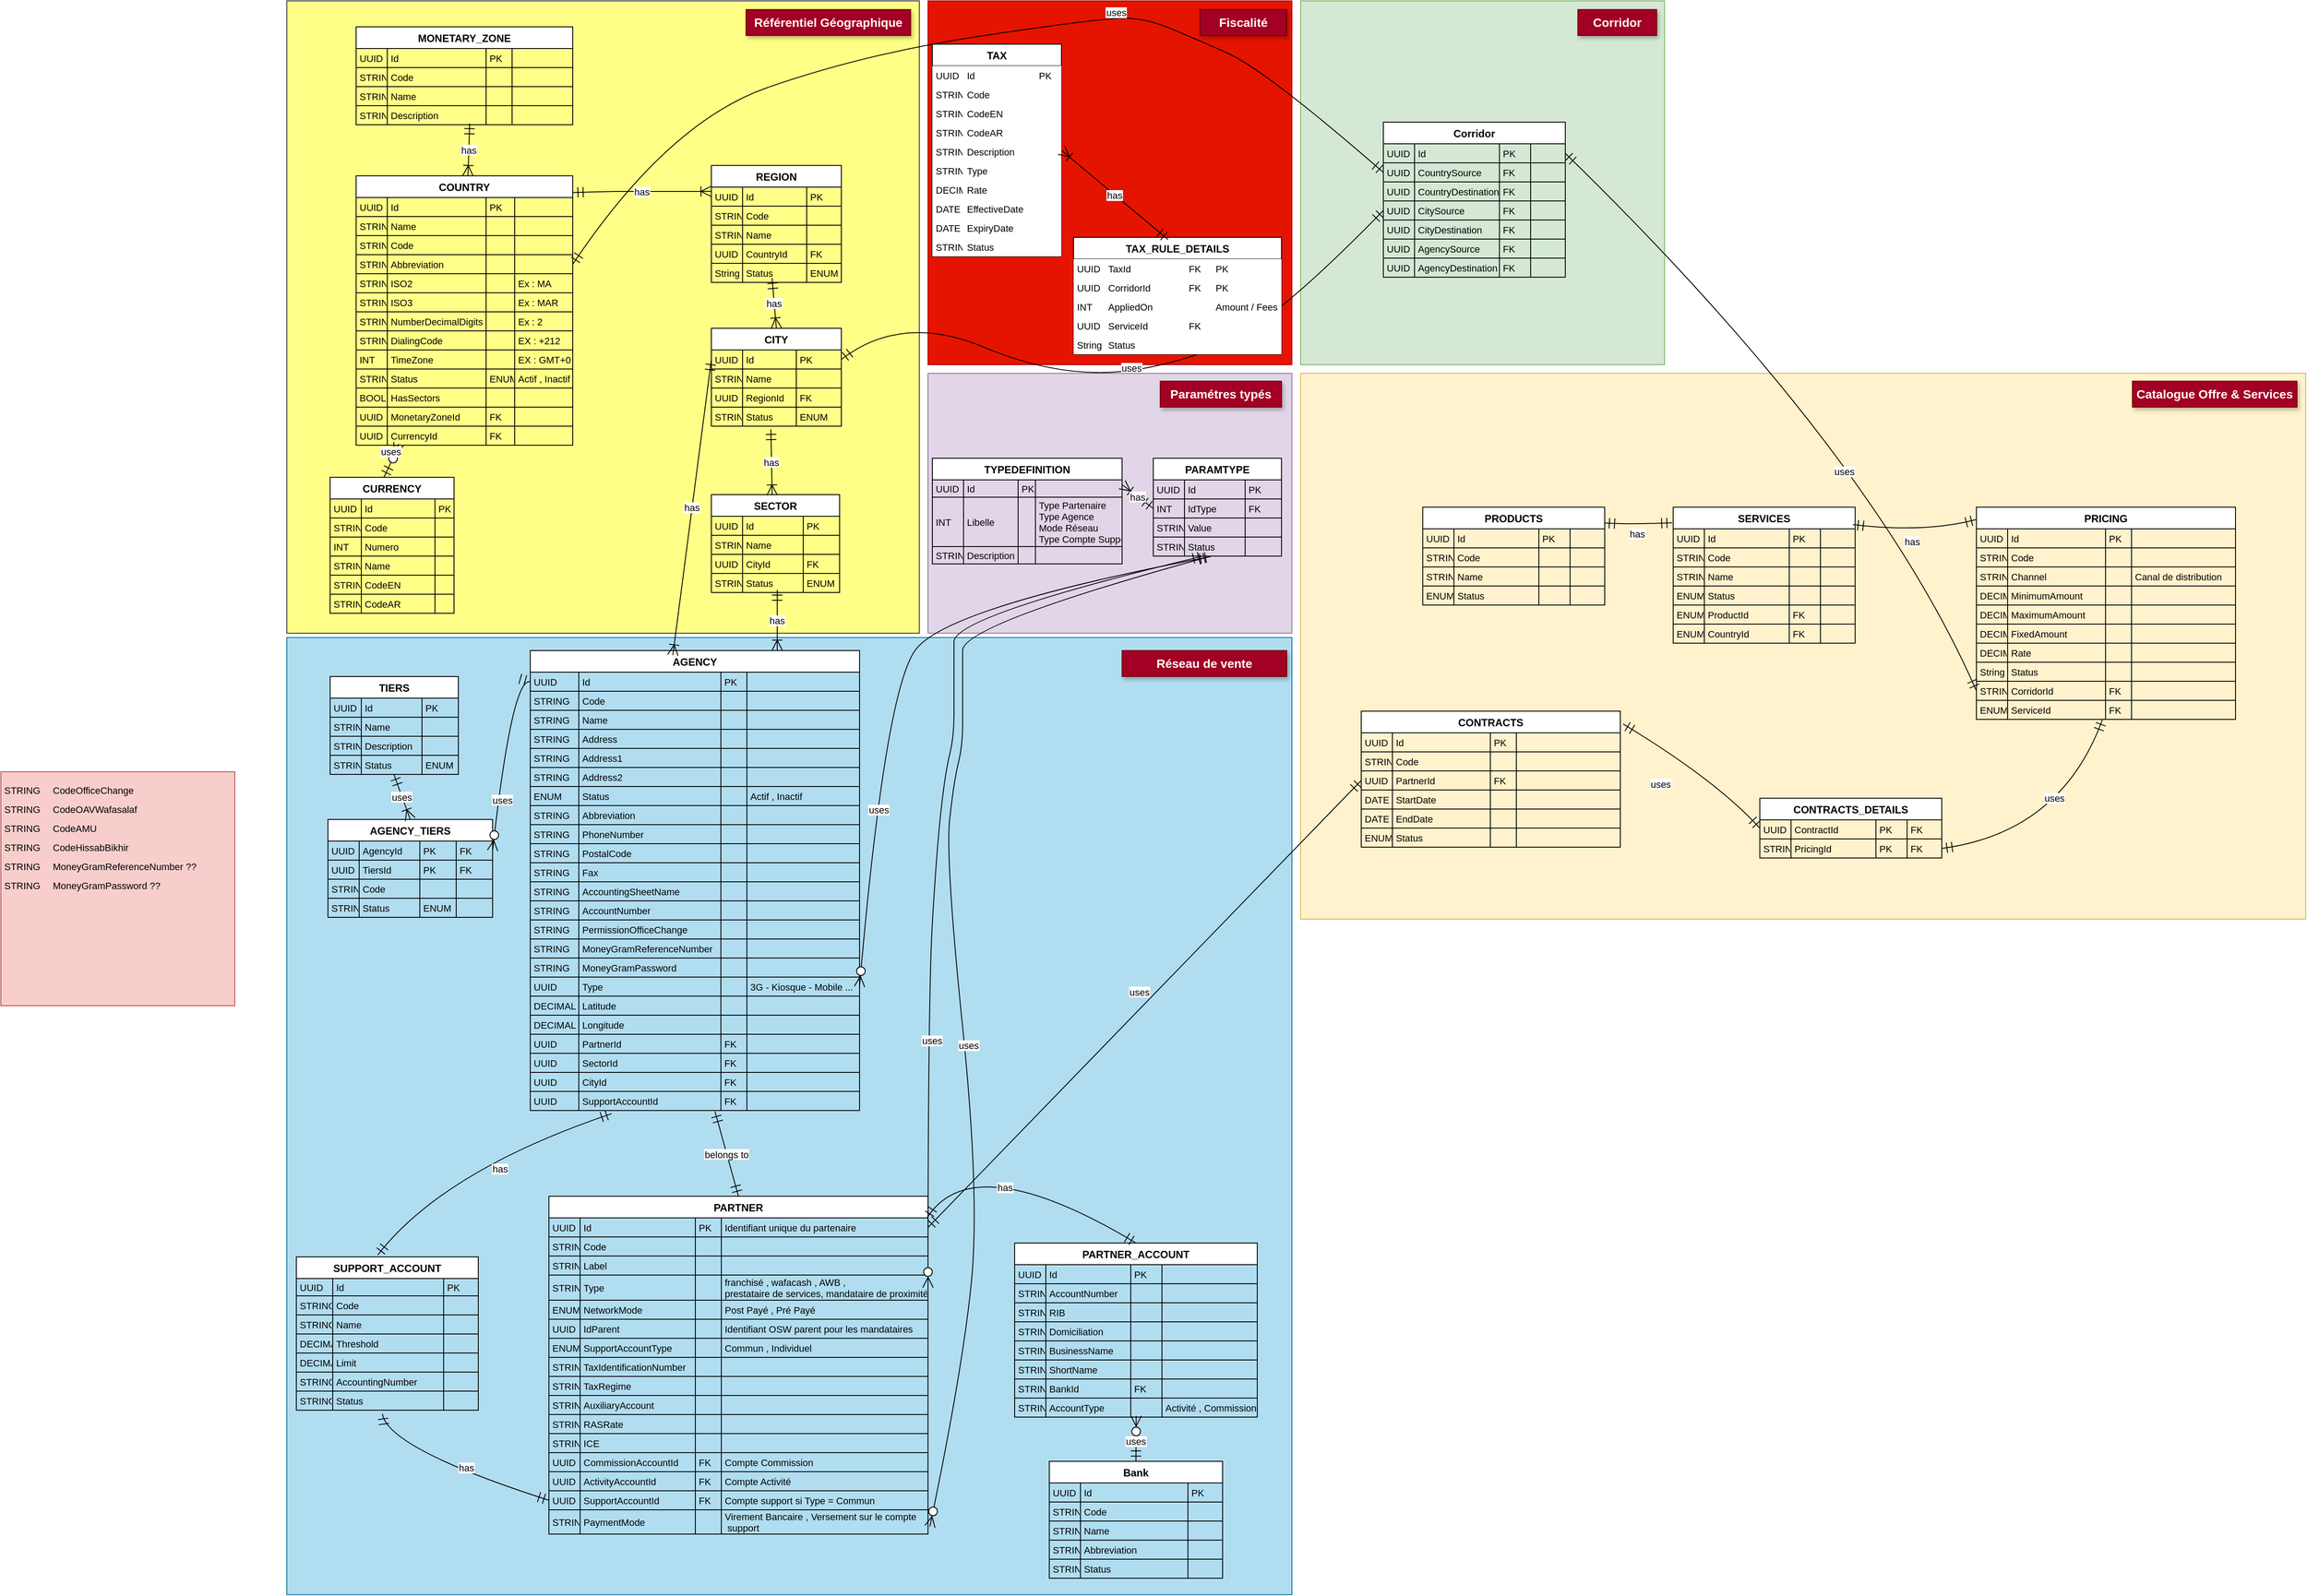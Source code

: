 <mxfile version="26.2.2">
  <diagram name="Page-1" id="I-v0hNI50WLzuHGv8U5X">
    <mxGraphModel dx="3233" dy="1069" grid="1" gridSize="10" guides="1" tooltips="1" connect="1" arrows="1" fold="1" page="1" pageScale="1" pageWidth="827" pageHeight="1169" math="0" shadow="0">
      <root>
        <mxCell id="0" />
        <mxCell id="1" parent="0" />
        <mxCell id="RuSHSSNLhuwqQS_a-BXU-20" value="" style="whiteSpace=wrap;html=1;aspect=fixed;fillColor=#f8cecc;strokeColor=#b85450;" vertex="1" parent="1">
          <mxGeometry x="-320" y="890" width="270" height="270" as="geometry" />
        </mxCell>
        <mxCell id="axuWpFAaJXZjqFuq-ov7-11" value="" style="whiteSpace=wrap;html=1;fillColor=#d5e8d4;strokeColor=#82b366;movable=0;resizable=0;rotatable=0;deletable=0;editable=0;locked=1;connectable=0;" parent="1" vertex="1">
          <mxGeometry x="1180" width="420" height="420" as="geometry" />
        </mxCell>
        <mxCell id="MPhnh1JzHs_XerWPTFD9-57" value="" style="whiteSpace=wrap;html=1;aspect=fixed;fillColor=#e51400;strokeColor=#B20000;fontColor=#ffffff;movable=0;resizable=0;rotatable=0;deletable=0;editable=0;locked=1;connectable=0;" parent="1" vertex="1">
          <mxGeometry x="750" width="420" height="420" as="geometry" />
        </mxCell>
        <mxCell id="SjHez6hjAHtfRdfMuYk8-61" value="" style="rounded=0;whiteSpace=wrap;html=1;fillColor=#b1ddf0;strokeColor=#10739e;movable=0;resizable=0;rotatable=0;deletable=0;editable=0;locked=1;connectable=0;" parent="1" vertex="1">
          <mxGeometry x="10" y="735" width="1160" height="1105" as="geometry" />
        </mxCell>
        <mxCell id="SjHez6hjAHtfRdfMuYk8-57" value="" style="whiteSpace=wrap;html=1;aspect=fixed;fillColor=#ffff88;strokeColor=#36393d;movable=0;resizable=0;rotatable=0;deletable=0;editable=0;locked=1;connectable=0;" parent="1" vertex="1">
          <mxGeometry x="10" width="730" height="730" as="geometry" />
        </mxCell>
        <mxCell id="yLL0nJq-jeOkn9A3I5Af-1124" value="MONETARY_ZONE" style="shape=table;startSize=25;container=1;collapsible=0;childLayout=tableLayout;fixedRows=1;rowLines=1;fontStyle=1;align=center;resizeLast=1;" parent="1" vertex="1">
          <mxGeometry x="90" y="30" width="250" height="113" as="geometry" />
        </mxCell>
        <mxCell id="yLL0nJq-jeOkn9A3I5Af-1125" style="shape=tableRow;horizontal=0;startSize=0;swimlaneHead=0;swimlaneBody=0;fillColor=none;collapsible=0;dropTarget=0;points=[[0,0.5],[1,0.5]];portConstraint=eastwest;top=0;left=0;right=0;bottom=0;" parent="yLL0nJq-jeOkn9A3I5Af-1124" vertex="1">
          <mxGeometry y="25" width="250" height="22" as="geometry" />
        </mxCell>
        <mxCell id="yLL0nJq-jeOkn9A3I5Af-1126" value="UUID" style="shape=partialRectangle;connectable=0;fillColor=none;top=0;left=0;bottom=0;right=0;align=left;spacingLeft=2;overflow=hidden;fontSize=11;" parent="yLL0nJq-jeOkn9A3I5Af-1125" vertex="1">
          <mxGeometry width="36" height="22" as="geometry">
            <mxRectangle width="36" height="22" as="alternateBounds" />
          </mxGeometry>
        </mxCell>
        <mxCell id="yLL0nJq-jeOkn9A3I5Af-1127" value="Id" style="shape=partialRectangle;connectable=0;fillColor=none;top=0;left=0;bottom=0;right=0;align=left;spacingLeft=2;overflow=hidden;fontSize=11;" parent="yLL0nJq-jeOkn9A3I5Af-1125" vertex="1">
          <mxGeometry x="36" width="114" height="22" as="geometry">
            <mxRectangle width="114" height="22" as="alternateBounds" />
          </mxGeometry>
        </mxCell>
        <mxCell id="yLL0nJq-jeOkn9A3I5Af-1128" value="PK" style="shape=partialRectangle;connectable=0;fillColor=none;top=0;left=0;bottom=0;right=0;align=left;spacingLeft=2;overflow=hidden;fontSize=11;" parent="yLL0nJq-jeOkn9A3I5Af-1125" vertex="1">
          <mxGeometry x="150" width="30" height="22" as="geometry">
            <mxRectangle width="30" height="22" as="alternateBounds" />
          </mxGeometry>
        </mxCell>
        <mxCell id="MPhnh1JzHs_XerWPTFD9-140" style="shape=partialRectangle;connectable=0;fillColor=none;top=0;left=0;bottom=0;right=0;align=left;spacingLeft=2;overflow=hidden;fontSize=11;" parent="yLL0nJq-jeOkn9A3I5Af-1125" vertex="1">
          <mxGeometry x="180" width="70" height="22" as="geometry">
            <mxRectangle width="70" height="22" as="alternateBounds" />
          </mxGeometry>
        </mxCell>
        <mxCell id="yLL0nJq-jeOkn9A3I5Af-1129" style="shape=tableRow;horizontal=0;startSize=0;swimlaneHead=0;swimlaneBody=0;fillColor=none;collapsible=0;dropTarget=0;points=[[0,0.5],[1,0.5]];portConstraint=eastwest;top=0;left=0;right=0;bottom=0;" parent="yLL0nJq-jeOkn9A3I5Af-1124" vertex="1">
          <mxGeometry y="47" width="250" height="22" as="geometry" />
        </mxCell>
        <mxCell id="yLL0nJq-jeOkn9A3I5Af-1130" value="STRING" style="shape=partialRectangle;connectable=0;fillColor=none;top=0;left=0;bottom=0;right=0;align=left;spacingLeft=2;overflow=hidden;fontSize=11;" parent="yLL0nJq-jeOkn9A3I5Af-1129" vertex="1">
          <mxGeometry width="36" height="22" as="geometry">
            <mxRectangle width="36" height="22" as="alternateBounds" />
          </mxGeometry>
        </mxCell>
        <mxCell id="yLL0nJq-jeOkn9A3I5Af-1131" value="Code" style="shape=partialRectangle;connectable=0;fillColor=none;top=0;left=0;bottom=0;right=0;align=left;spacingLeft=2;overflow=hidden;fontSize=11;" parent="yLL0nJq-jeOkn9A3I5Af-1129" vertex="1">
          <mxGeometry x="36" width="114" height="22" as="geometry">
            <mxRectangle width="114" height="22" as="alternateBounds" />
          </mxGeometry>
        </mxCell>
        <mxCell id="yLL0nJq-jeOkn9A3I5Af-1132" value="" style="shape=partialRectangle;connectable=0;fillColor=none;top=0;left=0;bottom=0;right=0;align=left;spacingLeft=2;overflow=hidden;fontSize=11;" parent="yLL0nJq-jeOkn9A3I5Af-1129" vertex="1">
          <mxGeometry x="150" width="30" height="22" as="geometry">
            <mxRectangle width="30" height="22" as="alternateBounds" />
          </mxGeometry>
        </mxCell>
        <mxCell id="MPhnh1JzHs_XerWPTFD9-141" value="" style="shape=partialRectangle;connectable=0;fillColor=none;top=0;left=0;bottom=0;right=0;align=left;spacingLeft=2;overflow=hidden;fontSize=11;" parent="yLL0nJq-jeOkn9A3I5Af-1129" vertex="1">
          <mxGeometry x="180" width="70" height="22" as="geometry">
            <mxRectangle width="70" height="22" as="alternateBounds" />
          </mxGeometry>
        </mxCell>
        <mxCell id="yLL0nJq-jeOkn9A3I5Af-1133" style="shape=tableRow;horizontal=0;startSize=0;swimlaneHead=0;swimlaneBody=0;fillColor=none;collapsible=0;dropTarget=0;points=[[0,0.5],[1,0.5]];portConstraint=eastwest;top=0;left=0;right=0;bottom=0;" parent="yLL0nJq-jeOkn9A3I5Af-1124" vertex="1">
          <mxGeometry y="69" width="250" height="22" as="geometry" />
        </mxCell>
        <mxCell id="yLL0nJq-jeOkn9A3I5Af-1134" value="STRING" style="shape=partialRectangle;connectable=0;fillColor=none;top=0;left=0;bottom=0;right=0;align=left;spacingLeft=2;overflow=hidden;fontSize=11;" parent="yLL0nJq-jeOkn9A3I5Af-1133" vertex="1">
          <mxGeometry width="36" height="22" as="geometry">
            <mxRectangle width="36" height="22" as="alternateBounds" />
          </mxGeometry>
        </mxCell>
        <mxCell id="yLL0nJq-jeOkn9A3I5Af-1135" value="Name" style="shape=partialRectangle;connectable=0;fillColor=none;top=0;left=0;bottom=0;right=0;align=left;spacingLeft=2;overflow=hidden;fontSize=11;" parent="yLL0nJq-jeOkn9A3I5Af-1133" vertex="1">
          <mxGeometry x="36" width="114" height="22" as="geometry">
            <mxRectangle width="114" height="22" as="alternateBounds" />
          </mxGeometry>
        </mxCell>
        <mxCell id="yLL0nJq-jeOkn9A3I5Af-1136" value="" style="shape=partialRectangle;connectable=0;fillColor=none;top=0;left=0;bottom=0;right=0;align=left;spacingLeft=2;overflow=hidden;fontSize=11;" parent="yLL0nJq-jeOkn9A3I5Af-1133" vertex="1">
          <mxGeometry x="150" width="30" height="22" as="geometry">
            <mxRectangle width="30" height="22" as="alternateBounds" />
          </mxGeometry>
        </mxCell>
        <mxCell id="MPhnh1JzHs_XerWPTFD9-142" style="shape=partialRectangle;connectable=0;fillColor=none;top=0;left=0;bottom=0;right=0;align=left;spacingLeft=2;overflow=hidden;fontSize=11;" parent="yLL0nJq-jeOkn9A3I5Af-1133" vertex="1">
          <mxGeometry x="180" width="70" height="22" as="geometry">
            <mxRectangle width="70" height="22" as="alternateBounds" />
          </mxGeometry>
        </mxCell>
        <mxCell id="yLL0nJq-jeOkn9A3I5Af-1137" style="shape=tableRow;horizontal=0;startSize=0;swimlaneHead=0;swimlaneBody=0;fillColor=none;collapsible=0;dropTarget=0;points=[[0,0.5],[1,0.5]];portConstraint=eastwest;top=0;left=0;right=0;bottom=0;" parent="yLL0nJq-jeOkn9A3I5Af-1124" vertex="1">
          <mxGeometry y="91" width="250" height="22" as="geometry" />
        </mxCell>
        <mxCell id="yLL0nJq-jeOkn9A3I5Af-1138" value="STRING" style="shape=partialRectangle;connectable=0;fillColor=none;top=0;left=0;bottom=0;right=0;align=left;spacingLeft=2;overflow=hidden;fontSize=11;" parent="yLL0nJq-jeOkn9A3I5Af-1137" vertex="1">
          <mxGeometry width="36" height="22" as="geometry">
            <mxRectangle width="36" height="22" as="alternateBounds" />
          </mxGeometry>
        </mxCell>
        <mxCell id="yLL0nJq-jeOkn9A3I5Af-1139" value="Description" style="shape=partialRectangle;connectable=0;fillColor=none;top=0;left=0;bottom=0;right=0;align=left;spacingLeft=2;overflow=hidden;fontSize=11;" parent="yLL0nJq-jeOkn9A3I5Af-1137" vertex="1">
          <mxGeometry x="36" width="114" height="22" as="geometry">
            <mxRectangle width="114" height="22" as="alternateBounds" />
          </mxGeometry>
        </mxCell>
        <mxCell id="yLL0nJq-jeOkn9A3I5Af-1140" value="" style="shape=partialRectangle;connectable=0;fillColor=none;top=0;left=0;bottom=0;right=0;align=left;spacingLeft=2;overflow=hidden;fontSize=11;" parent="yLL0nJq-jeOkn9A3I5Af-1137" vertex="1">
          <mxGeometry x="150" width="30" height="22" as="geometry">
            <mxRectangle width="30" height="22" as="alternateBounds" />
          </mxGeometry>
        </mxCell>
        <mxCell id="MPhnh1JzHs_XerWPTFD9-143" style="shape=partialRectangle;connectable=0;fillColor=none;top=0;left=0;bottom=0;right=0;align=left;spacingLeft=2;overflow=hidden;fontSize=11;" parent="yLL0nJq-jeOkn9A3I5Af-1137" vertex="1">
          <mxGeometry x="180" width="70" height="22" as="geometry">
            <mxRectangle width="70" height="22" as="alternateBounds" />
          </mxGeometry>
        </mxCell>
        <mxCell id="yLL0nJq-jeOkn9A3I5Af-1145" value="CURRENCY" style="shape=table;startSize=25;container=1;collapsible=0;childLayout=tableLayout;fixedRows=1;rowLines=1;fontStyle=1;align=center;resizeLast=1;" parent="1" vertex="1">
          <mxGeometry x="60" y="550" width="143" height="157" as="geometry" />
        </mxCell>
        <mxCell id="yLL0nJq-jeOkn9A3I5Af-1146" style="shape=tableRow;horizontal=0;startSize=0;swimlaneHead=0;swimlaneBody=0;fillColor=none;collapsible=0;dropTarget=0;points=[[0,0.5],[1,0.5]];portConstraint=eastwest;top=0;left=0;right=0;bottom=0;" parent="yLL0nJq-jeOkn9A3I5Af-1145" vertex="1">
          <mxGeometry y="25" width="143" height="22" as="geometry" />
        </mxCell>
        <mxCell id="yLL0nJq-jeOkn9A3I5Af-1147" value="UUID" style="shape=partialRectangle;connectable=0;fillColor=none;top=0;left=0;bottom=0;right=0;align=left;spacingLeft=2;overflow=hidden;fontSize=11;" parent="yLL0nJq-jeOkn9A3I5Af-1146" vertex="1">
          <mxGeometry width="36" height="22" as="geometry">
            <mxRectangle width="36" height="22" as="alternateBounds" />
          </mxGeometry>
        </mxCell>
        <mxCell id="yLL0nJq-jeOkn9A3I5Af-1148" value="Id" style="shape=partialRectangle;connectable=0;fillColor=none;top=0;left=0;bottom=0;right=0;align=left;spacingLeft=2;overflow=hidden;fontSize=11;" parent="yLL0nJq-jeOkn9A3I5Af-1146" vertex="1">
          <mxGeometry x="36" width="85" height="22" as="geometry">
            <mxRectangle width="85" height="22" as="alternateBounds" />
          </mxGeometry>
        </mxCell>
        <mxCell id="yLL0nJq-jeOkn9A3I5Af-1149" value="PK" style="shape=partialRectangle;connectable=0;fillColor=none;top=0;left=0;bottom=0;right=0;align=left;spacingLeft=2;overflow=hidden;fontSize=11;" parent="yLL0nJq-jeOkn9A3I5Af-1146" vertex="1">
          <mxGeometry x="121" width="22" height="22" as="geometry">
            <mxRectangle width="22" height="22" as="alternateBounds" />
          </mxGeometry>
        </mxCell>
        <mxCell id="yLL0nJq-jeOkn9A3I5Af-1150" style="shape=tableRow;horizontal=0;startSize=0;swimlaneHead=0;swimlaneBody=0;fillColor=none;collapsible=0;dropTarget=0;points=[[0,0.5],[1,0.5]];portConstraint=eastwest;top=0;left=0;right=0;bottom=0;" parent="yLL0nJq-jeOkn9A3I5Af-1145" vertex="1">
          <mxGeometry y="47" width="143" height="22" as="geometry" />
        </mxCell>
        <mxCell id="yLL0nJq-jeOkn9A3I5Af-1151" value="STRING" style="shape=partialRectangle;connectable=0;fillColor=none;top=0;left=0;bottom=0;right=0;align=left;spacingLeft=2;overflow=hidden;fontSize=11;" parent="yLL0nJq-jeOkn9A3I5Af-1150" vertex="1">
          <mxGeometry width="36" height="22" as="geometry">
            <mxRectangle width="36" height="22" as="alternateBounds" />
          </mxGeometry>
        </mxCell>
        <mxCell id="yLL0nJq-jeOkn9A3I5Af-1152" value="Code" style="shape=partialRectangle;connectable=0;fillColor=none;top=0;left=0;bottom=0;right=0;align=left;spacingLeft=2;overflow=hidden;fontSize=11;" parent="yLL0nJq-jeOkn9A3I5Af-1150" vertex="1">
          <mxGeometry x="36" width="85" height="22" as="geometry">
            <mxRectangle width="85" height="22" as="alternateBounds" />
          </mxGeometry>
        </mxCell>
        <mxCell id="yLL0nJq-jeOkn9A3I5Af-1153" value="" style="shape=partialRectangle;connectable=0;fillColor=none;top=0;left=0;bottom=0;right=0;align=left;spacingLeft=2;overflow=hidden;fontSize=11;" parent="yLL0nJq-jeOkn9A3I5Af-1150" vertex="1">
          <mxGeometry x="121" width="22" height="22" as="geometry">
            <mxRectangle width="22" height="22" as="alternateBounds" />
          </mxGeometry>
        </mxCell>
        <mxCell id="RuSHSSNLhuwqQS_a-BXU-7" style="shape=tableRow;horizontal=0;startSize=0;swimlaneHead=0;swimlaneBody=0;fillColor=none;collapsible=0;dropTarget=0;points=[[0,0.5],[1,0.5]];portConstraint=eastwest;top=0;left=0;right=0;bottom=0;" vertex="1" parent="yLL0nJq-jeOkn9A3I5Af-1145">
          <mxGeometry y="69" width="143" height="22" as="geometry" />
        </mxCell>
        <mxCell id="RuSHSSNLhuwqQS_a-BXU-8" value="INT" style="shape=partialRectangle;connectable=0;fillColor=none;top=0;left=0;bottom=0;right=0;align=left;spacingLeft=2;overflow=hidden;fontSize=11;" vertex="1" parent="RuSHSSNLhuwqQS_a-BXU-7">
          <mxGeometry width="36" height="22" as="geometry">
            <mxRectangle width="36" height="22" as="alternateBounds" />
          </mxGeometry>
        </mxCell>
        <mxCell id="RuSHSSNLhuwqQS_a-BXU-9" value="Numero" style="shape=partialRectangle;connectable=0;fillColor=none;top=0;left=0;bottom=0;right=0;align=left;spacingLeft=2;overflow=hidden;fontSize=11;" vertex="1" parent="RuSHSSNLhuwqQS_a-BXU-7">
          <mxGeometry x="36" width="85" height="22" as="geometry">
            <mxRectangle width="85" height="22" as="alternateBounds" />
          </mxGeometry>
        </mxCell>
        <mxCell id="RuSHSSNLhuwqQS_a-BXU-10" value="" style="shape=partialRectangle;connectable=0;fillColor=none;top=0;left=0;bottom=0;right=0;align=left;spacingLeft=2;overflow=hidden;fontSize=11;" vertex="1" parent="RuSHSSNLhuwqQS_a-BXU-7">
          <mxGeometry x="121" width="22" height="22" as="geometry">
            <mxRectangle width="22" height="22" as="alternateBounds" />
          </mxGeometry>
        </mxCell>
        <mxCell id="yLL0nJq-jeOkn9A3I5Af-1154" style="shape=tableRow;horizontal=0;startSize=0;swimlaneHead=0;swimlaneBody=0;fillColor=none;collapsible=0;dropTarget=0;points=[[0,0.5],[1,0.5]];portConstraint=eastwest;top=0;left=0;right=0;bottom=0;" parent="yLL0nJq-jeOkn9A3I5Af-1145" vertex="1">
          <mxGeometry y="91" width="143" height="22" as="geometry" />
        </mxCell>
        <mxCell id="yLL0nJq-jeOkn9A3I5Af-1155" value="STRING" style="shape=partialRectangle;connectable=0;fillColor=none;top=0;left=0;bottom=0;right=0;align=left;spacingLeft=2;overflow=hidden;fontSize=11;" parent="yLL0nJq-jeOkn9A3I5Af-1154" vertex="1">
          <mxGeometry width="36" height="22" as="geometry">
            <mxRectangle width="36" height="22" as="alternateBounds" />
          </mxGeometry>
        </mxCell>
        <mxCell id="yLL0nJq-jeOkn9A3I5Af-1156" value="Name" style="shape=partialRectangle;connectable=0;fillColor=none;top=0;left=0;bottom=0;right=0;align=left;spacingLeft=2;overflow=hidden;fontSize=11;" parent="yLL0nJq-jeOkn9A3I5Af-1154" vertex="1">
          <mxGeometry x="36" width="85" height="22" as="geometry">
            <mxRectangle width="85" height="22" as="alternateBounds" />
          </mxGeometry>
        </mxCell>
        <mxCell id="yLL0nJq-jeOkn9A3I5Af-1157" value="" style="shape=partialRectangle;connectable=0;fillColor=none;top=0;left=0;bottom=0;right=0;align=left;spacingLeft=2;overflow=hidden;fontSize=11;" parent="yLL0nJq-jeOkn9A3I5Af-1154" vertex="1">
          <mxGeometry x="121" width="22" height="22" as="geometry">
            <mxRectangle width="22" height="22" as="alternateBounds" />
          </mxGeometry>
        </mxCell>
        <mxCell id="RuSHSSNLhuwqQS_a-BXU-11" style="shape=tableRow;horizontal=0;startSize=0;swimlaneHead=0;swimlaneBody=0;fillColor=none;collapsible=0;dropTarget=0;points=[[0,0.5],[1,0.5]];portConstraint=eastwest;top=0;left=0;right=0;bottom=0;" vertex="1" parent="yLL0nJq-jeOkn9A3I5Af-1145">
          <mxGeometry y="113" width="143" height="22" as="geometry" />
        </mxCell>
        <mxCell id="RuSHSSNLhuwqQS_a-BXU-12" value="STRING" style="shape=partialRectangle;connectable=0;fillColor=none;top=0;left=0;bottom=0;right=0;align=left;spacingLeft=2;overflow=hidden;fontSize=11;" vertex="1" parent="RuSHSSNLhuwqQS_a-BXU-11">
          <mxGeometry width="36" height="22" as="geometry">
            <mxRectangle width="36" height="22" as="alternateBounds" />
          </mxGeometry>
        </mxCell>
        <mxCell id="RuSHSSNLhuwqQS_a-BXU-13" value="CodeEN" style="shape=partialRectangle;connectable=0;fillColor=none;top=0;left=0;bottom=0;right=0;align=left;spacingLeft=2;overflow=hidden;fontSize=11;" vertex="1" parent="RuSHSSNLhuwqQS_a-BXU-11">
          <mxGeometry x="36" width="85" height="22" as="geometry">
            <mxRectangle width="85" height="22" as="alternateBounds" />
          </mxGeometry>
        </mxCell>
        <mxCell id="RuSHSSNLhuwqQS_a-BXU-14" value="" style="shape=partialRectangle;connectable=0;fillColor=none;top=0;left=0;bottom=0;right=0;align=left;spacingLeft=2;overflow=hidden;fontSize=11;" vertex="1" parent="RuSHSSNLhuwqQS_a-BXU-11">
          <mxGeometry x="121" width="22" height="22" as="geometry">
            <mxRectangle width="22" height="22" as="alternateBounds" />
          </mxGeometry>
        </mxCell>
        <mxCell id="RuSHSSNLhuwqQS_a-BXU-15" style="shape=tableRow;horizontal=0;startSize=0;swimlaneHead=0;swimlaneBody=0;fillColor=none;collapsible=0;dropTarget=0;points=[[0,0.5],[1,0.5]];portConstraint=eastwest;top=0;left=0;right=0;bottom=0;" vertex="1" parent="yLL0nJq-jeOkn9A3I5Af-1145">
          <mxGeometry y="135" width="143" height="22" as="geometry" />
        </mxCell>
        <mxCell id="RuSHSSNLhuwqQS_a-BXU-16" value="STRING" style="shape=partialRectangle;connectable=0;fillColor=none;top=0;left=0;bottom=0;right=0;align=left;spacingLeft=2;overflow=hidden;fontSize=11;" vertex="1" parent="RuSHSSNLhuwqQS_a-BXU-15">
          <mxGeometry width="36" height="22" as="geometry">
            <mxRectangle width="36" height="22" as="alternateBounds" />
          </mxGeometry>
        </mxCell>
        <mxCell id="RuSHSSNLhuwqQS_a-BXU-17" value="CodeAR" style="shape=partialRectangle;connectable=0;fillColor=none;top=0;left=0;bottom=0;right=0;align=left;spacingLeft=2;overflow=hidden;fontSize=11;" vertex="1" parent="RuSHSSNLhuwqQS_a-BXU-15">
          <mxGeometry x="36" width="85" height="22" as="geometry">
            <mxRectangle width="85" height="22" as="alternateBounds" />
          </mxGeometry>
        </mxCell>
        <mxCell id="RuSHSSNLhuwqQS_a-BXU-18" value="" style="shape=partialRectangle;connectable=0;fillColor=none;top=0;left=0;bottom=0;right=0;align=left;spacingLeft=2;overflow=hidden;fontSize=11;" vertex="1" parent="RuSHSSNLhuwqQS_a-BXU-15">
          <mxGeometry x="121" width="22" height="22" as="geometry">
            <mxRectangle width="22" height="22" as="alternateBounds" />
          </mxGeometry>
        </mxCell>
        <mxCell id="yLL0nJq-jeOkn9A3I5Af-1158" value="COUNTRY" style="shape=table;startSize=25;container=1;collapsible=0;childLayout=tableLayout;fixedRows=1;rowLines=1;fontStyle=1;align=center;resizeLast=1;" parent="1" vertex="1">
          <mxGeometry x="90" y="202" width="250" height="311" as="geometry" />
        </mxCell>
        <mxCell id="yLL0nJq-jeOkn9A3I5Af-1159" style="shape=tableRow;horizontal=0;startSize=0;swimlaneHead=0;swimlaneBody=0;fillColor=none;collapsible=0;dropTarget=0;points=[[0,0.5],[1,0.5]];portConstraint=eastwest;top=0;left=0;right=0;bottom=0;" parent="yLL0nJq-jeOkn9A3I5Af-1158" vertex="1">
          <mxGeometry y="25" width="250" height="22" as="geometry" />
        </mxCell>
        <mxCell id="yLL0nJq-jeOkn9A3I5Af-1160" value="UUID" style="shape=partialRectangle;connectable=0;fillColor=none;top=0;left=0;bottom=0;right=0;align=left;spacingLeft=2;overflow=hidden;fontSize=11;" parent="yLL0nJq-jeOkn9A3I5Af-1159" vertex="1">
          <mxGeometry width="36" height="22" as="geometry">
            <mxRectangle width="36" height="22" as="alternateBounds" />
          </mxGeometry>
        </mxCell>
        <mxCell id="yLL0nJq-jeOkn9A3I5Af-1161" value="Id" style="shape=partialRectangle;connectable=0;fillColor=none;top=0;left=0;bottom=0;right=0;align=left;spacingLeft=2;overflow=hidden;fontSize=11;" parent="yLL0nJq-jeOkn9A3I5Af-1159" vertex="1">
          <mxGeometry x="36" width="114" height="22" as="geometry">
            <mxRectangle width="114" height="22" as="alternateBounds" />
          </mxGeometry>
        </mxCell>
        <mxCell id="yLL0nJq-jeOkn9A3I5Af-1162" value="PK" style="shape=partialRectangle;connectable=0;fillColor=none;top=0;left=0;bottom=0;right=0;align=left;spacingLeft=2;overflow=hidden;fontSize=11;" parent="yLL0nJq-jeOkn9A3I5Af-1159" vertex="1">
          <mxGeometry x="150" width="33" height="22" as="geometry">
            <mxRectangle width="33" height="22" as="alternateBounds" />
          </mxGeometry>
        </mxCell>
        <mxCell id="MPhnh1JzHs_XerWPTFD9-145" style="shape=partialRectangle;connectable=0;fillColor=none;top=0;left=0;bottom=0;right=0;align=left;spacingLeft=2;overflow=hidden;fontSize=11;" parent="yLL0nJq-jeOkn9A3I5Af-1159" vertex="1">
          <mxGeometry x="183" width="67" height="22" as="geometry">
            <mxRectangle width="67" height="22" as="alternateBounds" />
          </mxGeometry>
        </mxCell>
        <mxCell id="yLL0nJq-jeOkn9A3I5Af-1167" style="shape=tableRow;horizontal=0;startSize=0;swimlaneHead=0;swimlaneBody=0;fillColor=none;collapsible=0;dropTarget=0;points=[[0,0.5],[1,0.5]];portConstraint=eastwest;top=0;left=0;right=0;bottom=0;" parent="yLL0nJq-jeOkn9A3I5Af-1158" vertex="1">
          <mxGeometry y="47" width="250" height="22" as="geometry" />
        </mxCell>
        <mxCell id="yLL0nJq-jeOkn9A3I5Af-1168" value="STRING" style="shape=partialRectangle;connectable=0;fillColor=none;top=0;left=0;bottom=0;right=0;align=left;spacingLeft=2;overflow=hidden;fontSize=11;" parent="yLL0nJq-jeOkn9A3I5Af-1167" vertex="1">
          <mxGeometry width="36" height="22" as="geometry">
            <mxRectangle width="36" height="22" as="alternateBounds" />
          </mxGeometry>
        </mxCell>
        <mxCell id="yLL0nJq-jeOkn9A3I5Af-1169" value="Name" style="shape=partialRectangle;connectable=0;fillColor=none;top=0;left=0;bottom=0;right=0;align=left;spacingLeft=2;overflow=hidden;fontSize=11;" parent="yLL0nJq-jeOkn9A3I5Af-1167" vertex="1">
          <mxGeometry x="36" width="114" height="22" as="geometry">
            <mxRectangle width="114" height="22" as="alternateBounds" />
          </mxGeometry>
        </mxCell>
        <mxCell id="yLL0nJq-jeOkn9A3I5Af-1170" value="" style="shape=partialRectangle;connectable=0;fillColor=none;top=0;left=0;bottom=0;right=0;align=left;spacingLeft=2;overflow=hidden;fontSize=11;" parent="yLL0nJq-jeOkn9A3I5Af-1167" vertex="1">
          <mxGeometry x="150" width="33" height="22" as="geometry">
            <mxRectangle width="33" height="22" as="alternateBounds" />
          </mxGeometry>
        </mxCell>
        <mxCell id="MPhnh1JzHs_XerWPTFD9-147" style="shape=partialRectangle;connectable=0;fillColor=none;top=0;left=0;bottom=0;right=0;align=left;spacingLeft=2;overflow=hidden;fontSize=11;" parent="yLL0nJq-jeOkn9A3I5Af-1167" vertex="1">
          <mxGeometry x="183" width="67" height="22" as="geometry">
            <mxRectangle width="67" height="22" as="alternateBounds" />
          </mxGeometry>
        </mxCell>
        <mxCell id="yLL0nJq-jeOkn9A3I5Af-1171" style="shape=tableRow;horizontal=0;startSize=0;swimlaneHead=0;swimlaneBody=0;fillColor=none;collapsible=0;dropTarget=0;points=[[0,0.5],[1,0.5]];portConstraint=eastwest;top=0;left=0;right=0;bottom=0;" parent="yLL0nJq-jeOkn9A3I5Af-1158" vertex="1">
          <mxGeometry y="69" width="250" height="22" as="geometry" />
        </mxCell>
        <mxCell id="yLL0nJq-jeOkn9A3I5Af-1172" value="STRING" style="shape=partialRectangle;connectable=0;fillColor=none;top=0;left=0;bottom=0;right=0;align=left;spacingLeft=2;overflow=hidden;fontSize=11;" parent="yLL0nJq-jeOkn9A3I5Af-1171" vertex="1">
          <mxGeometry width="36" height="22" as="geometry">
            <mxRectangle width="36" height="22" as="alternateBounds" />
          </mxGeometry>
        </mxCell>
        <mxCell id="yLL0nJq-jeOkn9A3I5Af-1173" value="Code" style="shape=partialRectangle;connectable=0;fillColor=none;top=0;left=0;bottom=0;right=0;align=left;spacingLeft=2;overflow=hidden;fontSize=11;" parent="yLL0nJq-jeOkn9A3I5Af-1171" vertex="1">
          <mxGeometry x="36" width="114" height="22" as="geometry">
            <mxRectangle width="114" height="22" as="alternateBounds" />
          </mxGeometry>
        </mxCell>
        <mxCell id="yLL0nJq-jeOkn9A3I5Af-1174" value="" style="shape=partialRectangle;connectable=0;fillColor=none;top=0;left=0;bottom=0;right=0;align=left;spacingLeft=2;overflow=hidden;fontSize=11;" parent="yLL0nJq-jeOkn9A3I5Af-1171" vertex="1">
          <mxGeometry x="150" width="33" height="22" as="geometry">
            <mxRectangle width="33" height="22" as="alternateBounds" />
          </mxGeometry>
        </mxCell>
        <mxCell id="MPhnh1JzHs_XerWPTFD9-148" style="shape=partialRectangle;connectable=0;fillColor=none;top=0;left=0;bottom=0;right=0;align=left;spacingLeft=2;overflow=hidden;fontSize=11;" parent="yLL0nJq-jeOkn9A3I5Af-1171" vertex="1">
          <mxGeometry x="183" width="67" height="22" as="geometry">
            <mxRectangle width="67" height="22" as="alternateBounds" />
          </mxGeometry>
        </mxCell>
        <mxCell id="NTzouNv37ZW6omWWZEOx-64" style="shape=tableRow;horizontal=0;startSize=0;swimlaneHead=0;swimlaneBody=0;fillColor=none;collapsible=0;dropTarget=0;points=[[0,0.5],[1,0.5]];portConstraint=eastwest;top=0;left=0;right=0;bottom=0;" parent="yLL0nJq-jeOkn9A3I5Af-1158" vertex="1">
          <mxGeometry y="91" width="250" height="22" as="geometry" />
        </mxCell>
        <mxCell id="NTzouNv37ZW6omWWZEOx-65" value="STRING" style="shape=partialRectangle;connectable=0;fillColor=none;top=0;left=0;bottom=0;right=0;align=left;spacingLeft=2;overflow=hidden;fontSize=11;" parent="NTzouNv37ZW6omWWZEOx-64" vertex="1">
          <mxGeometry width="36" height="22" as="geometry">
            <mxRectangle width="36" height="22" as="alternateBounds" />
          </mxGeometry>
        </mxCell>
        <mxCell id="NTzouNv37ZW6omWWZEOx-66" value="Abbreviation" style="shape=partialRectangle;connectable=0;fillColor=none;top=0;left=0;bottom=0;right=0;align=left;spacingLeft=2;overflow=hidden;fontSize=11;" parent="NTzouNv37ZW6omWWZEOx-64" vertex="1">
          <mxGeometry x="36" width="114" height="22" as="geometry">
            <mxRectangle width="114" height="22" as="alternateBounds" />
          </mxGeometry>
        </mxCell>
        <mxCell id="NTzouNv37ZW6omWWZEOx-67" value="" style="shape=partialRectangle;connectable=0;fillColor=none;top=0;left=0;bottom=0;right=0;align=left;spacingLeft=2;overflow=hidden;fontSize=11;" parent="NTzouNv37ZW6omWWZEOx-64" vertex="1">
          <mxGeometry x="150" width="33" height="22" as="geometry">
            <mxRectangle width="33" height="22" as="alternateBounds" />
          </mxGeometry>
        </mxCell>
        <mxCell id="NTzouNv37ZW6omWWZEOx-68" style="shape=partialRectangle;connectable=0;fillColor=none;top=0;left=0;bottom=0;right=0;align=left;spacingLeft=2;overflow=hidden;fontSize=11;" parent="NTzouNv37ZW6omWWZEOx-64" vertex="1">
          <mxGeometry x="183" width="67" height="22" as="geometry">
            <mxRectangle width="67" height="22" as="alternateBounds" />
          </mxGeometry>
        </mxCell>
        <mxCell id="yLL0nJq-jeOkn9A3I5Af-1175" style="shape=tableRow;horizontal=0;startSize=0;swimlaneHead=0;swimlaneBody=0;fillColor=none;collapsible=0;dropTarget=0;points=[[0,0.5],[1,0.5]];portConstraint=eastwest;top=0;left=0;right=0;bottom=0;" parent="yLL0nJq-jeOkn9A3I5Af-1158" vertex="1">
          <mxGeometry y="113" width="250" height="22" as="geometry" />
        </mxCell>
        <mxCell id="yLL0nJq-jeOkn9A3I5Af-1176" value="STRING" style="shape=partialRectangle;connectable=0;fillColor=none;top=0;left=0;bottom=0;right=0;align=left;spacingLeft=2;overflow=hidden;fontSize=11;" parent="yLL0nJq-jeOkn9A3I5Af-1175" vertex="1">
          <mxGeometry width="36" height="22" as="geometry">
            <mxRectangle width="36" height="22" as="alternateBounds" />
          </mxGeometry>
        </mxCell>
        <mxCell id="yLL0nJq-jeOkn9A3I5Af-1177" value="ISO2" style="shape=partialRectangle;connectable=0;fillColor=none;top=0;left=0;bottom=0;right=0;align=left;spacingLeft=2;overflow=hidden;fontSize=11;" parent="yLL0nJq-jeOkn9A3I5Af-1175" vertex="1">
          <mxGeometry x="36" width="114" height="22" as="geometry">
            <mxRectangle width="114" height="22" as="alternateBounds" />
          </mxGeometry>
        </mxCell>
        <mxCell id="yLL0nJq-jeOkn9A3I5Af-1178" value="" style="shape=partialRectangle;connectable=0;fillColor=none;top=0;left=0;bottom=0;right=0;align=left;spacingLeft=2;overflow=hidden;fontSize=11;" parent="yLL0nJq-jeOkn9A3I5Af-1175" vertex="1">
          <mxGeometry x="150" width="33" height="22" as="geometry">
            <mxRectangle width="33" height="22" as="alternateBounds" />
          </mxGeometry>
        </mxCell>
        <mxCell id="MPhnh1JzHs_XerWPTFD9-149" value="Ex : MA    " style="shape=partialRectangle;connectable=0;fillColor=none;top=0;left=0;bottom=0;right=0;align=left;spacingLeft=2;overflow=hidden;fontSize=11;" parent="yLL0nJq-jeOkn9A3I5Af-1175" vertex="1">
          <mxGeometry x="183" width="67" height="22" as="geometry">
            <mxRectangle width="67" height="22" as="alternateBounds" />
          </mxGeometry>
        </mxCell>
        <mxCell id="yLL0nJq-jeOkn9A3I5Af-1179" style="shape=tableRow;horizontal=0;startSize=0;swimlaneHead=0;swimlaneBody=0;fillColor=none;collapsible=0;dropTarget=0;points=[[0,0.5],[1,0.5]];portConstraint=eastwest;top=0;left=0;right=0;bottom=0;" parent="yLL0nJq-jeOkn9A3I5Af-1158" vertex="1">
          <mxGeometry y="135" width="250" height="22" as="geometry" />
        </mxCell>
        <mxCell id="yLL0nJq-jeOkn9A3I5Af-1180" value="STRING" style="shape=partialRectangle;connectable=0;fillColor=none;top=0;left=0;bottom=0;right=0;align=left;spacingLeft=2;overflow=hidden;fontSize=11;" parent="yLL0nJq-jeOkn9A3I5Af-1179" vertex="1">
          <mxGeometry width="36" height="22" as="geometry">
            <mxRectangle width="36" height="22" as="alternateBounds" />
          </mxGeometry>
        </mxCell>
        <mxCell id="yLL0nJq-jeOkn9A3I5Af-1181" value="ISO3" style="shape=partialRectangle;connectable=0;fillColor=none;top=0;left=0;bottom=0;right=0;align=left;spacingLeft=2;overflow=hidden;fontSize=11;" parent="yLL0nJq-jeOkn9A3I5Af-1179" vertex="1">
          <mxGeometry x="36" width="114" height="22" as="geometry">
            <mxRectangle width="114" height="22" as="alternateBounds" />
          </mxGeometry>
        </mxCell>
        <mxCell id="yLL0nJq-jeOkn9A3I5Af-1182" value="" style="shape=partialRectangle;connectable=0;fillColor=none;top=0;left=0;bottom=0;right=0;align=left;spacingLeft=2;overflow=hidden;fontSize=11;" parent="yLL0nJq-jeOkn9A3I5Af-1179" vertex="1">
          <mxGeometry x="150" width="33" height="22" as="geometry">
            <mxRectangle width="33" height="22" as="alternateBounds" />
          </mxGeometry>
        </mxCell>
        <mxCell id="MPhnh1JzHs_XerWPTFD9-150" value="Ex : MAR" style="shape=partialRectangle;connectable=0;fillColor=none;top=0;left=0;bottom=0;right=0;align=left;spacingLeft=2;overflow=hidden;fontSize=11;" parent="yLL0nJq-jeOkn9A3I5Af-1179" vertex="1">
          <mxGeometry x="183" width="67" height="22" as="geometry">
            <mxRectangle width="67" height="22" as="alternateBounds" />
          </mxGeometry>
        </mxCell>
        <mxCell id="RuSHSSNLhuwqQS_a-BXU-2" style="shape=tableRow;horizontal=0;startSize=0;swimlaneHead=0;swimlaneBody=0;fillColor=none;collapsible=0;dropTarget=0;points=[[0,0.5],[1,0.5]];portConstraint=eastwest;top=0;left=0;right=0;bottom=0;" vertex="1" parent="yLL0nJq-jeOkn9A3I5Af-1158">
          <mxGeometry y="157" width="250" height="22" as="geometry" />
        </mxCell>
        <mxCell id="RuSHSSNLhuwqQS_a-BXU-3" value="STRING" style="shape=partialRectangle;connectable=0;fillColor=none;top=0;left=0;bottom=0;right=0;align=left;spacingLeft=2;overflow=hidden;fontSize=11;" vertex="1" parent="RuSHSSNLhuwqQS_a-BXU-2">
          <mxGeometry width="36" height="22" as="geometry">
            <mxRectangle width="36" height="22" as="alternateBounds" />
          </mxGeometry>
        </mxCell>
        <mxCell id="RuSHSSNLhuwqQS_a-BXU-4" value="NumberDecimalDigits" style="shape=partialRectangle;connectable=0;fillColor=none;top=0;left=0;bottom=0;right=0;align=left;spacingLeft=2;overflow=hidden;fontSize=11;" vertex="1" parent="RuSHSSNLhuwqQS_a-BXU-2">
          <mxGeometry x="36" width="114" height="22" as="geometry">
            <mxRectangle width="114" height="22" as="alternateBounds" />
          </mxGeometry>
        </mxCell>
        <mxCell id="RuSHSSNLhuwqQS_a-BXU-5" value="" style="shape=partialRectangle;connectable=0;fillColor=none;top=0;left=0;bottom=0;right=0;align=left;spacingLeft=2;overflow=hidden;fontSize=11;" vertex="1" parent="RuSHSSNLhuwqQS_a-BXU-2">
          <mxGeometry x="150" width="33" height="22" as="geometry">
            <mxRectangle width="33" height="22" as="alternateBounds" />
          </mxGeometry>
        </mxCell>
        <mxCell id="RuSHSSNLhuwqQS_a-BXU-6" value="Ex : 2" style="shape=partialRectangle;connectable=0;fillColor=none;top=0;left=0;bottom=0;right=0;align=left;spacingLeft=2;overflow=hidden;fontSize=11;" vertex="1" parent="RuSHSSNLhuwqQS_a-BXU-2">
          <mxGeometry x="183" width="67" height="22" as="geometry">
            <mxRectangle width="67" height="22" as="alternateBounds" />
          </mxGeometry>
        </mxCell>
        <mxCell id="yLL0nJq-jeOkn9A3I5Af-1183" style="shape=tableRow;horizontal=0;startSize=0;swimlaneHead=0;swimlaneBody=0;fillColor=none;collapsible=0;dropTarget=0;points=[[0,0.5],[1,0.5]];portConstraint=eastwest;top=0;left=0;right=0;bottom=0;" parent="yLL0nJq-jeOkn9A3I5Af-1158" vertex="1">
          <mxGeometry y="179" width="250" height="22" as="geometry" />
        </mxCell>
        <mxCell id="yLL0nJq-jeOkn9A3I5Af-1184" value="STRING" style="shape=partialRectangle;connectable=0;fillColor=none;top=0;left=0;bottom=0;right=0;align=left;spacingLeft=2;overflow=hidden;fontSize=11;" parent="yLL0nJq-jeOkn9A3I5Af-1183" vertex="1">
          <mxGeometry width="36" height="22" as="geometry">
            <mxRectangle width="36" height="22" as="alternateBounds" />
          </mxGeometry>
        </mxCell>
        <mxCell id="yLL0nJq-jeOkn9A3I5Af-1185" value="DialingCode" style="shape=partialRectangle;connectable=0;fillColor=none;top=0;left=0;bottom=0;right=0;align=left;spacingLeft=2;overflow=hidden;fontSize=11;" parent="yLL0nJq-jeOkn9A3I5Af-1183" vertex="1">
          <mxGeometry x="36" width="114" height="22" as="geometry">
            <mxRectangle width="114" height="22" as="alternateBounds" />
          </mxGeometry>
        </mxCell>
        <mxCell id="yLL0nJq-jeOkn9A3I5Af-1186" value="" style="shape=partialRectangle;connectable=0;fillColor=none;top=0;left=0;bottom=0;right=0;align=left;spacingLeft=2;overflow=hidden;fontSize=11;" parent="yLL0nJq-jeOkn9A3I5Af-1183" vertex="1">
          <mxGeometry x="150" width="33" height="22" as="geometry">
            <mxRectangle width="33" height="22" as="alternateBounds" />
          </mxGeometry>
        </mxCell>
        <mxCell id="MPhnh1JzHs_XerWPTFD9-151" value="EX : +212" style="shape=partialRectangle;connectable=0;fillColor=none;top=0;left=0;bottom=0;right=0;align=left;spacingLeft=2;overflow=hidden;fontSize=11;" parent="yLL0nJq-jeOkn9A3I5Af-1183" vertex="1">
          <mxGeometry x="183" width="67" height="22" as="geometry">
            <mxRectangle width="67" height="22" as="alternateBounds" />
          </mxGeometry>
        </mxCell>
        <mxCell id="yLL0nJq-jeOkn9A3I5Af-1187" style="shape=tableRow;horizontal=0;startSize=0;swimlaneHead=0;swimlaneBody=0;fillColor=none;collapsible=0;dropTarget=0;points=[[0,0.5],[1,0.5]];portConstraint=eastwest;top=0;left=0;right=0;bottom=0;" parent="yLL0nJq-jeOkn9A3I5Af-1158" vertex="1">
          <mxGeometry y="201" width="250" height="22" as="geometry" />
        </mxCell>
        <mxCell id="yLL0nJq-jeOkn9A3I5Af-1188" value="INT" style="shape=partialRectangle;connectable=0;fillColor=none;top=0;left=0;bottom=0;right=0;align=left;spacingLeft=2;overflow=hidden;fontSize=11;" parent="yLL0nJq-jeOkn9A3I5Af-1187" vertex="1">
          <mxGeometry width="36" height="22" as="geometry">
            <mxRectangle width="36" height="22" as="alternateBounds" />
          </mxGeometry>
        </mxCell>
        <mxCell id="yLL0nJq-jeOkn9A3I5Af-1189" value="TimeZone" style="shape=partialRectangle;connectable=0;fillColor=none;top=0;left=0;bottom=0;right=0;align=left;spacingLeft=2;overflow=hidden;fontSize=11;" parent="yLL0nJq-jeOkn9A3I5Af-1187" vertex="1">
          <mxGeometry x="36" width="114" height="22" as="geometry">
            <mxRectangle width="114" height="22" as="alternateBounds" />
          </mxGeometry>
        </mxCell>
        <mxCell id="yLL0nJq-jeOkn9A3I5Af-1190" value="" style="shape=partialRectangle;connectable=0;fillColor=none;top=0;left=0;bottom=0;right=0;align=left;spacingLeft=2;overflow=hidden;fontSize=11;" parent="yLL0nJq-jeOkn9A3I5Af-1187" vertex="1">
          <mxGeometry x="150" width="33" height="22" as="geometry">
            <mxRectangle width="33" height="22" as="alternateBounds" />
          </mxGeometry>
        </mxCell>
        <mxCell id="MPhnh1JzHs_XerWPTFD9-152" value="EX : GMT+0" style="shape=partialRectangle;connectable=0;fillColor=none;top=0;left=0;bottom=0;right=0;align=left;spacingLeft=2;overflow=hidden;fontSize=11;" parent="yLL0nJq-jeOkn9A3I5Af-1187" vertex="1">
          <mxGeometry x="183" width="67" height="22" as="geometry">
            <mxRectangle width="67" height="22" as="alternateBounds" />
          </mxGeometry>
        </mxCell>
        <mxCell id="yLL0nJq-jeOkn9A3I5Af-1191" style="shape=tableRow;horizontal=0;startSize=0;swimlaneHead=0;swimlaneBody=0;fillColor=none;collapsible=0;dropTarget=0;points=[[0,0.5],[1,0.5]];portConstraint=eastwest;top=0;left=0;right=0;bottom=0;" parent="yLL0nJq-jeOkn9A3I5Af-1158" vertex="1">
          <mxGeometry y="223" width="250" height="22" as="geometry" />
        </mxCell>
        <mxCell id="yLL0nJq-jeOkn9A3I5Af-1192" value="STRING" style="shape=partialRectangle;connectable=0;fillColor=none;top=0;left=0;bottom=0;right=0;align=left;spacingLeft=2;overflow=hidden;fontSize=11;" parent="yLL0nJq-jeOkn9A3I5Af-1191" vertex="1">
          <mxGeometry width="36" height="22" as="geometry">
            <mxRectangle width="36" height="22" as="alternateBounds" />
          </mxGeometry>
        </mxCell>
        <mxCell id="yLL0nJq-jeOkn9A3I5Af-1193" value="Status" style="shape=partialRectangle;connectable=0;fillColor=none;top=0;left=0;bottom=0;right=0;align=left;spacingLeft=2;overflow=hidden;fontSize=11;" parent="yLL0nJq-jeOkn9A3I5Af-1191" vertex="1">
          <mxGeometry x="36" width="114" height="22" as="geometry">
            <mxRectangle width="114" height="22" as="alternateBounds" />
          </mxGeometry>
        </mxCell>
        <mxCell id="yLL0nJq-jeOkn9A3I5Af-1194" value="ENUM" style="shape=partialRectangle;connectable=0;fillColor=none;top=0;left=0;bottom=0;right=0;align=left;spacingLeft=2;overflow=hidden;fontSize=11;" parent="yLL0nJq-jeOkn9A3I5Af-1191" vertex="1">
          <mxGeometry x="150" width="33" height="22" as="geometry">
            <mxRectangle width="33" height="22" as="alternateBounds" />
          </mxGeometry>
        </mxCell>
        <mxCell id="MPhnh1JzHs_XerWPTFD9-153" value="Actif , Inactif" style="shape=partialRectangle;connectable=0;fillColor=none;top=0;left=0;bottom=0;right=0;align=left;spacingLeft=2;overflow=hidden;fontSize=11;" parent="yLL0nJq-jeOkn9A3I5Af-1191" vertex="1">
          <mxGeometry x="183" width="67" height="22" as="geometry">
            <mxRectangle width="67" height="22" as="alternateBounds" />
          </mxGeometry>
        </mxCell>
        <mxCell id="MPhnh1JzHs_XerWPTFD9-189" style="shape=tableRow;horizontal=0;startSize=0;swimlaneHead=0;swimlaneBody=0;fillColor=none;collapsible=0;dropTarget=0;points=[[0,0.5],[1,0.5]];portConstraint=eastwest;top=0;left=0;right=0;bottom=0;" parent="yLL0nJq-jeOkn9A3I5Af-1158" vertex="1">
          <mxGeometry y="245" width="250" height="22" as="geometry" />
        </mxCell>
        <mxCell id="MPhnh1JzHs_XerWPTFD9-190" value="BOOL" style="shape=partialRectangle;connectable=0;fillColor=none;top=0;left=0;bottom=0;right=0;align=left;spacingLeft=2;overflow=hidden;fontSize=11;" parent="MPhnh1JzHs_XerWPTFD9-189" vertex="1">
          <mxGeometry width="36" height="22" as="geometry">
            <mxRectangle width="36" height="22" as="alternateBounds" />
          </mxGeometry>
        </mxCell>
        <mxCell id="MPhnh1JzHs_XerWPTFD9-191" value="HasSectors    " style="shape=partialRectangle;connectable=0;fillColor=none;top=0;left=0;bottom=0;right=0;align=left;spacingLeft=2;overflow=hidden;fontSize=11;" parent="MPhnh1JzHs_XerWPTFD9-189" vertex="1">
          <mxGeometry x="36" width="114" height="22" as="geometry">
            <mxRectangle width="114" height="22" as="alternateBounds" />
          </mxGeometry>
        </mxCell>
        <mxCell id="MPhnh1JzHs_XerWPTFD9-192" value="" style="shape=partialRectangle;connectable=0;fillColor=none;top=0;left=0;bottom=0;right=0;align=left;spacingLeft=2;overflow=hidden;fontSize=11;" parent="MPhnh1JzHs_XerWPTFD9-189" vertex="1">
          <mxGeometry x="150" width="33" height="22" as="geometry">
            <mxRectangle width="33" height="22" as="alternateBounds" />
          </mxGeometry>
        </mxCell>
        <mxCell id="MPhnh1JzHs_XerWPTFD9-193" value="" style="shape=partialRectangle;connectable=0;fillColor=none;top=0;left=0;bottom=0;right=0;align=left;spacingLeft=2;overflow=hidden;fontSize=11;" parent="MPhnh1JzHs_XerWPTFD9-189" vertex="1">
          <mxGeometry x="183" width="67" height="22" as="geometry">
            <mxRectangle width="67" height="22" as="alternateBounds" />
          </mxGeometry>
        </mxCell>
        <mxCell id="yLL0nJq-jeOkn9A3I5Af-1195" style="shape=tableRow;horizontal=0;startSize=0;swimlaneHead=0;swimlaneBody=0;fillColor=none;collapsible=0;dropTarget=0;points=[[0,0.5],[1,0.5]];portConstraint=eastwest;top=0;left=0;right=0;bottom=0;" parent="yLL0nJq-jeOkn9A3I5Af-1158" vertex="1">
          <mxGeometry y="267" width="250" height="22" as="geometry" />
        </mxCell>
        <mxCell id="yLL0nJq-jeOkn9A3I5Af-1196" value="UUID" style="shape=partialRectangle;connectable=0;fillColor=none;top=0;left=0;bottom=0;right=0;align=left;spacingLeft=2;overflow=hidden;fontSize=11;" parent="yLL0nJq-jeOkn9A3I5Af-1195" vertex="1">
          <mxGeometry width="36" height="22" as="geometry">
            <mxRectangle width="36" height="22" as="alternateBounds" />
          </mxGeometry>
        </mxCell>
        <mxCell id="yLL0nJq-jeOkn9A3I5Af-1197" value="MonetaryZoneId" style="shape=partialRectangle;connectable=0;fillColor=none;top=0;left=0;bottom=0;right=0;align=left;spacingLeft=2;overflow=hidden;fontSize=11;" parent="yLL0nJq-jeOkn9A3I5Af-1195" vertex="1">
          <mxGeometry x="36" width="114" height="22" as="geometry">
            <mxRectangle width="114" height="22" as="alternateBounds" />
          </mxGeometry>
        </mxCell>
        <mxCell id="yLL0nJq-jeOkn9A3I5Af-1198" value="FK" style="shape=partialRectangle;connectable=0;fillColor=none;top=0;left=0;bottom=0;right=0;align=left;spacingLeft=2;overflow=hidden;fontSize=11;" parent="yLL0nJq-jeOkn9A3I5Af-1195" vertex="1">
          <mxGeometry x="150" width="33" height="22" as="geometry">
            <mxRectangle width="33" height="22" as="alternateBounds" />
          </mxGeometry>
        </mxCell>
        <mxCell id="MPhnh1JzHs_XerWPTFD9-154" style="shape=partialRectangle;connectable=0;fillColor=none;top=0;left=0;bottom=0;right=0;align=left;spacingLeft=2;overflow=hidden;fontSize=11;" parent="yLL0nJq-jeOkn9A3I5Af-1195" vertex="1">
          <mxGeometry x="183" width="67" height="22" as="geometry">
            <mxRectangle width="67" height="22" as="alternateBounds" />
          </mxGeometry>
        </mxCell>
        <mxCell id="yLL0nJq-jeOkn9A3I5Af-1199" style="shape=tableRow;horizontal=0;startSize=0;swimlaneHead=0;swimlaneBody=0;fillColor=none;collapsible=0;dropTarget=0;points=[[0,0.5],[1,0.5]];portConstraint=eastwest;top=0;left=0;right=0;bottom=0;" parent="yLL0nJq-jeOkn9A3I5Af-1158" vertex="1">
          <mxGeometry y="289" width="250" height="22" as="geometry" />
        </mxCell>
        <mxCell id="yLL0nJq-jeOkn9A3I5Af-1200" value="UUID" style="shape=partialRectangle;connectable=0;fillColor=none;top=0;left=0;bottom=0;right=0;align=left;spacingLeft=2;overflow=hidden;fontSize=11;" parent="yLL0nJq-jeOkn9A3I5Af-1199" vertex="1">
          <mxGeometry width="36" height="22" as="geometry">
            <mxRectangle width="36" height="22" as="alternateBounds" />
          </mxGeometry>
        </mxCell>
        <mxCell id="yLL0nJq-jeOkn9A3I5Af-1201" value="CurrencyId" style="shape=partialRectangle;connectable=0;fillColor=none;top=0;left=0;bottom=0;right=0;align=left;spacingLeft=2;overflow=hidden;fontSize=11;" parent="yLL0nJq-jeOkn9A3I5Af-1199" vertex="1">
          <mxGeometry x="36" width="114" height="22" as="geometry">
            <mxRectangle width="114" height="22" as="alternateBounds" />
          </mxGeometry>
        </mxCell>
        <mxCell id="yLL0nJq-jeOkn9A3I5Af-1202" value="FK" style="shape=partialRectangle;connectable=0;fillColor=none;top=0;left=0;bottom=0;right=0;align=left;spacingLeft=2;overflow=hidden;fontSize=11;" parent="yLL0nJq-jeOkn9A3I5Af-1199" vertex="1">
          <mxGeometry x="150" width="33" height="22" as="geometry">
            <mxRectangle width="33" height="22" as="alternateBounds" />
          </mxGeometry>
        </mxCell>
        <mxCell id="MPhnh1JzHs_XerWPTFD9-155" style="shape=partialRectangle;connectable=0;fillColor=none;top=0;left=0;bottom=0;right=0;align=left;spacingLeft=2;overflow=hidden;fontSize=11;" parent="yLL0nJq-jeOkn9A3I5Af-1199" vertex="1">
          <mxGeometry x="183" width="67" height="22" as="geometry">
            <mxRectangle width="67" height="22" as="alternateBounds" />
          </mxGeometry>
        </mxCell>
        <mxCell id="yLL0nJq-jeOkn9A3I5Af-1220" value="REGION" style="shape=table;startSize=25;container=1;collapsible=0;childLayout=tableLayout;fixedRows=1;rowLines=1;fontStyle=1;align=center;resizeLast=1;" parent="1" vertex="1">
          <mxGeometry x="500" y="190" width="150" height="135" as="geometry" />
        </mxCell>
        <mxCell id="yLL0nJq-jeOkn9A3I5Af-1221" style="shape=tableRow;horizontal=0;startSize=0;swimlaneHead=0;swimlaneBody=0;fillColor=none;collapsible=0;dropTarget=0;points=[[0,0.5],[1,0.5]];portConstraint=eastwest;top=0;left=0;right=0;bottom=0;" parent="yLL0nJq-jeOkn9A3I5Af-1220" vertex="1">
          <mxGeometry y="25" width="150" height="22" as="geometry" />
        </mxCell>
        <mxCell id="yLL0nJq-jeOkn9A3I5Af-1222" value="UUID" style="shape=partialRectangle;connectable=0;fillColor=none;top=0;left=0;bottom=0;right=0;align=left;spacingLeft=2;overflow=hidden;fontSize=11;" parent="yLL0nJq-jeOkn9A3I5Af-1221" vertex="1">
          <mxGeometry width="36" height="22" as="geometry">
            <mxRectangle width="36" height="22" as="alternateBounds" />
          </mxGeometry>
        </mxCell>
        <mxCell id="yLL0nJq-jeOkn9A3I5Af-1223" value="Id" style="shape=partialRectangle;connectable=0;fillColor=none;top=0;left=0;bottom=0;right=0;align=left;spacingLeft=2;overflow=hidden;fontSize=11;" parent="yLL0nJq-jeOkn9A3I5Af-1221" vertex="1">
          <mxGeometry x="36" width="74" height="22" as="geometry">
            <mxRectangle width="74" height="22" as="alternateBounds" />
          </mxGeometry>
        </mxCell>
        <mxCell id="yLL0nJq-jeOkn9A3I5Af-1224" value="PK" style="shape=partialRectangle;connectable=0;fillColor=none;top=0;left=0;bottom=0;right=0;align=left;spacingLeft=2;overflow=hidden;fontSize=11;" parent="yLL0nJq-jeOkn9A3I5Af-1221" vertex="1">
          <mxGeometry x="110" width="40" height="22" as="geometry">
            <mxRectangle width="40" height="22" as="alternateBounds" />
          </mxGeometry>
        </mxCell>
        <mxCell id="yLL0nJq-jeOkn9A3I5Af-1229" style="shape=tableRow;horizontal=0;startSize=0;swimlaneHead=0;swimlaneBody=0;fillColor=none;collapsible=0;dropTarget=0;points=[[0,0.5],[1,0.5]];portConstraint=eastwest;top=0;left=0;right=0;bottom=0;" parent="yLL0nJq-jeOkn9A3I5Af-1220" vertex="1">
          <mxGeometry y="47" width="150" height="22" as="geometry" />
        </mxCell>
        <mxCell id="yLL0nJq-jeOkn9A3I5Af-1230" value="STRING" style="shape=partialRectangle;connectable=0;fillColor=none;top=0;left=0;bottom=0;right=0;align=left;spacingLeft=2;overflow=hidden;fontSize=11;" parent="yLL0nJq-jeOkn9A3I5Af-1229" vertex="1">
          <mxGeometry width="36" height="22" as="geometry">
            <mxRectangle width="36" height="22" as="alternateBounds" />
          </mxGeometry>
        </mxCell>
        <mxCell id="yLL0nJq-jeOkn9A3I5Af-1231" value="Code" style="shape=partialRectangle;connectable=0;fillColor=none;top=0;left=0;bottom=0;right=0;align=left;spacingLeft=2;overflow=hidden;fontSize=11;" parent="yLL0nJq-jeOkn9A3I5Af-1229" vertex="1">
          <mxGeometry x="36" width="74" height="22" as="geometry">
            <mxRectangle width="74" height="22" as="alternateBounds" />
          </mxGeometry>
        </mxCell>
        <mxCell id="yLL0nJq-jeOkn9A3I5Af-1232" value="" style="shape=partialRectangle;connectable=0;fillColor=none;top=0;left=0;bottom=0;right=0;align=left;spacingLeft=2;overflow=hidden;fontSize=11;" parent="yLL0nJq-jeOkn9A3I5Af-1229" vertex="1">
          <mxGeometry x="110" width="40" height="22" as="geometry">
            <mxRectangle width="40" height="22" as="alternateBounds" />
          </mxGeometry>
        </mxCell>
        <mxCell id="v1BxtgYZByZsmik6PoEf-4" style="shape=tableRow;horizontal=0;startSize=0;swimlaneHead=0;swimlaneBody=0;fillColor=none;collapsible=0;dropTarget=0;points=[[0,0.5],[1,0.5]];portConstraint=eastwest;top=0;left=0;right=0;bottom=0;" parent="yLL0nJq-jeOkn9A3I5Af-1220" vertex="1">
          <mxGeometry y="69" width="150" height="22" as="geometry" />
        </mxCell>
        <mxCell id="v1BxtgYZByZsmik6PoEf-5" value="STRING" style="shape=partialRectangle;connectable=0;fillColor=none;top=0;left=0;bottom=0;right=0;align=left;spacingLeft=2;overflow=hidden;fontSize=11;" parent="v1BxtgYZByZsmik6PoEf-4" vertex="1">
          <mxGeometry width="36" height="22" as="geometry">
            <mxRectangle width="36" height="22" as="alternateBounds" />
          </mxGeometry>
        </mxCell>
        <mxCell id="v1BxtgYZByZsmik6PoEf-6" value="Name" style="shape=partialRectangle;connectable=0;fillColor=none;top=0;left=0;bottom=0;right=0;align=left;spacingLeft=2;overflow=hidden;fontSize=11;" parent="v1BxtgYZByZsmik6PoEf-4" vertex="1">
          <mxGeometry x="36" width="74" height="22" as="geometry">
            <mxRectangle width="74" height="22" as="alternateBounds" />
          </mxGeometry>
        </mxCell>
        <mxCell id="v1BxtgYZByZsmik6PoEf-7" value="" style="shape=partialRectangle;connectable=0;fillColor=none;top=0;left=0;bottom=0;right=0;align=left;spacingLeft=2;overflow=hidden;fontSize=11;" parent="v1BxtgYZByZsmik6PoEf-4" vertex="1">
          <mxGeometry x="110" width="40" height="22" as="geometry">
            <mxRectangle width="40" height="22" as="alternateBounds" />
          </mxGeometry>
        </mxCell>
        <mxCell id="yLL0nJq-jeOkn9A3I5Af-1233" style="shape=tableRow;horizontal=0;startSize=0;swimlaneHead=0;swimlaneBody=0;fillColor=none;collapsible=0;dropTarget=0;points=[[0,0.5],[1,0.5]];portConstraint=eastwest;top=0;left=0;right=0;bottom=0;" parent="yLL0nJq-jeOkn9A3I5Af-1220" vertex="1">
          <mxGeometry y="91" width="150" height="22" as="geometry" />
        </mxCell>
        <mxCell id="yLL0nJq-jeOkn9A3I5Af-1234" value="UUID" style="shape=partialRectangle;connectable=0;fillColor=none;top=0;left=0;bottom=0;right=0;align=left;spacingLeft=2;overflow=hidden;fontSize=11;" parent="yLL0nJq-jeOkn9A3I5Af-1233" vertex="1">
          <mxGeometry width="36" height="22" as="geometry">
            <mxRectangle width="36" height="22" as="alternateBounds" />
          </mxGeometry>
        </mxCell>
        <mxCell id="yLL0nJq-jeOkn9A3I5Af-1235" value="CountryId" style="shape=partialRectangle;connectable=0;fillColor=none;top=0;left=0;bottom=0;right=0;align=left;spacingLeft=2;overflow=hidden;fontSize=11;" parent="yLL0nJq-jeOkn9A3I5Af-1233" vertex="1">
          <mxGeometry x="36" width="74" height="22" as="geometry">
            <mxRectangle width="74" height="22" as="alternateBounds" />
          </mxGeometry>
        </mxCell>
        <mxCell id="yLL0nJq-jeOkn9A3I5Af-1236" value="FK" style="shape=partialRectangle;connectable=0;fillColor=none;top=0;left=0;bottom=0;right=0;align=left;spacingLeft=2;overflow=hidden;fontSize=11;" parent="yLL0nJq-jeOkn9A3I5Af-1233" vertex="1">
          <mxGeometry x="110" width="40" height="22" as="geometry">
            <mxRectangle width="40" height="22" as="alternateBounds" />
          </mxGeometry>
        </mxCell>
        <mxCell id="csR9lcDpn68br_owkq7q-5" style="shape=tableRow;horizontal=0;startSize=0;swimlaneHead=0;swimlaneBody=0;fillColor=none;collapsible=0;dropTarget=0;points=[[0,0.5],[1,0.5]];portConstraint=eastwest;top=0;left=0;right=0;bottom=0;" parent="yLL0nJq-jeOkn9A3I5Af-1220" vertex="1">
          <mxGeometry y="113" width="150" height="22" as="geometry" />
        </mxCell>
        <mxCell id="csR9lcDpn68br_owkq7q-6" value="String" style="shape=partialRectangle;connectable=0;fillColor=none;top=0;left=0;bottom=0;right=0;align=left;spacingLeft=2;overflow=hidden;fontSize=11;" parent="csR9lcDpn68br_owkq7q-5" vertex="1">
          <mxGeometry width="36" height="22" as="geometry">
            <mxRectangle width="36" height="22" as="alternateBounds" />
          </mxGeometry>
        </mxCell>
        <mxCell id="csR9lcDpn68br_owkq7q-7" value="Status" style="shape=partialRectangle;connectable=0;fillColor=none;top=0;left=0;bottom=0;right=0;align=left;spacingLeft=2;overflow=hidden;fontSize=11;" parent="csR9lcDpn68br_owkq7q-5" vertex="1">
          <mxGeometry x="36" width="74" height="22" as="geometry">
            <mxRectangle width="74" height="22" as="alternateBounds" />
          </mxGeometry>
        </mxCell>
        <mxCell id="csR9lcDpn68br_owkq7q-8" value="ENUM" style="shape=partialRectangle;connectable=0;fillColor=none;top=0;left=0;bottom=0;right=0;align=left;spacingLeft=2;overflow=hidden;fontSize=11;" parent="csR9lcDpn68br_owkq7q-5" vertex="1">
          <mxGeometry x="110" width="40" height="22" as="geometry">
            <mxRectangle width="40" height="22" as="alternateBounds" />
          </mxGeometry>
        </mxCell>
        <mxCell id="yLL0nJq-jeOkn9A3I5Af-1237" value="CITY" style="shape=table;startSize=25;container=1;collapsible=0;childLayout=tableLayout;fixedRows=1;rowLines=1;fontStyle=1;align=center;resizeLast=1;" parent="1" vertex="1">
          <mxGeometry x="500" y="378" width="150.0" height="113" as="geometry" />
        </mxCell>
        <mxCell id="yLL0nJq-jeOkn9A3I5Af-1238" style="shape=tableRow;horizontal=0;startSize=0;swimlaneHead=0;swimlaneBody=0;fillColor=none;collapsible=0;dropTarget=0;points=[[0,0.5],[1,0.5]];portConstraint=eastwest;top=0;left=0;right=0;bottom=0;" parent="yLL0nJq-jeOkn9A3I5Af-1237" vertex="1">
          <mxGeometry y="25" width="150.0" height="22" as="geometry" />
        </mxCell>
        <mxCell id="yLL0nJq-jeOkn9A3I5Af-1239" value="UUID" style="shape=partialRectangle;connectable=0;fillColor=none;top=0;left=0;bottom=0;right=0;align=left;spacingLeft=2;overflow=hidden;fontSize=11;" parent="yLL0nJq-jeOkn9A3I5Af-1238" vertex="1">
          <mxGeometry width="36" height="22" as="geometry">
            <mxRectangle width="36" height="22" as="alternateBounds" />
          </mxGeometry>
        </mxCell>
        <mxCell id="yLL0nJq-jeOkn9A3I5Af-1240" value="Id" style="shape=partialRectangle;connectable=0;fillColor=none;top=0;left=0;bottom=0;right=0;align=left;spacingLeft=2;overflow=hidden;fontSize=11;" parent="yLL0nJq-jeOkn9A3I5Af-1238" vertex="1">
          <mxGeometry x="36" width="62" height="22" as="geometry">
            <mxRectangle width="62" height="22" as="alternateBounds" />
          </mxGeometry>
        </mxCell>
        <mxCell id="yLL0nJq-jeOkn9A3I5Af-1241" value="PK" style="shape=partialRectangle;connectable=0;fillColor=none;top=0;left=0;bottom=0;right=0;align=left;spacingLeft=2;overflow=hidden;fontSize=11;" parent="yLL0nJq-jeOkn9A3I5Af-1238" vertex="1">
          <mxGeometry x="98" width="52.0" height="22" as="geometry">
            <mxRectangle width="52.0" height="22" as="alternateBounds" />
          </mxGeometry>
        </mxCell>
        <mxCell id="yLL0nJq-jeOkn9A3I5Af-1246" style="shape=tableRow;horizontal=0;startSize=0;swimlaneHead=0;swimlaneBody=0;fillColor=none;collapsible=0;dropTarget=0;points=[[0,0.5],[1,0.5]];portConstraint=eastwest;top=0;left=0;right=0;bottom=0;" parent="yLL0nJq-jeOkn9A3I5Af-1237" vertex="1">
          <mxGeometry y="47" width="150.0" height="22" as="geometry" />
        </mxCell>
        <mxCell id="yLL0nJq-jeOkn9A3I5Af-1247" value="STRING" style="shape=partialRectangle;connectable=0;fillColor=none;top=0;left=0;bottom=0;right=0;align=left;spacingLeft=2;overflow=hidden;fontSize=11;" parent="yLL0nJq-jeOkn9A3I5Af-1246" vertex="1">
          <mxGeometry width="36" height="22" as="geometry">
            <mxRectangle width="36" height="22" as="alternateBounds" />
          </mxGeometry>
        </mxCell>
        <mxCell id="yLL0nJq-jeOkn9A3I5Af-1248" value="Name" style="shape=partialRectangle;connectable=0;fillColor=none;top=0;left=0;bottom=0;right=0;align=left;spacingLeft=2;overflow=hidden;fontSize=11;" parent="yLL0nJq-jeOkn9A3I5Af-1246" vertex="1">
          <mxGeometry x="36" width="62" height="22" as="geometry">
            <mxRectangle width="62" height="22" as="alternateBounds" />
          </mxGeometry>
        </mxCell>
        <mxCell id="yLL0nJq-jeOkn9A3I5Af-1249" value="" style="shape=partialRectangle;connectable=0;fillColor=none;top=0;left=0;bottom=0;right=0;align=left;spacingLeft=2;overflow=hidden;fontSize=11;" parent="yLL0nJq-jeOkn9A3I5Af-1246" vertex="1">
          <mxGeometry x="98" width="52.0" height="22" as="geometry">
            <mxRectangle width="52.0" height="22" as="alternateBounds" />
          </mxGeometry>
        </mxCell>
        <mxCell id="yLL0nJq-jeOkn9A3I5Af-1250" style="shape=tableRow;horizontal=0;startSize=0;swimlaneHead=0;swimlaneBody=0;fillColor=none;collapsible=0;dropTarget=0;points=[[0,0.5],[1,0.5]];portConstraint=eastwest;top=0;left=0;right=0;bottom=0;" parent="yLL0nJq-jeOkn9A3I5Af-1237" vertex="1">
          <mxGeometry y="69" width="150.0" height="22" as="geometry" />
        </mxCell>
        <mxCell id="yLL0nJq-jeOkn9A3I5Af-1251" value="UUID" style="shape=partialRectangle;connectable=0;fillColor=none;top=0;left=0;bottom=0;right=0;align=left;spacingLeft=2;overflow=hidden;fontSize=11;" parent="yLL0nJq-jeOkn9A3I5Af-1250" vertex="1">
          <mxGeometry width="36" height="22" as="geometry">
            <mxRectangle width="36" height="22" as="alternateBounds" />
          </mxGeometry>
        </mxCell>
        <mxCell id="yLL0nJq-jeOkn9A3I5Af-1252" value="RegionId" style="shape=partialRectangle;connectable=0;fillColor=none;top=0;left=0;bottom=0;right=0;align=left;spacingLeft=2;overflow=hidden;fontSize=11;" parent="yLL0nJq-jeOkn9A3I5Af-1250" vertex="1">
          <mxGeometry x="36" width="62" height="22" as="geometry">
            <mxRectangle width="62" height="22" as="alternateBounds" />
          </mxGeometry>
        </mxCell>
        <mxCell id="yLL0nJq-jeOkn9A3I5Af-1253" value="FK" style="shape=partialRectangle;connectable=0;fillColor=none;top=0;left=0;bottom=0;right=0;align=left;spacingLeft=2;overflow=hidden;fontSize=11;" parent="yLL0nJq-jeOkn9A3I5Af-1250" vertex="1">
          <mxGeometry x="98" width="52.0" height="22" as="geometry">
            <mxRectangle width="52.0" height="22" as="alternateBounds" />
          </mxGeometry>
        </mxCell>
        <mxCell id="csR9lcDpn68br_owkq7q-9" style="shape=tableRow;horizontal=0;startSize=0;swimlaneHead=0;swimlaneBody=0;fillColor=none;collapsible=0;dropTarget=0;points=[[0,0.5],[1,0.5]];portConstraint=eastwest;top=0;left=0;right=0;bottom=0;" parent="yLL0nJq-jeOkn9A3I5Af-1237" vertex="1">
          <mxGeometry y="91" width="150.0" height="22" as="geometry" />
        </mxCell>
        <mxCell id="csR9lcDpn68br_owkq7q-10" value="STRING        " style="shape=partialRectangle;connectable=0;fillColor=none;top=0;left=0;bottom=0;right=0;align=left;spacingLeft=2;overflow=hidden;fontSize=11;" parent="csR9lcDpn68br_owkq7q-9" vertex="1">
          <mxGeometry width="36" height="22" as="geometry">
            <mxRectangle width="36" height="22" as="alternateBounds" />
          </mxGeometry>
        </mxCell>
        <mxCell id="csR9lcDpn68br_owkq7q-11" value="Status" style="shape=partialRectangle;connectable=0;fillColor=none;top=0;left=0;bottom=0;right=0;align=left;spacingLeft=2;overflow=hidden;fontSize=11;" parent="csR9lcDpn68br_owkq7q-9" vertex="1">
          <mxGeometry x="36" width="62" height="22" as="geometry">
            <mxRectangle width="62" height="22" as="alternateBounds" />
          </mxGeometry>
        </mxCell>
        <mxCell id="csR9lcDpn68br_owkq7q-12" value="ENUM" style="shape=partialRectangle;connectable=0;fillColor=none;top=0;left=0;bottom=0;right=0;align=left;spacingLeft=2;overflow=hidden;fontSize=11;" parent="csR9lcDpn68br_owkq7q-9" vertex="1">
          <mxGeometry x="98" width="52.0" height="22" as="geometry">
            <mxRectangle width="52.0" height="22" as="alternateBounds" />
          </mxGeometry>
        </mxCell>
        <mxCell id="yLL0nJq-jeOkn9A3I5Af-1343" value="PARTNER" style="shape=table;startSize=25;container=1;collapsible=0;childLayout=tableLayout;fixedRows=1;rowLines=1;fontStyle=1;align=center;resizeLast=1;" parent="1" vertex="1">
          <mxGeometry x="312.5" y="1380" width="437.5" height="390" as="geometry" />
        </mxCell>
        <mxCell id="yLL0nJq-jeOkn9A3I5Af-1344" style="shape=tableRow;horizontal=0;startSize=0;swimlaneHead=0;swimlaneBody=0;fillColor=none;collapsible=0;dropTarget=0;points=[[0,0.5],[1,0.5]];portConstraint=eastwest;top=0;left=0;right=0;bottom=0;" parent="yLL0nJq-jeOkn9A3I5Af-1343" vertex="1">
          <mxGeometry y="25" width="437.5" height="22" as="geometry" />
        </mxCell>
        <mxCell id="yLL0nJq-jeOkn9A3I5Af-1345" value="UUID" style="shape=partialRectangle;connectable=0;fillColor=none;top=0;left=0;bottom=0;right=0;align=left;spacingLeft=2;overflow=hidden;fontSize=11;" parent="yLL0nJq-jeOkn9A3I5Af-1344" vertex="1">
          <mxGeometry width="36" height="22" as="geometry">
            <mxRectangle width="36" height="22" as="alternateBounds" />
          </mxGeometry>
        </mxCell>
        <mxCell id="yLL0nJq-jeOkn9A3I5Af-1346" value="Id" style="shape=partialRectangle;connectable=0;fillColor=none;top=0;left=0;bottom=0;right=0;align=left;spacingLeft=2;overflow=hidden;fontSize=11;" parent="yLL0nJq-jeOkn9A3I5Af-1344" vertex="1">
          <mxGeometry x="36" width="133" height="22" as="geometry">
            <mxRectangle width="133" height="22" as="alternateBounds" />
          </mxGeometry>
        </mxCell>
        <mxCell id="yLL0nJq-jeOkn9A3I5Af-1347" value="PK" style="shape=partialRectangle;connectable=0;fillColor=none;top=0;left=0;bottom=0;right=0;align=left;spacingLeft=2;overflow=hidden;fontSize=11;" parent="yLL0nJq-jeOkn9A3I5Af-1344" vertex="1">
          <mxGeometry x="169" width="30" height="22" as="geometry">
            <mxRectangle width="30" height="22" as="alternateBounds" />
          </mxGeometry>
        </mxCell>
        <mxCell id="SjHez6hjAHtfRdfMuYk8-75" value="Identifiant unique du partenaire" style="shape=partialRectangle;connectable=0;fillColor=none;top=0;left=0;bottom=0;right=0;align=left;spacingLeft=2;overflow=hidden;fontSize=11;" parent="yLL0nJq-jeOkn9A3I5Af-1344" vertex="1">
          <mxGeometry x="199" width="238.5" height="22" as="geometry">
            <mxRectangle width="238.5" height="22" as="alternateBounds" />
          </mxGeometry>
        </mxCell>
        <mxCell id="yLL0nJq-jeOkn9A3I5Af-1348" style="shape=tableRow;horizontal=0;startSize=0;swimlaneHead=0;swimlaneBody=0;fillColor=none;collapsible=0;dropTarget=0;points=[[0,0.5],[1,0.5]];portConstraint=eastwest;top=0;left=0;right=0;bottom=0;" parent="yLL0nJq-jeOkn9A3I5Af-1343" vertex="1">
          <mxGeometry y="47" width="437.5" height="22" as="geometry" />
        </mxCell>
        <mxCell id="yLL0nJq-jeOkn9A3I5Af-1349" value="STRING" style="shape=partialRectangle;connectable=0;fillColor=none;top=0;left=0;bottom=0;right=0;align=left;spacingLeft=2;overflow=hidden;fontSize=11;" parent="yLL0nJq-jeOkn9A3I5Af-1348" vertex="1">
          <mxGeometry width="36" height="22" as="geometry">
            <mxRectangle width="36" height="22" as="alternateBounds" />
          </mxGeometry>
        </mxCell>
        <mxCell id="yLL0nJq-jeOkn9A3I5Af-1350" value="Code" style="shape=partialRectangle;connectable=0;fillColor=none;top=0;left=0;bottom=0;right=0;align=left;spacingLeft=2;overflow=hidden;fontSize=11;" parent="yLL0nJq-jeOkn9A3I5Af-1348" vertex="1">
          <mxGeometry x="36" width="133" height="22" as="geometry">
            <mxRectangle width="133" height="22" as="alternateBounds" />
          </mxGeometry>
        </mxCell>
        <mxCell id="yLL0nJq-jeOkn9A3I5Af-1351" value="" style="shape=partialRectangle;connectable=0;fillColor=none;top=0;left=0;bottom=0;right=0;align=left;spacingLeft=2;overflow=hidden;fontSize=11;" parent="yLL0nJq-jeOkn9A3I5Af-1348" vertex="1">
          <mxGeometry x="169" width="30" height="22" as="geometry">
            <mxRectangle width="30" height="22" as="alternateBounds" />
          </mxGeometry>
        </mxCell>
        <mxCell id="SjHez6hjAHtfRdfMuYk8-76" style="shape=partialRectangle;connectable=0;fillColor=none;top=0;left=0;bottom=0;right=0;align=left;spacingLeft=2;overflow=hidden;fontSize=11;" parent="yLL0nJq-jeOkn9A3I5Af-1348" vertex="1">
          <mxGeometry x="199" width="238.5" height="22" as="geometry">
            <mxRectangle width="238.5" height="22" as="alternateBounds" />
          </mxGeometry>
        </mxCell>
        <mxCell id="yLL0nJq-jeOkn9A3I5Af-1352" style="shape=tableRow;horizontal=0;startSize=0;swimlaneHead=0;swimlaneBody=0;fillColor=none;collapsible=0;dropTarget=0;points=[[0,0.5],[1,0.5]];portConstraint=eastwest;top=0;left=0;right=0;bottom=0;" parent="yLL0nJq-jeOkn9A3I5Af-1343" vertex="1">
          <mxGeometry y="69" width="437.5" height="22" as="geometry" />
        </mxCell>
        <mxCell id="yLL0nJq-jeOkn9A3I5Af-1353" value="STRING" style="shape=partialRectangle;connectable=0;fillColor=none;top=0;left=0;bottom=0;right=0;align=left;spacingLeft=2;overflow=hidden;fontSize=11;" parent="yLL0nJq-jeOkn9A3I5Af-1352" vertex="1">
          <mxGeometry width="36" height="22" as="geometry">
            <mxRectangle width="36" height="22" as="alternateBounds" />
          </mxGeometry>
        </mxCell>
        <mxCell id="yLL0nJq-jeOkn9A3I5Af-1354" value="Label" style="shape=partialRectangle;connectable=0;fillColor=none;top=0;left=0;bottom=0;right=0;align=left;spacingLeft=2;overflow=hidden;fontSize=11;" parent="yLL0nJq-jeOkn9A3I5Af-1352" vertex="1">
          <mxGeometry x="36" width="133" height="22" as="geometry">
            <mxRectangle width="133" height="22" as="alternateBounds" />
          </mxGeometry>
        </mxCell>
        <mxCell id="yLL0nJq-jeOkn9A3I5Af-1355" value="" style="shape=partialRectangle;connectable=0;fillColor=none;top=0;left=0;bottom=0;right=0;align=left;spacingLeft=2;overflow=hidden;fontSize=11;" parent="yLL0nJq-jeOkn9A3I5Af-1352" vertex="1">
          <mxGeometry x="169" width="30" height="22" as="geometry">
            <mxRectangle width="30" height="22" as="alternateBounds" />
          </mxGeometry>
        </mxCell>
        <mxCell id="SjHez6hjAHtfRdfMuYk8-77" style="shape=partialRectangle;connectable=0;fillColor=none;top=0;left=0;bottom=0;right=0;align=left;spacingLeft=2;overflow=hidden;fontSize=11;" parent="yLL0nJq-jeOkn9A3I5Af-1352" vertex="1">
          <mxGeometry x="199" width="238.5" height="22" as="geometry">
            <mxRectangle width="238.5" height="22" as="alternateBounds" />
          </mxGeometry>
        </mxCell>
        <mxCell id="yLL0nJq-jeOkn9A3I5Af-1356" style="shape=tableRow;horizontal=0;startSize=0;swimlaneHead=0;swimlaneBody=0;fillColor=none;collapsible=0;dropTarget=0;points=[[0,0.5],[1,0.5]];portConstraint=eastwest;top=0;left=0;right=0;bottom=0;" parent="yLL0nJq-jeOkn9A3I5Af-1343" vertex="1">
          <mxGeometry y="91" width="437.5" height="29" as="geometry" />
        </mxCell>
        <mxCell id="yLL0nJq-jeOkn9A3I5Af-1357" value="STRING" style="shape=partialRectangle;connectable=0;fillColor=none;top=0;left=0;bottom=0;right=0;align=left;spacingLeft=2;overflow=hidden;fontSize=11;" parent="yLL0nJq-jeOkn9A3I5Af-1356" vertex="1">
          <mxGeometry width="36" height="29" as="geometry">
            <mxRectangle width="36" height="29" as="alternateBounds" />
          </mxGeometry>
        </mxCell>
        <mxCell id="yLL0nJq-jeOkn9A3I5Af-1358" value="Type" style="shape=partialRectangle;connectable=0;fillColor=none;top=0;left=0;bottom=0;right=0;align=left;spacingLeft=2;overflow=hidden;fontSize=11;" parent="yLL0nJq-jeOkn9A3I5Af-1356" vertex="1">
          <mxGeometry x="36" width="133" height="29" as="geometry">
            <mxRectangle width="133" height="29" as="alternateBounds" />
          </mxGeometry>
        </mxCell>
        <mxCell id="yLL0nJq-jeOkn9A3I5Af-1359" value="" style="shape=partialRectangle;connectable=0;fillColor=none;top=0;left=0;bottom=0;right=0;align=left;spacingLeft=2;overflow=hidden;fontSize=11;" parent="yLL0nJq-jeOkn9A3I5Af-1356" vertex="1">
          <mxGeometry x="169" width="30" height="29" as="geometry">
            <mxRectangle width="30" height="29" as="alternateBounds" />
          </mxGeometry>
        </mxCell>
        <mxCell id="SjHez6hjAHtfRdfMuYk8-78" value="franchisé , wafacash , AWB , &#xa;prestataire de services, mandataire de proximité" style="shape=partialRectangle;connectable=0;fillColor=none;top=0;left=0;bottom=0;right=0;align=left;spacingLeft=2;overflow=hidden;fontSize=11;" parent="yLL0nJq-jeOkn9A3I5Af-1356" vertex="1">
          <mxGeometry x="199" width="238.5" height="29" as="geometry">
            <mxRectangle width="238.5" height="29" as="alternateBounds" />
          </mxGeometry>
        </mxCell>
        <mxCell id="NTzouNv37ZW6omWWZEOx-189" style="shape=tableRow;horizontal=0;startSize=0;swimlaneHead=0;swimlaneBody=0;fillColor=none;collapsible=0;dropTarget=0;points=[[0,0.5],[1,0.5]];portConstraint=eastwest;top=0;left=0;right=0;bottom=0;" parent="yLL0nJq-jeOkn9A3I5Af-1343" vertex="1">
          <mxGeometry y="120" width="437.5" height="22" as="geometry" />
        </mxCell>
        <mxCell id="NTzouNv37ZW6omWWZEOx-190" value="ENUM" style="shape=partialRectangle;connectable=0;fillColor=none;top=0;left=0;bottom=0;right=0;align=left;spacingLeft=2;overflow=hidden;fontSize=11;" parent="NTzouNv37ZW6omWWZEOx-189" vertex="1">
          <mxGeometry width="36" height="22" as="geometry">
            <mxRectangle width="36" height="22" as="alternateBounds" />
          </mxGeometry>
        </mxCell>
        <mxCell id="NTzouNv37ZW6omWWZEOx-191" value="NetworkMode" style="shape=partialRectangle;connectable=0;fillColor=none;top=0;left=0;bottom=0;right=0;align=left;spacingLeft=2;overflow=hidden;fontSize=11;" parent="NTzouNv37ZW6omWWZEOx-189" vertex="1">
          <mxGeometry x="36" width="133" height="22" as="geometry">
            <mxRectangle width="133" height="22" as="alternateBounds" />
          </mxGeometry>
        </mxCell>
        <mxCell id="NTzouNv37ZW6omWWZEOx-192" style="shape=partialRectangle;connectable=0;fillColor=none;top=0;left=0;bottom=0;right=0;align=left;spacingLeft=2;overflow=hidden;fontSize=11;" parent="NTzouNv37ZW6omWWZEOx-189" vertex="1">
          <mxGeometry x="169" width="30" height="22" as="geometry">
            <mxRectangle width="30" height="22" as="alternateBounds" />
          </mxGeometry>
        </mxCell>
        <mxCell id="NTzouNv37ZW6omWWZEOx-193" value="Post Payé , Pré Payé" style="shape=partialRectangle;connectable=0;fillColor=none;top=0;left=0;bottom=0;right=0;align=left;spacingLeft=2;overflow=hidden;fontSize=11;" parent="NTzouNv37ZW6omWWZEOx-189" vertex="1">
          <mxGeometry x="199" width="238.5" height="22" as="geometry">
            <mxRectangle width="238.5" height="22" as="alternateBounds" />
          </mxGeometry>
        </mxCell>
        <mxCell id="NTzouNv37ZW6omWWZEOx-198" style="shape=tableRow;horizontal=0;startSize=0;swimlaneHead=0;swimlaneBody=0;fillColor=none;collapsible=0;dropTarget=0;points=[[0,0.5],[1,0.5]];portConstraint=eastwest;top=0;left=0;right=0;bottom=0;" parent="yLL0nJq-jeOkn9A3I5Af-1343" vertex="1">
          <mxGeometry y="142" width="437.5" height="22" as="geometry" />
        </mxCell>
        <mxCell id="NTzouNv37ZW6omWWZEOx-199" value="UUID" style="shape=partialRectangle;connectable=0;fillColor=none;top=0;left=0;bottom=0;right=0;align=left;spacingLeft=2;overflow=hidden;fontSize=11;" parent="NTzouNv37ZW6omWWZEOx-198" vertex="1">
          <mxGeometry width="36" height="22" as="geometry">
            <mxRectangle width="36" height="22" as="alternateBounds" />
          </mxGeometry>
        </mxCell>
        <mxCell id="NTzouNv37ZW6omWWZEOx-200" value="IdParent" style="shape=partialRectangle;connectable=0;fillColor=none;top=0;left=0;bottom=0;right=0;align=left;spacingLeft=2;overflow=hidden;fontSize=11;" parent="NTzouNv37ZW6omWWZEOx-198" vertex="1">
          <mxGeometry x="36" width="133" height="22" as="geometry">
            <mxRectangle width="133" height="22" as="alternateBounds" />
          </mxGeometry>
        </mxCell>
        <mxCell id="NTzouNv37ZW6omWWZEOx-201" style="shape=partialRectangle;connectable=0;fillColor=none;top=0;left=0;bottom=0;right=0;align=left;spacingLeft=2;overflow=hidden;fontSize=11;" parent="NTzouNv37ZW6omWWZEOx-198" vertex="1">
          <mxGeometry x="169" width="30" height="22" as="geometry">
            <mxRectangle width="30" height="22" as="alternateBounds" />
          </mxGeometry>
        </mxCell>
        <mxCell id="NTzouNv37ZW6omWWZEOx-202" value="Identifiant OSW parent pour les mandataires" style="shape=partialRectangle;connectable=0;fillColor=none;top=0;left=0;bottom=0;right=0;align=left;spacingLeft=2;overflow=hidden;fontSize=11;" parent="NTzouNv37ZW6omWWZEOx-198" vertex="1">
          <mxGeometry x="199" width="238.5" height="22" as="geometry">
            <mxRectangle width="238.5" height="22" as="alternateBounds" />
          </mxGeometry>
        </mxCell>
        <mxCell id="NTzouNv37ZW6omWWZEOx-203" style="shape=tableRow;horizontal=0;startSize=0;swimlaneHead=0;swimlaneBody=0;fillColor=none;collapsible=0;dropTarget=0;points=[[0,0.5],[1,0.5]];portConstraint=eastwest;top=0;left=0;right=0;bottom=0;" parent="yLL0nJq-jeOkn9A3I5Af-1343" vertex="1">
          <mxGeometry y="164" width="437.5" height="22" as="geometry" />
        </mxCell>
        <mxCell id="NTzouNv37ZW6omWWZEOx-204" value="ENUM" style="shape=partialRectangle;connectable=0;fillColor=none;top=0;left=0;bottom=0;right=0;align=left;spacingLeft=2;overflow=hidden;fontSize=11;" parent="NTzouNv37ZW6omWWZEOx-203" vertex="1">
          <mxGeometry width="36" height="22" as="geometry">
            <mxRectangle width="36" height="22" as="alternateBounds" />
          </mxGeometry>
        </mxCell>
        <mxCell id="NTzouNv37ZW6omWWZEOx-205" value="SupportAccountType" style="shape=partialRectangle;connectable=0;fillColor=none;top=0;left=0;bottom=0;right=0;align=left;spacingLeft=2;overflow=hidden;fontSize=11;" parent="NTzouNv37ZW6omWWZEOx-203" vertex="1">
          <mxGeometry x="36" width="133" height="22" as="geometry">
            <mxRectangle width="133" height="22" as="alternateBounds" />
          </mxGeometry>
        </mxCell>
        <mxCell id="NTzouNv37ZW6omWWZEOx-206" style="shape=partialRectangle;connectable=0;fillColor=none;top=0;left=0;bottom=0;right=0;align=left;spacingLeft=2;overflow=hidden;fontSize=11;" parent="NTzouNv37ZW6omWWZEOx-203" vertex="1">
          <mxGeometry x="169" width="30" height="22" as="geometry">
            <mxRectangle width="30" height="22" as="alternateBounds" />
          </mxGeometry>
        </mxCell>
        <mxCell id="NTzouNv37ZW6omWWZEOx-207" value="Commun , Individuel" style="shape=partialRectangle;connectable=0;fillColor=none;top=0;left=0;bottom=0;right=0;align=left;spacingLeft=2;overflow=hidden;fontSize=11;" parent="NTzouNv37ZW6omWWZEOx-203" vertex="1">
          <mxGeometry x="199" width="238.5" height="22" as="geometry">
            <mxRectangle width="238.5" height="22" as="alternateBounds" />
          </mxGeometry>
        </mxCell>
        <mxCell id="NTzouNv37ZW6omWWZEOx-213" style="shape=tableRow;horizontal=0;startSize=0;swimlaneHead=0;swimlaneBody=0;fillColor=none;collapsible=0;dropTarget=0;points=[[0,0.5],[1,0.5]];portConstraint=eastwest;top=0;left=0;right=0;bottom=0;" parent="yLL0nJq-jeOkn9A3I5Af-1343" vertex="1">
          <mxGeometry y="186" width="437.5" height="22" as="geometry" />
        </mxCell>
        <mxCell id="NTzouNv37ZW6omWWZEOx-214" value="STRING" style="shape=partialRectangle;connectable=0;fillColor=none;top=0;left=0;bottom=0;right=0;align=left;spacingLeft=2;overflow=hidden;fontSize=11;" parent="NTzouNv37ZW6omWWZEOx-213" vertex="1">
          <mxGeometry width="36" height="22" as="geometry">
            <mxRectangle width="36" height="22" as="alternateBounds" />
          </mxGeometry>
        </mxCell>
        <mxCell id="NTzouNv37ZW6omWWZEOx-215" value="TaxIdentificationNumber" style="shape=partialRectangle;connectable=0;fillColor=none;top=0;left=0;bottom=0;right=0;align=left;spacingLeft=2;overflow=hidden;fontSize=11;" parent="NTzouNv37ZW6omWWZEOx-213" vertex="1">
          <mxGeometry x="36" width="133" height="22" as="geometry">
            <mxRectangle width="133" height="22" as="alternateBounds" />
          </mxGeometry>
        </mxCell>
        <mxCell id="NTzouNv37ZW6omWWZEOx-216" style="shape=partialRectangle;connectable=0;fillColor=none;top=0;left=0;bottom=0;right=0;align=left;spacingLeft=2;overflow=hidden;fontSize=11;" parent="NTzouNv37ZW6omWWZEOx-213" vertex="1">
          <mxGeometry x="169" width="30" height="22" as="geometry">
            <mxRectangle width="30" height="22" as="alternateBounds" />
          </mxGeometry>
        </mxCell>
        <mxCell id="NTzouNv37ZW6omWWZEOx-217" style="shape=partialRectangle;connectable=0;fillColor=none;top=0;left=0;bottom=0;right=0;align=left;spacingLeft=2;overflow=hidden;fontSize=11;" parent="NTzouNv37ZW6omWWZEOx-213" vertex="1">
          <mxGeometry x="199" width="238.5" height="22" as="geometry">
            <mxRectangle width="238.5" height="22" as="alternateBounds" />
          </mxGeometry>
        </mxCell>
        <mxCell id="NTzouNv37ZW6omWWZEOx-218" style="shape=tableRow;horizontal=0;startSize=0;swimlaneHead=0;swimlaneBody=0;fillColor=none;collapsible=0;dropTarget=0;points=[[0,0.5],[1,0.5]];portConstraint=eastwest;top=0;left=0;right=0;bottom=0;" parent="yLL0nJq-jeOkn9A3I5Af-1343" vertex="1">
          <mxGeometry y="208" width="437.5" height="22" as="geometry" />
        </mxCell>
        <mxCell id="NTzouNv37ZW6omWWZEOx-219" value="STRING" style="shape=partialRectangle;connectable=0;fillColor=none;top=0;left=0;bottom=0;right=0;align=left;spacingLeft=2;overflow=hidden;fontSize=11;" parent="NTzouNv37ZW6omWWZEOx-218" vertex="1">
          <mxGeometry width="36" height="22" as="geometry">
            <mxRectangle width="36" height="22" as="alternateBounds" />
          </mxGeometry>
        </mxCell>
        <mxCell id="NTzouNv37ZW6omWWZEOx-220" value="TaxRegime" style="shape=partialRectangle;connectable=0;fillColor=none;top=0;left=0;bottom=0;right=0;align=left;spacingLeft=2;overflow=hidden;fontSize=11;" parent="NTzouNv37ZW6omWWZEOx-218" vertex="1">
          <mxGeometry x="36" width="133" height="22" as="geometry">
            <mxRectangle width="133" height="22" as="alternateBounds" />
          </mxGeometry>
        </mxCell>
        <mxCell id="NTzouNv37ZW6omWWZEOx-221" style="shape=partialRectangle;connectable=0;fillColor=none;top=0;left=0;bottom=0;right=0;align=left;spacingLeft=2;overflow=hidden;fontSize=11;" parent="NTzouNv37ZW6omWWZEOx-218" vertex="1">
          <mxGeometry x="169" width="30" height="22" as="geometry">
            <mxRectangle width="30" height="22" as="alternateBounds" />
          </mxGeometry>
        </mxCell>
        <mxCell id="NTzouNv37ZW6omWWZEOx-222" style="shape=partialRectangle;connectable=0;fillColor=none;top=0;left=0;bottom=0;right=0;align=left;spacingLeft=2;overflow=hidden;fontSize=11;" parent="NTzouNv37ZW6omWWZEOx-218" vertex="1">
          <mxGeometry x="199" width="238.5" height="22" as="geometry">
            <mxRectangle width="238.5" height="22" as="alternateBounds" />
          </mxGeometry>
        </mxCell>
        <mxCell id="NTzouNv37ZW6omWWZEOx-223" style="shape=tableRow;horizontal=0;startSize=0;swimlaneHead=0;swimlaneBody=0;fillColor=none;collapsible=0;dropTarget=0;points=[[0,0.5],[1,0.5]];portConstraint=eastwest;top=0;left=0;right=0;bottom=0;" parent="yLL0nJq-jeOkn9A3I5Af-1343" vertex="1">
          <mxGeometry y="230" width="437.5" height="22" as="geometry" />
        </mxCell>
        <mxCell id="NTzouNv37ZW6omWWZEOx-224" value="STRING            " style="shape=partialRectangle;connectable=0;fillColor=none;top=0;left=0;bottom=0;right=0;align=left;spacingLeft=2;overflow=hidden;fontSize=11;" parent="NTzouNv37ZW6omWWZEOx-223" vertex="1">
          <mxGeometry width="36" height="22" as="geometry">
            <mxRectangle width="36" height="22" as="alternateBounds" />
          </mxGeometry>
        </mxCell>
        <mxCell id="NTzouNv37ZW6omWWZEOx-225" value="AuxiliaryAccount" style="shape=partialRectangle;connectable=0;fillColor=none;top=0;left=0;bottom=0;right=0;align=left;spacingLeft=2;overflow=hidden;fontSize=11;" parent="NTzouNv37ZW6omWWZEOx-223" vertex="1">
          <mxGeometry x="36" width="133" height="22" as="geometry">
            <mxRectangle width="133" height="22" as="alternateBounds" />
          </mxGeometry>
        </mxCell>
        <mxCell id="NTzouNv37ZW6omWWZEOx-226" style="shape=partialRectangle;connectable=0;fillColor=none;top=0;left=0;bottom=0;right=0;align=left;spacingLeft=2;overflow=hidden;fontSize=11;" parent="NTzouNv37ZW6omWWZEOx-223" vertex="1">
          <mxGeometry x="169" width="30" height="22" as="geometry">
            <mxRectangle width="30" height="22" as="alternateBounds" />
          </mxGeometry>
        </mxCell>
        <mxCell id="NTzouNv37ZW6omWWZEOx-227" style="shape=partialRectangle;connectable=0;fillColor=none;top=0;left=0;bottom=0;right=0;align=left;spacingLeft=2;overflow=hidden;fontSize=11;" parent="NTzouNv37ZW6omWWZEOx-223" vertex="1">
          <mxGeometry x="199" width="238.5" height="22" as="geometry">
            <mxRectangle width="238.5" height="22" as="alternateBounds" />
          </mxGeometry>
        </mxCell>
        <mxCell id="NTzouNv37ZW6omWWZEOx-228" style="shape=tableRow;horizontal=0;startSize=0;swimlaneHead=0;swimlaneBody=0;fillColor=none;collapsible=0;dropTarget=0;points=[[0,0.5],[1,0.5]];portConstraint=eastwest;top=0;left=0;right=0;bottom=0;" parent="yLL0nJq-jeOkn9A3I5Af-1343" vertex="1">
          <mxGeometry y="252" width="437.5" height="22" as="geometry" />
        </mxCell>
        <mxCell id="NTzouNv37ZW6omWWZEOx-229" value="STRING    " style="shape=partialRectangle;connectable=0;fillColor=none;top=0;left=0;bottom=0;right=0;align=left;spacingLeft=2;overflow=hidden;fontSize=11;" parent="NTzouNv37ZW6omWWZEOx-228" vertex="1">
          <mxGeometry width="36" height="22" as="geometry">
            <mxRectangle width="36" height="22" as="alternateBounds" />
          </mxGeometry>
        </mxCell>
        <mxCell id="NTzouNv37ZW6omWWZEOx-230" value="RASRate" style="shape=partialRectangle;connectable=0;fillColor=none;top=0;left=0;bottom=0;right=0;align=left;spacingLeft=2;overflow=hidden;fontSize=11;" parent="NTzouNv37ZW6omWWZEOx-228" vertex="1">
          <mxGeometry x="36" width="133" height="22" as="geometry">
            <mxRectangle width="133" height="22" as="alternateBounds" />
          </mxGeometry>
        </mxCell>
        <mxCell id="NTzouNv37ZW6omWWZEOx-231" style="shape=partialRectangle;connectable=0;fillColor=none;top=0;left=0;bottom=0;right=0;align=left;spacingLeft=2;overflow=hidden;fontSize=11;" parent="NTzouNv37ZW6omWWZEOx-228" vertex="1">
          <mxGeometry x="169" width="30" height="22" as="geometry">
            <mxRectangle width="30" height="22" as="alternateBounds" />
          </mxGeometry>
        </mxCell>
        <mxCell id="NTzouNv37ZW6omWWZEOx-232" style="shape=partialRectangle;connectable=0;fillColor=none;top=0;left=0;bottom=0;right=0;align=left;spacingLeft=2;overflow=hidden;fontSize=11;" parent="NTzouNv37ZW6omWWZEOx-228" vertex="1">
          <mxGeometry x="199" width="238.5" height="22" as="geometry">
            <mxRectangle width="238.5" height="22" as="alternateBounds" />
          </mxGeometry>
        </mxCell>
        <mxCell id="yLL0nJq-jeOkn9A3I5Af-1372" style="shape=tableRow;horizontal=0;startSize=0;swimlaneHead=0;swimlaneBody=0;fillColor=none;collapsible=0;dropTarget=0;points=[[0,0.5],[1,0.5]];portConstraint=eastwest;top=0;left=0;right=0;bottom=0;" parent="yLL0nJq-jeOkn9A3I5Af-1343" vertex="1">
          <mxGeometry y="274" width="437.5" height="22" as="geometry" />
        </mxCell>
        <mxCell id="yLL0nJq-jeOkn9A3I5Af-1373" value="STRING" style="shape=partialRectangle;connectable=0;fillColor=none;top=0;left=0;bottom=0;right=0;align=left;spacingLeft=2;overflow=hidden;fontSize=11;" parent="yLL0nJq-jeOkn9A3I5Af-1372" vertex="1">
          <mxGeometry width="36" height="22" as="geometry">
            <mxRectangle width="36" height="22" as="alternateBounds" />
          </mxGeometry>
        </mxCell>
        <mxCell id="yLL0nJq-jeOkn9A3I5Af-1374" value="ICE" style="shape=partialRectangle;connectable=0;fillColor=none;top=0;left=0;bottom=0;right=0;align=left;spacingLeft=2;overflow=hidden;fontSize=11;" parent="yLL0nJq-jeOkn9A3I5Af-1372" vertex="1">
          <mxGeometry x="36" width="133" height="22" as="geometry">
            <mxRectangle width="133" height="22" as="alternateBounds" />
          </mxGeometry>
        </mxCell>
        <mxCell id="yLL0nJq-jeOkn9A3I5Af-1375" value="" style="shape=partialRectangle;connectable=0;fillColor=none;top=0;left=0;bottom=0;right=0;align=left;spacingLeft=2;overflow=hidden;fontSize=11;" parent="yLL0nJq-jeOkn9A3I5Af-1372" vertex="1">
          <mxGeometry x="169" width="30" height="22" as="geometry">
            <mxRectangle width="30" height="22" as="alternateBounds" />
          </mxGeometry>
        </mxCell>
        <mxCell id="SjHez6hjAHtfRdfMuYk8-80" style="shape=partialRectangle;connectable=0;fillColor=none;top=0;left=0;bottom=0;right=0;align=left;spacingLeft=2;overflow=hidden;fontSize=11;" parent="yLL0nJq-jeOkn9A3I5Af-1372" vertex="1">
          <mxGeometry x="199" width="238.5" height="22" as="geometry">
            <mxRectangle width="238.5" height="22" as="alternateBounds" />
          </mxGeometry>
        </mxCell>
        <mxCell id="yLL0nJq-jeOkn9A3I5Af-1380" style="shape=tableRow;horizontal=0;startSize=0;swimlaneHead=0;swimlaneBody=0;fillColor=none;collapsible=0;dropTarget=0;points=[[0,0.5],[1,0.5]];portConstraint=eastwest;top=0;left=0;right=0;bottom=0;" parent="yLL0nJq-jeOkn9A3I5Af-1343" vertex="1">
          <mxGeometry y="296" width="437.5" height="22" as="geometry" />
        </mxCell>
        <mxCell id="yLL0nJq-jeOkn9A3I5Af-1381" value="UUID" style="shape=partialRectangle;connectable=0;fillColor=none;top=0;left=0;bottom=0;right=0;align=left;spacingLeft=2;overflow=hidden;fontSize=11;" parent="yLL0nJq-jeOkn9A3I5Af-1380" vertex="1">
          <mxGeometry width="36" height="22" as="geometry">
            <mxRectangle width="36" height="22" as="alternateBounds" />
          </mxGeometry>
        </mxCell>
        <mxCell id="yLL0nJq-jeOkn9A3I5Af-1382" value="CommissionAccountId" style="shape=partialRectangle;connectable=0;fillColor=none;top=0;left=0;bottom=0;right=0;align=left;spacingLeft=2;overflow=hidden;fontSize=11;" parent="yLL0nJq-jeOkn9A3I5Af-1380" vertex="1">
          <mxGeometry x="36" width="133" height="22" as="geometry">
            <mxRectangle width="133" height="22" as="alternateBounds" />
          </mxGeometry>
        </mxCell>
        <mxCell id="yLL0nJq-jeOkn9A3I5Af-1383" value="FK" style="shape=partialRectangle;connectable=0;fillColor=none;top=0;left=0;bottom=0;right=0;align=left;spacingLeft=2;overflow=hidden;fontSize=11;" parent="yLL0nJq-jeOkn9A3I5Af-1380" vertex="1">
          <mxGeometry x="169" width="30" height="22" as="geometry">
            <mxRectangle width="30" height="22" as="alternateBounds" />
          </mxGeometry>
        </mxCell>
        <mxCell id="SjHez6hjAHtfRdfMuYk8-81" value="Compte Commission" style="shape=partialRectangle;connectable=0;fillColor=none;top=0;left=0;bottom=0;right=0;align=left;spacingLeft=2;overflow=hidden;fontSize=11;" parent="yLL0nJq-jeOkn9A3I5Af-1380" vertex="1">
          <mxGeometry x="199" width="238.5" height="22" as="geometry">
            <mxRectangle width="238.5" height="22" as="alternateBounds" />
          </mxGeometry>
        </mxCell>
        <mxCell id="NTzouNv37ZW6omWWZEOx-59" style="shape=tableRow;horizontal=0;startSize=0;swimlaneHead=0;swimlaneBody=0;fillColor=none;collapsible=0;dropTarget=0;points=[[0,0.5],[1,0.5]];portConstraint=eastwest;top=0;left=0;right=0;bottom=0;" parent="yLL0nJq-jeOkn9A3I5Af-1343" vertex="1">
          <mxGeometry y="318" width="437.5" height="22" as="geometry" />
        </mxCell>
        <mxCell id="NTzouNv37ZW6omWWZEOx-60" value="UUID" style="shape=partialRectangle;connectable=0;fillColor=none;top=0;left=0;bottom=0;right=0;align=left;spacingLeft=2;overflow=hidden;fontSize=11;" parent="NTzouNv37ZW6omWWZEOx-59" vertex="1">
          <mxGeometry width="36" height="22" as="geometry">
            <mxRectangle width="36" height="22" as="alternateBounds" />
          </mxGeometry>
        </mxCell>
        <mxCell id="NTzouNv37ZW6omWWZEOx-61" value="ActivityAccountId" style="shape=partialRectangle;connectable=0;fillColor=none;top=0;left=0;bottom=0;right=0;align=left;spacingLeft=2;overflow=hidden;fontSize=11;" parent="NTzouNv37ZW6omWWZEOx-59" vertex="1">
          <mxGeometry x="36" width="133" height="22" as="geometry">
            <mxRectangle width="133" height="22" as="alternateBounds" />
          </mxGeometry>
        </mxCell>
        <mxCell id="NTzouNv37ZW6omWWZEOx-62" value="FK" style="shape=partialRectangle;connectable=0;fillColor=none;top=0;left=0;bottom=0;right=0;align=left;spacingLeft=2;overflow=hidden;fontSize=11;" parent="NTzouNv37ZW6omWWZEOx-59" vertex="1">
          <mxGeometry x="169" width="30" height="22" as="geometry">
            <mxRectangle width="30" height="22" as="alternateBounds" />
          </mxGeometry>
        </mxCell>
        <mxCell id="NTzouNv37ZW6omWWZEOx-63" value="Compte Activité" style="shape=partialRectangle;connectable=0;fillColor=none;top=0;left=0;bottom=0;right=0;align=left;spacingLeft=2;overflow=hidden;fontSize=11;" parent="NTzouNv37ZW6omWWZEOx-59" vertex="1">
          <mxGeometry x="199" width="238.5" height="22" as="geometry">
            <mxRectangle width="238.5" height="22" as="alternateBounds" />
          </mxGeometry>
        </mxCell>
        <mxCell id="NTzouNv37ZW6omWWZEOx-233" style="shape=tableRow;horizontal=0;startSize=0;swimlaneHead=0;swimlaneBody=0;fillColor=none;collapsible=0;dropTarget=0;points=[[0,0.5],[1,0.5]];portConstraint=eastwest;top=0;left=0;right=0;bottom=0;" parent="yLL0nJq-jeOkn9A3I5Af-1343" vertex="1">
          <mxGeometry y="340" width="437.5" height="22" as="geometry" />
        </mxCell>
        <mxCell id="NTzouNv37ZW6omWWZEOx-234" value="UUID" style="shape=partialRectangle;connectable=0;fillColor=none;top=0;left=0;bottom=0;right=0;align=left;spacingLeft=2;overflow=hidden;fontSize=11;" parent="NTzouNv37ZW6omWWZEOx-233" vertex="1">
          <mxGeometry width="36" height="22" as="geometry">
            <mxRectangle width="36" height="22" as="alternateBounds" />
          </mxGeometry>
        </mxCell>
        <mxCell id="NTzouNv37ZW6omWWZEOx-235" value="SupportAccountId" style="shape=partialRectangle;connectable=0;fillColor=none;top=0;left=0;bottom=0;right=0;align=left;spacingLeft=2;overflow=hidden;fontSize=11;" parent="NTzouNv37ZW6omWWZEOx-233" vertex="1">
          <mxGeometry x="36" width="133" height="22" as="geometry">
            <mxRectangle width="133" height="22" as="alternateBounds" />
          </mxGeometry>
        </mxCell>
        <mxCell id="NTzouNv37ZW6omWWZEOx-236" value="FK" style="shape=partialRectangle;connectable=0;fillColor=none;top=0;left=0;bottom=0;right=0;align=left;spacingLeft=2;overflow=hidden;fontSize=11;" parent="NTzouNv37ZW6omWWZEOx-233" vertex="1">
          <mxGeometry x="169" width="30" height="22" as="geometry">
            <mxRectangle width="30" height="22" as="alternateBounds" />
          </mxGeometry>
        </mxCell>
        <mxCell id="NTzouNv37ZW6omWWZEOx-237" value="Compte support si Type = Commun" style="shape=partialRectangle;connectable=0;fillColor=none;top=0;left=0;bottom=0;right=0;align=left;spacingLeft=2;overflow=hidden;fontSize=11;" parent="NTzouNv37ZW6omWWZEOx-233" vertex="1">
          <mxGeometry x="199" width="238.5" height="22" as="geometry">
            <mxRectangle width="238.5" height="22" as="alternateBounds" />
          </mxGeometry>
        </mxCell>
        <mxCell id="yLL0nJq-jeOkn9A3I5Af-1388" style="shape=tableRow;horizontal=0;startSize=0;swimlaneHead=0;swimlaneBody=0;fillColor=none;collapsible=0;dropTarget=0;points=[[0,0.5],[1,0.5]];portConstraint=eastwest;top=0;left=0;right=0;bottom=0;" parent="yLL0nJq-jeOkn9A3I5Af-1343" vertex="1">
          <mxGeometry y="362" width="437.5" height="28" as="geometry" />
        </mxCell>
        <mxCell id="yLL0nJq-jeOkn9A3I5Af-1389" value="STRING" style="shape=partialRectangle;connectable=0;fillColor=none;top=0;left=0;bottom=0;right=0;align=left;spacingLeft=2;overflow=hidden;fontSize=11;" parent="yLL0nJq-jeOkn9A3I5Af-1388" vertex="1">
          <mxGeometry width="36" height="28" as="geometry">
            <mxRectangle width="36" height="28" as="alternateBounds" />
          </mxGeometry>
        </mxCell>
        <mxCell id="yLL0nJq-jeOkn9A3I5Af-1390" value="PaymentMode" style="shape=partialRectangle;connectable=0;fillColor=none;top=0;left=0;bottom=0;right=0;align=left;spacingLeft=2;overflow=hidden;fontSize=11;" parent="yLL0nJq-jeOkn9A3I5Af-1388" vertex="1">
          <mxGeometry x="36" width="133" height="28" as="geometry">
            <mxRectangle width="133" height="28" as="alternateBounds" />
          </mxGeometry>
        </mxCell>
        <mxCell id="yLL0nJq-jeOkn9A3I5Af-1391" value="" style="shape=partialRectangle;connectable=0;fillColor=none;top=0;left=0;bottom=0;right=0;align=left;spacingLeft=2;overflow=hidden;fontSize=11;" parent="yLL0nJq-jeOkn9A3I5Af-1388" vertex="1">
          <mxGeometry x="169" width="30" height="28" as="geometry">
            <mxRectangle width="30" height="28" as="alternateBounds" />
          </mxGeometry>
        </mxCell>
        <mxCell id="SjHez6hjAHtfRdfMuYk8-83" value="Virement Bancaire , Versement sur le compte&#xa; support" style="shape=partialRectangle;connectable=0;fillColor=none;top=0;left=0;bottom=0;right=0;align=left;spacingLeft=2;overflow=hidden;fontSize=11;" parent="yLL0nJq-jeOkn9A3I5Af-1388" vertex="1">
          <mxGeometry x="199" width="238.5" height="28" as="geometry">
            <mxRectangle width="238.5" height="28" as="alternateBounds" />
          </mxGeometry>
        </mxCell>
        <mxCell id="yLL0nJq-jeOkn9A3I5Af-1254" value="AGENCY" style="shape=table;startSize=25;container=1;collapsible=0;childLayout=tableLayout;fixedRows=1;rowLines=1;fontStyle=1;align=center;resizeLast=1;" parent="1" vertex="1">
          <mxGeometry x="291" y="750" width="380" height="531" as="geometry" />
        </mxCell>
        <mxCell id="yLL0nJq-jeOkn9A3I5Af-1255" style="shape=tableRow;horizontal=0;startSize=0;swimlaneHead=0;swimlaneBody=0;fillColor=none;collapsible=0;dropTarget=0;points=[[0,0.5],[1,0.5]];portConstraint=eastwest;top=0;left=0;right=0;bottom=0;" parent="yLL0nJq-jeOkn9A3I5Af-1254" vertex="1">
          <mxGeometry y="25" width="380" height="22" as="geometry" />
        </mxCell>
        <mxCell id="yLL0nJq-jeOkn9A3I5Af-1256" value="UUID" style="shape=partialRectangle;connectable=0;fillColor=none;top=0;left=0;bottom=0;right=0;align=left;spacingLeft=2;overflow=hidden;fontSize=11;" parent="yLL0nJq-jeOkn9A3I5Af-1255" vertex="1">
          <mxGeometry width="56.0" height="22" as="geometry">
            <mxRectangle width="56.0" height="22" as="alternateBounds" />
          </mxGeometry>
        </mxCell>
        <mxCell id="yLL0nJq-jeOkn9A3I5Af-1257" value="Id" style="shape=partialRectangle;connectable=0;fillColor=none;top=0;left=0;bottom=0;right=0;align=left;spacingLeft=2;overflow=hidden;fontSize=11;" parent="yLL0nJq-jeOkn9A3I5Af-1255" vertex="1">
          <mxGeometry x="56.0" width="164.0" height="22" as="geometry">
            <mxRectangle width="164.0" height="22" as="alternateBounds" />
          </mxGeometry>
        </mxCell>
        <mxCell id="yLL0nJq-jeOkn9A3I5Af-1258" value="PK" style="shape=partialRectangle;connectable=0;fillColor=none;top=0;left=0;bottom=0;right=0;align=left;spacingLeft=2;overflow=hidden;fontSize=11;" parent="yLL0nJq-jeOkn9A3I5Af-1255" vertex="1">
          <mxGeometry x="220" width="30" height="22" as="geometry">
            <mxRectangle width="30" height="22" as="alternateBounds" />
          </mxGeometry>
        </mxCell>
        <mxCell id="NTzouNv37ZW6omWWZEOx-69" style="shape=partialRectangle;connectable=0;fillColor=none;top=0;left=0;bottom=0;right=0;align=left;spacingLeft=2;overflow=hidden;fontSize=11;" parent="yLL0nJq-jeOkn9A3I5Af-1255" vertex="1">
          <mxGeometry x="250" width="130" height="22" as="geometry">
            <mxRectangle width="130" height="22" as="alternateBounds" />
          </mxGeometry>
        </mxCell>
        <mxCell id="yLL0nJq-jeOkn9A3I5Af-1259" style="shape=tableRow;horizontal=0;startSize=0;swimlaneHead=0;swimlaneBody=0;fillColor=none;collapsible=0;dropTarget=0;points=[[0,0.5],[1,0.5]];portConstraint=eastwest;top=0;left=0;right=0;bottom=0;" parent="yLL0nJq-jeOkn9A3I5Af-1254" vertex="1">
          <mxGeometry y="47" width="380" height="22" as="geometry" />
        </mxCell>
        <mxCell id="yLL0nJq-jeOkn9A3I5Af-1260" value="STRING" style="shape=partialRectangle;connectable=0;fillColor=none;top=0;left=0;bottom=0;right=0;align=left;spacingLeft=2;overflow=hidden;fontSize=11;" parent="yLL0nJq-jeOkn9A3I5Af-1259" vertex="1">
          <mxGeometry width="56.0" height="22" as="geometry">
            <mxRectangle width="56.0" height="22" as="alternateBounds" />
          </mxGeometry>
        </mxCell>
        <mxCell id="yLL0nJq-jeOkn9A3I5Af-1261" value="Code" style="shape=partialRectangle;connectable=0;fillColor=none;top=0;left=0;bottom=0;right=0;align=left;spacingLeft=2;overflow=hidden;fontSize=11;" parent="yLL0nJq-jeOkn9A3I5Af-1259" vertex="1">
          <mxGeometry x="56.0" width="164.0" height="22" as="geometry">
            <mxRectangle width="164.0" height="22" as="alternateBounds" />
          </mxGeometry>
        </mxCell>
        <mxCell id="yLL0nJq-jeOkn9A3I5Af-1262" value="" style="shape=partialRectangle;connectable=0;fillColor=none;top=0;left=0;bottom=0;right=0;align=left;spacingLeft=2;overflow=hidden;fontSize=11;" parent="yLL0nJq-jeOkn9A3I5Af-1259" vertex="1">
          <mxGeometry x="220" width="30" height="22" as="geometry">
            <mxRectangle width="30" height="22" as="alternateBounds" />
          </mxGeometry>
        </mxCell>
        <mxCell id="NTzouNv37ZW6omWWZEOx-70" style="shape=partialRectangle;connectable=0;fillColor=none;top=0;left=0;bottom=0;right=0;align=left;spacingLeft=2;overflow=hidden;fontSize=11;" parent="yLL0nJq-jeOkn9A3I5Af-1259" vertex="1">
          <mxGeometry x="250" width="130" height="22" as="geometry">
            <mxRectangle width="130" height="22" as="alternateBounds" />
          </mxGeometry>
        </mxCell>
        <mxCell id="yLL0nJq-jeOkn9A3I5Af-1263" style="shape=tableRow;horizontal=0;startSize=0;swimlaneHead=0;swimlaneBody=0;fillColor=none;collapsible=0;dropTarget=0;points=[[0,0.5],[1,0.5]];portConstraint=eastwest;top=0;left=0;right=0;bottom=0;" parent="yLL0nJq-jeOkn9A3I5Af-1254" vertex="1">
          <mxGeometry y="69" width="380" height="22" as="geometry" />
        </mxCell>
        <mxCell id="yLL0nJq-jeOkn9A3I5Af-1264" value="STRING" style="shape=partialRectangle;connectable=0;fillColor=none;top=0;left=0;bottom=0;right=0;align=left;spacingLeft=2;overflow=hidden;fontSize=11;" parent="yLL0nJq-jeOkn9A3I5Af-1263" vertex="1">
          <mxGeometry width="56.0" height="22" as="geometry">
            <mxRectangle width="56.0" height="22" as="alternateBounds" />
          </mxGeometry>
        </mxCell>
        <mxCell id="yLL0nJq-jeOkn9A3I5Af-1265" value="Name" style="shape=partialRectangle;connectable=0;fillColor=none;top=0;left=0;bottom=0;right=0;align=left;spacingLeft=2;overflow=hidden;fontSize=11;" parent="yLL0nJq-jeOkn9A3I5Af-1263" vertex="1">
          <mxGeometry x="56.0" width="164.0" height="22" as="geometry">
            <mxRectangle width="164.0" height="22" as="alternateBounds" />
          </mxGeometry>
        </mxCell>
        <mxCell id="yLL0nJq-jeOkn9A3I5Af-1266" value="" style="shape=partialRectangle;connectable=0;fillColor=none;top=0;left=0;bottom=0;right=0;align=left;spacingLeft=2;overflow=hidden;fontSize=11;" parent="yLL0nJq-jeOkn9A3I5Af-1263" vertex="1">
          <mxGeometry x="220" width="30" height="22" as="geometry">
            <mxRectangle width="30" height="22" as="alternateBounds" />
          </mxGeometry>
        </mxCell>
        <mxCell id="NTzouNv37ZW6omWWZEOx-71" style="shape=partialRectangle;connectable=0;fillColor=none;top=0;left=0;bottom=0;right=0;align=left;spacingLeft=2;overflow=hidden;fontSize=11;" parent="yLL0nJq-jeOkn9A3I5Af-1263" vertex="1">
          <mxGeometry x="250" width="130" height="22" as="geometry">
            <mxRectangle width="130" height="22" as="alternateBounds" />
          </mxGeometry>
        </mxCell>
        <mxCell id="yLL0nJq-jeOkn9A3I5Af-1267" style="shape=tableRow;horizontal=0;startSize=0;swimlaneHead=0;swimlaneBody=0;fillColor=none;collapsible=0;dropTarget=0;points=[[0,0.5],[1,0.5]];portConstraint=eastwest;top=0;left=0;right=0;bottom=0;" parent="yLL0nJq-jeOkn9A3I5Af-1254" vertex="1">
          <mxGeometry y="91" width="380" height="22" as="geometry" />
        </mxCell>
        <mxCell id="yLL0nJq-jeOkn9A3I5Af-1268" value="STRING" style="shape=partialRectangle;connectable=0;fillColor=none;top=0;left=0;bottom=0;right=0;align=left;spacingLeft=2;overflow=hidden;fontSize=11;" parent="yLL0nJq-jeOkn9A3I5Af-1267" vertex="1">
          <mxGeometry width="56.0" height="22" as="geometry">
            <mxRectangle width="56.0" height="22" as="alternateBounds" />
          </mxGeometry>
        </mxCell>
        <mxCell id="yLL0nJq-jeOkn9A3I5Af-1269" value="Address" style="shape=partialRectangle;connectable=0;fillColor=none;top=0;left=0;bottom=0;right=0;align=left;spacingLeft=2;overflow=hidden;fontSize=11;" parent="yLL0nJq-jeOkn9A3I5Af-1267" vertex="1">
          <mxGeometry x="56.0" width="164.0" height="22" as="geometry">
            <mxRectangle width="164.0" height="22" as="alternateBounds" />
          </mxGeometry>
        </mxCell>
        <mxCell id="yLL0nJq-jeOkn9A3I5Af-1270" value="" style="shape=partialRectangle;connectable=0;fillColor=none;top=0;left=0;bottom=0;right=0;align=left;spacingLeft=2;overflow=hidden;fontSize=11;" parent="yLL0nJq-jeOkn9A3I5Af-1267" vertex="1">
          <mxGeometry x="220" width="30" height="22" as="geometry">
            <mxRectangle width="30" height="22" as="alternateBounds" />
          </mxGeometry>
        </mxCell>
        <mxCell id="NTzouNv37ZW6omWWZEOx-72" style="shape=partialRectangle;connectable=0;fillColor=none;top=0;left=0;bottom=0;right=0;align=left;spacingLeft=2;overflow=hidden;fontSize=11;" parent="yLL0nJq-jeOkn9A3I5Af-1267" vertex="1">
          <mxGeometry x="250" width="130" height="22" as="geometry">
            <mxRectangle width="130" height="22" as="alternateBounds" />
          </mxGeometry>
        </mxCell>
        <mxCell id="axuWpFAaJXZjqFuq-ov7-207" style="shape=tableRow;horizontal=0;startSize=0;swimlaneHead=0;swimlaneBody=0;fillColor=none;collapsible=0;dropTarget=0;points=[[0,0.5],[1,0.5]];portConstraint=eastwest;top=0;left=0;right=0;bottom=0;" parent="yLL0nJq-jeOkn9A3I5Af-1254" vertex="1">
          <mxGeometry y="113" width="380" height="22" as="geometry" />
        </mxCell>
        <mxCell id="axuWpFAaJXZjqFuq-ov7-208" value="STRING" style="shape=partialRectangle;connectable=0;fillColor=none;top=0;left=0;bottom=0;right=0;align=left;spacingLeft=2;overflow=hidden;fontSize=11;" parent="axuWpFAaJXZjqFuq-ov7-207" vertex="1">
          <mxGeometry width="56.0" height="22" as="geometry">
            <mxRectangle width="56.0" height="22" as="alternateBounds" />
          </mxGeometry>
        </mxCell>
        <mxCell id="axuWpFAaJXZjqFuq-ov7-209" value="Address1" style="shape=partialRectangle;connectable=0;fillColor=none;top=0;left=0;bottom=0;right=0;align=left;spacingLeft=2;overflow=hidden;fontSize=11;" parent="axuWpFAaJXZjqFuq-ov7-207" vertex="1">
          <mxGeometry x="56.0" width="164.0" height="22" as="geometry">
            <mxRectangle width="164.0" height="22" as="alternateBounds" />
          </mxGeometry>
        </mxCell>
        <mxCell id="axuWpFAaJXZjqFuq-ov7-210" value="" style="shape=partialRectangle;connectable=0;fillColor=none;top=0;left=0;bottom=0;right=0;align=left;spacingLeft=2;overflow=hidden;fontSize=11;" parent="axuWpFAaJXZjqFuq-ov7-207" vertex="1">
          <mxGeometry x="220" width="30" height="22" as="geometry">
            <mxRectangle width="30" height="22" as="alternateBounds" />
          </mxGeometry>
        </mxCell>
        <mxCell id="axuWpFAaJXZjqFuq-ov7-211" style="shape=partialRectangle;connectable=0;fillColor=none;top=0;left=0;bottom=0;right=0;align=left;spacingLeft=2;overflow=hidden;fontSize=11;" parent="axuWpFAaJXZjqFuq-ov7-207" vertex="1">
          <mxGeometry x="250" width="130" height="22" as="geometry">
            <mxRectangle width="130" height="22" as="alternateBounds" />
          </mxGeometry>
        </mxCell>
        <mxCell id="axuWpFAaJXZjqFuq-ov7-212" style="shape=tableRow;horizontal=0;startSize=0;swimlaneHead=0;swimlaneBody=0;fillColor=none;collapsible=0;dropTarget=0;points=[[0,0.5],[1,0.5]];portConstraint=eastwest;top=0;left=0;right=0;bottom=0;" parent="yLL0nJq-jeOkn9A3I5Af-1254" vertex="1">
          <mxGeometry y="135" width="380" height="22" as="geometry" />
        </mxCell>
        <mxCell id="axuWpFAaJXZjqFuq-ov7-213" value="STRING" style="shape=partialRectangle;connectable=0;fillColor=none;top=0;left=0;bottom=0;right=0;align=left;spacingLeft=2;overflow=hidden;fontSize=11;" parent="axuWpFAaJXZjqFuq-ov7-212" vertex="1">
          <mxGeometry width="56.0" height="22" as="geometry">
            <mxRectangle width="56.0" height="22" as="alternateBounds" />
          </mxGeometry>
        </mxCell>
        <mxCell id="axuWpFAaJXZjqFuq-ov7-214" value="Address2" style="shape=partialRectangle;connectable=0;fillColor=none;top=0;left=0;bottom=0;right=0;align=left;spacingLeft=2;overflow=hidden;fontSize=11;" parent="axuWpFAaJXZjqFuq-ov7-212" vertex="1">
          <mxGeometry x="56.0" width="164.0" height="22" as="geometry">
            <mxRectangle width="164.0" height="22" as="alternateBounds" />
          </mxGeometry>
        </mxCell>
        <mxCell id="axuWpFAaJXZjqFuq-ov7-215" value="" style="shape=partialRectangle;connectable=0;fillColor=none;top=0;left=0;bottom=0;right=0;align=left;spacingLeft=2;overflow=hidden;fontSize=11;" parent="axuWpFAaJXZjqFuq-ov7-212" vertex="1">
          <mxGeometry x="220" width="30" height="22" as="geometry">
            <mxRectangle width="30" height="22" as="alternateBounds" />
          </mxGeometry>
        </mxCell>
        <mxCell id="axuWpFAaJXZjqFuq-ov7-216" style="shape=partialRectangle;connectable=0;fillColor=none;top=0;left=0;bottom=0;right=0;align=left;spacingLeft=2;overflow=hidden;fontSize=11;" parent="axuWpFAaJXZjqFuq-ov7-212" vertex="1">
          <mxGeometry x="250" width="130" height="22" as="geometry">
            <mxRectangle width="130" height="22" as="alternateBounds" />
          </mxGeometry>
        </mxCell>
        <mxCell id="yLL0nJq-jeOkn9A3I5Af-1271" style="shape=tableRow;horizontal=0;startSize=0;swimlaneHead=0;swimlaneBody=0;fillColor=none;collapsible=0;dropTarget=0;points=[[0,0.5],[1,0.5]];portConstraint=eastwest;top=0;left=0;right=0;bottom=0;" parent="yLL0nJq-jeOkn9A3I5Af-1254" vertex="1">
          <mxGeometry y="157" width="380" height="22" as="geometry" />
        </mxCell>
        <mxCell id="yLL0nJq-jeOkn9A3I5Af-1272" value="ENUM" style="shape=partialRectangle;connectable=0;fillColor=none;top=0;left=0;bottom=0;right=0;align=left;spacingLeft=2;overflow=hidden;fontSize=11;" parent="yLL0nJq-jeOkn9A3I5Af-1271" vertex="1">
          <mxGeometry width="56.0" height="22" as="geometry">
            <mxRectangle width="56.0" height="22" as="alternateBounds" />
          </mxGeometry>
        </mxCell>
        <mxCell id="yLL0nJq-jeOkn9A3I5Af-1273" value="Status" style="shape=partialRectangle;connectable=0;fillColor=none;top=0;left=0;bottom=0;right=0;align=left;spacingLeft=2;overflow=hidden;fontSize=11;" parent="yLL0nJq-jeOkn9A3I5Af-1271" vertex="1">
          <mxGeometry x="56.0" width="164.0" height="22" as="geometry">
            <mxRectangle width="164.0" height="22" as="alternateBounds" />
          </mxGeometry>
        </mxCell>
        <mxCell id="yLL0nJq-jeOkn9A3I5Af-1274" value="" style="shape=partialRectangle;connectable=0;fillColor=none;top=0;left=0;bottom=0;right=0;align=left;spacingLeft=2;overflow=hidden;fontSize=11;" parent="yLL0nJq-jeOkn9A3I5Af-1271" vertex="1">
          <mxGeometry x="220" width="30" height="22" as="geometry">
            <mxRectangle width="30" height="22" as="alternateBounds" />
          </mxGeometry>
        </mxCell>
        <mxCell id="NTzouNv37ZW6omWWZEOx-73" value="Actif , Inactif" style="shape=partialRectangle;connectable=0;fillColor=none;top=0;left=0;bottom=0;right=0;align=left;spacingLeft=2;overflow=hidden;fontSize=11;" parent="yLL0nJq-jeOkn9A3I5Af-1271" vertex="1">
          <mxGeometry x="250" width="130" height="22" as="geometry">
            <mxRectangle width="130" height="22" as="alternateBounds" />
          </mxGeometry>
        </mxCell>
        <mxCell id="yLL0nJq-jeOkn9A3I5Af-1275" style="shape=tableRow;horizontal=0;startSize=0;swimlaneHead=0;swimlaneBody=0;fillColor=none;collapsible=0;dropTarget=0;points=[[0,0.5],[1,0.5]];portConstraint=eastwest;top=0;left=0;right=0;bottom=0;" parent="yLL0nJq-jeOkn9A3I5Af-1254" vertex="1">
          <mxGeometry y="179" width="380" height="22" as="geometry" />
        </mxCell>
        <mxCell id="yLL0nJq-jeOkn9A3I5Af-1276" value="STRING" style="shape=partialRectangle;connectable=0;fillColor=none;top=0;left=0;bottom=0;right=0;align=left;spacingLeft=2;overflow=hidden;fontSize=11;" parent="yLL0nJq-jeOkn9A3I5Af-1275" vertex="1">
          <mxGeometry width="56.0" height="22" as="geometry">
            <mxRectangle width="56.0" height="22" as="alternateBounds" />
          </mxGeometry>
        </mxCell>
        <mxCell id="yLL0nJq-jeOkn9A3I5Af-1277" value="Abbreviation" style="shape=partialRectangle;connectable=0;fillColor=none;top=0;left=0;bottom=0;right=0;align=left;spacingLeft=2;overflow=hidden;fontSize=11;" parent="yLL0nJq-jeOkn9A3I5Af-1275" vertex="1">
          <mxGeometry x="56.0" width="164.0" height="22" as="geometry">
            <mxRectangle width="164.0" height="22" as="alternateBounds" />
          </mxGeometry>
        </mxCell>
        <mxCell id="yLL0nJq-jeOkn9A3I5Af-1278" value="" style="shape=partialRectangle;connectable=0;fillColor=none;top=0;left=0;bottom=0;right=0;align=left;spacingLeft=2;overflow=hidden;fontSize=11;" parent="yLL0nJq-jeOkn9A3I5Af-1275" vertex="1">
          <mxGeometry x="220" width="30" height="22" as="geometry">
            <mxRectangle width="30" height="22" as="alternateBounds" />
          </mxGeometry>
        </mxCell>
        <mxCell id="NTzouNv37ZW6omWWZEOx-74" style="shape=partialRectangle;connectable=0;fillColor=none;top=0;left=0;bottom=0;right=0;align=left;spacingLeft=2;overflow=hidden;fontSize=11;" parent="yLL0nJq-jeOkn9A3I5Af-1275" vertex="1">
          <mxGeometry x="250" width="130" height="22" as="geometry">
            <mxRectangle width="130" height="22" as="alternateBounds" />
          </mxGeometry>
        </mxCell>
        <mxCell id="yLL0nJq-jeOkn9A3I5Af-1279" style="shape=tableRow;horizontal=0;startSize=0;swimlaneHead=0;swimlaneBody=0;fillColor=none;collapsible=0;dropTarget=0;points=[[0,0.5],[1,0.5]];portConstraint=eastwest;top=0;left=0;right=0;bottom=0;" parent="yLL0nJq-jeOkn9A3I5Af-1254" vertex="1">
          <mxGeometry y="201" width="380" height="22" as="geometry" />
        </mxCell>
        <mxCell id="yLL0nJq-jeOkn9A3I5Af-1280" value="STRING" style="shape=partialRectangle;connectable=0;fillColor=none;top=0;left=0;bottom=0;right=0;align=left;spacingLeft=2;overflow=hidden;fontSize=11;" parent="yLL0nJq-jeOkn9A3I5Af-1279" vertex="1">
          <mxGeometry width="56.0" height="22" as="geometry">
            <mxRectangle width="56.0" height="22" as="alternateBounds" />
          </mxGeometry>
        </mxCell>
        <mxCell id="yLL0nJq-jeOkn9A3I5Af-1281" value="PhoneNumber" style="shape=partialRectangle;connectable=0;fillColor=none;top=0;left=0;bottom=0;right=0;align=left;spacingLeft=2;overflow=hidden;fontSize=11;" parent="yLL0nJq-jeOkn9A3I5Af-1279" vertex="1">
          <mxGeometry x="56.0" width="164.0" height="22" as="geometry">
            <mxRectangle width="164.0" height="22" as="alternateBounds" />
          </mxGeometry>
        </mxCell>
        <mxCell id="yLL0nJq-jeOkn9A3I5Af-1282" value="" style="shape=partialRectangle;connectable=0;fillColor=none;top=0;left=0;bottom=0;right=0;align=left;spacingLeft=2;overflow=hidden;fontSize=11;" parent="yLL0nJq-jeOkn9A3I5Af-1279" vertex="1">
          <mxGeometry x="220" width="30" height="22" as="geometry">
            <mxRectangle width="30" height="22" as="alternateBounds" />
          </mxGeometry>
        </mxCell>
        <mxCell id="NTzouNv37ZW6omWWZEOx-75" style="shape=partialRectangle;connectable=0;fillColor=none;top=0;left=0;bottom=0;right=0;align=left;spacingLeft=2;overflow=hidden;fontSize=11;" parent="yLL0nJq-jeOkn9A3I5Af-1279" vertex="1">
          <mxGeometry x="250" width="130" height="22" as="geometry">
            <mxRectangle width="130" height="22" as="alternateBounds" />
          </mxGeometry>
        </mxCell>
        <mxCell id="yLL0nJq-jeOkn9A3I5Af-1283" style="shape=tableRow;horizontal=0;startSize=0;swimlaneHead=0;swimlaneBody=0;fillColor=none;collapsible=0;dropTarget=0;points=[[0,0.5],[1,0.5]];portConstraint=eastwest;top=0;left=0;right=0;bottom=0;" parent="yLL0nJq-jeOkn9A3I5Af-1254" vertex="1">
          <mxGeometry y="223" width="380" height="22" as="geometry" />
        </mxCell>
        <mxCell id="yLL0nJq-jeOkn9A3I5Af-1284" value="STRING" style="shape=partialRectangle;connectable=0;fillColor=none;top=0;left=0;bottom=0;right=0;align=left;spacingLeft=2;overflow=hidden;fontSize=11;" parent="yLL0nJq-jeOkn9A3I5Af-1283" vertex="1">
          <mxGeometry width="56.0" height="22" as="geometry">
            <mxRectangle width="56.0" height="22" as="alternateBounds" />
          </mxGeometry>
        </mxCell>
        <mxCell id="yLL0nJq-jeOkn9A3I5Af-1285" value="PostalCode" style="shape=partialRectangle;connectable=0;fillColor=none;top=0;left=0;bottom=0;right=0;align=left;spacingLeft=2;overflow=hidden;fontSize=11;" parent="yLL0nJq-jeOkn9A3I5Af-1283" vertex="1">
          <mxGeometry x="56.0" width="164.0" height="22" as="geometry">
            <mxRectangle width="164.0" height="22" as="alternateBounds" />
          </mxGeometry>
        </mxCell>
        <mxCell id="yLL0nJq-jeOkn9A3I5Af-1286" value="" style="shape=partialRectangle;connectable=0;fillColor=none;top=0;left=0;bottom=0;right=0;align=left;spacingLeft=2;overflow=hidden;fontSize=11;" parent="yLL0nJq-jeOkn9A3I5Af-1283" vertex="1">
          <mxGeometry x="220" width="30" height="22" as="geometry">
            <mxRectangle width="30" height="22" as="alternateBounds" />
          </mxGeometry>
        </mxCell>
        <mxCell id="NTzouNv37ZW6omWWZEOx-76" style="shape=partialRectangle;connectable=0;fillColor=none;top=0;left=0;bottom=0;right=0;align=left;spacingLeft=2;overflow=hidden;fontSize=11;" parent="yLL0nJq-jeOkn9A3I5Af-1283" vertex="1">
          <mxGeometry x="250" width="130" height="22" as="geometry">
            <mxRectangle width="130" height="22" as="alternateBounds" />
          </mxGeometry>
        </mxCell>
        <mxCell id="7yGDMcEVoxNiTBAHkQSm-158" style="shape=tableRow;horizontal=0;startSize=0;swimlaneHead=0;swimlaneBody=0;fillColor=none;collapsible=0;dropTarget=0;points=[[0,0.5],[1,0.5]];portConstraint=eastwest;top=0;left=0;right=0;bottom=0;" parent="yLL0nJq-jeOkn9A3I5Af-1254" vertex="1">
          <mxGeometry y="245" width="380" height="22" as="geometry" />
        </mxCell>
        <mxCell id="7yGDMcEVoxNiTBAHkQSm-159" value="STRING" style="shape=partialRectangle;connectable=0;fillColor=none;top=0;left=0;bottom=0;right=0;align=left;spacingLeft=2;overflow=hidden;fontSize=11;" parent="7yGDMcEVoxNiTBAHkQSm-158" vertex="1">
          <mxGeometry width="56.0" height="22" as="geometry">
            <mxRectangle width="56.0" height="22" as="alternateBounds" />
          </mxGeometry>
        </mxCell>
        <mxCell id="7yGDMcEVoxNiTBAHkQSm-160" value="Fax" style="shape=partialRectangle;connectable=0;fillColor=none;top=0;left=0;bottom=0;right=0;align=left;spacingLeft=2;overflow=hidden;fontSize=11;" parent="7yGDMcEVoxNiTBAHkQSm-158" vertex="1">
          <mxGeometry x="56.0" width="164.0" height="22" as="geometry">
            <mxRectangle width="164.0" height="22" as="alternateBounds" />
          </mxGeometry>
        </mxCell>
        <mxCell id="7yGDMcEVoxNiTBAHkQSm-161" value="" style="shape=partialRectangle;connectable=0;fillColor=none;top=0;left=0;bottom=0;right=0;align=left;spacingLeft=2;overflow=hidden;fontSize=11;" parent="7yGDMcEVoxNiTBAHkQSm-158" vertex="1">
          <mxGeometry x="220" width="30" height="22" as="geometry">
            <mxRectangle width="30" height="22" as="alternateBounds" />
          </mxGeometry>
        </mxCell>
        <mxCell id="NTzouNv37ZW6omWWZEOx-77" style="shape=partialRectangle;connectable=0;fillColor=none;top=0;left=0;bottom=0;right=0;align=left;spacingLeft=2;overflow=hidden;fontSize=11;" parent="7yGDMcEVoxNiTBAHkQSm-158" vertex="1">
          <mxGeometry x="250" width="130" height="22" as="geometry">
            <mxRectangle width="130" height="22" as="alternateBounds" />
          </mxGeometry>
        </mxCell>
        <mxCell id="yLL0nJq-jeOkn9A3I5Af-1287" style="shape=tableRow;horizontal=0;startSize=0;swimlaneHead=0;swimlaneBody=0;fillColor=none;collapsible=0;dropTarget=0;points=[[0,0.5],[1,0.5]];portConstraint=eastwest;top=0;left=0;right=0;bottom=0;" parent="yLL0nJq-jeOkn9A3I5Af-1254" vertex="1">
          <mxGeometry y="267" width="380" height="22" as="geometry" />
        </mxCell>
        <mxCell id="yLL0nJq-jeOkn9A3I5Af-1288" value="STRING" style="shape=partialRectangle;connectable=0;fillColor=none;top=0;left=0;bottom=0;right=0;align=left;spacingLeft=2;overflow=hidden;fontSize=11;" parent="yLL0nJq-jeOkn9A3I5Af-1287" vertex="1">
          <mxGeometry width="56.0" height="22" as="geometry">
            <mxRectangle width="56.0" height="22" as="alternateBounds" />
          </mxGeometry>
        </mxCell>
        <mxCell id="yLL0nJq-jeOkn9A3I5Af-1289" value="AccountingSheetName" style="shape=partialRectangle;connectable=0;fillColor=none;top=0;left=0;bottom=0;right=0;align=left;spacingLeft=2;overflow=hidden;fontSize=11;" parent="yLL0nJq-jeOkn9A3I5Af-1287" vertex="1">
          <mxGeometry x="56.0" width="164.0" height="22" as="geometry">
            <mxRectangle width="164.0" height="22" as="alternateBounds" />
          </mxGeometry>
        </mxCell>
        <mxCell id="yLL0nJq-jeOkn9A3I5Af-1290" value="" style="shape=partialRectangle;connectable=0;fillColor=none;top=0;left=0;bottom=0;right=0;align=left;spacingLeft=2;overflow=hidden;fontSize=11;" parent="yLL0nJq-jeOkn9A3I5Af-1287" vertex="1">
          <mxGeometry x="220" width="30" height="22" as="geometry">
            <mxRectangle width="30" height="22" as="alternateBounds" />
          </mxGeometry>
        </mxCell>
        <mxCell id="NTzouNv37ZW6omWWZEOx-78" style="shape=partialRectangle;connectable=0;fillColor=none;top=0;left=0;bottom=0;right=0;align=left;spacingLeft=2;overflow=hidden;fontSize=11;" parent="yLL0nJq-jeOkn9A3I5Af-1287" vertex="1">
          <mxGeometry x="250" width="130" height="22" as="geometry">
            <mxRectangle width="130" height="22" as="alternateBounds" />
          </mxGeometry>
        </mxCell>
        <mxCell id="yLL0nJq-jeOkn9A3I5Af-1291" style="shape=tableRow;horizontal=0;startSize=0;swimlaneHead=0;swimlaneBody=0;fillColor=none;collapsible=0;dropTarget=0;points=[[0,0.5],[1,0.5]];portConstraint=eastwest;top=0;left=0;right=0;bottom=0;" parent="yLL0nJq-jeOkn9A3I5Af-1254" vertex="1">
          <mxGeometry y="289" width="380" height="22" as="geometry" />
        </mxCell>
        <mxCell id="yLL0nJq-jeOkn9A3I5Af-1292" value="STRING" style="shape=partialRectangle;connectable=0;fillColor=none;top=0;left=0;bottom=0;right=0;align=left;spacingLeft=2;overflow=hidden;fontSize=11;" parent="yLL0nJq-jeOkn9A3I5Af-1291" vertex="1">
          <mxGeometry width="56.0" height="22" as="geometry">
            <mxRectangle width="56.0" height="22" as="alternateBounds" />
          </mxGeometry>
        </mxCell>
        <mxCell id="yLL0nJq-jeOkn9A3I5Af-1293" value="AccountNumber" style="shape=partialRectangle;connectable=0;fillColor=none;top=0;left=0;bottom=0;right=0;align=left;spacingLeft=2;overflow=hidden;fontSize=11;" parent="yLL0nJq-jeOkn9A3I5Af-1291" vertex="1">
          <mxGeometry x="56.0" width="164.0" height="22" as="geometry">
            <mxRectangle width="164.0" height="22" as="alternateBounds" />
          </mxGeometry>
        </mxCell>
        <mxCell id="yLL0nJq-jeOkn9A3I5Af-1294" value="" style="shape=partialRectangle;connectable=0;fillColor=none;top=0;left=0;bottom=0;right=0;align=left;spacingLeft=2;overflow=hidden;fontSize=11;" parent="yLL0nJq-jeOkn9A3I5Af-1291" vertex="1">
          <mxGeometry x="220" width="30" height="22" as="geometry">
            <mxRectangle width="30" height="22" as="alternateBounds" />
          </mxGeometry>
        </mxCell>
        <mxCell id="NTzouNv37ZW6omWWZEOx-79" style="shape=partialRectangle;connectable=0;fillColor=none;top=0;left=0;bottom=0;right=0;align=left;spacingLeft=2;overflow=hidden;fontSize=11;" parent="yLL0nJq-jeOkn9A3I5Af-1291" vertex="1">
          <mxGeometry x="250" width="130" height="22" as="geometry">
            <mxRectangle width="130" height="22" as="alternateBounds" />
          </mxGeometry>
        </mxCell>
        <mxCell id="yLL0nJq-jeOkn9A3I5Af-1295" style="shape=tableRow;horizontal=0;startSize=0;swimlaneHead=0;swimlaneBody=0;fillColor=none;collapsible=0;dropTarget=0;points=[[0,0.5],[1,0.5]];portConstraint=eastwest;top=0;left=0;right=0;bottom=0;" parent="yLL0nJq-jeOkn9A3I5Af-1254" vertex="1">
          <mxGeometry y="311" width="380" height="22" as="geometry" />
        </mxCell>
        <mxCell id="yLL0nJq-jeOkn9A3I5Af-1296" value="STRING" style="shape=partialRectangle;connectable=0;fillColor=none;top=0;left=0;bottom=0;right=0;align=left;spacingLeft=2;overflow=hidden;fontSize=11;" parent="yLL0nJq-jeOkn9A3I5Af-1295" vertex="1">
          <mxGeometry width="56.0" height="22" as="geometry">
            <mxRectangle width="56.0" height="22" as="alternateBounds" />
          </mxGeometry>
        </mxCell>
        <mxCell id="yLL0nJq-jeOkn9A3I5Af-1297" value="PermissionOfficeChange" style="shape=partialRectangle;connectable=0;fillColor=none;top=0;left=0;bottom=0;right=0;align=left;spacingLeft=2;overflow=hidden;fontSize=11;" parent="yLL0nJq-jeOkn9A3I5Af-1295" vertex="1">
          <mxGeometry x="56.0" width="164.0" height="22" as="geometry">
            <mxRectangle width="164.0" height="22" as="alternateBounds" />
          </mxGeometry>
        </mxCell>
        <mxCell id="yLL0nJq-jeOkn9A3I5Af-1298" value="" style="shape=partialRectangle;connectable=0;fillColor=none;top=0;left=0;bottom=0;right=0;align=left;spacingLeft=2;overflow=hidden;fontSize=11;" parent="yLL0nJq-jeOkn9A3I5Af-1295" vertex="1">
          <mxGeometry x="220" width="30" height="22" as="geometry">
            <mxRectangle width="30" height="22" as="alternateBounds" />
          </mxGeometry>
        </mxCell>
        <mxCell id="NTzouNv37ZW6omWWZEOx-80" style="shape=partialRectangle;connectable=0;fillColor=none;top=0;left=0;bottom=0;right=0;align=left;spacingLeft=2;overflow=hidden;fontSize=11;" parent="yLL0nJq-jeOkn9A3I5Af-1295" vertex="1">
          <mxGeometry x="250" width="130" height="22" as="geometry">
            <mxRectangle width="130" height="22" as="alternateBounds" />
          </mxGeometry>
        </mxCell>
        <mxCell id="NTzouNv37ZW6omWWZEOx-111" style="shape=tableRow;horizontal=0;startSize=0;swimlaneHead=0;swimlaneBody=0;fillColor=none;collapsible=0;dropTarget=0;points=[[0,0.5],[1,0.5]];portConstraint=eastwest;top=0;left=0;right=0;bottom=0;" parent="yLL0nJq-jeOkn9A3I5Af-1254" vertex="1">
          <mxGeometry y="333" width="380" height="22" as="geometry" />
        </mxCell>
        <mxCell id="NTzouNv37ZW6omWWZEOx-112" value="STRING" style="shape=partialRectangle;connectable=0;fillColor=none;top=0;left=0;bottom=0;right=0;align=left;spacingLeft=2;overflow=hidden;fontSize=11;" parent="NTzouNv37ZW6omWWZEOx-111" vertex="1">
          <mxGeometry width="56.0" height="22" as="geometry">
            <mxRectangle width="56.0" height="22" as="alternateBounds" />
          </mxGeometry>
        </mxCell>
        <mxCell id="NTzouNv37ZW6omWWZEOx-113" value="MoneyGramReferenceNumber" style="shape=partialRectangle;connectable=0;fillColor=none;top=0;left=0;bottom=0;right=0;align=left;spacingLeft=2;overflow=hidden;fontSize=11;" parent="NTzouNv37ZW6omWWZEOx-111" vertex="1">
          <mxGeometry x="56.0" width="164.0" height="22" as="geometry">
            <mxRectangle width="164.0" height="22" as="alternateBounds" />
          </mxGeometry>
        </mxCell>
        <mxCell id="NTzouNv37ZW6omWWZEOx-114" value="" style="shape=partialRectangle;connectable=0;fillColor=none;top=0;left=0;bottom=0;right=0;align=left;spacingLeft=2;overflow=hidden;fontSize=11;" parent="NTzouNv37ZW6omWWZEOx-111" vertex="1">
          <mxGeometry x="220" width="30" height="22" as="geometry">
            <mxRectangle width="30" height="22" as="alternateBounds" />
          </mxGeometry>
        </mxCell>
        <mxCell id="NTzouNv37ZW6omWWZEOx-115" style="shape=partialRectangle;connectable=0;fillColor=none;top=0;left=0;bottom=0;right=0;align=left;spacingLeft=2;overflow=hidden;fontSize=11;" parent="NTzouNv37ZW6omWWZEOx-111" vertex="1">
          <mxGeometry x="250" width="130" height="22" as="geometry">
            <mxRectangle width="130" height="22" as="alternateBounds" />
          </mxGeometry>
        </mxCell>
        <mxCell id="NTzouNv37ZW6omWWZEOx-116" style="shape=tableRow;horizontal=0;startSize=0;swimlaneHead=0;swimlaneBody=0;fillColor=none;collapsible=0;dropTarget=0;points=[[0,0.5],[1,0.5]];portConstraint=eastwest;top=0;left=0;right=0;bottom=0;" parent="yLL0nJq-jeOkn9A3I5Af-1254" vertex="1">
          <mxGeometry y="355" width="380" height="22" as="geometry" />
        </mxCell>
        <mxCell id="NTzouNv37ZW6omWWZEOx-117" value="STRING" style="shape=partialRectangle;connectable=0;fillColor=none;top=0;left=0;bottom=0;right=0;align=left;spacingLeft=2;overflow=hidden;fontSize=11;" parent="NTzouNv37ZW6omWWZEOx-116" vertex="1">
          <mxGeometry width="56.0" height="22" as="geometry">
            <mxRectangle width="56.0" height="22" as="alternateBounds" />
          </mxGeometry>
        </mxCell>
        <mxCell id="NTzouNv37ZW6omWWZEOx-118" value="MoneyGramPassword" style="shape=partialRectangle;connectable=0;fillColor=none;top=0;left=0;bottom=0;right=0;align=left;spacingLeft=2;overflow=hidden;fontSize=11;" parent="NTzouNv37ZW6omWWZEOx-116" vertex="1">
          <mxGeometry x="56.0" width="164.0" height="22" as="geometry">
            <mxRectangle width="164.0" height="22" as="alternateBounds" />
          </mxGeometry>
        </mxCell>
        <mxCell id="NTzouNv37ZW6omWWZEOx-119" value="" style="shape=partialRectangle;connectable=0;fillColor=none;top=0;left=0;bottom=0;right=0;align=left;spacingLeft=2;overflow=hidden;fontSize=11;" parent="NTzouNv37ZW6omWWZEOx-116" vertex="1">
          <mxGeometry x="220" width="30" height="22" as="geometry">
            <mxRectangle width="30" height="22" as="alternateBounds" />
          </mxGeometry>
        </mxCell>
        <mxCell id="NTzouNv37ZW6omWWZEOx-120" style="shape=partialRectangle;connectable=0;fillColor=none;top=0;left=0;bottom=0;right=0;align=left;spacingLeft=2;overflow=hidden;fontSize=11;" parent="NTzouNv37ZW6omWWZEOx-116" vertex="1">
          <mxGeometry x="250" width="130" height="22" as="geometry">
            <mxRectangle width="130" height="22" as="alternateBounds" />
          </mxGeometry>
        </mxCell>
        <mxCell id="yLL0nJq-jeOkn9A3I5Af-1307" style="shape=tableRow;horizontal=0;startSize=0;swimlaneHead=0;swimlaneBody=0;fillColor=none;collapsible=0;dropTarget=0;points=[[0,0.5],[1,0.5]];portConstraint=eastwest;top=0;left=0;right=0;bottom=0;" parent="yLL0nJq-jeOkn9A3I5Af-1254" vertex="1">
          <mxGeometry y="377" width="380" height="22" as="geometry" />
        </mxCell>
        <mxCell id="yLL0nJq-jeOkn9A3I5Af-1308" value="UUID" style="shape=partialRectangle;connectable=0;fillColor=none;top=0;left=0;bottom=0;right=0;align=left;spacingLeft=2;overflow=hidden;fontSize=11;" parent="yLL0nJq-jeOkn9A3I5Af-1307" vertex="1">
          <mxGeometry width="56.0" height="22" as="geometry">
            <mxRectangle width="56.0" height="22" as="alternateBounds" />
          </mxGeometry>
        </mxCell>
        <mxCell id="yLL0nJq-jeOkn9A3I5Af-1309" value="Type" style="shape=partialRectangle;connectable=0;fillColor=none;top=0;left=0;bottom=0;right=0;align=left;spacingLeft=2;overflow=hidden;fontSize=11;" parent="yLL0nJq-jeOkn9A3I5Af-1307" vertex="1">
          <mxGeometry x="56.0" width="164.0" height="22" as="geometry">
            <mxRectangle width="164.0" height="22" as="alternateBounds" />
          </mxGeometry>
        </mxCell>
        <mxCell id="yLL0nJq-jeOkn9A3I5Af-1310" value="" style="shape=partialRectangle;connectable=0;fillColor=none;top=0;left=0;bottom=0;right=0;align=left;spacingLeft=2;overflow=hidden;fontSize=11;" parent="yLL0nJq-jeOkn9A3I5Af-1307" vertex="1">
          <mxGeometry x="220" width="30" height="22" as="geometry">
            <mxRectangle width="30" height="22" as="alternateBounds" />
          </mxGeometry>
        </mxCell>
        <mxCell id="NTzouNv37ZW6omWWZEOx-82" value="3G - Kiosque - Mobile ..." style="shape=partialRectangle;connectable=0;fillColor=none;top=0;left=0;bottom=0;right=0;align=left;spacingLeft=2;overflow=hidden;fontSize=11;" parent="yLL0nJq-jeOkn9A3I5Af-1307" vertex="1">
          <mxGeometry x="250" width="130" height="22" as="geometry">
            <mxRectangle width="130" height="22" as="alternateBounds" />
          </mxGeometry>
        </mxCell>
        <mxCell id="yLL0nJq-jeOkn9A3I5Af-1315" style="shape=tableRow;horizontal=0;startSize=0;swimlaneHead=0;swimlaneBody=0;fillColor=none;collapsible=0;dropTarget=0;points=[[0,0.5],[1,0.5]];portConstraint=eastwest;top=0;left=0;right=0;bottom=0;" parent="yLL0nJq-jeOkn9A3I5Af-1254" vertex="1">
          <mxGeometry y="399" width="380" height="22" as="geometry" />
        </mxCell>
        <mxCell id="yLL0nJq-jeOkn9A3I5Af-1316" value="DECIMAL" style="shape=partialRectangle;connectable=0;fillColor=none;top=0;left=0;bottom=0;right=0;align=left;spacingLeft=2;overflow=hidden;fontSize=11;" parent="yLL0nJq-jeOkn9A3I5Af-1315" vertex="1">
          <mxGeometry width="56.0" height="22" as="geometry">
            <mxRectangle width="56.0" height="22" as="alternateBounds" />
          </mxGeometry>
        </mxCell>
        <mxCell id="yLL0nJq-jeOkn9A3I5Af-1317" value="Latitude" style="shape=partialRectangle;connectable=0;fillColor=none;top=0;left=0;bottom=0;right=0;align=left;spacingLeft=2;overflow=hidden;fontSize=11;" parent="yLL0nJq-jeOkn9A3I5Af-1315" vertex="1">
          <mxGeometry x="56.0" width="164.0" height="22" as="geometry">
            <mxRectangle width="164.0" height="22" as="alternateBounds" />
          </mxGeometry>
        </mxCell>
        <mxCell id="yLL0nJq-jeOkn9A3I5Af-1318" value="" style="shape=partialRectangle;connectable=0;fillColor=none;top=0;left=0;bottom=0;right=0;align=left;spacingLeft=2;overflow=hidden;fontSize=11;" parent="yLL0nJq-jeOkn9A3I5Af-1315" vertex="1">
          <mxGeometry x="220" width="30" height="22" as="geometry">
            <mxRectangle width="30" height="22" as="alternateBounds" />
          </mxGeometry>
        </mxCell>
        <mxCell id="NTzouNv37ZW6omWWZEOx-83" style="shape=partialRectangle;connectable=0;fillColor=none;top=0;left=0;bottom=0;right=0;align=left;spacingLeft=2;overflow=hidden;fontSize=11;" parent="yLL0nJq-jeOkn9A3I5Af-1315" vertex="1">
          <mxGeometry x="250" width="130" height="22" as="geometry">
            <mxRectangle width="130" height="22" as="alternateBounds" />
          </mxGeometry>
        </mxCell>
        <mxCell id="yLL0nJq-jeOkn9A3I5Af-1319" style="shape=tableRow;horizontal=0;startSize=0;swimlaneHead=0;swimlaneBody=0;fillColor=none;collapsible=0;dropTarget=0;points=[[0,0.5],[1,0.5]];portConstraint=eastwest;top=0;left=0;right=0;bottom=0;" parent="yLL0nJq-jeOkn9A3I5Af-1254" vertex="1">
          <mxGeometry y="421" width="380" height="22" as="geometry" />
        </mxCell>
        <mxCell id="yLL0nJq-jeOkn9A3I5Af-1320" value="DECIMAL" style="shape=partialRectangle;connectable=0;fillColor=none;top=0;left=0;bottom=0;right=0;align=left;spacingLeft=2;overflow=hidden;fontSize=11;" parent="yLL0nJq-jeOkn9A3I5Af-1319" vertex="1">
          <mxGeometry width="56.0" height="22" as="geometry">
            <mxRectangle width="56.0" height="22" as="alternateBounds" />
          </mxGeometry>
        </mxCell>
        <mxCell id="yLL0nJq-jeOkn9A3I5Af-1321" value="Longitude" style="shape=partialRectangle;connectable=0;fillColor=none;top=0;left=0;bottom=0;right=0;align=left;spacingLeft=2;overflow=hidden;fontSize=11;" parent="yLL0nJq-jeOkn9A3I5Af-1319" vertex="1">
          <mxGeometry x="56.0" width="164.0" height="22" as="geometry">
            <mxRectangle width="164.0" height="22" as="alternateBounds" />
          </mxGeometry>
        </mxCell>
        <mxCell id="yLL0nJq-jeOkn9A3I5Af-1322" value="" style="shape=partialRectangle;connectable=0;fillColor=none;top=0;left=0;bottom=0;right=0;align=left;spacingLeft=2;overflow=hidden;fontSize=11;" parent="yLL0nJq-jeOkn9A3I5Af-1319" vertex="1">
          <mxGeometry x="220" width="30" height="22" as="geometry">
            <mxRectangle width="30" height="22" as="alternateBounds" />
          </mxGeometry>
        </mxCell>
        <mxCell id="NTzouNv37ZW6omWWZEOx-84" style="shape=partialRectangle;connectable=0;fillColor=none;top=0;left=0;bottom=0;right=0;align=left;spacingLeft=2;overflow=hidden;fontSize=11;" parent="yLL0nJq-jeOkn9A3I5Af-1319" vertex="1">
          <mxGeometry x="250" width="130" height="22" as="geometry">
            <mxRectangle width="130" height="22" as="alternateBounds" />
          </mxGeometry>
        </mxCell>
        <mxCell id="yLL0nJq-jeOkn9A3I5Af-1335" style="shape=tableRow;horizontal=0;startSize=0;swimlaneHead=0;swimlaneBody=0;fillColor=none;collapsible=0;dropTarget=0;points=[[0,0.5],[1,0.5]];portConstraint=eastwest;top=0;left=0;right=0;bottom=0;" parent="yLL0nJq-jeOkn9A3I5Af-1254" vertex="1">
          <mxGeometry y="443" width="380" height="22" as="geometry" />
        </mxCell>
        <mxCell id="yLL0nJq-jeOkn9A3I5Af-1336" value="UUID" style="shape=partialRectangle;connectable=0;fillColor=none;top=0;left=0;bottom=0;right=0;align=left;spacingLeft=2;overflow=hidden;fontSize=11;" parent="yLL0nJq-jeOkn9A3I5Af-1335" vertex="1">
          <mxGeometry width="56.0" height="22" as="geometry">
            <mxRectangle width="56.0" height="22" as="alternateBounds" />
          </mxGeometry>
        </mxCell>
        <mxCell id="yLL0nJq-jeOkn9A3I5Af-1337" value="PartnerId" style="shape=partialRectangle;connectable=0;fillColor=none;top=0;left=0;bottom=0;right=0;align=left;spacingLeft=2;overflow=hidden;fontSize=11;" parent="yLL0nJq-jeOkn9A3I5Af-1335" vertex="1">
          <mxGeometry x="56.0" width="164.0" height="22" as="geometry">
            <mxRectangle width="164.0" height="22" as="alternateBounds" />
          </mxGeometry>
        </mxCell>
        <mxCell id="yLL0nJq-jeOkn9A3I5Af-1338" value="FK" style="shape=partialRectangle;connectable=0;fillColor=none;top=0;left=0;bottom=0;right=0;align=left;spacingLeft=2;overflow=hidden;fontSize=11;" parent="yLL0nJq-jeOkn9A3I5Af-1335" vertex="1">
          <mxGeometry x="220" width="30" height="22" as="geometry">
            <mxRectangle width="30" height="22" as="alternateBounds" />
          </mxGeometry>
        </mxCell>
        <mxCell id="NTzouNv37ZW6omWWZEOx-85" style="shape=partialRectangle;connectable=0;fillColor=none;top=0;left=0;bottom=0;right=0;align=left;spacingLeft=2;overflow=hidden;fontSize=11;" parent="yLL0nJq-jeOkn9A3I5Af-1335" vertex="1">
          <mxGeometry x="250" width="130" height="22" as="geometry">
            <mxRectangle width="130" height="22" as="alternateBounds" />
          </mxGeometry>
        </mxCell>
        <mxCell id="yLL0nJq-jeOkn9A3I5Af-1339" style="shape=tableRow;horizontal=0;startSize=0;swimlaneHead=0;swimlaneBody=0;fillColor=none;collapsible=0;dropTarget=0;points=[[0,0.5],[1,0.5]];portConstraint=eastwest;top=0;left=0;right=0;bottom=0;" parent="yLL0nJq-jeOkn9A3I5Af-1254" vertex="1">
          <mxGeometry y="465" width="380" height="22" as="geometry" />
        </mxCell>
        <mxCell id="yLL0nJq-jeOkn9A3I5Af-1340" value="UUID" style="shape=partialRectangle;connectable=0;fillColor=none;top=0;left=0;bottom=0;right=0;align=left;spacingLeft=2;overflow=hidden;fontSize=11;" parent="yLL0nJq-jeOkn9A3I5Af-1339" vertex="1">
          <mxGeometry width="56.0" height="22" as="geometry">
            <mxRectangle width="56.0" height="22" as="alternateBounds" />
          </mxGeometry>
        </mxCell>
        <mxCell id="yLL0nJq-jeOkn9A3I5Af-1341" value="SectorId" style="shape=partialRectangle;connectable=0;fillColor=none;top=0;left=0;bottom=0;right=0;align=left;spacingLeft=2;overflow=hidden;fontSize=11;" parent="yLL0nJq-jeOkn9A3I5Af-1339" vertex="1">
          <mxGeometry x="56.0" width="164.0" height="22" as="geometry">
            <mxRectangle width="164.0" height="22" as="alternateBounds" />
          </mxGeometry>
        </mxCell>
        <mxCell id="yLL0nJq-jeOkn9A3I5Af-1342" value="FK" style="shape=partialRectangle;connectable=0;fillColor=none;top=0;left=0;bottom=0;right=0;align=left;spacingLeft=2;overflow=hidden;fontSize=11;" parent="yLL0nJq-jeOkn9A3I5Af-1339" vertex="1">
          <mxGeometry x="220" width="30" height="22" as="geometry">
            <mxRectangle width="30" height="22" as="alternateBounds" />
          </mxGeometry>
        </mxCell>
        <mxCell id="NTzouNv37ZW6omWWZEOx-86" style="shape=partialRectangle;connectable=0;fillColor=none;top=0;left=0;bottom=0;right=0;align=left;spacingLeft=2;overflow=hidden;fontSize=11;" parent="yLL0nJq-jeOkn9A3I5Af-1339" vertex="1">
          <mxGeometry x="250" width="130" height="22" as="geometry">
            <mxRectangle width="130" height="22" as="alternateBounds" />
          </mxGeometry>
        </mxCell>
        <mxCell id="NTzouNv37ZW6omWWZEOx-50" style="shape=tableRow;horizontal=0;startSize=0;swimlaneHead=0;swimlaneBody=0;fillColor=none;collapsible=0;dropTarget=0;points=[[0,0.5],[1,0.5]];portConstraint=eastwest;top=0;left=0;right=0;bottom=0;" parent="yLL0nJq-jeOkn9A3I5Af-1254" vertex="1">
          <mxGeometry y="487" width="380" height="22" as="geometry" />
        </mxCell>
        <mxCell id="NTzouNv37ZW6omWWZEOx-51" value="UUID" style="shape=partialRectangle;connectable=0;fillColor=none;top=0;left=0;bottom=0;right=0;align=left;spacingLeft=2;overflow=hidden;fontSize=11;" parent="NTzouNv37ZW6omWWZEOx-50" vertex="1">
          <mxGeometry width="56.0" height="22" as="geometry">
            <mxRectangle width="56.0" height="22" as="alternateBounds" />
          </mxGeometry>
        </mxCell>
        <mxCell id="NTzouNv37ZW6omWWZEOx-52" value="CityId" style="shape=partialRectangle;connectable=0;fillColor=none;top=0;left=0;bottom=0;right=0;align=left;spacingLeft=2;overflow=hidden;fontSize=11;" parent="NTzouNv37ZW6omWWZEOx-50" vertex="1">
          <mxGeometry x="56.0" width="164.0" height="22" as="geometry">
            <mxRectangle width="164.0" height="22" as="alternateBounds" />
          </mxGeometry>
        </mxCell>
        <mxCell id="NTzouNv37ZW6omWWZEOx-53" value="FK" style="shape=partialRectangle;connectable=0;fillColor=none;top=0;left=0;bottom=0;right=0;align=left;spacingLeft=2;overflow=hidden;fontSize=11;" parent="NTzouNv37ZW6omWWZEOx-50" vertex="1">
          <mxGeometry x="220" width="30" height="22" as="geometry">
            <mxRectangle width="30" height="22" as="alternateBounds" />
          </mxGeometry>
        </mxCell>
        <mxCell id="NTzouNv37ZW6omWWZEOx-87" style="shape=partialRectangle;connectable=0;fillColor=none;top=0;left=0;bottom=0;right=0;align=left;spacingLeft=2;overflow=hidden;fontSize=11;" parent="NTzouNv37ZW6omWWZEOx-50" vertex="1">
          <mxGeometry x="250" width="130" height="22" as="geometry">
            <mxRectangle width="130" height="22" as="alternateBounds" />
          </mxGeometry>
        </mxCell>
        <mxCell id="NTzouNv37ZW6omWWZEOx-55" style="shape=tableRow;horizontal=0;startSize=0;swimlaneHead=0;swimlaneBody=0;fillColor=none;collapsible=0;dropTarget=0;points=[[0,0.5],[1,0.5]];portConstraint=eastwest;top=0;left=0;right=0;bottom=0;" parent="yLL0nJq-jeOkn9A3I5Af-1254" vertex="1">
          <mxGeometry y="509" width="380" height="22" as="geometry" />
        </mxCell>
        <mxCell id="NTzouNv37ZW6omWWZEOx-56" value="UUID" style="shape=partialRectangle;connectable=0;fillColor=none;top=0;left=0;bottom=0;right=0;align=left;spacingLeft=2;overflow=hidden;fontSize=11;" parent="NTzouNv37ZW6omWWZEOx-55" vertex="1">
          <mxGeometry width="56.0" height="22" as="geometry">
            <mxRectangle width="56.0" height="22" as="alternateBounds" />
          </mxGeometry>
        </mxCell>
        <mxCell id="NTzouNv37ZW6omWWZEOx-57" value="SupportAccountId" style="shape=partialRectangle;connectable=0;fillColor=none;top=0;left=0;bottom=0;right=0;align=left;spacingLeft=2;overflow=hidden;fontSize=11;" parent="NTzouNv37ZW6omWWZEOx-55" vertex="1">
          <mxGeometry x="56.0" width="164.0" height="22" as="geometry">
            <mxRectangle width="164.0" height="22" as="alternateBounds" />
          </mxGeometry>
        </mxCell>
        <mxCell id="NTzouNv37ZW6omWWZEOx-58" value="FK" style="shape=partialRectangle;connectable=0;fillColor=none;top=0;left=0;bottom=0;right=0;align=left;spacingLeft=2;overflow=hidden;fontSize=11;" parent="NTzouNv37ZW6omWWZEOx-55" vertex="1">
          <mxGeometry x="220" width="30" height="22" as="geometry">
            <mxRectangle width="30" height="22" as="alternateBounds" />
          </mxGeometry>
        </mxCell>
        <mxCell id="NTzouNv37ZW6omWWZEOx-88" style="shape=partialRectangle;connectable=0;fillColor=none;top=0;left=0;bottom=0;right=0;align=left;spacingLeft=2;overflow=hidden;fontSize=11;" parent="NTzouNv37ZW6omWWZEOx-55" vertex="1">
          <mxGeometry x="250" width="130" height="22" as="geometry">
            <mxRectangle width="130" height="22" as="alternateBounds" />
          </mxGeometry>
        </mxCell>
        <mxCell id="yLL0nJq-jeOkn9A3I5Af-1392" value="PARTNER_ACCOUNT" style="shape=table;startSize=25;container=1;collapsible=0;childLayout=tableLayout;fixedRows=1;rowLines=1;fontStyle=1;align=center;resizeLast=1;" parent="1" vertex="1">
          <mxGeometry x="850" y="1434" width="280" height="201" as="geometry" />
        </mxCell>
        <mxCell id="yLL0nJq-jeOkn9A3I5Af-1393" style="shape=tableRow;horizontal=0;startSize=0;swimlaneHead=0;swimlaneBody=0;fillColor=none;collapsible=0;dropTarget=0;points=[[0,0.5],[1,0.5]];portConstraint=eastwest;top=0;left=0;right=0;bottom=0;" parent="yLL0nJq-jeOkn9A3I5Af-1392" vertex="1">
          <mxGeometry y="25" width="280" height="22" as="geometry" />
        </mxCell>
        <mxCell id="yLL0nJq-jeOkn9A3I5Af-1394" value="UUID" style="shape=partialRectangle;connectable=0;fillColor=none;top=0;left=0;bottom=0;right=0;align=left;spacingLeft=2;overflow=hidden;fontSize=11;" parent="yLL0nJq-jeOkn9A3I5Af-1393" vertex="1">
          <mxGeometry width="36" height="22" as="geometry">
            <mxRectangle width="36" height="22" as="alternateBounds" />
          </mxGeometry>
        </mxCell>
        <mxCell id="yLL0nJq-jeOkn9A3I5Af-1395" value="Id" style="shape=partialRectangle;connectable=0;fillColor=none;top=0;left=0;bottom=0;right=0;align=left;spacingLeft=2;overflow=hidden;fontSize=11;" parent="yLL0nJq-jeOkn9A3I5Af-1393" vertex="1">
          <mxGeometry x="36" width="98" height="22" as="geometry">
            <mxRectangle width="98" height="22" as="alternateBounds" />
          </mxGeometry>
        </mxCell>
        <mxCell id="yLL0nJq-jeOkn9A3I5Af-1396" value="PK" style="shape=partialRectangle;connectable=0;fillColor=none;top=0;left=0;bottom=0;right=0;align=left;spacingLeft=2;overflow=hidden;fontSize=11;" parent="yLL0nJq-jeOkn9A3I5Af-1393" vertex="1">
          <mxGeometry x="134" width="36" height="22" as="geometry">
            <mxRectangle width="36" height="22" as="alternateBounds" />
          </mxGeometry>
        </mxCell>
        <mxCell id="NTzouNv37ZW6omWWZEOx-1" style="shape=partialRectangle;connectable=0;fillColor=none;top=0;left=0;bottom=0;right=0;align=left;spacingLeft=2;overflow=hidden;fontSize=11;" parent="yLL0nJq-jeOkn9A3I5Af-1393" vertex="1">
          <mxGeometry x="170" width="110" height="22" as="geometry">
            <mxRectangle width="110" height="22" as="alternateBounds" />
          </mxGeometry>
        </mxCell>
        <mxCell id="yLL0nJq-jeOkn9A3I5Af-1397" style="shape=tableRow;horizontal=0;startSize=0;swimlaneHead=0;swimlaneBody=0;fillColor=none;collapsible=0;dropTarget=0;points=[[0,0.5],[1,0.5]];portConstraint=eastwest;top=0;left=0;right=0;bottom=0;" parent="yLL0nJq-jeOkn9A3I5Af-1392" vertex="1">
          <mxGeometry y="47" width="280" height="22" as="geometry" />
        </mxCell>
        <mxCell id="yLL0nJq-jeOkn9A3I5Af-1398" value="STRING" style="shape=partialRectangle;connectable=0;fillColor=none;top=0;left=0;bottom=0;right=0;align=left;spacingLeft=2;overflow=hidden;fontSize=11;" parent="yLL0nJq-jeOkn9A3I5Af-1397" vertex="1">
          <mxGeometry width="36" height="22" as="geometry">
            <mxRectangle width="36" height="22" as="alternateBounds" />
          </mxGeometry>
        </mxCell>
        <mxCell id="yLL0nJq-jeOkn9A3I5Af-1399" value="AccountNumber" style="shape=partialRectangle;connectable=0;fillColor=none;top=0;left=0;bottom=0;right=0;align=left;spacingLeft=2;overflow=hidden;fontSize=11;" parent="yLL0nJq-jeOkn9A3I5Af-1397" vertex="1">
          <mxGeometry x="36" width="98" height="22" as="geometry">
            <mxRectangle width="98" height="22" as="alternateBounds" />
          </mxGeometry>
        </mxCell>
        <mxCell id="yLL0nJq-jeOkn9A3I5Af-1400" value="" style="shape=partialRectangle;connectable=0;fillColor=none;top=0;left=0;bottom=0;right=0;align=left;spacingLeft=2;overflow=hidden;fontSize=11;" parent="yLL0nJq-jeOkn9A3I5Af-1397" vertex="1">
          <mxGeometry x="134" width="36" height="22" as="geometry">
            <mxRectangle width="36" height="22" as="alternateBounds" />
          </mxGeometry>
        </mxCell>
        <mxCell id="NTzouNv37ZW6omWWZEOx-2" style="shape=partialRectangle;connectable=0;fillColor=none;top=0;left=0;bottom=0;right=0;align=left;spacingLeft=2;overflow=hidden;fontSize=11;" parent="yLL0nJq-jeOkn9A3I5Af-1397" vertex="1">
          <mxGeometry x="170" width="110" height="22" as="geometry">
            <mxRectangle width="110" height="22" as="alternateBounds" />
          </mxGeometry>
        </mxCell>
        <mxCell id="yLL0nJq-jeOkn9A3I5Af-1401" style="shape=tableRow;horizontal=0;startSize=0;swimlaneHead=0;swimlaneBody=0;fillColor=none;collapsible=0;dropTarget=0;points=[[0,0.5],[1,0.5]];portConstraint=eastwest;top=0;left=0;right=0;bottom=0;" parent="yLL0nJq-jeOkn9A3I5Af-1392" vertex="1">
          <mxGeometry y="69" width="280" height="22" as="geometry" />
        </mxCell>
        <mxCell id="yLL0nJq-jeOkn9A3I5Af-1402" value="STRING" style="shape=partialRectangle;connectable=0;fillColor=none;top=0;left=0;bottom=0;right=0;align=left;spacingLeft=2;overflow=hidden;fontSize=11;" parent="yLL0nJq-jeOkn9A3I5Af-1401" vertex="1">
          <mxGeometry width="36" height="22" as="geometry">
            <mxRectangle width="36" height="22" as="alternateBounds" />
          </mxGeometry>
        </mxCell>
        <mxCell id="yLL0nJq-jeOkn9A3I5Af-1403" value="RIB" style="shape=partialRectangle;connectable=0;fillColor=none;top=0;left=0;bottom=0;right=0;align=left;spacingLeft=2;overflow=hidden;fontSize=11;" parent="yLL0nJq-jeOkn9A3I5Af-1401" vertex="1">
          <mxGeometry x="36" width="98" height="22" as="geometry">
            <mxRectangle width="98" height="22" as="alternateBounds" />
          </mxGeometry>
        </mxCell>
        <mxCell id="yLL0nJq-jeOkn9A3I5Af-1404" value="" style="shape=partialRectangle;connectable=0;fillColor=none;top=0;left=0;bottom=0;right=0;align=left;spacingLeft=2;overflow=hidden;fontSize=11;" parent="yLL0nJq-jeOkn9A3I5Af-1401" vertex="1">
          <mxGeometry x="134" width="36" height="22" as="geometry">
            <mxRectangle width="36" height="22" as="alternateBounds" />
          </mxGeometry>
        </mxCell>
        <mxCell id="NTzouNv37ZW6omWWZEOx-3" style="shape=partialRectangle;connectable=0;fillColor=none;top=0;left=0;bottom=0;right=0;align=left;spacingLeft=2;overflow=hidden;fontSize=11;" parent="yLL0nJq-jeOkn9A3I5Af-1401" vertex="1">
          <mxGeometry x="170" width="110" height="22" as="geometry">
            <mxRectangle width="110" height="22" as="alternateBounds" />
          </mxGeometry>
        </mxCell>
        <mxCell id="yLL0nJq-jeOkn9A3I5Af-1405" style="shape=tableRow;horizontal=0;startSize=0;swimlaneHead=0;swimlaneBody=0;fillColor=none;collapsible=0;dropTarget=0;points=[[0,0.5],[1,0.5]];portConstraint=eastwest;top=0;left=0;right=0;bottom=0;" parent="yLL0nJq-jeOkn9A3I5Af-1392" vertex="1">
          <mxGeometry y="91" width="280" height="22" as="geometry" />
        </mxCell>
        <mxCell id="yLL0nJq-jeOkn9A3I5Af-1406" value="STRING" style="shape=partialRectangle;connectable=0;fillColor=none;top=0;left=0;bottom=0;right=0;align=left;spacingLeft=2;overflow=hidden;fontSize=11;" parent="yLL0nJq-jeOkn9A3I5Af-1405" vertex="1">
          <mxGeometry width="36" height="22" as="geometry">
            <mxRectangle width="36" height="22" as="alternateBounds" />
          </mxGeometry>
        </mxCell>
        <mxCell id="yLL0nJq-jeOkn9A3I5Af-1407" value="Domiciliation" style="shape=partialRectangle;connectable=0;fillColor=none;top=0;left=0;bottom=0;right=0;align=left;spacingLeft=2;overflow=hidden;fontSize=11;" parent="yLL0nJq-jeOkn9A3I5Af-1405" vertex="1">
          <mxGeometry x="36" width="98" height="22" as="geometry">
            <mxRectangle width="98" height="22" as="alternateBounds" />
          </mxGeometry>
        </mxCell>
        <mxCell id="yLL0nJq-jeOkn9A3I5Af-1408" value="" style="shape=partialRectangle;connectable=0;fillColor=none;top=0;left=0;bottom=0;right=0;align=left;spacingLeft=2;overflow=hidden;fontSize=11;" parent="yLL0nJq-jeOkn9A3I5Af-1405" vertex="1">
          <mxGeometry x="134" width="36" height="22" as="geometry">
            <mxRectangle width="36" height="22" as="alternateBounds" />
          </mxGeometry>
        </mxCell>
        <mxCell id="NTzouNv37ZW6omWWZEOx-4" style="shape=partialRectangle;connectable=0;fillColor=none;top=0;left=0;bottom=0;right=0;align=left;spacingLeft=2;overflow=hidden;fontSize=11;" parent="yLL0nJq-jeOkn9A3I5Af-1405" vertex="1">
          <mxGeometry x="170" width="110" height="22" as="geometry">
            <mxRectangle width="110" height="22" as="alternateBounds" />
          </mxGeometry>
        </mxCell>
        <mxCell id="yLL0nJq-jeOkn9A3I5Af-1409" style="shape=tableRow;horizontal=0;startSize=0;swimlaneHead=0;swimlaneBody=0;fillColor=none;collapsible=0;dropTarget=0;points=[[0,0.5],[1,0.5]];portConstraint=eastwest;top=0;left=0;right=0;bottom=0;" parent="yLL0nJq-jeOkn9A3I5Af-1392" vertex="1">
          <mxGeometry y="113" width="280" height="22" as="geometry" />
        </mxCell>
        <mxCell id="yLL0nJq-jeOkn9A3I5Af-1410" value="STRING" style="shape=partialRectangle;connectable=0;fillColor=none;top=0;left=0;bottom=0;right=0;align=left;spacingLeft=2;overflow=hidden;fontSize=11;" parent="yLL0nJq-jeOkn9A3I5Af-1409" vertex="1">
          <mxGeometry width="36" height="22" as="geometry">
            <mxRectangle width="36" height="22" as="alternateBounds" />
          </mxGeometry>
        </mxCell>
        <mxCell id="yLL0nJq-jeOkn9A3I5Af-1411" value="BusinessName" style="shape=partialRectangle;connectable=0;fillColor=none;top=0;left=0;bottom=0;right=0;align=left;spacingLeft=2;overflow=hidden;fontSize=11;" parent="yLL0nJq-jeOkn9A3I5Af-1409" vertex="1">
          <mxGeometry x="36" width="98" height="22" as="geometry">
            <mxRectangle width="98" height="22" as="alternateBounds" />
          </mxGeometry>
        </mxCell>
        <mxCell id="yLL0nJq-jeOkn9A3I5Af-1412" value="" style="shape=partialRectangle;connectable=0;fillColor=none;top=0;left=0;bottom=0;right=0;align=left;spacingLeft=2;overflow=hidden;fontSize=11;" parent="yLL0nJq-jeOkn9A3I5Af-1409" vertex="1">
          <mxGeometry x="134" width="36" height="22" as="geometry">
            <mxRectangle width="36" height="22" as="alternateBounds" />
          </mxGeometry>
        </mxCell>
        <mxCell id="NTzouNv37ZW6omWWZEOx-5" style="shape=partialRectangle;connectable=0;fillColor=none;top=0;left=0;bottom=0;right=0;align=left;spacingLeft=2;overflow=hidden;fontSize=11;" parent="yLL0nJq-jeOkn9A3I5Af-1409" vertex="1">
          <mxGeometry x="170" width="110" height="22" as="geometry">
            <mxRectangle width="110" height="22" as="alternateBounds" />
          </mxGeometry>
        </mxCell>
        <mxCell id="yLL0nJq-jeOkn9A3I5Af-1413" style="shape=tableRow;horizontal=0;startSize=0;swimlaneHead=0;swimlaneBody=0;fillColor=none;collapsible=0;dropTarget=0;points=[[0,0.5],[1,0.5]];portConstraint=eastwest;top=0;left=0;right=0;bottom=0;" parent="yLL0nJq-jeOkn9A3I5Af-1392" vertex="1">
          <mxGeometry y="135" width="280" height="22" as="geometry" />
        </mxCell>
        <mxCell id="yLL0nJq-jeOkn9A3I5Af-1414" value="STRING" style="shape=partialRectangle;connectable=0;fillColor=none;top=0;left=0;bottom=0;right=0;align=left;spacingLeft=2;overflow=hidden;fontSize=11;" parent="yLL0nJq-jeOkn9A3I5Af-1413" vertex="1">
          <mxGeometry width="36" height="22" as="geometry">
            <mxRectangle width="36" height="22" as="alternateBounds" />
          </mxGeometry>
        </mxCell>
        <mxCell id="yLL0nJq-jeOkn9A3I5Af-1415" value="ShortName" style="shape=partialRectangle;connectable=0;fillColor=none;top=0;left=0;bottom=0;right=0;align=left;spacingLeft=2;overflow=hidden;fontSize=11;" parent="yLL0nJq-jeOkn9A3I5Af-1413" vertex="1">
          <mxGeometry x="36" width="98" height="22" as="geometry">
            <mxRectangle width="98" height="22" as="alternateBounds" />
          </mxGeometry>
        </mxCell>
        <mxCell id="yLL0nJq-jeOkn9A3I5Af-1416" value="" style="shape=partialRectangle;connectable=0;fillColor=none;top=0;left=0;bottom=0;right=0;align=left;spacingLeft=2;overflow=hidden;fontSize=11;" parent="yLL0nJq-jeOkn9A3I5Af-1413" vertex="1">
          <mxGeometry x="134" width="36" height="22" as="geometry">
            <mxRectangle width="36" height="22" as="alternateBounds" />
          </mxGeometry>
        </mxCell>
        <mxCell id="NTzouNv37ZW6omWWZEOx-6" style="shape=partialRectangle;connectable=0;fillColor=none;top=0;left=0;bottom=0;right=0;align=left;spacingLeft=2;overflow=hidden;fontSize=11;" parent="yLL0nJq-jeOkn9A3I5Af-1413" vertex="1">
          <mxGeometry x="170" width="110" height="22" as="geometry">
            <mxRectangle width="110" height="22" as="alternateBounds" />
          </mxGeometry>
        </mxCell>
        <mxCell id="yLL0nJq-jeOkn9A3I5Af-1417" style="shape=tableRow;horizontal=0;startSize=0;swimlaneHead=0;swimlaneBody=0;fillColor=none;collapsible=0;dropTarget=0;points=[[0,0.5],[1,0.5]];portConstraint=eastwest;top=0;left=0;right=0;bottom=0;" parent="yLL0nJq-jeOkn9A3I5Af-1392" vertex="1">
          <mxGeometry y="157" width="280" height="22" as="geometry" />
        </mxCell>
        <mxCell id="yLL0nJq-jeOkn9A3I5Af-1418" value="STRING" style="shape=partialRectangle;connectable=0;fillColor=none;top=0;left=0;bottom=0;right=0;align=left;spacingLeft=2;overflow=hidden;fontSize=11;" parent="yLL0nJq-jeOkn9A3I5Af-1417" vertex="1">
          <mxGeometry width="36" height="22" as="geometry">
            <mxRectangle width="36" height="22" as="alternateBounds" />
          </mxGeometry>
        </mxCell>
        <mxCell id="yLL0nJq-jeOkn9A3I5Af-1419" value="BankId" style="shape=partialRectangle;connectable=0;fillColor=none;top=0;left=0;bottom=0;right=0;align=left;spacingLeft=2;overflow=hidden;fontSize=11;" parent="yLL0nJq-jeOkn9A3I5Af-1417" vertex="1">
          <mxGeometry x="36" width="98" height="22" as="geometry">
            <mxRectangle width="98" height="22" as="alternateBounds" />
          </mxGeometry>
        </mxCell>
        <mxCell id="yLL0nJq-jeOkn9A3I5Af-1420" value="FK" style="shape=partialRectangle;connectable=0;fillColor=none;top=0;left=0;bottom=0;right=0;align=left;spacingLeft=2;overflow=hidden;fontSize=11;" parent="yLL0nJq-jeOkn9A3I5Af-1417" vertex="1">
          <mxGeometry x="134" width="36" height="22" as="geometry">
            <mxRectangle width="36" height="22" as="alternateBounds" />
          </mxGeometry>
        </mxCell>
        <mxCell id="NTzouNv37ZW6omWWZEOx-7" style="shape=partialRectangle;connectable=0;fillColor=none;top=0;left=0;bottom=0;right=0;align=left;spacingLeft=2;overflow=hidden;fontSize=11;" parent="yLL0nJq-jeOkn9A3I5Af-1417" vertex="1">
          <mxGeometry x="170" width="110" height="22" as="geometry">
            <mxRectangle width="110" height="22" as="alternateBounds" />
          </mxGeometry>
        </mxCell>
        <mxCell id="yLL0nJq-jeOkn9A3I5Af-1421" style="shape=tableRow;horizontal=0;startSize=0;swimlaneHead=0;swimlaneBody=0;fillColor=none;collapsible=0;dropTarget=0;points=[[0,0.5],[1,0.5]];portConstraint=eastwest;top=0;left=0;right=0;bottom=0;" parent="yLL0nJq-jeOkn9A3I5Af-1392" vertex="1">
          <mxGeometry y="179" width="280" height="22" as="geometry" />
        </mxCell>
        <mxCell id="yLL0nJq-jeOkn9A3I5Af-1422" value="STRING" style="shape=partialRectangle;connectable=0;fillColor=none;top=0;left=0;bottom=0;right=0;align=left;spacingLeft=2;overflow=hidden;fontSize=11;" parent="yLL0nJq-jeOkn9A3I5Af-1421" vertex="1">
          <mxGeometry width="36" height="22" as="geometry">
            <mxRectangle width="36" height="22" as="alternateBounds" />
          </mxGeometry>
        </mxCell>
        <mxCell id="yLL0nJq-jeOkn9A3I5Af-1423" value="AccountType" style="shape=partialRectangle;connectable=0;fillColor=none;top=0;left=0;bottom=0;right=0;align=left;spacingLeft=2;overflow=hidden;fontSize=11;" parent="yLL0nJq-jeOkn9A3I5Af-1421" vertex="1">
          <mxGeometry x="36" width="98" height="22" as="geometry">
            <mxRectangle width="98" height="22" as="alternateBounds" />
          </mxGeometry>
        </mxCell>
        <mxCell id="yLL0nJq-jeOkn9A3I5Af-1424" value="" style="shape=partialRectangle;connectable=0;fillColor=none;top=0;left=0;bottom=0;right=0;align=left;spacingLeft=2;overflow=hidden;fontSize=11;" parent="yLL0nJq-jeOkn9A3I5Af-1421" vertex="1">
          <mxGeometry x="134" width="36" height="22" as="geometry">
            <mxRectangle width="36" height="22" as="alternateBounds" />
          </mxGeometry>
        </mxCell>
        <mxCell id="NTzouNv37ZW6omWWZEOx-8" value="Activité , Commission" style="shape=partialRectangle;connectable=0;fillColor=none;top=0;left=0;bottom=0;right=0;align=left;spacingLeft=2;overflow=hidden;fontSize=11;" parent="yLL0nJq-jeOkn9A3I5Af-1421" vertex="1">
          <mxGeometry x="170" width="110" height="22" as="geometry">
            <mxRectangle width="110" height="22" as="alternateBounds" />
          </mxGeometry>
        </mxCell>
        <mxCell id="yLL0nJq-jeOkn9A3I5Af-1450" value="has" style="curved=1;startArrow=ERmandOne;startSize=10;;endArrow=ERoneToMany;endSize=10;;entryX=0.516;entryY=0;rounded=0;exitX=0.524;exitY=0.932;exitDx=0;exitDy=0;exitPerimeter=0;entryDx=0;entryDy=0;entryPerimeter=0;" parent="1" source="yLL0nJq-jeOkn9A3I5Af-1137" target="yLL0nJq-jeOkn9A3I5Af-1158" edge="1">
          <mxGeometry relative="1" as="geometry">
            <Array as="points">
              <mxPoint x="220" y="180" />
            </Array>
            <mxPoint x="316.7" y="142.822" as="sourcePoint" />
          </mxGeometry>
        </mxCell>
        <mxCell id="yLL0nJq-jeOkn9A3I5Af-1452" value="uses" style="curved=1;startArrow=ERzeroToMany;startSize=10;;endArrow=ERmandOne;endSize=10;;exitX=0.196;exitY=0.932;entryX=0.434;entryY=0;rounded=0;exitDx=0;exitDy=0;exitPerimeter=0;entryDx=0;entryDy=0;entryPerimeter=0;" parent="1" source="yLL0nJq-jeOkn9A3I5Af-1199" target="yLL0nJq-jeOkn9A3I5Af-1145" edge="1">
          <mxGeometry x="-0.468" y="-5" relative="1" as="geometry">
            <Array as="points">
              <mxPoint x="132" y="530" />
            </Array>
            <mxPoint as="offset" />
          </mxGeometry>
        </mxCell>
        <mxCell id="yLL0nJq-jeOkn9A3I5Af-1453" value="has" style="curved=1;startArrow=ERmandOne;startSize=10;;endArrow=ERoneToMany;endSize=10;;exitX=1;exitY=0.062;entryX=0;entryY=0.223;rounded=0;exitDx=0;exitDy=0;exitPerimeter=0;entryDx=0;entryDy=0;entryPerimeter=0;" parent="1" source="yLL0nJq-jeOkn9A3I5Af-1158" target="yLL0nJq-jeOkn9A3I5Af-1221" edge="1">
          <mxGeometry relative="1" as="geometry">
            <Array as="points">
              <mxPoint x="380" y="220" />
              <mxPoint x="400" y="220" />
              <mxPoint x="450" y="220" />
              <mxPoint x="460" y="220" />
              <mxPoint x="470" y="220" />
              <mxPoint x="480" y="220" />
              <mxPoint x="490" y="220" />
            </Array>
            <mxPoint x="665" y="250" as="targetPoint" />
          </mxGeometry>
        </mxCell>
        <mxCell id="yLL0nJq-jeOkn9A3I5Af-1459" value="has" style="curved=1;startArrow=ERmandOne;startSize=10;;endArrow=ERmandOne;endSize=10;;exitX=0.247;exitY=1.167;entryX=0.447;entryY=-0.012;rounded=0;exitDx=0;exitDy=0;entryDx=0;entryDy=0;entryPerimeter=0;exitPerimeter=0;" parent="1" source="NTzouNv37ZW6omWWZEOx-55" target="yLL0nJq-jeOkn9A3I5Af-1425" edge="1">
          <mxGeometry x="-0.136" y="19" relative="1" as="geometry">
            <Array as="points">
              <mxPoint x="191" y="1350" />
            </Array>
            <mxPoint as="offset" />
          </mxGeometry>
        </mxCell>
        <mxCell id="7yGDMcEVoxNiTBAHkQSm-29" value="belongs to" style="curved=1;startArrow=ERmandOne;startSize=10;;endArrow=ERmandOne;endSize=10;;entryX=0.5;entryY=0;rounded=0;entryDx=0;entryDy=0;exitX=0.561;exitY=1.053;exitDx=0;exitDy=0;exitPerimeter=0;" parent="1" source="NTzouNv37ZW6omWWZEOx-55" target="yLL0nJq-jeOkn9A3I5Af-1343" edge="1">
          <mxGeometry relative="1" as="geometry">
            <Array as="points" />
            <mxPoint x="531" y="1510" as="sourcePoint" />
            <mxPoint x="343" y="1450" as="targetPoint" />
          </mxGeometry>
        </mxCell>
        <mxCell id="SjHez6hjAHtfRdfMuYk8-55" value="has" style="curved=1;startArrow=ERmandOne;startSize=10;;endArrow=ERoneToMany;endSize=10;;exitX=0.467;exitY=0.773;rounded=0;entryX=0.5;entryY=0;entryDx=0;entryDy=0;exitDx=0;exitDy=0;exitPerimeter=0;" parent="1" source="csR9lcDpn68br_owkq7q-5" target="yLL0nJq-jeOkn9A3I5Af-1237" edge="1">
          <mxGeometry relative="1" as="geometry">
            <Array as="points" />
            <mxPoint x="643.34" y="789.942" as="sourcePoint" />
            <mxPoint x="722" y="909" as="targetPoint" />
          </mxGeometry>
        </mxCell>
        <mxCell id="SjHez6hjAHtfRdfMuYk8-60" value="&lt;b&gt;&lt;font style=&quot;font-size: 14px;&quot;&gt;Référentiel Géographique&lt;/font&gt;&lt;/b&gt;" style="text;html=1;align=center;verticalAlign=middle;whiteSpace=wrap;rounded=0;fillColor=#a20025;strokeColor=#6F0000;fontColor=#ffffff;shadow=1;" parent="1" vertex="1">
          <mxGeometry x="540" y="10" width="190" height="30" as="geometry" />
        </mxCell>
        <mxCell id="SjHez6hjAHtfRdfMuYk8-62" value="&lt;b&gt;&lt;font style=&quot;font-size: 14px;&quot;&gt;Réseau de vente&lt;/font&gt;&lt;/b&gt;" style="text;html=1;align=center;verticalAlign=middle;whiteSpace=wrap;rounded=0;fillColor=#a20025;strokeColor=#6F0000;fontColor=#ffffff;shadow=1;" parent="1" vertex="1">
          <mxGeometry x="974" y="750" width="190" height="30" as="geometry" />
        </mxCell>
        <mxCell id="MPhnh1JzHs_XerWPTFD9-1" value="TAX" style="shape=table;startSize=25;container=1;collapsible=0;childLayout=tableLayout;fixedRows=1;rowLines=1;fontStyle=1;align=center;resizeLast=1;strokeColor=light-dark(#000000, #121212);fillColor=light-dark(#ffffff, #ededed);strokeWidth=1;" parent="1" vertex="1">
          <mxGeometry x="755" y="50" width="149" height="245" as="geometry" />
        </mxCell>
        <mxCell id="MPhnh1JzHs_XerWPTFD9-2" style="shape=tableRow;horizontal=0;startSize=0;swimlaneHead=0;swimlaneBody=0;fillColor=none;collapsible=0;dropTarget=0;points=[[0,0.5],[1,0.5]];portConstraint=eastwest;top=0;left=0;right=0;bottom=0;strokeColor=#FFFFFF;" parent="MPhnh1JzHs_XerWPTFD9-1" vertex="1">
          <mxGeometry y="25" width="149" height="22" as="geometry" />
        </mxCell>
        <mxCell id="MPhnh1JzHs_XerWPTFD9-3" value="UUID" style="shape=partialRectangle;connectable=0;top=0;left=0;bottom=0;right=0;align=left;spacingLeft=2;overflow=hidden;fontSize=11;strokeWidth=1;" parent="MPhnh1JzHs_XerWPTFD9-2" vertex="1">
          <mxGeometry width="36" height="22" as="geometry">
            <mxRectangle width="36" height="22" as="alternateBounds" />
          </mxGeometry>
        </mxCell>
        <mxCell id="MPhnh1JzHs_XerWPTFD9-4" value="Id" style="shape=partialRectangle;connectable=0;top=0;left=0;bottom=0;right=0;align=left;spacingLeft=2;overflow=hidden;fontSize=11;strokeWidth=1;" parent="MPhnh1JzHs_XerWPTFD9-2" vertex="1">
          <mxGeometry x="36" width="83" height="22" as="geometry">
            <mxRectangle width="83" height="22" as="alternateBounds" />
          </mxGeometry>
        </mxCell>
        <mxCell id="MPhnh1JzHs_XerWPTFD9-5" value="PK" style="shape=partialRectangle;connectable=0;top=0;left=0;bottom=0;right=0;align=left;spacingLeft=2;overflow=hidden;fontSize=11;strokeWidth=1;" parent="MPhnh1JzHs_XerWPTFD9-2" vertex="1">
          <mxGeometry x="119" width="30" height="22" as="geometry">
            <mxRectangle width="30" height="22" as="alternateBounds" />
          </mxGeometry>
        </mxCell>
        <mxCell id="MPhnh1JzHs_XerWPTFD9-6" style="shape=tableRow;horizontal=0;startSize=0;swimlaneHead=0;swimlaneBody=0;fillColor=none;collapsible=0;dropTarget=0;points=[[0,0.5],[1,0.5]];portConstraint=eastwest;top=0;left=0;right=0;bottom=0;strokeColor=#FFFFFF;" parent="MPhnh1JzHs_XerWPTFD9-1" vertex="1">
          <mxGeometry y="47" width="149" height="22" as="geometry" />
        </mxCell>
        <mxCell id="MPhnh1JzHs_XerWPTFD9-7" value="STRING" style="shape=partialRectangle;connectable=0;top=0;left=0;bottom=0;right=0;align=left;spacingLeft=2;overflow=hidden;fontSize=11;strokeWidth=1;" parent="MPhnh1JzHs_XerWPTFD9-6" vertex="1">
          <mxGeometry width="36" height="22" as="geometry">
            <mxRectangle width="36" height="22" as="alternateBounds" />
          </mxGeometry>
        </mxCell>
        <mxCell id="MPhnh1JzHs_XerWPTFD9-8" value="Code" style="shape=partialRectangle;connectable=0;top=0;left=0;bottom=0;right=0;align=left;spacingLeft=2;overflow=hidden;fontSize=11;strokeWidth=1;" parent="MPhnh1JzHs_XerWPTFD9-6" vertex="1">
          <mxGeometry x="36" width="83" height="22" as="geometry">
            <mxRectangle width="83" height="22" as="alternateBounds" />
          </mxGeometry>
        </mxCell>
        <mxCell id="MPhnh1JzHs_XerWPTFD9-9" value="" style="shape=partialRectangle;connectable=0;top=0;left=0;bottom=0;right=0;align=left;spacingLeft=2;overflow=hidden;fontSize=11;strokeWidth=1;" parent="MPhnh1JzHs_XerWPTFD9-6" vertex="1">
          <mxGeometry x="119" width="30" height="22" as="geometry">
            <mxRectangle width="30" height="22" as="alternateBounds" />
          </mxGeometry>
        </mxCell>
        <mxCell id="axuWpFAaJXZjqFuq-ov7-172" style="shape=tableRow;horizontal=0;startSize=0;swimlaneHead=0;swimlaneBody=0;fillColor=none;collapsible=0;dropTarget=0;points=[[0,0.5],[1,0.5]];portConstraint=eastwest;top=0;left=0;right=0;bottom=0;strokeColor=#FFFFFF;" parent="MPhnh1JzHs_XerWPTFD9-1" vertex="1">
          <mxGeometry y="69" width="149" height="22" as="geometry" />
        </mxCell>
        <mxCell id="axuWpFAaJXZjqFuq-ov7-173" value="STRING" style="shape=partialRectangle;connectable=0;top=0;left=0;bottom=0;right=0;align=left;spacingLeft=2;overflow=hidden;fontSize=11;strokeWidth=1;" parent="axuWpFAaJXZjqFuq-ov7-172" vertex="1">
          <mxGeometry width="36" height="22" as="geometry">
            <mxRectangle width="36" height="22" as="alternateBounds" />
          </mxGeometry>
        </mxCell>
        <mxCell id="axuWpFAaJXZjqFuq-ov7-174" value="CodeEN" style="shape=partialRectangle;connectable=0;top=0;left=0;bottom=0;right=0;align=left;spacingLeft=2;overflow=hidden;fontSize=11;strokeWidth=1;" parent="axuWpFAaJXZjqFuq-ov7-172" vertex="1">
          <mxGeometry x="36" width="83" height="22" as="geometry">
            <mxRectangle width="83" height="22" as="alternateBounds" />
          </mxGeometry>
        </mxCell>
        <mxCell id="axuWpFAaJXZjqFuq-ov7-175" value="" style="shape=partialRectangle;connectable=0;top=0;left=0;bottom=0;right=0;align=left;spacingLeft=2;overflow=hidden;fontSize=11;strokeWidth=1;" parent="axuWpFAaJXZjqFuq-ov7-172" vertex="1">
          <mxGeometry x="119" width="30" height="22" as="geometry">
            <mxRectangle width="30" height="22" as="alternateBounds" />
          </mxGeometry>
        </mxCell>
        <mxCell id="axuWpFAaJXZjqFuq-ov7-176" style="shape=tableRow;horizontal=0;startSize=0;swimlaneHead=0;swimlaneBody=0;fillColor=none;collapsible=0;dropTarget=0;points=[[0,0.5],[1,0.5]];portConstraint=eastwest;top=0;left=0;right=0;bottom=0;strokeColor=#FFFFFF;" parent="MPhnh1JzHs_XerWPTFD9-1" vertex="1">
          <mxGeometry y="91" width="149" height="22" as="geometry" />
        </mxCell>
        <mxCell id="axuWpFAaJXZjqFuq-ov7-177" value="STRING" style="shape=partialRectangle;connectable=0;top=0;left=0;bottom=0;right=0;align=left;spacingLeft=2;overflow=hidden;fontSize=11;strokeWidth=1;" parent="axuWpFAaJXZjqFuq-ov7-176" vertex="1">
          <mxGeometry width="36" height="22" as="geometry">
            <mxRectangle width="36" height="22" as="alternateBounds" />
          </mxGeometry>
        </mxCell>
        <mxCell id="axuWpFAaJXZjqFuq-ov7-178" value="CodeAR" style="shape=partialRectangle;connectable=0;top=0;left=0;bottom=0;right=0;align=left;spacingLeft=2;overflow=hidden;fontSize=11;strokeWidth=1;" parent="axuWpFAaJXZjqFuq-ov7-176" vertex="1">
          <mxGeometry x="36" width="83" height="22" as="geometry">
            <mxRectangle width="83" height="22" as="alternateBounds" />
          </mxGeometry>
        </mxCell>
        <mxCell id="axuWpFAaJXZjqFuq-ov7-179" value="" style="shape=partialRectangle;connectable=0;top=0;left=0;bottom=0;right=0;align=left;spacingLeft=2;overflow=hidden;fontSize=11;strokeWidth=1;" parent="axuWpFAaJXZjqFuq-ov7-176" vertex="1">
          <mxGeometry x="119" width="30" height="22" as="geometry">
            <mxRectangle width="30" height="22" as="alternateBounds" />
          </mxGeometry>
        </mxCell>
        <mxCell id="axuWpFAaJXZjqFuq-ov7-168" style="shape=tableRow;horizontal=0;startSize=0;swimlaneHead=0;swimlaneBody=0;fillColor=none;collapsible=0;dropTarget=0;points=[[0,0.5],[1,0.5]];portConstraint=eastwest;top=0;left=0;right=0;bottom=0;strokeColor=#FFFFFF;" parent="MPhnh1JzHs_XerWPTFD9-1" vertex="1">
          <mxGeometry y="113" width="149" height="22" as="geometry" />
        </mxCell>
        <mxCell id="axuWpFAaJXZjqFuq-ov7-169" value="STRING" style="shape=partialRectangle;connectable=0;top=0;left=0;bottom=0;right=0;align=left;spacingLeft=2;overflow=hidden;fontSize=11;strokeWidth=1;" parent="axuWpFAaJXZjqFuq-ov7-168" vertex="1">
          <mxGeometry width="36" height="22" as="geometry">
            <mxRectangle width="36" height="22" as="alternateBounds" />
          </mxGeometry>
        </mxCell>
        <mxCell id="axuWpFAaJXZjqFuq-ov7-170" value="Description" style="shape=partialRectangle;connectable=0;top=0;left=0;bottom=0;right=0;align=left;spacingLeft=2;overflow=hidden;fontSize=11;strokeWidth=1;" parent="axuWpFAaJXZjqFuq-ov7-168" vertex="1">
          <mxGeometry x="36" width="83" height="22" as="geometry">
            <mxRectangle width="83" height="22" as="alternateBounds" />
          </mxGeometry>
        </mxCell>
        <mxCell id="axuWpFAaJXZjqFuq-ov7-171" value="" style="shape=partialRectangle;connectable=0;top=0;left=0;bottom=0;right=0;align=left;spacingLeft=2;overflow=hidden;fontSize=11;strokeWidth=1;" parent="axuWpFAaJXZjqFuq-ov7-168" vertex="1">
          <mxGeometry x="119" width="30" height="22" as="geometry">
            <mxRectangle width="30" height="22" as="alternateBounds" />
          </mxGeometry>
        </mxCell>
        <mxCell id="MPhnh1JzHs_XerWPTFD9-10" style="shape=tableRow;horizontal=0;startSize=0;swimlaneHead=0;swimlaneBody=0;fillColor=none;collapsible=0;dropTarget=0;points=[[0,0.5],[1,0.5]];portConstraint=eastwest;top=0;left=0;right=0;bottom=0;strokeColor=#FFFFFF;" parent="MPhnh1JzHs_XerWPTFD9-1" vertex="1">
          <mxGeometry y="135" width="149" height="22" as="geometry" />
        </mxCell>
        <mxCell id="MPhnh1JzHs_XerWPTFD9-11" value="STRING" style="shape=partialRectangle;connectable=0;top=0;left=0;bottom=0;right=0;align=left;spacingLeft=2;overflow=hidden;fontSize=11;strokeWidth=1;perimeterSpacing=0;" parent="MPhnh1JzHs_XerWPTFD9-10" vertex="1">
          <mxGeometry width="36" height="22" as="geometry">
            <mxRectangle width="36" height="22" as="alternateBounds" />
          </mxGeometry>
        </mxCell>
        <mxCell id="MPhnh1JzHs_XerWPTFD9-12" value="Type" style="shape=partialRectangle;connectable=0;top=0;left=0;bottom=0;right=0;align=left;spacingLeft=2;overflow=hidden;fontSize=11;strokeWidth=1;" parent="MPhnh1JzHs_XerWPTFD9-10" vertex="1">
          <mxGeometry x="36" width="83" height="22" as="geometry">
            <mxRectangle width="83" height="22" as="alternateBounds" />
          </mxGeometry>
        </mxCell>
        <mxCell id="MPhnh1JzHs_XerWPTFD9-13" value="" style="shape=partialRectangle;connectable=0;top=0;left=0;bottom=0;right=0;align=left;spacingLeft=2;overflow=hidden;fontSize=11;strokeWidth=1;" parent="MPhnh1JzHs_XerWPTFD9-10" vertex="1">
          <mxGeometry x="119" width="30" height="22" as="geometry">
            <mxRectangle width="30" height="22" as="alternateBounds" />
          </mxGeometry>
        </mxCell>
        <mxCell id="MPhnh1JzHs_XerWPTFD9-14" style="shape=tableRow;horizontal=0;startSize=0;swimlaneHead=0;swimlaneBody=0;fillColor=none;collapsible=0;dropTarget=0;points=[[0,0.5],[1,0.5]];portConstraint=eastwest;top=0;left=0;right=0;bottom=0;strokeColor=#FFFFFF;" parent="MPhnh1JzHs_XerWPTFD9-1" vertex="1">
          <mxGeometry y="157" width="149" height="22" as="geometry" />
        </mxCell>
        <mxCell id="MPhnh1JzHs_XerWPTFD9-15" value="DECIMAL(5,2)" style="shape=partialRectangle;connectable=0;top=0;left=0;bottom=0;right=0;align=left;spacingLeft=2;overflow=hidden;fontSize=11;strokeWidth=1;" parent="MPhnh1JzHs_XerWPTFD9-14" vertex="1">
          <mxGeometry width="36" height="22" as="geometry">
            <mxRectangle width="36" height="22" as="alternateBounds" />
          </mxGeometry>
        </mxCell>
        <mxCell id="MPhnh1JzHs_XerWPTFD9-16" value="Rate" style="shape=partialRectangle;connectable=0;top=0;left=0;bottom=0;right=0;align=left;spacingLeft=2;overflow=hidden;fontSize=11;strokeWidth=1;" parent="MPhnh1JzHs_XerWPTFD9-14" vertex="1">
          <mxGeometry x="36" width="83" height="22" as="geometry">
            <mxRectangle width="83" height="22" as="alternateBounds" />
          </mxGeometry>
        </mxCell>
        <mxCell id="MPhnh1JzHs_XerWPTFD9-17" value="" style="shape=partialRectangle;connectable=0;top=0;left=0;bottom=0;right=0;align=left;spacingLeft=2;overflow=hidden;fontSize=11;strokeWidth=1;" parent="MPhnh1JzHs_XerWPTFD9-14" vertex="1">
          <mxGeometry x="119" width="30" height="22" as="geometry">
            <mxRectangle width="30" height="22" as="alternateBounds" />
          </mxGeometry>
        </mxCell>
        <mxCell id="MPhnh1JzHs_XerWPTFD9-18" style="shape=tableRow;horizontal=0;startSize=0;swimlaneHead=0;swimlaneBody=0;fillColor=none;collapsible=0;dropTarget=0;points=[[0,0.5],[1,0.5]];portConstraint=eastwest;top=0;left=0;right=0;bottom=0;strokeColor=#FFFFFF;" parent="MPhnh1JzHs_XerWPTFD9-1" vertex="1">
          <mxGeometry y="179" width="149" height="22" as="geometry" />
        </mxCell>
        <mxCell id="MPhnh1JzHs_XerWPTFD9-19" value="DATE" style="shape=partialRectangle;connectable=0;top=0;left=0;bottom=0;right=0;align=left;spacingLeft=2;overflow=hidden;fontSize=11;strokeWidth=1;" parent="MPhnh1JzHs_XerWPTFD9-18" vertex="1">
          <mxGeometry width="36" height="22" as="geometry">
            <mxRectangle width="36" height="22" as="alternateBounds" />
          </mxGeometry>
        </mxCell>
        <mxCell id="MPhnh1JzHs_XerWPTFD9-20" value="EffectiveDate " style="shape=partialRectangle;connectable=0;top=0;left=0;bottom=0;right=0;align=left;spacingLeft=2;overflow=hidden;fontSize=11;strokeWidth=1;" parent="MPhnh1JzHs_XerWPTFD9-18" vertex="1">
          <mxGeometry x="36" width="83" height="22" as="geometry">
            <mxRectangle width="83" height="22" as="alternateBounds" />
          </mxGeometry>
        </mxCell>
        <mxCell id="MPhnh1JzHs_XerWPTFD9-21" value="" style="shape=partialRectangle;connectable=0;top=0;left=0;bottom=0;right=0;align=left;spacingLeft=2;overflow=hidden;fontSize=11;strokeWidth=1;" parent="MPhnh1JzHs_XerWPTFD9-18" vertex="1">
          <mxGeometry x="119" width="30" height="22" as="geometry">
            <mxRectangle width="30" height="22" as="alternateBounds" />
          </mxGeometry>
        </mxCell>
        <mxCell id="MPhnh1JzHs_XerWPTFD9-22" style="shape=tableRow;horizontal=0;startSize=0;swimlaneHead=0;swimlaneBody=0;fillColor=none;collapsible=0;dropTarget=0;points=[[0,0.5],[1,0.5]];portConstraint=eastwest;top=0;left=0;right=0;bottom=0;strokeColor=#FFFFFF;" parent="MPhnh1JzHs_XerWPTFD9-1" vertex="1">
          <mxGeometry y="201" width="149" height="22" as="geometry" />
        </mxCell>
        <mxCell id="MPhnh1JzHs_XerWPTFD9-23" value="DATE" style="shape=partialRectangle;connectable=0;top=0;left=0;bottom=0;right=0;align=left;spacingLeft=2;overflow=hidden;fontSize=11;strokeWidth=1;" parent="MPhnh1JzHs_XerWPTFD9-22" vertex="1">
          <mxGeometry width="36" height="22" as="geometry">
            <mxRectangle width="36" height="22" as="alternateBounds" />
          </mxGeometry>
        </mxCell>
        <mxCell id="MPhnh1JzHs_XerWPTFD9-24" value="ExpiryDate " style="shape=partialRectangle;connectable=0;top=0;left=0;bottom=0;right=0;align=left;spacingLeft=2;overflow=hidden;fontSize=11;strokeWidth=1;" parent="MPhnh1JzHs_XerWPTFD9-22" vertex="1">
          <mxGeometry x="36" width="83" height="22" as="geometry">
            <mxRectangle width="83" height="22" as="alternateBounds" />
          </mxGeometry>
        </mxCell>
        <mxCell id="MPhnh1JzHs_XerWPTFD9-25" value="" style="shape=partialRectangle;connectable=0;top=0;left=0;bottom=0;right=0;align=left;spacingLeft=2;overflow=hidden;fontSize=11;strokeWidth=1;" parent="MPhnh1JzHs_XerWPTFD9-22" vertex="1">
          <mxGeometry x="119" width="30" height="22" as="geometry">
            <mxRectangle width="30" height="22" as="alternateBounds" />
          </mxGeometry>
        </mxCell>
        <mxCell id="RuSHSSNLhuwqQS_a-BXU-21" style="shape=tableRow;horizontal=0;startSize=0;swimlaneHead=0;swimlaneBody=0;fillColor=none;collapsible=0;dropTarget=0;points=[[0,0.5],[1,0.5]];portConstraint=eastwest;top=0;left=0;right=0;bottom=0;strokeColor=#FFFFFF;" vertex="1" parent="MPhnh1JzHs_XerWPTFD9-1">
          <mxGeometry y="223" width="149" height="22" as="geometry" />
        </mxCell>
        <mxCell id="RuSHSSNLhuwqQS_a-BXU-22" value="STRING" style="shape=partialRectangle;connectable=0;top=0;left=0;bottom=0;right=0;align=left;spacingLeft=2;overflow=hidden;fontSize=11;strokeWidth=1;" vertex="1" parent="RuSHSSNLhuwqQS_a-BXU-21">
          <mxGeometry width="36" height="22" as="geometry">
            <mxRectangle width="36" height="22" as="alternateBounds" />
          </mxGeometry>
        </mxCell>
        <mxCell id="RuSHSSNLhuwqQS_a-BXU-23" value="Status" style="shape=partialRectangle;connectable=0;top=0;left=0;bottom=0;right=0;align=left;spacingLeft=2;overflow=hidden;fontSize=11;strokeWidth=1;" vertex="1" parent="RuSHSSNLhuwqQS_a-BXU-21">
          <mxGeometry x="36" width="83" height="22" as="geometry">
            <mxRectangle width="83" height="22" as="alternateBounds" />
          </mxGeometry>
        </mxCell>
        <mxCell id="RuSHSSNLhuwqQS_a-BXU-24" style="shape=partialRectangle;connectable=0;top=0;left=0;bottom=0;right=0;align=left;spacingLeft=2;overflow=hidden;fontSize=11;strokeWidth=1;" vertex="1" parent="RuSHSSNLhuwqQS_a-BXU-21">
          <mxGeometry x="119" width="30" height="22" as="geometry">
            <mxRectangle width="30" height="22" as="alternateBounds" />
          </mxGeometry>
        </mxCell>
        <mxCell id="MPhnh1JzHs_XerWPTFD9-55" value="uses" style="curved=1;startArrow=ERmandOne;startSize=10;;endArrow=ERmandOne;endSize=10;;exitX=0;exitY=0.5;entryX=1;entryY=0.5;rounded=0;exitDx=0;exitDy=0;entryDx=0;entryDy=0;" parent="1" source="axuWpFAaJXZjqFuq-ov7-29" target="yLL0nJq-jeOkn9A3I5Af-1238" edge="1">
          <mxGeometry x="-0.023" y="-3" relative="1" as="geometry">
            <Array as="points">
              <mxPoint x="1190" y="330" />
              <mxPoint x="1080" y="410" />
              <mxPoint x="910" y="440" />
              <mxPoint x="720" y="360" />
            </Array>
            <mxPoint x="770" y="108.5" as="sourcePoint" />
            <mxPoint x="861" y="1039.5" as="targetPoint" />
            <mxPoint as="offset" />
          </mxGeometry>
        </mxCell>
        <mxCell id="MPhnh1JzHs_XerWPTFD9-58" value="&lt;b&gt;&lt;font style=&quot;font-size: 14px;&quot;&gt;Fiscalité&lt;/font&gt;&lt;/b&gt;" style="text;html=1;align=center;verticalAlign=middle;whiteSpace=wrap;rounded=0;fillColor=#a20025;strokeColor=#6F0000;fontColor=#ffffff;gradientColor=none;shadow=1;glass=0;" parent="1" vertex="1">
          <mxGeometry x="1064" y="10" width="100" height="30" as="geometry" />
        </mxCell>
        <mxCell id="MPhnh1JzHs_XerWPTFD9-67" value="TAX_RULE_DETAILS" style="shape=table;startSize=25;container=1;collapsible=0;childLayout=tableLayout;fixedRows=1;rowLines=1;fontStyle=1;align=center;resizeLast=1;strokeWidth=1;" parent="1" vertex="1">
          <mxGeometry x="918" y="273" width="240" height="135" as="geometry" />
        </mxCell>
        <mxCell id="MPhnh1JzHs_XerWPTFD9-72" style="shape=tableRow;horizontal=0;startSize=0;swimlaneHead=0;swimlaneBody=0;fillColor=none;collapsible=0;dropTarget=0;points=[[0,0.5],[1,0.5]];portConstraint=eastwest;top=0;left=0;right=0;bottom=0;" parent="MPhnh1JzHs_XerWPTFD9-67" vertex="1">
          <mxGeometry y="25" width="240" height="22" as="geometry" />
        </mxCell>
        <mxCell id="MPhnh1JzHs_XerWPTFD9-73" value="UUID" style="shape=partialRectangle;connectable=0;top=0;left=0;bottom=0;right=0;align=left;spacingLeft=2;overflow=hidden;fontSize=11;" parent="MPhnh1JzHs_XerWPTFD9-72" vertex="1">
          <mxGeometry width="36" height="22" as="geometry">
            <mxRectangle width="36" height="22" as="alternateBounds" />
          </mxGeometry>
        </mxCell>
        <mxCell id="MPhnh1JzHs_XerWPTFD9-74" value="TaxId" style="shape=partialRectangle;connectable=0;top=0;left=0;bottom=0;right=0;align=left;spacingLeft=2;overflow=hidden;fontSize=11;" parent="MPhnh1JzHs_XerWPTFD9-72" vertex="1">
          <mxGeometry x="36" width="93" height="22" as="geometry">
            <mxRectangle width="93" height="22" as="alternateBounds" />
          </mxGeometry>
        </mxCell>
        <mxCell id="MPhnh1JzHs_XerWPTFD9-75" value="FK" style="shape=partialRectangle;connectable=0;top=0;left=0;bottom=0;right=0;align=left;spacingLeft=2;overflow=hidden;fontSize=11;" parent="MPhnh1JzHs_XerWPTFD9-72" vertex="1">
          <mxGeometry x="129" width="31" height="22" as="geometry">
            <mxRectangle width="31" height="22" as="alternateBounds" />
          </mxGeometry>
        </mxCell>
        <mxCell id="axuWpFAaJXZjqFuq-ov7-54" value="PK" style="shape=partialRectangle;connectable=0;top=0;left=0;bottom=0;right=0;align=left;spacingLeft=2;overflow=hidden;fontSize=11;" parent="MPhnh1JzHs_XerWPTFD9-72" vertex="1">
          <mxGeometry x="160" width="80" height="22" as="geometry">
            <mxRectangle width="80" height="22" as="alternateBounds" />
          </mxGeometry>
        </mxCell>
        <mxCell id="MPhnh1JzHs_XerWPTFD9-76" style="shape=tableRow;horizontal=0;startSize=0;swimlaneHead=0;swimlaneBody=0;fillColor=none;collapsible=0;dropTarget=0;points=[[0,0.5],[1,0.5]];portConstraint=eastwest;top=0;left=0;right=0;bottom=0;" parent="MPhnh1JzHs_XerWPTFD9-67" vertex="1">
          <mxGeometry y="47" width="240" height="22" as="geometry" />
        </mxCell>
        <mxCell id="MPhnh1JzHs_XerWPTFD9-77" value="UUID" style="shape=partialRectangle;connectable=0;top=0;left=0;bottom=0;right=0;align=left;spacingLeft=2;overflow=hidden;fontSize=11;" parent="MPhnh1JzHs_XerWPTFD9-76" vertex="1">
          <mxGeometry width="36" height="22" as="geometry">
            <mxRectangle width="36" height="22" as="alternateBounds" />
          </mxGeometry>
        </mxCell>
        <mxCell id="MPhnh1JzHs_XerWPTFD9-78" value="CorridorId" style="shape=partialRectangle;connectable=0;top=0;left=0;bottom=0;right=0;align=left;spacingLeft=2;overflow=hidden;fontSize=11;" parent="MPhnh1JzHs_XerWPTFD9-76" vertex="1">
          <mxGeometry x="36" width="93" height="22" as="geometry">
            <mxRectangle width="93" height="22" as="alternateBounds" />
          </mxGeometry>
        </mxCell>
        <mxCell id="MPhnh1JzHs_XerWPTFD9-79" value="FK" style="shape=partialRectangle;connectable=0;top=0;left=0;bottom=0;right=0;align=left;spacingLeft=2;overflow=hidden;fontSize=11;" parent="MPhnh1JzHs_XerWPTFD9-76" vertex="1">
          <mxGeometry x="129" width="31" height="22" as="geometry">
            <mxRectangle width="31" height="22" as="alternateBounds" />
          </mxGeometry>
        </mxCell>
        <mxCell id="axuWpFAaJXZjqFuq-ov7-55" value="PK" style="shape=partialRectangle;connectable=0;top=0;left=0;bottom=0;right=0;align=left;spacingLeft=2;overflow=hidden;fontSize=11;" parent="MPhnh1JzHs_XerWPTFD9-76" vertex="1">
          <mxGeometry x="160" width="80" height="22" as="geometry">
            <mxRectangle width="80" height="22" as="alternateBounds" />
          </mxGeometry>
        </mxCell>
        <mxCell id="axuWpFAaJXZjqFuq-ov7-49" style="shape=tableRow;horizontal=0;startSize=0;swimlaneHead=0;swimlaneBody=0;fillColor=none;collapsible=0;dropTarget=0;points=[[0,0.5],[1,0.5]];portConstraint=eastwest;top=0;left=0;right=0;bottom=0;" parent="MPhnh1JzHs_XerWPTFD9-67" vertex="1">
          <mxGeometry y="69" width="240" height="22" as="geometry" />
        </mxCell>
        <mxCell id="axuWpFAaJXZjqFuq-ov7-50" value="INT" style="shape=partialRectangle;connectable=0;top=0;left=0;bottom=0;right=0;align=left;spacingLeft=2;overflow=hidden;fontSize=11;" parent="axuWpFAaJXZjqFuq-ov7-49" vertex="1">
          <mxGeometry width="36" height="22" as="geometry">
            <mxRectangle width="36" height="22" as="alternateBounds" />
          </mxGeometry>
        </mxCell>
        <mxCell id="axuWpFAaJXZjqFuq-ov7-51" value="AppliedOn    " style="shape=partialRectangle;connectable=0;top=0;left=0;bottom=0;right=0;align=left;spacingLeft=2;overflow=hidden;fontSize=11;" parent="axuWpFAaJXZjqFuq-ov7-49" vertex="1">
          <mxGeometry x="36" width="93" height="22" as="geometry">
            <mxRectangle width="93" height="22" as="alternateBounds" />
          </mxGeometry>
        </mxCell>
        <mxCell id="axuWpFAaJXZjqFuq-ov7-52" value="" style="shape=partialRectangle;connectable=0;top=0;left=0;bottom=0;right=0;align=left;spacingLeft=2;overflow=hidden;fontSize=11;" parent="axuWpFAaJXZjqFuq-ov7-49" vertex="1">
          <mxGeometry x="129" width="31" height="22" as="geometry">
            <mxRectangle width="31" height="22" as="alternateBounds" />
          </mxGeometry>
        </mxCell>
        <mxCell id="axuWpFAaJXZjqFuq-ov7-56" value="Amount / Fees" style="shape=partialRectangle;connectable=0;top=0;left=0;bottom=0;right=0;align=left;spacingLeft=2;overflow=hidden;fontSize=11;" parent="axuWpFAaJXZjqFuq-ov7-49" vertex="1">
          <mxGeometry x="160" width="80" height="22" as="geometry">
            <mxRectangle width="80" height="22" as="alternateBounds" />
          </mxGeometry>
        </mxCell>
        <mxCell id="axuWpFAaJXZjqFuq-ov7-57" style="shape=tableRow;horizontal=0;startSize=0;swimlaneHead=0;swimlaneBody=0;fillColor=none;collapsible=0;dropTarget=0;points=[[0,0.5],[1,0.5]];portConstraint=eastwest;top=0;left=0;right=0;bottom=0;" parent="MPhnh1JzHs_XerWPTFD9-67" vertex="1">
          <mxGeometry y="91" width="240" height="22" as="geometry" />
        </mxCell>
        <mxCell id="axuWpFAaJXZjqFuq-ov7-58" value="UUID    " style="shape=partialRectangle;connectable=0;top=0;left=0;bottom=0;right=0;align=left;spacingLeft=2;overflow=hidden;fontSize=11;" parent="axuWpFAaJXZjqFuq-ov7-57" vertex="1">
          <mxGeometry width="36" height="22" as="geometry">
            <mxRectangle width="36" height="22" as="alternateBounds" />
          </mxGeometry>
        </mxCell>
        <mxCell id="axuWpFAaJXZjqFuq-ov7-59" value="ServiceId" style="shape=partialRectangle;connectable=0;top=0;left=0;bottom=0;right=0;align=left;spacingLeft=2;overflow=hidden;fontSize=11;" parent="axuWpFAaJXZjqFuq-ov7-57" vertex="1">
          <mxGeometry x="36" width="93" height="22" as="geometry">
            <mxRectangle width="93" height="22" as="alternateBounds" />
          </mxGeometry>
        </mxCell>
        <mxCell id="axuWpFAaJXZjqFuq-ov7-60" value="FK" style="shape=partialRectangle;connectable=0;top=0;left=0;bottom=0;right=0;align=left;spacingLeft=2;overflow=hidden;fontSize=11;" parent="axuWpFAaJXZjqFuq-ov7-57" vertex="1">
          <mxGeometry x="129" width="31" height="22" as="geometry">
            <mxRectangle width="31" height="22" as="alternateBounds" />
          </mxGeometry>
        </mxCell>
        <mxCell id="axuWpFAaJXZjqFuq-ov7-61" style="shape=partialRectangle;connectable=0;top=0;left=0;bottom=0;right=0;align=left;spacingLeft=2;overflow=hidden;fontSize=11;" parent="axuWpFAaJXZjqFuq-ov7-57" vertex="1">
          <mxGeometry x="160" width="80" height="22" as="geometry">
            <mxRectangle width="80" height="22" as="alternateBounds" />
          </mxGeometry>
        </mxCell>
        <mxCell id="RuSHSSNLhuwqQS_a-BXU-25" style="shape=tableRow;horizontal=0;startSize=0;swimlaneHead=0;swimlaneBody=0;fillColor=none;collapsible=0;dropTarget=0;points=[[0,0.5],[1,0.5]];portConstraint=eastwest;top=0;left=0;right=0;bottom=0;" vertex="1" parent="MPhnh1JzHs_XerWPTFD9-67">
          <mxGeometry y="113" width="240" height="22" as="geometry" />
        </mxCell>
        <mxCell id="RuSHSSNLhuwqQS_a-BXU-26" value="String" style="shape=partialRectangle;connectable=0;top=0;left=0;bottom=0;right=0;align=left;spacingLeft=2;overflow=hidden;fontSize=11;" vertex="1" parent="RuSHSSNLhuwqQS_a-BXU-25">
          <mxGeometry width="36" height="22" as="geometry">
            <mxRectangle width="36" height="22" as="alternateBounds" />
          </mxGeometry>
        </mxCell>
        <mxCell id="RuSHSSNLhuwqQS_a-BXU-27" value="Status" style="shape=partialRectangle;connectable=0;top=0;left=0;bottom=0;right=0;align=left;spacingLeft=2;overflow=hidden;fontSize=11;" vertex="1" parent="RuSHSSNLhuwqQS_a-BXU-25">
          <mxGeometry x="36" width="93" height="22" as="geometry">
            <mxRectangle width="93" height="22" as="alternateBounds" />
          </mxGeometry>
        </mxCell>
        <mxCell id="RuSHSSNLhuwqQS_a-BXU-28" value="" style="shape=partialRectangle;connectable=0;top=0;left=0;bottom=0;right=0;align=left;spacingLeft=2;overflow=hidden;fontSize=11;" vertex="1" parent="RuSHSSNLhuwqQS_a-BXU-25">
          <mxGeometry x="129" width="31" height="22" as="geometry">
            <mxRectangle width="31" height="22" as="alternateBounds" />
          </mxGeometry>
        </mxCell>
        <mxCell id="RuSHSSNLhuwqQS_a-BXU-29" style="shape=partialRectangle;connectable=0;top=0;left=0;bottom=0;right=0;align=left;spacingLeft=2;overflow=hidden;fontSize=11;" vertex="1" parent="RuSHSSNLhuwqQS_a-BXU-25">
          <mxGeometry x="160" width="80" height="22" as="geometry">
            <mxRectangle width="80" height="22" as="alternateBounds" />
          </mxGeometry>
        </mxCell>
        <mxCell id="MPhnh1JzHs_XerWPTFD9-106" value="has" style="curved=1;startArrow=ERmandOne;startSize=10;;endArrow=ERoneToMany;endSize=10;;rounded=0;entryX=1;entryY=0.5;entryDx=0;entryDy=0;exitX=0.454;exitY=0.018;exitDx=0;exitDy=0;exitPerimeter=0;" parent="1" source="MPhnh1JzHs_XerWPTFD9-67" target="MPhnh1JzHs_XerWPTFD9-1" edge="1">
          <mxGeometry relative="1" as="geometry">
            <Array as="points" />
            <mxPoint x="902" y="514" as="sourcePoint" />
            <mxPoint x="846" y="365" as="targetPoint" />
          </mxGeometry>
        </mxCell>
        <mxCell id="MPhnh1JzHs_XerWPTFD9-168" value="SECTOR" style="shape=table;startSize=25;container=1;collapsible=0;childLayout=tableLayout;fixedRows=1;rowLines=1;fontStyle=1;align=center;resizeLast=1;" parent="1" vertex="1">
          <mxGeometry x="500" y="570" width="148.0" height="113" as="geometry" />
        </mxCell>
        <mxCell id="MPhnh1JzHs_XerWPTFD9-169" style="shape=tableRow;horizontal=0;startSize=0;swimlaneHead=0;swimlaneBody=0;fillColor=none;collapsible=0;dropTarget=0;points=[[0,0.5],[1,0.5]];portConstraint=eastwest;top=0;left=0;right=0;bottom=0;" parent="MPhnh1JzHs_XerWPTFD9-168" vertex="1">
          <mxGeometry y="25" width="148.0" height="22" as="geometry" />
        </mxCell>
        <mxCell id="MPhnh1JzHs_XerWPTFD9-170" value="UUID" style="shape=partialRectangle;connectable=0;fillColor=none;top=0;left=0;bottom=0;right=0;align=left;spacingLeft=2;overflow=hidden;fontSize=11;" parent="MPhnh1JzHs_XerWPTFD9-169" vertex="1">
          <mxGeometry width="36" height="22" as="geometry">
            <mxRectangle width="36" height="22" as="alternateBounds" />
          </mxGeometry>
        </mxCell>
        <mxCell id="MPhnh1JzHs_XerWPTFD9-171" value="Id" style="shape=partialRectangle;connectable=0;fillColor=none;top=0;left=0;bottom=0;right=0;align=left;spacingLeft=2;overflow=hidden;fontSize=11;" parent="MPhnh1JzHs_XerWPTFD9-169" vertex="1">
          <mxGeometry x="36" width="70" height="22" as="geometry">
            <mxRectangle width="70" height="22" as="alternateBounds" />
          </mxGeometry>
        </mxCell>
        <mxCell id="MPhnh1JzHs_XerWPTFD9-172" value="PK" style="shape=partialRectangle;connectable=0;fillColor=none;top=0;left=0;bottom=0;right=0;align=left;spacingLeft=2;overflow=hidden;fontSize=11;" parent="MPhnh1JzHs_XerWPTFD9-169" vertex="1">
          <mxGeometry x="106" width="42.0" height="22" as="geometry">
            <mxRectangle width="42.0" height="22" as="alternateBounds" />
          </mxGeometry>
        </mxCell>
        <mxCell id="MPhnh1JzHs_XerWPTFD9-177" style="shape=tableRow;horizontal=0;startSize=0;swimlaneHead=0;swimlaneBody=0;fillColor=none;collapsible=0;dropTarget=0;points=[[0,0.5],[1,0.5]];portConstraint=eastwest;top=0;left=0;right=0;bottom=0;" parent="MPhnh1JzHs_XerWPTFD9-168" vertex="1">
          <mxGeometry y="47" width="148.0" height="22" as="geometry" />
        </mxCell>
        <mxCell id="MPhnh1JzHs_XerWPTFD9-178" value="STRING" style="shape=partialRectangle;connectable=0;fillColor=none;top=0;left=0;bottom=0;right=0;align=left;spacingLeft=2;overflow=hidden;fontSize=11;" parent="MPhnh1JzHs_XerWPTFD9-177" vertex="1">
          <mxGeometry width="36" height="22" as="geometry">
            <mxRectangle width="36" height="22" as="alternateBounds" />
          </mxGeometry>
        </mxCell>
        <mxCell id="MPhnh1JzHs_XerWPTFD9-179" value="Name" style="shape=partialRectangle;connectable=0;fillColor=none;top=0;left=0;bottom=0;right=0;align=left;spacingLeft=2;overflow=hidden;fontSize=11;" parent="MPhnh1JzHs_XerWPTFD9-177" vertex="1">
          <mxGeometry x="36" width="70" height="22" as="geometry">
            <mxRectangle width="70" height="22" as="alternateBounds" />
          </mxGeometry>
        </mxCell>
        <mxCell id="MPhnh1JzHs_XerWPTFD9-180" value="" style="shape=partialRectangle;connectable=0;fillColor=none;top=0;left=0;bottom=0;right=0;align=left;spacingLeft=2;overflow=hidden;fontSize=11;" parent="MPhnh1JzHs_XerWPTFD9-177" vertex="1">
          <mxGeometry x="106" width="42.0" height="22" as="geometry">
            <mxRectangle width="42.0" height="22" as="alternateBounds" />
          </mxGeometry>
        </mxCell>
        <mxCell id="MPhnh1JzHs_XerWPTFD9-181" style="shape=tableRow;horizontal=0;startSize=0;swimlaneHead=0;swimlaneBody=0;fillColor=none;collapsible=0;dropTarget=0;points=[[0,0.5],[1,0.5]];portConstraint=eastwest;top=0;left=0;right=0;bottom=0;" parent="MPhnh1JzHs_XerWPTFD9-168" vertex="1">
          <mxGeometry y="69" width="148.0" height="22" as="geometry" />
        </mxCell>
        <mxCell id="MPhnh1JzHs_XerWPTFD9-182" value="UUID" style="shape=partialRectangle;connectable=0;fillColor=none;top=0;left=0;bottom=0;right=0;align=left;spacingLeft=2;overflow=hidden;fontSize=11;" parent="MPhnh1JzHs_XerWPTFD9-181" vertex="1">
          <mxGeometry width="36" height="22" as="geometry">
            <mxRectangle width="36" height="22" as="alternateBounds" />
          </mxGeometry>
        </mxCell>
        <mxCell id="MPhnh1JzHs_XerWPTFD9-183" value="CityId" style="shape=partialRectangle;connectable=0;fillColor=none;top=0;left=0;bottom=0;right=0;align=left;spacingLeft=2;overflow=hidden;fontSize=11;" parent="MPhnh1JzHs_XerWPTFD9-181" vertex="1">
          <mxGeometry x="36" width="70" height="22" as="geometry">
            <mxRectangle width="70" height="22" as="alternateBounds" />
          </mxGeometry>
        </mxCell>
        <mxCell id="MPhnh1JzHs_XerWPTFD9-184" value="FK" style="shape=partialRectangle;connectable=0;fillColor=none;top=0;left=0;bottom=0;right=0;align=left;spacingLeft=2;overflow=hidden;fontSize=11;" parent="MPhnh1JzHs_XerWPTFD9-181" vertex="1">
          <mxGeometry x="106" width="42.0" height="22" as="geometry">
            <mxRectangle width="42.0" height="22" as="alternateBounds" />
          </mxGeometry>
        </mxCell>
        <mxCell id="csR9lcDpn68br_owkq7q-13" style="shape=tableRow;horizontal=0;startSize=0;swimlaneHead=0;swimlaneBody=0;fillColor=none;collapsible=0;dropTarget=0;points=[[0,0.5],[1,0.5]];portConstraint=eastwest;top=0;left=0;right=0;bottom=0;" parent="MPhnh1JzHs_XerWPTFD9-168" vertex="1">
          <mxGeometry y="91" width="148.0" height="22" as="geometry" />
        </mxCell>
        <mxCell id="csR9lcDpn68br_owkq7q-14" value="STRING" style="shape=partialRectangle;connectable=0;fillColor=none;top=0;left=0;bottom=0;right=0;align=left;spacingLeft=2;overflow=hidden;fontSize=11;" parent="csR9lcDpn68br_owkq7q-13" vertex="1">
          <mxGeometry width="36" height="22" as="geometry">
            <mxRectangle width="36" height="22" as="alternateBounds" />
          </mxGeometry>
        </mxCell>
        <mxCell id="csR9lcDpn68br_owkq7q-15" value="Status" style="shape=partialRectangle;connectable=0;fillColor=none;top=0;left=0;bottom=0;right=0;align=left;spacingLeft=2;overflow=hidden;fontSize=11;" parent="csR9lcDpn68br_owkq7q-13" vertex="1">
          <mxGeometry x="36" width="70" height="22" as="geometry">
            <mxRectangle width="70" height="22" as="alternateBounds" />
          </mxGeometry>
        </mxCell>
        <mxCell id="csR9lcDpn68br_owkq7q-16" value="ENUM" style="shape=partialRectangle;connectable=0;fillColor=none;top=0;left=0;bottom=0;right=0;align=left;spacingLeft=2;overflow=hidden;fontSize=11;" parent="csR9lcDpn68br_owkq7q-13" vertex="1">
          <mxGeometry x="106" width="42.0" height="22" as="geometry">
            <mxRectangle width="42.0" height="22" as="alternateBounds" />
          </mxGeometry>
        </mxCell>
        <mxCell id="MPhnh1JzHs_XerWPTFD9-186" value="has" style="curved=1;startArrow=ERmandOne;startSize=10;;endArrow=ERoneToMany;endSize=10;;exitX=0.458;exitY=1.157;rounded=0;entryX=0.474;entryY=0.007;entryDx=0;entryDy=0;exitDx=0;exitDy=0;exitPerimeter=0;entryPerimeter=0;" parent="1" source="csR9lcDpn68br_owkq7q-9" target="MPhnh1JzHs_XerWPTFD9-168" edge="1">
          <mxGeometry relative="1" as="geometry">
            <Array as="points" />
            <mxPoint x="662.5" y="773" as="sourcePoint" />
            <mxPoint x="663.5" y="850" as="targetPoint" />
          </mxGeometry>
        </mxCell>
        <mxCell id="MPhnh1JzHs_XerWPTFD9-188" value="has" style="curved=1;startArrow=ERmandOne;startSize=10;;endArrow=ERoneToMany;endSize=10;;rounded=0;entryX=0.75;entryY=0;entryDx=0;entryDy=0;" parent="1" target="yLL0nJq-jeOkn9A3I5Af-1254" edge="1">
          <mxGeometry relative="1" as="geometry">
            <Array as="points" />
            <mxPoint x="576" y="680" as="sourcePoint" />
            <mxPoint x="665.5" y="1000" as="targetPoint" />
          </mxGeometry>
        </mxCell>
        <mxCell id="NTzouNv37ZW6omWWZEOx-14" value="Bank" style="shape=table;startSize=25;container=1;collapsible=0;childLayout=tableLayout;fixedRows=1;rowLines=1;fontStyle=1;align=center;resizeLast=1;" parent="1" vertex="1">
          <mxGeometry x="890" y="1686" width="200" height="135" as="geometry" />
        </mxCell>
        <mxCell id="NTzouNv37ZW6omWWZEOx-15" style="shape=tableRow;horizontal=0;startSize=0;swimlaneHead=0;swimlaneBody=0;fillColor=none;collapsible=0;dropTarget=0;points=[[0,0.5],[1,0.5]];portConstraint=eastwest;top=0;left=0;right=0;bottom=0;" parent="NTzouNv37ZW6omWWZEOx-14" vertex="1">
          <mxGeometry y="25" width="200" height="22" as="geometry" />
        </mxCell>
        <mxCell id="NTzouNv37ZW6omWWZEOx-16" value="UUID" style="shape=partialRectangle;connectable=0;fillColor=none;top=0;left=0;bottom=0;right=0;align=left;spacingLeft=2;overflow=hidden;fontSize=11;" parent="NTzouNv37ZW6omWWZEOx-15" vertex="1">
          <mxGeometry width="36" height="22" as="geometry">
            <mxRectangle width="36" height="22" as="alternateBounds" />
          </mxGeometry>
        </mxCell>
        <mxCell id="NTzouNv37ZW6omWWZEOx-17" value="Id" style="shape=partialRectangle;connectable=0;fillColor=none;top=0;left=0;bottom=0;right=0;align=left;spacingLeft=2;overflow=hidden;fontSize=11;" parent="NTzouNv37ZW6omWWZEOx-15" vertex="1">
          <mxGeometry x="36" width="124" height="22" as="geometry">
            <mxRectangle width="124" height="22" as="alternateBounds" />
          </mxGeometry>
        </mxCell>
        <mxCell id="NTzouNv37ZW6omWWZEOx-18" value="PK" style="shape=partialRectangle;connectable=0;fillColor=none;top=0;left=0;bottom=0;right=0;align=left;spacingLeft=2;overflow=hidden;fontSize=11;" parent="NTzouNv37ZW6omWWZEOx-15" vertex="1">
          <mxGeometry x="160" width="40" height="22" as="geometry">
            <mxRectangle width="40" height="22" as="alternateBounds" />
          </mxGeometry>
        </mxCell>
        <mxCell id="NTzouNv37ZW6omWWZEOx-19" style="shape=tableRow;horizontal=0;startSize=0;swimlaneHead=0;swimlaneBody=0;fillColor=none;collapsible=0;dropTarget=0;points=[[0,0.5],[1,0.5]];portConstraint=eastwest;top=0;left=0;right=0;bottom=0;" parent="NTzouNv37ZW6omWWZEOx-14" vertex="1">
          <mxGeometry y="47" width="200" height="22" as="geometry" />
        </mxCell>
        <mxCell id="NTzouNv37ZW6omWWZEOx-20" value="STRING" style="shape=partialRectangle;connectable=0;fillColor=none;top=0;left=0;bottom=0;right=0;align=left;spacingLeft=2;overflow=hidden;fontSize=11;" parent="NTzouNv37ZW6omWWZEOx-19" vertex="1">
          <mxGeometry width="36" height="22" as="geometry">
            <mxRectangle width="36" height="22" as="alternateBounds" />
          </mxGeometry>
        </mxCell>
        <mxCell id="NTzouNv37ZW6omWWZEOx-21" value="Code" style="shape=partialRectangle;connectable=0;fillColor=none;top=0;left=0;bottom=0;right=0;align=left;spacingLeft=2;overflow=hidden;fontSize=11;" parent="NTzouNv37ZW6omWWZEOx-19" vertex="1">
          <mxGeometry x="36" width="124" height="22" as="geometry">
            <mxRectangle width="124" height="22" as="alternateBounds" />
          </mxGeometry>
        </mxCell>
        <mxCell id="NTzouNv37ZW6omWWZEOx-22" value="" style="shape=partialRectangle;connectable=0;fillColor=none;top=0;left=0;bottom=0;right=0;align=left;spacingLeft=2;overflow=hidden;fontSize=11;" parent="NTzouNv37ZW6omWWZEOx-19" vertex="1">
          <mxGeometry x="160" width="40" height="22" as="geometry">
            <mxRectangle width="40" height="22" as="alternateBounds" />
          </mxGeometry>
        </mxCell>
        <mxCell id="NTzouNv37ZW6omWWZEOx-23" style="shape=tableRow;horizontal=0;startSize=0;swimlaneHead=0;swimlaneBody=0;fillColor=none;collapsible=0;dropTarget=0;points=[[0,0.5],[1,0.5]];portConstraint=eastwest;top=0;left=0;right=0;bottom=0;" parent="NTzouNv37ZW6omWWZEOx-14" vertex="1">
          <mxGeometry y="69" width="200" height="22" as="geometry" />
        </mxCell>
        <mxCell id="NTzouNv37ZW6omWWZEOx-24" value="STRING" style="shape=partialRectangle;connectable=0;fillColor=none;top=0;left=0;bottom=0;right=0;align=left;spacingLeft=2;overflow=hidden;fontSize=11;" parent="NTzouNv37ZW6omWWZEOx-23" vertex="1">
          <mxGeometry width="36" height="22" as="geometry">
            <mxRectangle width="36" height="22" as="alternateBounds" />
          </mxGeometry>
        </mxCell>
        <mxCell id="NTzouNv37ZW6omWWZEOx-25" value="Name" style="shape=partialRectangle;connectable=0;fillColor=none;top=0;left=0;bottom=0;right=0;align=left;spacingLeft=2;overflow=hidden;fontSize=11;" parent="NTzouNv37ZW6omWWZEOx-23" vertex="1">
          <mxGeometry x="36" width="124" height="22" as="geometry">
            <mxRectangle width="124" height="22" as="alternateBounds" />
          </mxGeometry>
        </mxCell>
        <mxCell id="NTzouNv37ZW6omWWZEOx-26" value="" style="shape=partialRectangle;connectable=0;fillColor=none;top=0;left=0;bottom=0;right=0;align=left;spacingLeft=2;overflow=hidden;fontSize=11;" parent="NTzouNv37ZW6omWWZEOx-23" vertex="1">
          <mxGeometry x="160" width="40" height="22" as="geometry">
            <mxRectangle width="40" height="22" as="alternateBounds" />
          </mxGeometry>
        </mxCell>
        <mxCell id="NTzouNv37ZW6omWWZEOx-27" style="shape=tableRow;horizontal=0;startSize=0;swimlaneHead=0;swimlaneBody=0;fillColor=none;collapsible=0;dropTarget=0;points=[[0,0.5],[1,0.5]];portConstraint=eastwest;top=0;left=0;right=0;bottom=0;" parent="NTzouNv37ZW6omWWZEOx-14" vertex="1">
          <mxGeometry y="91" width="200" height="22" as="geometry" />
        </mxCell>
        <mxCell id="NTzouNv37ZW6omWWZEOx-28" value="STRING" style="shape=partialRectangle;connectable=0;fillColor=none;top=0;left=0;bottom=0;right=0;align=left;spacingLeft=2;overflow=hidden;fontSize=11;" parent="NTzouNv37ZW6omWWZEOx-27" vertex="1">
          <mxGeometry width="36" height="22" as="geometry">
            <mxRectangle width="36" height="22" as="alternateBounds" />
          </mxGeometry>
        </mxCell>
        <mxCell id="NTzouNv37ZW6omWWZEOx-29" value="Abbreviation" style="shape=partialRectangle;connectable=0;fillColor=none;top=0;left=0;bottom=0;right=0;align=left;spacingLeft=2;overflow=hidden;fontSize=11;" parent="NTzouNv37ZW6omWWZEOx-27" vertex="1">
          <mxGeometry x="36" width="124" height="22" as="geometry">
            <mxRectangle width="124" height="22" as="alternateBounds" />
          </mxGeometry>
        </mxCell>
        <mxCell id="NTzouNv37ZW6omWWZEOx-30" value="" style="shape=partialRectangle;connectable=0;fillColor=none;top=0;left=0;bottom=0;right=0;align=left;spacingLeft=2;overflow=hidden;fontSize=11;" parent="NTzouNv37ZW6omWWZEOx-27" vertex="1">
          <mxGeometry x="160" width="40" height="22" as="geometry">
            <mxRectangle width="40" height="22" as="alternateBounds" />
          </mxGeometry>
        </mxCell>
        <mxCell id="NTzouNv37ZW6omWWZEOx-31" style="shape=tableRow;horizontal=0;startSize=0;swimlaneHead=0;swimlaneBody=0;fillColor=none;collapsible=0;dropTarget=0;points=[[0,0.5],[1,0.5]];portConstraint=eastwest;top=0;left=0;right=0;bottom=0;" parent="NTzouNv37ZW6omWWZEOx-14" vertex="1">
          <mxGeometry y="113" width="200" height="22" as="geometry" />
        </mxCell>
        <mxCell id="NTzouNv37ZW6omWWZEOx-32" value="STRING" style="shape=partialRectangle;connectable=0;fillColor=none;top=0;left=0;bottom=0;right=0;align=left;spacingLeft=2;overflow=hidden;fontSize=11;" parent="NTzouNv37ZW6omWWZEOx-31" vertex="1">
          <mxGeometry width="36" height="22" as="geometry">
            <mxRectangle width="36" height="22" as="alternateBounds" />
          </mxGeometry>
        </mxCell>
        <mxCell id="NTzouNv37ZW6omWWZEOx-33" value="Status" style="shape=partialRectangle;connectable=0;fillColor=none;top=0;left=0;bottom=0;right=0;align=left;spacingLeft=2;overflow=hidden;fontSize=11;" parent="NTzouNv37ZW6omWWZEOx-31" vertex="1">
          <mxGeometry x="36" width="124" height="22" as="geometry">
            <mxRectangle width="124" height="22" as="alternateBounds" />
          </mxGeometry>
        </mxCell>
        <mxCell id="NTzouNv37ZW6omWWZEOx-34" value="" style="shape=partialRectangle;connectable=0;fillColor=none;top=0;left=0;bottom=0;right=0;align=left;spacingLeft=2;overflow=hidden;fontSize=11;" parent="NTzouNv37ZW6omWWZEOx-31" vertex="1">
          <mxGeometry x="160" width="40" height="22" as="geometry">
            <mxRectangle width="40" height="22" as="alternateBounds" />
          </mxGeometry>
        </mxCell>
        <mxCell id="NTzouNv37ZW6omWWZEOx-49" value="has" style="curved=1;startArrow=ERmandOne;startSize=10;;endArrow=ERoneToMany;endSize=10;;exitX=0;exitY=0.5;rounded=0;entryX=0.433;entryY=0.01;entryDx=0;entryDy=0;exitDx=0;exitDy=0;entryPerimeter=0;" parent="1" source="yLL0nJq-jeOkn9A3I5Af-1238" target="yLL0nJq-jeOkn9A3I5Af-1254" edge="1">
          <mxGeometry relative="1" as="geometry">
            <Array as="points" />
            <mxPoint x="577.5" y="800" as="sourcePoint" />
            <mxPoint x="173" y="897" as="targetPoint" />
          </mxGeometry>
        </mxCell>
        <mxCell id="yLL0nJq-jeOkn9A3I5Af-1425" value="SUPPORT_ACCOUNT" style="shape=table;startSize=25;container=1;collapsible=0;childLayout=tableLayout;fixedRows=1;rowLines=1;fontStyle=1;align=center;resizeLast=1;" parent="1" vertex="1">
          <mxGeometry x="21" y="1450" width="210" height="177" as="geometry" />
        </mxCell>
        <mxCell id="yLL0nJq-jeOkn9A3I5Af-1426" style="shape=tableRow;horizontal=0;startSize=0;swimlaneHead=0;swimlaneBody=0;fillColor=none;collapsible=0;dropTarget=0;points=[[0,0.5],[1,0.5]];portConstraint=eastwest;top=0;left=0;right=0;bottom=0;" parent="yLL0nJq-jeOkn9A3I5Af-1425" vertex="1">
          <mxGeometry y="25" width="210" height="20" as="geometry" />
        </mxCell>
        <mxCell id="yLL0nJq-jeOkn9A3I5Af-1427" value="UUID" style="shape=partialRectangle;connectable=0;fillColor=none;top=0;left=0;bottom=0;right=0;align=left;spacingLeft=2;overflow=hidden;fontSize=11;" parent="yLL0nJq-jeOkn9A3I5Af-1426" vertex="1">
          <mxGeometry width="42" height="20" as="geometry">
            <mxRectangle width="42" height="20" as="alternateBounds" />
          </mxGeometry>
        </mxCell>
        <mxCell id="yLL0nJq-jeOkn9A3I5Af-1428" value="Id" style="shape=partialRectangle;connectable=0;fillColor=none;top=0;left=0;bottom=0;right=0;align=left;spacingLeft=2;overflow=hidden;fontSize=11;" parent="yLL0nJq-jeOkn9A3I5Af-1426" vertex="1">
          <mxGeometry x="42" width="128" height="20" as="geometry">
            <mxRectangle width="128" height="20" as="alternateBounds" />
          </mxGeometry>
        </mxCell>
        <mxCell id="yLL0nJq-jeOkn9A3I5Af-1429" value="PK" style="shape=partialRectangle;connectable=0;fillColor=none;top=0;left=0;bottom=0;right=0;align=left;spacingLeft=2;overflow=hidden;fontSize=11;" parent="yLL0nJq-jeOkn9A3I5Af-1426" vertex="1">
          <mxGeometry x="170" width="40" height="20" as="geometry">
            <mxRectangle width="40" height="20" as="alternateBounds" />
          </mxGeometry>
        </mxCell>
        <mxCell id="yLL0nJq-jeOkn9A3I5Af-1430" style="shape=tableRow;horizontal=0;startSize=0;swimlaneHead=0;swimlaneBody=0;fillColor=none;collapsible=0;dropTarget=0;points=[[0,0.5],[1,0.5]];portConstraint=eastwest;top=0;left=0;right=0;bottom=0;" parent="yLL0nJq-jeOkn9A3I5Af-1425" vertex="1">
          <mxGeometry y="45" width="210" height="22" as="geometry" />
        </mxCell>
        <mxCell id="yLL0nJq-jeOkn9A3I5Af-1431" value="STRING" style="shape=partialRectangle;connectable=0;fillColor=none;top=0;left=0;bottom=0;right=0;align=left;spacingLeft=2;overflow=hidden;fontSize=11;" parent="yLL0nJq-jeOkn9A3I5Af-1430" vertex="1">
          <mxGeometry width="42" height="22" as="geometry">
            <mxRectangle width="42" height="22" as="alternateBounds" />
          </mxGeometry>
        </mxCell>
        <mxCell id="yLL0nJq-jeOkn9A3I5Af-1432" value="Code" style="shape=partialRectangle;connectable=0;fillColor=none;top=0;left=0;bottom=0;right=0;align=left;spacingLeft=2;overflow=hidden;fontSize=11;" parent="yLL0nJq-jeOkn9A3I5Af-1430" vertex="1">
          <mxGeometry x="42" width="128" height="22" as="geometry">
            <mxRectangle width="128" height="22" as="alternateBounds" />
          </mxGeometry>
        </mxCell>
        <mxCell id="yLL0nJq-jeOkn9A3I5Af-1433" value="" style="shape=partialRectangle;connectable=0;fillColor=none;top=0;left=0;bottom=0;right=0;align=left;spacingLeft=2;overflow=hidden;fontSize=11;" parent="yLL0nJq-jeOkn9A3I5Af-1430" vertex="1">
          <mxGeometry x="170" width="40" height="22" as="geometry">
            <mxRectangle width="40" height="22" as="alternateBounds" />
          </mxGeometry>
        </mxCell>
        <mxCell id="yLL0nJq-jeOkn9A3I5Af-1434" style="shape=tableRow;horizontal=0;startSize=0;swimlaneHead=0;swimlaneBody=0;fillColor=none;collapsible=0;dropTarget=0;points=[[0,0.5],[1,0.5]];portConstraint=eastwest;top=0;left=0;right=0;bottom=0;" parent="yLL0nJq-jeOkn9A3I5Af-1425" vertex="1">
          <mxGeometry y="67" width="210" height="22" as="geometry" />
        </mxCell>
        <mxCell id="yLL0nJq-jeOkn9A3I5Af-1435" value="STRING" style="shape=partialRectangle;connectable=0;fillColor=none;top=0;left=0;bottom=0;right=0;align=left;spacingLeft=2;overflow=hidden;fontSize=11;" parent="yLL0nJq-jeOkn9A3I5Af-1434" vertex="1">
          <mxGeometry width="42" height="22" as="geometry">
            <mxRectangle width="42" height="22" as="alternateBounds" />
          </mxGeometry>
        </mxCell>
        <mxCell id="yLL0nJq-jeOkn9A3I5Af-1436" value="Name" style="shape=partialRectangle;connectable=0;fillColor=none;top=0;left=0;bottom=0;right=0;align=left;spacingLeft=2;overflow=hidden;fontSize=11;" parent="yLL0nJq-jeOkn9A3I5Af-1434" vertex="1">
          <mxGeometry x="42" width="128" height="22" as="geometry">
            <mxRectangle width="128" height="22" as="alternateBounds" />
          </mxGeometry>
        </mxCell>
        <mxCell id="yLL0nJq-jeOkn9A3I5Af-1437" value="" style="shape=partialRectangle;connectable=0;fillColor=none;top=0;left=0;bottom=0;right=0;align=left;spacingLeft=2;overflow=hidden;fontSize=11;" parent="yLL0nJq-jeOkn9A3I5Af-1434" vertex="1">
          <mxGeometry x="170" width="40" height="22" as="geometry">
            <mxRectangle width="40" height="22" as="alternateBounds" />
          </mxGeometry>
        </mxCell>
        <mxCell id="yLL0nJq-jeOkn9A3I5Af-1438" style="shape=tableRow;horizontal=0;startSize=0;swimlaneHead=0;swimlaneBody=0;fillColor=none;collapsible=0;dropTarget=0;points=[[0,0.5],[1,0.5]];portConstraint=eastwest;top=0;left=0;right=0;bottom=0;" parent="yLL0nJq-jeOkn9A3I5Af-1425" vertex="1">
          <mxGeometry y="89" width="210" height="22" as="geometry" />
        </mxCell>
        <mxCell id="yLL0nJq-jeOkn9A3I5Af-1439" value="DECIMAL" style="shape=partialRectangle;connectable=0;fillColor=none;top=0;left=0;bottom=0;right=0;align=left;spacingLeft=2;overflow=hidden;fontSize=11;" parent="yLL0nJq-jeOkn9A3I5Af-1438" vertex="1">
          <mxGeometry width="42" height="22" as="geometry">
            <mxRectangle width="42" height="22" as="alternateBounds" />
          </mxGeometry>
        </mxCell>
        <mxCell id="yLL0nJq-jeOkn9A3I5Af-1440" value="Threshold" style="shape=partialRectangle;connectable=0;fillColor=none;top=0;left=0;bottom=0;right=0;align=left;spacingLeft=2;overflow=hidden;fontSize=11;" parent="yLL0nJq-jeOkn9A3I5Af-1438" vertex="1">
          <mxGeometry x="42" width="128" height="22" as="geometry">
            <mxRectangle width="128" height="22" as="alternateBounds" />
          </mxGeometry>
        </mxCell>
        <mxCell id="yLL0nJq-jeOkn9A3I5Af-1441" value="" style="shape=partialRectangle;connectable=0;fillColor=none;top=0;left=0;bottom=0;right=0;align=left;spacingLeft=2;overflow=hidden;fontSize=11;" parent="yLL0nJq-jeOkn9A3I5Af-1438" vertex="1">
          <mxGeometry x="170" width="40" height="22" as="geometry">
            <mxRectangle width="40" height="22" as="alternateBounds" />
          </mxGeometry>
        </mxCell>
        <mxCell id="yLL0nJq-jeOkn9A3I5Af-1442" style="shape=tableRow;horizontal=0;startSize=0;swimlaneHead=0;swimlaneBody=0;fillColor=none;collapsible=0;dropTarget=0;points=[[0,0.5],[1,0.5]];portConstraint=eastwest;top=0;left=0;right=0;bottom=0;" parent="yLL0nJq-jeOkn9A3I5Af-1425" vertex="1">
          <mxGeometry y="111" width="210" height="22" as="geometry" />
        </mxCell>
        <mxCell id="yLL0nJq-jeOkn9A3I5Af-1443" value="DECIMAL" style="shape=partialRectangle;connectable=0;fillColor=none;top=0;left=0;bottom=0;right=0;align=left;spacingLeft=2;overflow=hidden;fontSize=11;" parent="yLL0nJq-jeOkn9A3I5Af-1442" vertex="1">
          <mxGeometry width="42" height="22" as="geometry">
            <mxRectangle width="42" height="22" as="alternateBounds" />
          </mxGeometry>
        </mxCell>
        <mxCell id="yLL0nJq-jeOkn9A3I5Af-1444" value="Limit" style="shape=partialRectangle;connectable=0;fillColor=none;top=0;left=0;bottom=0;right=0;align=left;spacingLeft=2;overflow=hidden;fontSize=11;" parent="yLL0nJq-jeOkn9A3I5Af-1442" vertex="1">
          <mxGeometry x="42" width="128" height="22" as="geometry">
            <mxRectangle width="128" height="22" as="alternateBounds" />
          </mxGeometry>
        </mxCell>
        <mxCell id="yLL0nJq-jeOkn9A3I5Af-1445" value="" style="shape=partialRectangle;connectable=0;fillColor=none;top=0;left=0;bottom=0;right=0;align=left;spacingLeft=2;overflow=hidden;fontSize=11;" parent="yLL0nJq-jeOkn9A3I5Af-1442" vertex="1">
          <mxGeometry x="170" width="40" height="22" as="geometry">
            <mxRectangle width="40" height="22" as="alternateBounds" />
          </mxGeometry>
        </mxCell>
        <mxCell id="yLL0nJq-jeOkn9A3I5Af-1446" style="shape=tableRow;horizontal=0;startSize=0;swimlaneHead=0;swimlaneBody=0;fillColor=none;collapsible=0;dropTarget=0;points=[[0,0.5],[1,0.5]];portConstraint=eastwest;top=0;left=0;right=0;bottom=0;" parent="yLL0nJq-jeOkn9A3I5Af-1425" vertex="1">
          <mxGeometry y="133" width="210" height="22" as="geometry" />
        </mxCell>
        <mxCell id="yLL0nJq-jeOkn9A3I5Af-1447" value="STRING" style="shape=partialRectangle;connectable=0;fillColor=none;top=0;left=0;bottom=0;right=0;align=left;spacingLeft=2;overflow=hidden;fontSize=11;" parent="yLL0nJq-jeOkn9A3I5Af-1446" vertex="1">
          <mxGeometry width="42" height="22" as="geometry">
            <mxRectangle width="42" height="22" as="alternateBounds" />
          </mxGeometry>
        </mxCell>
        <mxCell id="yLL0nJq-jeOkn9A3I5Af-1448" value="AccountingNumber" style="shape=partialRectangle;connectable=0;fillColor=none;top=0;left=0;bottom=0;right=0;align=left;spacingLeft=2;overflow=hidden;fontSize=11;" parent="yLL0nJq-jeOkn9A3I5Af-1446" vertex="1">
          <mxGeometry x="42" width="128" height="22" as="geometry">
            <mxRectangle width="128" height="22" as="alternateBounds" />
          </mxGeometry>
        </mxCell>
        <mxCell id="yLL0nJq-jeOkn9A3I5Af-1449" value="" style="shape=partialRectangle;connectable=0;fillColor=none;top=0;left=0;bottom=0;right=0;align=left;spacingLeft=2;overflow=hidden;fontSize=11;" parent="yLL0nJq-jeOkn9A3I5Af-1446" vertex="1">
          <mxGeometry x="170" width="40" height="22" as="geometry">
            <mxRectangle width="40" height="22" as="alternateBounds" />
          </mxGeometry>
        </mxCell>
        <mxCell id="RuSHSSNLhuwqQS_a-BXU-30" style="shape=tableRow;horizontal=0;startSize=0;swimlaneHead=0;swimlaneBody=0;fillColor=none;collapsible=0;dropTarget=0;points=[[0,0.5],[1,0.5]];portConstraint=eastwest;top=0;left=0;right=0;bottom=0;" vertex="1" parent="yLL0nJq-jeOkn9A3I5Af-1425">
          <mxGeometry y="155" width="210" height="22" as="geometry" />
        </mxCell>
        <mxCell id="RuSHSSNLhuwqQS_a-BXU-31" value="STRING" style="shape=partialRectangle;connectable=0;fillColor=none;top=0;left=0;bottom=0;right=0;align=left;spacingLeft=2;overflow=hidden;fontSize=11;" vertex="1" parent="RuSHSSNLhuwqQS_a-BXU-30">
          <mxGeometry width="42" height="22" as="geometry">
            <mxRectangle width="42" height="22" as="alternateBounds" />
          </mxGeometry>
        </mxCell>
        <mxCell id="RuSHSSNLhuwqQS_a-BXU-32" value="Status" style="shape=partialRectangle;connectable=0;fillColor=none;top=0;left=0;bottom=0;right=0;align=left;spacingLeft=2;overflow=hidden;fontSize=11;" vertex="1" parent="RuSHSSNLhuwqQS_a-BXU-30">
          <mxGeometry x="42" width="128" height="22" as="geometry">
            <mxRectangle width="128" height="22" as="alternateBounds" />
          </mxGeometry>
        </mxCell>
        <mxCell id="RuSHSSNLhuwqQS_a-BXU-33" style="shape=partialRectangle;connectable=0;fillColor=none;top=0;left=0;bottom=0;right=0;align=left;spacingLeft=2;overflow=hidden;fontSize=11;" vertex="1" parent="RuSHSSNLhuwqQS_a-BXU-30">
          <mxGeometry x="170" width="40" height="22" as="geometry">
            <mxRectangle width="40" height="22" as="alternateBounds" />
          </mxGeometry>
        </mxCell>
        <mxCell id="NTzouNv37ZW6omWWZEOx-89" value="" style="whiteSpace=wrap;html=1;fillColor=#e1d5e7;strokeColor=#9673a6;movable=0;resizable=0;rotatable=0;deletable=0;editable=0;locked=1;connectable=0;" parent="1" vertex="1">
          <mxGeometry x="750" y="430" width="420" height="300" as="geometry" />
        </mxCell>
        <mxCell id="NTzouNv37ZW6omWWZEOx-90" value="&lt;b&gt;&lt;font style=&quot;font-size: 14px;&quot;&gt;Paramétres typés&lt;/font&gt;&lt;/b&gt;" style="text;html=1;align=center;verticalAlign=middle;whiteSpace=wrap;rounded=0;fillColor=#a20025;strokeColor=#6F0000;fontColor=#ffffff;gradientColor=none;shadow=1;glass=0;" parent="1" vertex="1">
          <mxGeometry x="1018" y="439" width="140" height="30" as="geometry" />
        </mxCell>
        <mxCell id="NTzouNv37ZW6omWWZEOx-121" value="has" style="curved=1;startArrow=ERmandOne;startSize=10;;endArrow=ERmandOne;endSize=10;;exitX=0.997;exitY=0.065;entryX=0.5;entryY=0;rounded=0;exitDx=0;exitDy=0;entryDx=0;entryDy=0;exitPerimeter=0;" parent="1" source="yLL0nJq-jeOkn9A3I5Af-1343" target="yLL0nJq-jeOkn9A3I5Af-1392" edge="1">
          <mxGeometry x="-0.012" y="-22" relative="1" as="geometry">
            <Array as="points">
              <mxPoint x="802" y="1321" />
            </Array>
            <mxPoint x="-1" as="offset" />
            <mxPoint x="996" y="1300" as="sourcePoint" />
            <mxPoint x="726" y="1419" as="targetPoint" />
          </mxGeometry>
        </mxCell>
        <mxCell id="NTzouNv37ZW6omWWZEOx-122" value="uses" style="curved=1;startArrow=ERzeroToMany;startSize=10;;endArrow=ERmandOne;endSize=10;;exitX=0.501;exitY=0.934;entryX=0.5;entryY=0;rounded=0;exitDx=0;exitDy=0;exitPerimeter=0;entryDx=0;entryDy=0;" parent="1" source="yLL0nJq-jeOkn9A3I5Af-1421" target="NTzouNv37ZW6omWWZEOx-14" edge="1">
          <mxGeometry x="0.097" relative="1" as="geometry">
            <Array as="points" />
            <mxPoint x="678.5" y="1670" as="sourcePoint" />
            <mxPoint x="608.5" y="1815" as="targetPoint" />
            <mxPoint as="offset" />
          </mxGeometry>
        </mxCell>
        <mxCell id="NTzouNv37ZW6omWWZEOx-197" value="uses" style="curved=1;startArrow=ERmandOne;startSize=10;;endArrow=ERmandOne;endSize=10;;entryX=1;entryY=0.5;rounded=0;entryDx=0;entryDy=0;exitX=0;exitY=0.5;exitDx=0;exitDy=0;" parent="1" source="axuWpFAaJXZjqFuq-ov7-19" target="NTzouNv37ZW6omWWZEOx-64" edge="1">
          <mxGeometry x="-0.335" y="-7" relative="1" as="geometry">
            <Array as="points">
              <mxPoint x="1140" y="80" />
              <mxPoint x="1050" y="40" />
              <mxPoint x="1000" y="20" />
              <mxPoint x="950" y="20" />
              <mxPoint x="680" y="60" />
              <mxPoint x="450" y="140" />
            </Array>
            <mxPoint x="770" y="132.0" as="sourcePoint" />
            <mxPoint x="620" y="367" as="targetPoint" />
            <mxPoint as="offset" />
          </mxGeometry>
        </mxCell>
        <mxCell id="NTzouNv37ZW6omWWZEOx-238" value="has" style="curved=1;startArrow=ERmandOne;startSize=10;;endArrow=ERmandOne;endSize=10;;exitX=0;exitY=0.5;entryX=0.473;entryY=1.186;rounded=0;exitDx=0;exitDy=0;entryDx=0;entryDy=0;entryPerimeter=0;" parent="1" source="NTzouNv37ZW6omWWZEOx-233" target="RuSHSSNLhuwqQS_a-BXU-30" edge="1">
          <mxGeometry x="-0.138" y="-7" relative="1" as="geometry">
            <Array as="points">
              <mxPoint x="126" y="1671" />
            </Array>
            <mxPoint as="offset" />
            <mxPoint x="270" y="1650" as="sourcePoint" />
            <mxPoint y="1769" as="targetPoint" />
          </mxGeometry>
        </mxCell>
        <mxCell id="NTzouNv37ZW6omWWZEOx-239" value="PARAMTYPE" style="shape=table;startSize=25;container=1;collapsible=0;childLayout=tableLayout;fixedRows=1;rowLines=1;fontStyle=1;align=center;resizeLast=1;" parent="1" vertex="1">
          <mxGeometry x="1010" y="528" width="148.0" height="113" as="geometry" />
        </mxCell>
        <mxCell id="NTzouNv37ZW6omWWZEOx-240" style="shape=tableRow;horizontal=0;startSize=0;swimlaneHead=0;swimlaneBody=0;fillColor=none;collapsible=0;dropTarget=0;points=[[0,0.5],[1,0.5]];portConstraint=eastwest;top=0;left=0;right=0;bottom=0;" parent="NTzouNv37ZW6omWWZEOx-239" vertex="1">
          <mxGeometry y="25" width="148.0" height="22" as="geometry" />
        </mxCell>
        <mxCell id="NTzouNv37ZW6omWWZEOx-241" value="UUID" style="shape=partialRectangle;connectable=0;fillColor=none;top=0;left=0;bottom=0;right=0;align=left;spacingLeft=2;overflow=hidden;fontSize=11;" parent="NTzouNv37ZW6omWWZEOx-240" vertex="1">
          <mxGeometry width="36" height="22" as="geometry">
            <mxRectangle width="36" height="22" as="alternateBounds" />
          </mxGeometry>
        </mxCell>
        <mxCell id="NTzouNv37ZW6omWWZEOx-242" value="Id" style="shape=partialRectangle;connectable=0;fillColor=none;top=0;left=0;bottom=0;right=0;align=left;spacingLeft=2;overflow=hidden;fontSize=11;" parent="NTzouNv37ZW6omWWZEOx-240" vertex="1">
          <mxGeometry x="36" width="70" height="22" as="geometry">
            <mxRectangle width="70" height="22" as="alternateBounds" />
          </mxGeometry>
        </mxCell>
        <mxCell id="NTzouNv37ZW6omWWZEOx-243" value="PK" style="shape=partialRectangle;connectable=0;fillColor=none;top=0;left=0;bottom=0;right=0;align=left;spacingLeft=2;overflow=hidden;fontSize=11;" parent="NTzouNv37ZW6omWWZEOx-240" vertex="1">
          <mxGeometry x="106" width="42.0" height="22" as="geometry">
            <mxRectangle width="42.0" height="22" as="alternateBounds" />
          </mxGeometry>
        </mxCell>
        <mxCell id="NTzouNv37ZW6omWWZEOx-244" style="shape=tableRow;horizontal=0;startSize=0;swimlaneHead=0;swimlaneBody=0;fillColor=none;collapsible=0;dropTarget=0;points=[[0,0.5],[1,0.5]];portConstraint=eastwest;top=0;left=0;right=0;bottom=0;" parent="NTzouNv37ZW6omWWZEOx-239" vertex="1">
          <mxGeometry y="47" width="148.0" height="22" as="geometry" />
        </mxCell>
        <mxCell id="NTzouNv37ZW6omWWZEOx-245" value="INT" style="shape=partialRectangle;connectable=0;fillColor=none;top=0;left=0;bottom=0;right=0;align=left;spacingLeft=2;overflow=hidden;fontSize=11;" parent="NTzouNv37ZW6omWWZEOx-244" vertex="1">
          <mxGeometry width="36" height="22" as="geometry">
            <mxRectangle width="36" height="22" as="alternateBounds" />
          </mxGeometry>
        </mxCell>
        <mxCell id="NTzouNv37ZW6omWWZEOx-246" value="IdType" style="shape=partialRectangle;connectable=0;fillColor=none;top=0;left=0;bottom=0;right=0;align=left;spacingLeft=2;overflow=hidden;fontSize=11;" parent="NTzouNv37ZW6omWWZEOx-244" vertex="1">
          <mxGeometry x="36" width="70" height="22" as="geometry">
            <mxRectangle width="70" height="22" as="alternateBounds" />
          </mxGeometry>
        </mxCell>
        <mxCell id="NTzouNv37ZW6omWWZEOx-247" value="FK" style="shape=partialRectangle;connectable=0;fillColor=none;top=0;left=0;bottom=0;right=0;align=left;spacingLeft=2;overflow=hidden;fontSize=11;" parent="NTzouNv37ZW6omWWZEOx-244" vertex="1">
          <mxGeometry x="106" width="42.0" height="22" as="geometry">
            <mxRectangle width="42.0" height="22" as="alternateBounds" />
          </mxGeometry>
        </mxCell>
        <mxCell id="NTzouNv37ZW6omWWZEOx-248" style="shape=tableRow;horizontal=0;startSize=0;swimlaneHead=0;swimlaneBody=0;fillColor=none;collapsible=0;dropTarget=0;points=[[0,0.5],[1,0.5]];portConstraint=eastwest;top=0;left=0;right=0;bottom=0;" parent="NTzouNv37ZW6omWWZEOx-239" vertex="1">
          <mxGeometry y="69" width="148.0" height="22" as="geometry" />
        </mxCell>
        <mxCell id="NTzouNv37ZW6omWWZEOx-249" value="STRING" style="shape=partialRectangle;connectable=0;fillColor=none;top=0;left=0;bottom=0;right=0;align=left;spacingLeft=2;overflow=hidden;fontSize=11;" parent="NTzouNv37ZW6omWWZEOx-248" vertex="1">
          <mxGeometry width="36" height="22" as="geometry">
            <mxRectangle width="36" height="22" as="alternateBounds" />
          </mxGeometry>
        </mxCell>
        <mxCell id="NTzouNv37ZW6omWWZEOx-250" value="Value" style="shape=partialRectangle;connectable=0;fillColor=none;top=0;left=0;bottom=0;right=0;align=left;spacingLeft=2;overflow=hidden;fontSize=11;" parent="NTzouNv37ZW6omWWZEOx-248" vertex="1">
          <mxGeometry x="36" width="70" height="22" as="geometry">
            <mxRectangle width="70" height="22" as="alternateBounds" />
          </mxGeometry>
        </mxCell>
        <mxCell id="NTzouNv37ZW6omWWZEOx-251" value="" style="shape=partialRectangle;connectable=0;fillColor=none;top=0;left=0;bottom=0;right=0;align=left;spacingLeft=2;overflow=hidden;fontSize=11;" parent="NTzouNv37ZW6omWWZEOx-248" vertex="1">
          <mxGeometry x="106" width="42.0" height="22" as="geometry">
            <mxRectangle width="42.0" height="22" as="alternateBounds" />
          </mxGeometry>
        </mxCell>
        <mxCell id="NTzouNv37ZW6omWWZEOx-256" style="shape=tableRow;horizontal=0;startSize=0;swimlaneHead=0;swimlaneBody=0;fillColor=none;collapsible=0;dropTarget=0;points=[[0,0.5],[1,0.5]];portConstraint=eastwest;top=0;left=0;right=0;bottom=0;" parent="NTzouNv37ZW6omWWZEOx-239" vertex="1">
          <mxGeometry y="91" width="148.0" height="22" as="geometry" />
        </mxCell>
        <mxCell id="NTzouNv37ZW6omWWZEOx-257" value="STRING" style="shape=partialRectangle;connectable=0;fillColor=none;top=0;left=0;bottom=0;right=0;align=left;spacingLeft=2;overflow=hidden;fontSize=11;" parent="NTzouNv37ZW6omWWZEOx-256" vertex="1">
          <mxGeometry width="36" height="22" as="geometry">
            <mxRectangle width="36" height="22" as="alternateBounds" />
          </mxGeometry>
        </mxCell>
        <mxCell id="NTzouNv37ZW6omWWZEOx-258" value="Status" style="shape=partialRectangle;connectable=0;fillColor=none;top=0;left=0;bottom=0;right=0;align=left;spacingLeft=2;overflow=hidden;fontSize=11;" parent="NTzouNv37ZW6omWWZEOx-256" vertex="1">
          <mxGeometry x="36" width="70" height="22" as="geometry">
            <mxRectangle width="70" height="22" as="alternateBounds" />
          </mxGeometry>
        </mxCell>
        <mxCell id="NTzouNv37ZW6omWWZEOx-259" value="" style="shape=partialRectangle;connectable=0;fillColor=none;top=0;left=0;bottom=0;right=0;align=left;spacingLeft=2;overflow=hidden;fontSize=11;" parent="NTzouNv37ZW6omWWZEOx-256" vertex="1">
          <mxGeometry x="106" width="42.0" height="22" as="geometry">
            <mxRectangle width="42.0" height="22" as="alternateBounds" />
          </mxGeometry>
        </mxCell>
        <mxCell id="NTzouNv37ZW6omWWZEOx-260" value="TYPEDEFINITION" style="shape=table;startSize=25;container=1;collapsible=0;childLayout=tableLayout;fixedRows=1;rowLines=1;fontStyle=1;align=center;resizeLast=1;" parent="1" vertex="1">
          <mxGeometry x="755" y="528" width="219" height="122" as="geometry" />
        </mxCell>
        <mxCell id="NTzouNv37ZW6omWWZEOx-261" style="shape=tableRow;horizontal=0;startSize=0;swimlaneHead=0;swimlaneBody=0;fillColor=none;collapsible=0;dropTarget=0;points=[[0,0.5],[1,0.5]];portConstraint=eastwest;top=0;left=0;right=0;bottom=0;" parent="NTzouNv37ZW6omWWZEOx-260" vertex="1">
          <mxGeometry y="25" width="219" height="20" as="geometry" />
        </mxCell>
        <mxCell id="NTzouNv37ZW6omWWZEOx-262" value="UUID" style="shape=partialRectangle;connectable=0;fillColor=none;top=0;left=0;bottom=0;right=0;align=left;spacingLeft=2;overflow=hidden;fontSize=11;" parent="NTzouNv37ZW6omWWZEOx-261" vertex="1">
          <mxGeometry width="36" height="20" as="geometry">
            <mxRectangle width="36" height="20" as="alternateBounds" />
          </mxGeometry>
        </mxCell>
        <mxCell id="NTzouNv37ZW6omWWZEOx-263" value="Id" style="shape=partialRectangle;connectable=0;fillColor=none;top=0;left=0;bottom=0;right=0;align=left;spacingLeft=2;overflow=hidden;fontSize=11;" parent="NTzouNv37ZW6omWWZEOx-261" vertex="1">
          <mxGeometry x="36" width="63" height="20" as="geometry">
            <mxRectangle width="63" height="20" as="alternateBounds" />
          </mxGeometry>
        </mxCell>
        <mxCell id="NTzouNv37ZW6omWWZEOx-264" value="PK" style="shape=partialRectangle;connectable=0;fillColor=none;top=0;left=0;bottom=0;right=0;align=left;spacingLeft=2;overflow=hidden;fontSize=11;" parent="NTzouNv37ZW6omWWZEOx-261" vertex="1">
          <mxGeometry x="99" width="20" height="20" as="geometry">
            <mxRectangle width="20" height="20" as="alternateBounds" />
          </mxGeometry>
        </mxCell>
        <mxCell id="NTzouNv37ZW6omWWZEOx-281" style="shape=partialRectangle;connectable=0;fillColor=none;top=0;left=0;bottom=0;right=0;align=left;spacingLeft=2;overflow=hidden;fontSize=11;" parent="NTzouNv37ZW6omWWZEOx-261" vertex="1">
          <mxGeometry x="119" width="100" height="20" as="geometry">
            <mxRectangle width="100" height="20" as="alternateBounds" />
          </mxGeometry>
        </mxCell>
        <mxCell id="NTzouNv37ZW6omWWZEOx-265" style="shape=tableRow;horizontal=0;startSize=0;swimlaneHead=0;swimlaneBody=0;fillColor=none;collapsible=0;dropTarget=0;points=[[0,0.5],[1,0.5]];portConstraint=eastwest;top=0;left=0;right=0;bottom=0;" parent="NTzouNv37ZW6omWWZEOx-260" vertex="1">
          <mxGeometry y="45" width="219" height="57" as="geometry" />
        </mxCell>
        <mxCell id="NTzouNv37ZW6omWWZEOx-266" value="INT" style="shape=partialRectangle;connectable=0;fillColor=none;top=0;left=0;bottom=0;right=0;align=left;spacingLeft=2;overflow=hidden;fontSize=11;" parent="NTzouNv37ZW6omWWZEOx-265" vertex="1">
          <mxGeometry width="36" height="57" as="geometry">
            <mxRectangle width="36" height="57" as="alternateBounds" />
          </mxGeometry>
        </mxCell>
        <mxCell id="NTzouNv37ZW6omWWZEOx-267" value="Libelle" style="shape=partialRectangle;connectable=0;fillColor=none;top=0;left=0;bottom=0;right=0;align=left;spacingLeft=2;overflow=hidden;fontSize=11;" parent="NTzouNv37ZW6omWWZEOx-265" vertex="1">
          <mxGeometry x="36" width="63" height="57" as="geometry">
            <mxRectangle width="63" height="57" as="alternateBounds" />
          </mxGeometry>
        </mxCell>
        <mxCell id="NTzouNv37ZW6omWWZEOx-268" value="" style="shape=partialRectangle;connectable=0;fillColor=none;top=0;left=0;bottom=0;right=0;align=left;spacingLeft=2;overflow=hidden;fontSize=11;" parent="NTzouNv37ZW6omWWZEOx-265" vertex="1">
          <mxGeometry x="99" width="20" height="57" as="geometry">
            <mxRectangle width="20" height="57" as="alternateBounds" />
          </mxGeometry>
        </mxCell>
        <mxCell id="NTzouNv37ZW6omWWZEOx-282" value="Type Partenaire&#xa;Type Agence&#xa;Mode Réseau&#xa;Type Compte Support" style="shape=partialRectangle;connectable=0;fillColor=none;top=0;left=0;bottom=0;right=0;align=left;spacingLeft=2;overflow=hidden;fontSize=11;" parent="NTzouNv37ZW6omWWZEOx-265" vertex="1">
          <mxGeometry x="119" width="100" height="57" as="geometry">
            <mxRectangle width="100" height="57" as="alternateBounds" />
          </mxGeometry>
        </mxCell>
        <mxCell id="NTzouNv37ZW6omWWZEOx-286" style="shape=tableRow;horizontal=0;startSize=0;swimlaneHead=0;swimlaneBody=0;fillColor=none;collapsible=0;dropTarget=0;points=[[0,0.5],[1,0.5]];portConstraint=eastwest;top=0;left=0;right=0;bottom=0;" parent="NTzouNv37ZW6omWWZEOx-260" vertex="1">
          <mxGeometry y="102" width="219" height="20" as="geometry" />
        </mxCell>
        <mxCell id="NTzouNv37ZW6omWWZEOx-287" value="STRING" style="shape=partialRectangle;connectable=0;fillColor=none;top=0;left=0;bottom=0;right=0;align=left;spacingLeft=2;overflow=hidden;fontSize=11;" parent="NTzouNv37ZW6omWWZEOx-286" vertex="1">
          <mxGeometry width="36" height="20" as="geometry">
            <mxRectangle width="36" height="20" as="alternateBounds" />
          </mxGeometry>
        </mxCell>
        <mxCell id="NTzouNv37ZW6omWWZEOx-288" value="Description" style="shape=partialRectangle;connectable=0;fillColor=none;top=0;left=0;bottom=0;right=0;align=left;spacingLeft=2;overflow=hidden;fontSize=11;" parent="NTzouNv37ZW6omWWZEOx-286" vertex="1">
          <mxGeometry x="36" width="63" height="20" as="geometry">
            <mxRectangle width="63" height="20" as="alternateBounds" />
          </mxGeometry>
        </mxCell>
        <mxCell id="NTzouNv37ZW6omWWZEOx-289" style="shape=partialRectangle;connectable=0;fillColor=none;top=0;left=0;bottom=0;right=0;align=left;spacingLeft=2;overflow=hidden;fontSize=11;" parent="NTzouNv37ZW6omWWZEOx-286" vertex="1">
          <mxGeometry x="99" width="20" height="20" as="geometry">
            <mxRectangle width="20" height="20" as="alternateBounds" />
          </mxGeometry>
        </mxCell>
        <mxCell id="NTzouNv37ZW6omWWZEOx-290" style="shape=partialRectangle;connectable=0;fillColor=none;top=0;left=0;bottom=0;right=0;align=left;spacingLeft=2;overflow=hidden;fontSize=11;" parent="NTzouNv37ZW6omWWZEOx-286" vertex="1">
          <mxGeometry x="119" width="100" height="20" as="geometry">
            <mxRectangle width="100" height="20" as="alternateBounds" />
          </mxGeometry>
        </mxCell>
        <mxCell id="NTzouNv37ZW6omWWZEOx-283" value="has" style="curved=1;startArrow=ERmandOne;startSize=10;;endArrow=ERoneToMany;endSize=10;;exitX=0;exitY=0.5;rounded=0;entryX=1;entryY=0.25;entryDx=0;entryDy=0;exitDx=0;exitDy=0;" parent="1" source="NTzouNv37ZW6omWWZEOx-244" target="NTzouNv37ZW6omWWZEOx-260" edge="1">
          <mxGeometry relative="1" as="geometry">
            <Array as="points" />
            <mxPoint x="979" y="617" as="sourcePoint" />
            <mxPoint x="976" y="683" as="targetPoint" />
          </mxGeometry>
        </mxCell>
        <mxCell id="NTzouNv37ZW6omWWZEOx-291" value="uses" style="curved=1;startArrow=ERzeroToMany;startSize=10;;endArrow=ERmandOne;endSize=10;;exitX=1;exitY=0.5;entryX=0.447;entryY=1.027;rounded=0;exitDx=0;exitDy=0;entryDx=0;entryDy=0;entryPerimeter=0;" parent="1" source="yLL0nJq-jeOkn9A3I5Af-1307" target="NTzouNv37ZW6omWWZEOx-256" edge="1">
          <mxGeometry x="-0.468" y="-5" relative="1" as="geometry">
            <Array as="points">
              <mxPoint x="700" y="800" />
              <mxPoint x="770" y="700" />
            </Array>
            <mxPoint x="783" y="830" as="sourcePoint" />
            <mxPoint x="766" y="890" as="targetPoint" />
            <mxPoint as="offset" />
          </mxGeometry>
        </mxCell>
        <mxCell id="NTzouNv37ZW6omWWZEOx-292" value="uses" style="curved=1;startArrow=ERzeroToMany;startSize=10;;endArrow=ERmandOne;endSize=10;;exitX=1;exitY=0.5;entryX=0.393;entryY=0.991;rounded=0;exitDx=0;exitDy=0;entryDx=0;entryDy=0;entryPerimeter=0;" parent="1" source="yLL0nJq-jeOkn9A3I5Af-1356" target="NTzouNv37ZW6omWWZEOx-256" edge="1">
          <mxGeometry x="-0.468" y="-5" relative="1" as="geometry">
            <Array as="points">
              <mxPoint x="750" y="1150" />
              <mxPoint x="760" y="980" />
              <mxPoint x="770" y="890" />
              <mxPoint x="780" y="850" />
              <mxPoint x="780" y="800" />
              <mxPoint x="780" y="770" />
              <mxPoint x="780" y="710" />
            </Array>
            <mxPoint x="681" y="1192" as="sourcePoint" />
            <mxPoint x="869" y="657" as="targetPoint" />
            <mxPoint as="offset" />
          </mxGeometry>
        </mxCell>
        <mxCell id="NTzouNv37ZW6omWWZEOx-294" value="uses" style="curved=1;startArrow=ERzeroToMany;startSize=10;;endArrow=ERmandOne;endSize=10;;exitX=1.005;exitY=0.694;rounded=0;exitDx=0;exitDy=0;exitPerimeter=0;entryX=0.436;entryY=1.027;entryDx=0;entryDy=0;entryPerimeter=0;" parent="1" source="yLL0nJq-jeOkn9A3I5Af-1388" target="NTzouNv37ZW6omWWZEOx-256" edge="1">
          <mxGeometry x="-0.166" y="-5" relative="1" as="geometry">
            <Array as="points">
              <mxPoint x="790" y="1580" />
              <mxPoint x="810" y="1380" />
              <mxPoint x="770" y="990" />
              <mxPoint x="780" y="900" />
              <mxPoint x="790" y="860" />
              <mxPoint x="790" y="810" />
              <mxPoint x="790" y="780" />
              <mxPoint x="790" y="720" />
            </Array>
            <mxPoint x="699" y="1505" as="sourcePoint" />
            <mxPoint x="860" y="650" as="targetPoint" />
            <mxPoint as="offset" />
          </mxGeometry>
        </mxCell>
        <mxCell id="8Lh4T41iK8hbA79OWSPY-1" value="" style="rounded=0;whiteSpace=wrap;html=1;fillColor=#fff2cc;strokeColor=#d6b656;movable=0;resizable=0;rotatable=0;deletable=0;editable=0;locked=1;connectable=0;" parent="1" vertex="1">
          <mxGeometry x="1180" y="430" width="1160" height="630" as="geometry" />
        </mxCell>
        <mxCell id="8Lh4T41iK8hbA79OWSPY-2" value="&lt;b&gt;&lt;font style=&quot;font-size: 14px;&quot;&gt;Catalogue Offre &amp;amp; Services&lt;/font&gt;&lt;/b&gt;" style="text;html=1;align=center;verticalAlign=middle;whiteSpace=wrap;rounded=0;fillColor=#a20025;strokeColor=#6F0000;fontColor=#ffffff;shadow=1;" parent="1" vertex="1">
          <mxGeometry x="2140" y="439" width="190" height="30" as="geometry" />
        </mxCell>
        <mxCell id="8Lh4T41iK8hbA79OWSPY-3" value="PRODUCTS" style="shape=table;startSize=25;container=1;collapsible=0;childLayout=tableLayout;fixedRows=1;rowLines=1;fontStyle=1;align=center;resizeLast=1;" parent="1" vertex="1">
          <mxGeometry x="1321" y="584.5" width="210" height="113" as="geometry" />
        </mxCell>
        <mxCell id="8Lh4T41iK8hbA79OWSPY-4" style="shape=tableRow;horizontal=0;startSize=0;swimlaneHead=0;swimlaneBody=0;fillColor=none;collapsible=0;dropTarget=0;points=[[0,0.5],[1,0.5]];portConstraint=eastwest;top=0;left=0;right=0;bottom=0;" parent="8Lh4T41iK8hbA79OWSPY-3" vertex="1">
          <mxGeometry y="25" width="210" height="22" as="geometry" />
        </mxCell>
        <mxCell id="8Lh4T41iK8hbA79OWSPY-5" value="UUID" style="shape=partialRectangle;connectable=0;fillColor=none;top=0;left=0;bottom=0;right=0;align=left;spacingLeft=2;overflow=hidden;fontSize=11;" parent="8Lh4T41iK8hbA79OWSPY-4" vertex="1">
          <mxGeometry width="36" height="22" as="geometry">
            <mxRectangle width="36" height="22" as="alternateBounds" />
          </mxGeometry>
        </mxCell>
        <mxCell id="8Lh4T41iK8hbA79OWSPY-6" value="Id" style="shape=partialRectangle;connectable=0;fillColor=none;top=0;left=0;bottom=0;right=0;align=left;spacingLeft=2;overflow=hidden;fontSize=11;" parent="8Lh4T41iK8hbA79OWSPY-4" vertex="1">
          <mxGeometry x="36" width="98" height="22" as="geometry">
            <mxRectangle width="98" height="22" as="alternateBounds" />
          </mxGeometry>
        </mxCell>
        <mxCell id="8Lh4T41iK8hbA79OWSPY-7" value="PK" style="shape=partialRectangle;connectable=0;fillColor=none;top=0;left=0;bottom=0;right=0;align=left;spacingLeft=2;overflow=hidden;fontSize=11;" parent="8Lh4T41iK8hbA79OWSPY-4" vertex="1">
          <mxGeometry x="134" width="36" height="22" as="geometry">
            <mxRectangle width="36" height="22" as="alternateBounds" />
          </mxGeometry>
        </mxCell>
        <mxCell id="8Lh4T41iK8hbA79OWSPY-8" style="shape=partialRectangle;connectable=0;fillColor=none;top=0;left=0;bottom=0;right=0;align=left;spacingLeft=2;overflow=hidden;fontSize=11;" parent="8Lh4T41iK8hbA79OWSPY-4" vertex="1">
          <mxGeometry x="170" width="40" height="22" as="geometry">
            <mxRectangle width="40" height="22" as="alternateBounds" />
          </mxGeometry>
        </mxCell>
        <mxCell id="8Lh4T41iK8hbA79OWSPY-9" style="shape=tableRow;horizontal=0;startSize=0;swimlaneHead=0;swimlaneBody=0;fillColor=none;collapsible=0;dropTarget=0;points=[[0,0.5],[1,0.5]];portConstraint=eastwest;top=0;left=0;right=0;bottom=0;" parent="8Lh4T41iK8hbA79OWSPY-3" vertex="1">
          <mxGeometry y="47" width="210" height="22" as="geometry" />
        </mxCell>
        <mxCell id="8Lh4T41iK8hbA79OWSPY-10" value="STRING" style="shape=partialRectangle;connectable=0;fillColor=none;top=0;left=0;bottom=0;right=0;align=left;spacingLeft=2;overflow=hidden;fontSize=11;" parent="8Lh4T41iK8hbA79OWSPY-9" vertex="1">
          <mxGeometry width="36" height="22" as="geometry">
            <mxRectangle width="36" height="22" as="alternateBounds" />
          </mxGeometry>
        </mxCell>
        <mxCell id="8Lh4T41iK8hbA79OWSPY-11" value="Code" style="shape=partialRectangle;connectable=0;fillColor=none;top=0;left=0;bottom=0;right=0;align=left;spacingLeft=2;overflow=hidden;fontSize=11;" parent="8Lh4T41iK8hbA79OWSPY-9" vertex="1">
          <mxGeometry x="36" width="98" height="22" as="geometry">
            <mxRectangle width="98" height="22" as="alternateBounds" />
          </mxGeometry>
        </mxCell>
        <mxCell id="8Lh4T41iK8hbA79OWSPY-12" value="" style="shape=partialRectangle;connectable=0;fillColor=none;top=0;left=0;bottom=0;right=0;align=left;spacingLeft=2;overflow=hidden;fontSize=11;" parent="8Lh4T41iK8hbA79OWSPY-9" vertex="1">
          <mxGeometry x="134" width="36" height="22" as="geometry">
            <mxRectangle width="36" height="22" as="alternateBounds" />
          </mxGeometry>
        </mxCell>
        <mxCell id="8Lh4T41iK8hbA79OWSPY-13" style="shape=partialRectangle;connectable=0;fillColor=none;top=0;left=0;bottom=0;right=0;align=left;spacingLeft=2;overflow=hidden;fontSize=11;" parent="8Lh4T41iK8hbA79OWSPY-9" vertex="1">
          <mxGeometry x="170" width="40" height="22" as="geometry">
            <mxRectangle width="40" height="22" as="alternateBounds" />
          </mxGeometry>
        </mxCell>
        <mxCell id="8Lh4T41iK8hbA79OWSPY-14" style="shape=tableRow;horizontal=0;startSize=0;swimlaneHead=0;swimlaneBody=0;fillColor=none;collapsible=0;dropTarget=0;points=[[0,0.5],[1,0.5]];portConstraint=eastwest;top=0;left=0;right=0;bottom=0;" parent="8Lh4T41iK8hbA79OWSPY-3" vertex="1">
          <mxGeometry y="69" width="210" height="22" as="geometry" />
        </mxCell>
        <mxCell id="8Lh4T41iK8hbA79OWSPY-15" value="STRING" style="shape=partialRectangle;connectable=0;fillColor=none;top=0;left=0;bottom=0;right=0;align=left;spacingLeft=2;overflow=hidden;fontSize=11;" parent="8Lh4T41iK8hbA79OWSPY-14" vertex="1">
          <mxGeometry width="36" height="22" as="geometry">
            <mxRectangle width="36" height="22" as="alternateBounds" />
          </mxGeometry>
        </mxCell>
        <mxCell id="8Lh4T41iK8hbA79OWSPY-16" value="Name" style="shape=partialRectangle;connectable=0;fillColor=none;top=0;left=0;bottom=0;right=0;align=left;spacingLeft=2;overflow=hidden;fontSize=11;" parent="8Lh4T41iK8hbA79OWSPY-14" vertex="1">
          <mxGeometry x="36" width="98" height="22" as="geometry">
            <mxRectangle width="98" height="22" as="alternateBounds" />
          </mxGeometry>
        </mxCell>
        <mxCell id="8Lh4T41iK8hbA79OWSPY-17" value="" style="shape=partialRectangle;connectable=0;fillColor=none;top=0;left=0;bottom=0;right=0;align=left;spacingLeft=2;overflow=hidden;fontSize=11;" parent="8Lh4T41iK8hbA79OWSPY-14" vertex="1">
          <mxGeometry x="134" width="36" height="22" as="geometry">
            <mxRectangle width="36" height="22" as="alternateBounds" />
          </mxGeometry>
        </mxCell>
        <mxCell id="8Lh4T41iK8hbA79OWSPY-18" style="shape=partialRectangle;connectable=0;fillColor=none;top=0;left=0;bottom=0;right=0;align=left;spacingLeft=2;overflow=hidden;fontSize=11;" parent="8Lh4T41iK8hbA79OWSPY-14" vertex="1">
          <mxGeometry x="170" width="40" height="22" as="geometry">
            <mxRectangle width="40" height="22" as="alternateBounds" />
          </mxGeometry>
        </mxCell>
        <mxCell id="8Lh4T41iK8hbA79OWSPY-19" style="shape=tableRow;horizontal=0;startSize=0;swimlaneHead=0;swimlaneBody=0;fillColor=none;collapsible=0;dropTarget=0;points=[[0,0.5],[1,0.5]];portConstraint=eastwest;top=0;left=0;right=0;bottom=0;" parent="8Lh4T41iK8hbA79OWSPY-3" vertex="1">
          <mxGeometry y="91" width="210" height="22" as="geometry" />
        </mxCell>
        <mxCell id="8Lh4T41iK8hbA79OWSPY-20" value="ENUM" style="shape=partialRectangle;connectable=0;fillColor=none;top=0;left=0;bottom=0;right=0;align=left;spacingLeft=2;overflow=hidden;fontSize=11;" parent="8Lh4T41iK8hbA79OWSPY-19" vertex="1">
          <mxGeometry width="36" height="22" as="geometry">
            <mxRectangle width="36" height="22" as="alternateBounds" />
          </mxGeometry>
        </mxCell>
        <mxCell id="8Lh4T41iK8hbA79OWSPY-21" value="Status" style="shape=partialRectangle;connectable=0;fillColor=none;top=0;left=0;bottom=0;right=0;align=left;spacingLeft=2;overflow=hidden;fontSize=11;" parent="8Lh4T41iK8hbA79OWSPY-19" vertex="1">
          <mxGeometry x="36" width="98" height="22" as="geometry">
            <mxRectangle width="98" height="22" as="alternateBounds" />
          </mxGeometry>
        </mxCell>
        <mxCell id="8Lh4T41iK8hbA79OWSPY-22" value="" style="shape=partialRectangle;connectable=0;fillColor=none;top=0;left=0;bottom=0;right=0;align=left;spacingLeft=2;overflow=hidden;fontSize=11;" parent="8Lh4T41iK8hbA79OWSPY-19" vertex="1">
          <mxGeometry x="134" width="36" height="22" as="geometry">
            <mxRectangle width="36" height="22" as="alternateBounds" />
          </mxGeometry>
        </mxCell>
        <mxCell id="8Lh4T41iK8hbA79OWSPY-23" style="shape=partialRectangle;connectable=0;fillColor=none;top=0;left=0;bottom=0;right=0;align=left;spacingLeft=2;overflow=hidden;fontSize=11;" parent="8Lh4T41iK8hbA79OWSPY-19" vertex="1">
          <mxGeometry x="170" width="40" height="22" as="geometry">
            <mxRectangle width="40" height="22" as="alternateBounds" />
          </mxGeometry>
        </mxCell>
        <mxCell id="8Lh4T41iK8hbA79OWSPY-44" value="SERVICES" style="shape=table;startSize=25;container=1;collapsible=0;childLayout=tableLayout;fixedRows=1;rowLines=1;fontStyle=1;align=center;resizeLast=1;" parent="1" vertex="1">
          <mxGeometry x="1610" y="584.5" width="210" height="157" as="geometry" />
        </mxCell>
        <mxCell id="8Lh4T41iK8hbA79OWSPY-45" style="shape=tableRow;horizontal=0;startSize=0;swimlaneHead=0;swimlaneBody=0;fillColor=none;collapsible=0;dropTarget=0;points=[[0,0.5],[1,0.5]];portConstraint=eastwest;top=0;left=0;right=0;bottom=0;" parent="8Lh4T41iK8hbA79OWSPY-44" vertex="1">
          <mxGeometry y="25" width="210" height="22" as="geometry" />
        </mxCell>
        <mxCell id="8Lh4T41iK8hbA79OWSPY-46" value="UUID" style="shape=partialRectangle;connectable=0;fillColor=none;top=0;left=0;bottom=0;right=0;align=left;spacingLeft=2;overflow=hidden;fontSize=11;" parent="8Lh4T41iK8hbA79OWSPY-45" vertex="1">
          <mxGeometry width="36" height="22" as="geometry">
            <mxRectangle width="36" height="22" as="alternateBounds" />
          </mxGeometry>
        </mxCell>
        <mxCell id="8Lh4T41iK8hbA79OWSPY-47" value="Id" style="shape=partialRectangle;connectable=0;fillColor=none;top=0;left=0;bottom=0;right=0;align=left;spacingLeft=2;overflow=hidden;fontSize=11;" parent="8Lh4T41iK8hbA79OWSPY-45" vertex="1">
          <mxGeometry x="36" width="98" height="22" as="geometry">
            <mxRectangle width="98" height="22" as="alternateBounds" />
          </mxGeometry>
        </mxCell>
        <mxCell id="8Lh4T41iK8hbA79OWSPY-48" value="PK" style="shape=partialRectangle;connectable=0;fillColor=none;top=0;left=0;bottom=0;right=0;align=left;spacingLeft=2;overflow=hidden;fontSize=11;" parent="8Lh4T41iK8hbA79OWSPY-45" vertex="1">
          <mxGeometry x="134" width="36" height="22" as="geometry">
            <mxRectangle width="36" height="22" as="alternateBounds" />
          </mxGeometry>
        </mxCell>
        <mxCell id="8Lh4T41iK8hbA79OWSPY-49" style="shape=partialRectangle;connectable=0;fillColor=none;top=0;left=0;bottom=0;right=0;align=left;spacingLeft=2;overflow=hidden;fontSize=11;" parent="8Lh4T41iK8hbA79OWSPY-45" vertex="1">
          <mxGeometry x="170" width="40" height="22" as="geometry">
            <mxRectangle width="40" height="22" as="alternateBounds" />
          </mxGeometry>
        </mxCell>
        <mxCell id="8Lh4T41iK8hbA79OWSPY-50" style="shape=tableRow;horizontal=0;startSize=0;swimlaneHead=0;swimlaneBody=0;fillColor=none;collapsible=0;dropTarget=0;points=[[0,0.5],[1,0.5]];portConstraint=eastwest;top=0;left=0;right=0;bottom=0;" parent="8Lh4T41iK8hbA79OWSPY-44" vertex="1">
          <mxGeometry y="47" width="210" height="22" as="geometry" />
        </mxCell>
        <mxCell id="8Lh4T41iK8hbA79OWSPY-51" value="STRING" style="shape=partialRectangle;connectable=0;fillColor=none;top=0;left=0;bottom=0;right=0;align=left;spacingLeft=2;overflow=hidden;fontSize=11;" parent="8Lh4T41iK8hbA79OWSPY-50" vertex="1">
          <mxGeometry width="36" height="22" as="geometry">
            <mxRectangle width="36" height="22" as="alternateBounds" />
          </mxGeometry>
        </mxCell>
        <mxCell id="8Lh4T41iK8hbA79OWSPY-52" value="Code" style="shape=partialRectangle;connectable=0;fillColor=none;top=0;left=0;bottom=0;right=0;align=left;spacingLeft=2;overflow=hidden;fontSize=11;" parent="8Lh4T41iK8hbA79OWSPY-50" vertex="1">
          <mxGeometry x="36" width="98" height="22" as="geometry">
            <mxRectangle width="98" height="22" as="alternateBounds" />
          </mxGeometry>
        </mxCell>
        <mxCell id="8Lh4T41iK8hbA79OWSPY-53" value="" style="shape=partialRectangle;connectable=0;fillColor=none;top=0;left=0;bottom=0;right=0;align=left;spacingLeft=2;overflow=hidden;fontSize=11;" parent="8Lh4T41iK8hbA79OWSPY-50" vertex="1">
          <mxGeometry x="134" width="36" height="22" as="geometry">
            <mxRectangle width="36" height="22" as="alternateBounds" />
          </mxGeometry>
        </mxCell>
        <mxCell id="8Lh4T41iK8hbA79OWSPY-54" style="shape=partialRectangle;connectable=0;fillColor=none;top=0;left=0;bottom=0;right=0;align=left;spacingLeft=2;overflow=hidden;fontSize=11;" parent="8Lh4T41iK8hbA79OWSPY-50" vertex="1">
          <mxGeometry x="170" width="40" height="22" as="geometry">
            <mxRectangle width="40" height="22" as="alternateBounds" />
          </mxGeometry>
        </mxCell>
        <mxCell id="8Lh4T41iK8hbA79OWSPY-55" style="shape=tableRow;horizontal=0;startSize=0;swimlaneHead=0;swimlaneBody=0;fillColor=none;collapsible=0;dropTarget=0;points=[[0,0.5],[1,0.5]];portConstraint=eastwest;top=0;left=0;right=0;bottom=0;" parent="8Lh4T41iK8hbA79OWSPY-44" vertex="1">
          <mxGeometry y="69" width="210" height="22" as="geometry" />
        </mxCell>
        <mxCell id="8Lh4T41iK8hbA79OWSPY-56" value="STRING" style="shape=partialRectangle;connectable=0;fillColor=none;top=0;left=0;bottom=0;right=0;align=left;spacingLeft=2;overflow=hidden;fontSize=11;" parent="8Lh4T41iK8hbA79OWSPY-55" vertex="1">
          <mxGeometry width="36" height="22" as="geometry">
            <mxRectangle width="36" height="22" as="alternateBounds" />
          </mxGeometry>
        </mxCell>
        <mxCell id="8Lh4T41iK8hbA79OWSPY-57" value="Name" style="shape=partialRectangle;connectable=0;fillColor=none;top=0;left=0;bottom=0;right=0;align=left;spacingLeft=2;overflow=hidden;fontSize=11;" parent="8Lh4T41iK8hbA79OWSPY-55" vertex="1">
          <mxGeometry x="36" width="98" height="22" as="geometry">
            <mxRectangle width="98" height="22" as="alternateBounds" />
          </mxGeometry>
        </mxCell>
        <mxCell id="8Lh4T41iK8hbA79OWSPY-58" value="" style="shape=partialRectangle;connectable=0;fillColor=none;top=0;left=0;bottom=0;right=0;align=left;spacingLeft=2;overflow=hidden;fontSize=11;" parent="8Lh4T41iK8hbA79OWSPY-55" vertex="1">
          <mxGeometry x="134" width="36" height="22" as="geometry">
            <mxRectangle width="36" height="22" as="alternateBounds" />
          </mxGeometry>
        </mxCell>
        <mxCell id="8Lh4T41iK8hbA79OWSPY-59" style="shape=partialRectangle;connectable=0;fillColor=none;top=0;left=0;bottom=0;right=0;align=left;spacingLeft=2;overflow=hidden;fontSize=11;" parent="8Lh4T41iK8hbA79OWSPY-55" vertex="1">
          <mxGeometry x="170" width="40" height="22" as="geometry">
            <mxRectangle width="40" height="22" as="alternateBounds" />
          </mxGeometry>
        </mxCell>
        <mxCell id="8Lh4T41iK8hbA79OWSPY-60" style="shape=tableRow;horizontal=0;startSize=0;swimlaneHead=0;swimlaneBody=0;fillColor=none;collapsible=0;dropTarget=0;points=[[0,0.5],[1,0.5]];portConstraint=eastwest;top=0;left=0;right=0;bottom=0;" parent="8Lh4T41iK8hbA79OWSPY-44" vertex="1">
          <mxGeometry y="91" width="210" height="22" as="geometry" />
        </mxCell>
        <mxCell id="8Lh4T41iK8hbA79OWSPY-61" value="ENUM" style="shape=partialRectangle;connectable=0;fillColor=none;top=0;left=0;bottom=0;right=0;align=left;spacingLeft=2;overflow=hidden;fontSize=11;" parent="8Lh4T41iK8hbA79OWSPY-60" vertex="1">
          <mxGeometry width="36" height="22" as="geometry">
            <mxRectangle width="36" height="22" as="alternateBounds" />
          </mxGeometry>
        </mxCell>
        <mxCell id="8Lh4T41iK8hbA79OWSPY-62" value="Status" style="shape=partialRectangle;connectable=0;fillColor=none;top=0;left=0;bottom=0;right=0;align=left;spacingLeft=2;overflow=hidden;fontSize=11;" parent="8Lh4T41iK8hbA79OWSPY-60" vertex="1">
          <mxGeometry x="36" width="98" height="22" as="geometry">
            <mxRectangle width="98" height="22" as="alternateBounds" />
          </mxGeometry>
        </mxCell>
        <mxCell id="8Lh4T41iK8hbA79OWSPY-63" value="" style="shape=partialRectangle;connectable=0;fillColor=none;top=0;left=0;bottom=0;right=0;align=left;spacingLeft=2;overflow=hidden;fontSize=11;" parent="8Lh4T41iK8hbA79OWSPY-60" vertex="1">
          <mxGeometry x="134" width="36" height="22" as="geometry">
            <mxRectangle width="36" height="22" as="alternateBounds" />
          </mxGeometry>
        </mxCell>
        <mxCell id="8Lh4T41iK8hbA79OWSPY-64" style="shape=partialRectangle;connectable=0;fillColor=none;top=0;left=0;bottom=0;right=0;align=left;spacingLeft=2;overflow=hidden;fontSize=11;" parent="8Lh4T41iK8hbA79OWSPY-60" vertex="1">
          <mxGeometry x="170" width="40" height="22" as="geometry">
            <mxRectangle width="40" height="22" as="alternateBounds" />
          </mxGeometry>
        </mxCell>
        <mxCell id="8Lh4T41iK8hbA79OWSPY-111" style="shape=tableRow;horizontal=0;startSize=0;swimlaneHead=0;swimlaneBody=0;fillColor=none;collapsible=0;dropTarget=0;points=[[0,0.5],[1,0.5]];portConstraint=eastwest;top=0;left=0;right=0;bottom=0;" parent="8Lh4T41iK8hbA79OWSPY-44" vertex="1">
          <mxGeometry y="113" width="210" height="22" as="geometry" />
        </mxCell>
        <mxCell id="8Lh4T41iK8hbA79OWSPY-112" value="ENUM" style="shape=partialRectangle;connectable=0;fillColor=none;top=0;left=0;bottom=0;right=0;align=left;spacingLeft=2;overflow=hidden;fontSize=11;" parent="8Lh4T41iK8hbA79OWSPY-111" vertex="1">
          <mxGeometry width="36" height="22" as="geometry">
            <mxRectangle width="36" height="22" as="alternateBounds" />
          </mxGeometry>
        </mxCell>
        <mxCell id="8Lh4T41iK8hbA79OWSPY-113" value="ProductId" style="shape=partialRectangle;connectable=0;fillColor=none;top=0;left=0;bottom=0;right=0;align=left;spacingLeft=2;overflow=hidden;fontSize=11;" parent="8Lh4T41iK8hbA79OWSPY-111" vertex="1">
          <mxGeometry x="36" width="98" height="22" as="geometry">
            <mxRectangle width="98" height="22" as="alternateBounds" />
          </mxGeometry>
        </mxCell>
        <mxCell id="8Lh4T41iK8hbA79OWSPY-114" value="FK" style="shape=partialRectangle;connectable=0;fillColor=none;top=0;left=0;bottom=0;right=0;align=left;spacingLeft=2;overflow=hidden;fontSize=11;" parent="8Lh4T41iK8hbA79OWSPY-111" vertex="1">
          <mxGeometry x="134" width="36" height="22" as="geometry">
            <mxRectangle width="36" height="22" as="alternateBounds" />
          </mxGeometry>
        </mxCell>
        <mxCell id="8Lh4T41iK8hbA79OWSPY-115" style="shape=partialRectangle;connectable=0;fillColor=none;top=0;left=0;bottom=0;right=0;align=left;spacingLeft=2;overflow=hidden;fontSize=11;" parent="8Lh4T41iK8hbA79OWSPY-111" vertex="1">
          <mxGeometry x="170" width="40" height="22" as="geometry">
            <mxRectangle width="40" height="22" as="alternateBounds" />
          </mxGeometry>
        </mxCell>
        <mxCell id="axuWpFAaJXZjqFuq-ov7-198" style="shape=tableRow;horizontal=0;startSize=0;swimlaneHead=0;swimlaneBody=0;fillColor=none;collapsible=0;dropTarget=0;points=[[0,0.5],[1,0.5]];portConstraint=eastwest;top=0;left=0;right=0;bottom=0;" parent="8Lh4T41iK8hbA79OWSPY-44" vertex="1">
          <mxGeometry y="135" width="210" height="22" as="geometry" />
        </mxCell>
        <mxCell id="axuWpFAaJXZjqFuq-ov7-199" value="ENUM" style="shape=partialRectangle;connectable=0;fillColor=none;top=0;left=0;bottom=0;right=0;align=left;spacingLeft=2;overflow=hidden;fontSize=11;" parent="axuWpFAaJXZjqFuq-ov7-198" vertex="1">
          <mxGeometry width="36" height="22" as="geometry">
            <mxRectangle width="36" height="22" as="alternateBounds" />
          </mxGeometry>
        </mxCell>
        <mxCell id="axuWpFAaJXZjqFuq-ov7-200" value="CountryId" style="shape=partialRectangle;connectable=0;fillColor=none;top=0;left=0;bottom=0;right=0;align=left;spacingLeft=2;overflow=hidden;fontSize=11;" parent="axuWpFAaJXZjqFuq-ov7-198" vertex="1">
          <mxGeometry x="36" width="98" height="22" as="geometry">
            <mxRectangle width="98" height="22" as="alternateBounds" />
          </mxGeometry>
        </mxCell>
        <mxCell id="axuWpFAaJXZjqFuq-ov7-201" value="FK" style="shape=partialRectangle;connectable=0;fillColor=none;top=0;left=0;bottom=0;right=0;align=left;spacingLeft=2;overflow=hidden;fontSize=11;" parent="axuWpFAaJXZjqFuq-ov7-198" vertex="1">
          <mxGeometry x="134" width="36" height="22" as="geometry">
            <mxRectangle width="36" height="22" as="alternateBounds" />
          </mxGeometry>
        </mxCell>
        <mxCell id="axuWpFAaJXZjqFuq-ov7-202" style="shape=partialRectangle;connectable=0;fillColor=none;top=0;left=0;bottom=0;right=0;align=left;spacingLeft=2;overflow=hidden;fontSize=11;" parent="axuWpFAaJXZjqFuq-ov7-198" vertex="1">
          <mxGeometry x="170" width="40" height="22" as="geometry">
            <mxRectangle width="40" height="22" as="alternateBounds" />
          </mxGeometry>
        </mxCell>
        <mxCell id="8Lh4T41iK8hbA79OWSPY-65" value="has" style="curved=1;startArrow=ERmandOne;startSize=10;;endArrow=ERmandOne;endSize=10;;exitX=0.997;exitY=0.161;entryX=-0.006;entryY=0.115;rounded=0;exitDx=0;exitDy=0;entryDx=0;entryDy=0;exitPerimeter=0;entryPerimeter=0;" parent="1" source="8Lh4T41iK8hbA79OWSPY-3" target="8Lh4T41iK8hbA79OWSPY-44" edge="1">
          <mxGeometry x="-0.026" y="-11" relative="1" as="geometry">
            <Array as="points">
              <mxPoint x="1560" y="604.5" />
            </Array>
            <mxPoint as="offset" />
            <mxPoint x="1741" y="848.5" as="sourcePoint" />
            <mxPoint x="1982" y="877.5" as="targetPoint" />
          </mxGeometry>
        </mxCell>
        <mxCell id="8Lh4T41iK8hbA79OWSPY-89" value="PRICING" style="shape=table;startSize=25;container=1;collapsible=0;childLayout=tableLayout;fixedRows=1;rowLines=1;fontStyle=1;align=center;resizeLast=1;" parent="1" vertex="1">
          <mxGeometry x="1960" y="584.5" width="299" height="245" as="geometry" />
        </mxCell>
        <mxCell id="8Lh4T41iK8hbA79OWSPY-90" style="shape=tableRow;horizontal=0;startSize=0;swimlaneHead=0;swimlaneBody=0;fillColor=none;collapsible=0;dropTarget=0;points=[[0,0.5],[1,0.5]];portConstraint=eastwest;top=0;left=0;right=0;bottom=0;" parent="8Lh4T41iK8hbA79OWSPY-89" vertex="1">
          <mxGeometry y="25" width="299" height="22" as="geometry" />
        </mxCell>
        <mxCell id="8Lh4T41iK8hbA79OWSPY-91" value="UUID" style="shape=partialRectangle;connectable=0;fillColor=none;top=0;left=0;bottom=0;right=0;align=left;spacingLeft=2;overflow=hidden;fontSize=11;" parent="8Lh4T41iK8hbA79OWSPY-90" vertex="1">
          <mxGeometry width="36" height="22" as="geometry">
            <mxRectangle width="36" height="22" as="alternateBounds" />
          </mxGeometry>
        </mxCell>
        <mxCell id="8Lh4T41iK8hbA79OWSPY-92" value="Id" style="shape=partialRectangle;connectable=0;fillColor=none;top=0;left=0;bottom=0;right=0;align=left;spacingLeft=2;overflow=hidden;fontSize=11;" parent="8Lh4T41iK8hbA79OWSPY-90" vertex="1">
          <mxGeometry x="36" width="113" height="22" as="geometry">
            <mxRectangle width="113" height="22" as="alternateBounds" />
          </mxGeometry>
        </mxCell>
        <mxCell id="8Lh4T41iK8hbA79OWSPY-93" value="PK" style="shape=partialRectangle;connectable=0;fillColor=none;top=0;left=0;bottom=0;right=0;align=left;spacingLeft=2;overflow=hidden;fontSize=11;" parent="8Lh4T41iK8hbA79OWSPY-90" vertex="1">
          <mxGeometry x="149" width="30" height="22" as="geometry">
            <mxRectangle width="30" height="22" as="alternateBounds" />
          </mxGeometry>
        </mxCell>
        <mxCell id="8Lh4T41iK8hbA79OWSPY-94" style="shape=partialRectangle;connectable=0;fillColor=none;top=0;left=0;bottom=0;right=0;align=left;spacingLeft=2;overflow=hidden;fontSize=11;" parent="8Lh4T41iK8hbA79OWSPY-90" vertex="1">
          <mxGeometry x="179" width="120" height="22" as="geometry">
            <mxRectangle width="120" height="22" as="alternateBounds" />
          </mxGeometry>
        </mxCell>
        <mxCell id="8Lh4T41iK8hbA79OWSPY-95" style="shape=tableRow;horizontal=0;startSize=0;swimlaneHead=0;swimlaneBody=0;fillColor=none;collapsible=0;dropTarget=0;points=[[0,0.5],[1,0.5]];portConstraint=eastwest;top=0;left=0;right=0;bottom=0;" parent="8Lh4T41iK8hbA79OWSPY-89" vertex="1">
          <mxGeometry y="47" width="299" height="22" as="geometry" />
        </mxCell>
        <mxCell id="8Lh4T41iK8hbA79OWSPY-96" value="STRING" style="shape=partialRectangle;connectable=0;fillColor=none;top=0;left=0;bottom=0;right=0;align=left;spacingLeft=2;overflow=hidden;fontSize=11;" parent="8Lh4T41iK8hbA79OWSPY-95" vertex="1">
          <mxGeometry width="36" height="22" as="geometry">
            <mxRectangle width="36" height="22" as="alternateBounds" />
          </mxGeometry>
        </mxCell>
        <mxCell id="8Lh4T41iK8hbA79OWSPY-97" value="Code" style="shape=partialRectangle;connectable=0;fillColor=none;top=0;left=0;bottom=0;right=0;align=left;spacingLeft=2;overflow=hidden;fontSize=11;" parent="8Lh4T41iK8hbA79OWSPY-95" vertex="1">
          <mxGeometry x="36" width="113" height="22" as="geometry">
            <mxRectangle width="113" height="22" as="alternateBounds" />
          </mxGeometry>
        </mxCell>
        <mxCell id="8Lh4T41iK8hbA79OWSPY-98" value="" style="shape=partialRectangle;connectable=0;fillColor=none;top=0;left=0;bottom=0;right=0;align=left;spacingLeft=2;overflow=hidden;fontSize=11;" parent="8Lh4T41iK8hbA79OWSPY-95" vertex="1">
          <mxGeometry x="149" width="30" height="22" as="geometry">
            <mxRectangle width="30" height="22" as="alternateBounds" />
          </mxGeometry>
        </mxCell>
        <mxCell id="8Lh4T41iK8hbA79OWSPY-99" style="shape=partialRectangle;connectable=0;fillColor=none;top=0;left=0;bottom=0;right=0;align=left;spacingLeft=2;overflow=hidden;fontSize=11;" parent="8Lh4T41iK8hbA79OWSPY-95" vertex="1">
          <mxGeometry x="179" width="120" height="22" as="geometry">
            <mxRectangle width="120" height="22" as="alternateBounds" />
          </mxGeometry>
        </mxCell>
        <mxCell id="8Lh4T41iK8hbA79OWSPY-126" style="shape=tableRow;horizontal=0;startSize=0;swimlaneHead=0;swimlaneBody=0;fillColor=none;collapsible=0;dropTarget=0;points=[[0,0.5],[1,0.5]];portConstraint=eastwest;top=0;left=0;right=0;bottom=0;" parent="8Lh4T41iK8hbA79OWSPY-89" vertex="1">
          <mxGeometry y="69" width="299" height="22" as="geometry" />
        </mxCell>
        <mxCell id="8Lh4T41iK8hbA79OWSPY-127" value="STRING" style="shape=partialRectangle;connectable=0;fillColor=none;top=0;left=0;bottom=0;right=0;align=left;spacingLeft=2;overflow=hidden;fontSize=11;" parent="8Lh4T41iK8hbA79OWSPY-126" vertex="1">
          <mxGeometry width="36" height="22" as="geometry">
            <mxRectangle width="36" height="22" as="alternateBounds" />
          </mxGeometry>
        </mxCell>
        <mxCell id="8Lh4T41iK8hbA79OWSPY-128" value="Channel" style="shape=partialRectangle;connectable=0;fillColor=none;top=0;left=0;bottom=0;right=0;align=left;spacingLeft=2;overflow=hidden;fontSize=11;" parent="8Lh4T41iK8hbA79OWSPY-126" vertex="1">
          <mxGeometry x="36" width="113" height="22" as="geometry">
            <mxRectangle width="113" height="22" as="alternateBounds" />
          </mxGeometry>
        </mxCell>
        <mxCell id="8Lh4T41iK8hbA79OWSPY-129" value="" style="shape=partialRectangle;connectable=0;fillColor=none;top=0;left=0;bottom=0;right=0;align=left;spacingLeft=2;overflow=hidden;fontSize=11;" parent="8Lh4T41iK8hbA79OWSPY-126" vertex="1">
          <mxGeometry x="149" width="30" height="22" as="geometry">
            <mxRectangle width="30" height="22" as="alternateBounds" />
          </mxGeometry>
        </mxCell>
        <mxCell id="8Lh4T41iK8hbA79OWSPY-130" value="Canal de distribution" style="shape=partialRectangle;connectable=0;fillColor=none;top=0;left=0;bottom=0;right=0;align=left;spacingLeft=2;overflow=hidden;fontSize=11;" parent="8Lh4T41iK8hbA79OWSPY-126" vertex="1">
          <mxGeometry x="179" width="120" height="22" as="geometry">
            <mxRectangle width="120" height="22" as="alternateBounds" />
          </mxGeometry>
        </mxCell>
        <mxCell id="8Lh4T41iK8hbA79OWSPY-131" style="shape=tableRow;horizontal=0;startSize=0;swimlaneHead=0;swimlaneBody=0;fillColor=none;collapsible=0;dropTarget=0;points=[[0,0.5],[1,0.5]];portConstraint=eastwest;top=0;left=0;right=0;bottom=0;" parent="8Lh4T41iK8hbA79OWSPY-89" vertex="1">
          <mxGeometry y="91" width="299" height="22" as="geometry" />
        </mxCell>
        <mxCell id="8Lh4T41iK8hbA79OWSPY-132" value="DECIMAL" style="shape=partialRectangle;connectable=0;fillColor=none;top=0;left=0;bottom=0;right=0;align=left;spacingLeft=2;overflow=hidden;fontSize=11;" parent="8Lh4T41iK8hbA79OWSPY-131" vertex="1">
          <mxGeometry width="36" height="22" as="geometry">
            <mxRectangle width="36" height="22" as="alternateBounds" />
          </mxGeometry>
        </mxCell>
        <mxCell id="8Lh4T41iK8hbA79OWSPY-133" value="MinimumAmount" style="shape=partialRectangle;connectable=0;fillColor=none;top=0;left=0;bottom=0;right=0;align=left;spacingLeft=2;overflow=hidden;fontSize=11;" parent="8Lh4T41iK8hbA79OWSPY-131" vertex="1">
          <mxGeometry x="36" width="113" height="22" as="geometry">
            <mxRectangle width="113" height="22" as="alternateBounds" />
          </mxGeometry>
        </mxCell>
        <mxCell id="8Lh4T41iK8hbA79OWSPY-134" value="" style="shape=partialRectangle;connectable=0;fillColor=none;top=0;left=0;bottom=0;right=0;align=left;spacingLeft=2;overflow=hidden;fontSize=11;" parent="8Lh4T41iK8hbA79OWSPY-131" vertex="1">
          <mxGeometry x="149" width="30" height="22" as="geometry">
            <mxRectangle width="30" height="22" as="alternateBounds" />
          </mxGeometry>
        </mxCell>
        <mxCell id="8Lh4T41iK8hbA79OWSPY-135" value="" style="shape=partialRectangle;connectable=0;fillColor=none;top=0;left=0;bottom=0;right=0;align=left;spacingLeft=2;overflow=hidden;fontSize=11;" parent="8Lh4T41iK8hbA79OWSPY-131" vertex="1">
          <mxGeometry x="179" width="120" height="22" as="geometry">
            <mxRectangle width="120" height="22" as="alternateBounds" />
          </mxGeometry>
        </mxCell>
        <mxCell id="8Lh4T41iK8hbA79OWSPY-136" style="shape=tableRow;horizontal=0;startSize=0;swimlaneHead=0;swimlaneBody=0;fillColor=none;collapsible=0;dropTarget=0;points=[[0,0.5],[1,0.5]];portConstraint=eastwest;top=0;left=0;right=0;bottom=0;" parent="8Lh4T41iK8hbA79OWSPY-89" vertex="1">
          <mxGeometry y="113" width="299" height="22" as="geometry" />
        </mxCell>
        <mxCell id="8Lh4T41iK8hbA79OWSPY-137" value="DECIMAL" style="shape=partialRectangle;connectable=0;fillColor=none;top=0;left=0;bottom=0;right=0;align=left;spacingLeft=2;overflow=hidden;fontSize=11;" parent="8Lh4T41iK8hbA79OWSPY-136" vertex="1">
          <mxGeometry width="36" height="22" as="geometry">
            <mxRectangle width="36" height="22" as="alternateBounds" />
          </mxGeometry>
        </mxCell>
        <mxCell id="8Lh4T41iK8hbA79OWSPY-138" value="MaximumAmount" style="shape=partialRectangle;connectable=0;fillColor=none;top=0;left=0;bottom=0;right=0;align=left;spacingLeft=2;overflow=hidden;fontSize=11;" parent="8Lh4T41iK8hbA79OWSPY-136" vertex="1">
          <mxGeometry x="36" width="113" height="22" as="geometry">
            <mxRectangle width="113" height="22" as="alternateBounds" />
          </mxGeometry>
        </mxCell>
        <mxCell id="8Lh4T41iK8hbA79OWSPY-139" value="" style="shape=partialRectangle;connectable=0;fillColor=none;top=0;left=0;bottom=0;right=0;align=left;spacingLeft=2;overflow=hidden;fontSize=11;" parent="8Lh4T41iK8hbA79OWSPY-136" vertex="1">
          <mxGeometry x="149" width="30" height="22" as="geometry">
            <mxRectangle width="30" height="22" as="alternateBounds" />
          </mxGeometry>
        </mxCell>
        <mxCell id="8Lh4T41iK8hbA79OWSPY-140" value="" style="shape=partialRectangle;connectable=0;fillColor=none;top=0;left=0;bottom=0;right=0;align=left;spacingLeft=2;overflow=hidden;fontSize=11;" parent="8Lh4T41iK8hbA79OWSPY-136" vertex="1">
          <mxGeometry x="179" width="120" height="22" as="geometry">
            <mxRectangle width="120" height="22" as="alternateBounds" />
          </mxGeometry>
        </mxCell>
        <mxCell id="8Lh4T41iK8hbA79OWSPY-141" style="shape=tableRow;horizontal=0;startSize=0;swimlaneHead=0;swimlaneBody=0;fillColor=none;collapsible=0;dropTarget=0;points=[[0,0.5],[1,0.5]];portConstraint=eastwest;top=0;left=0;right=0;bottom=0;" parent="8Lh4T41iK8hbA79OWSPY-89" vertex="1">
          <mxGeometry y="135" width="299" height="22" as="geometry" />
        </mxCell>
        <mxCell id="8Lh4T41iK8hbA79OWSPY-142" value="DECIMAL" style="shape=partialRectangle;connectable=0;fillColor=none;top=0;left=0;bottom=0;right=0;align=left;spacingLeft=2;overflow=hidden;fontSize=11;" parent="8Lh4T41iK8hbA79OWSPY-141" vertex="1">
          <mxGeometry width="36" height="22" as="geometry">
            <mxRectangle width="36" height="22" as="alternateBounds" />
          </mxGeometry>
        </mxCell>
        <mxCell id="8Lh4T41iK8hbA79OWSPY-143" value="FixedAmount" style="shape=partialRectangle;connectable=0;fillColor=none;top=0;left=0;bottom=0;right=0;align=left;spacingLeft=2;overflow=hidden;fontSize=11;" parent="8Lh4T41iK8hbA79OWSPY-141" vertex="1">
          <mxGeometry x="36" width="113" height="22" as="geometry">
            <mxRectangle width="113" height="22" as="alternateBounds" />
          </mxGeometry>
        </mxCell>
        <mxCell id="8Lh4T41iK8hbA79OWSPY-144" value="" style="shape=partialRectangle;connectable=0;fillColor=none;top=0;left=0;bottom=0;right=0;align=left;spacingLeft=2;overflow=hidden;fontSize=11;" parent="8Lh4T41iK8hbA79OWSPY-141" vertex="1">
          <mxGeometry x="149" width="30" height="22" as="geometry">
            <mxRectangle width="30" height="22" as="alternateBounds" />
          </mxGeometry>
        </mxCell>
        <mxCell id="8Lh4T41iK8hbA79OWSPY-145" value="" style="shape=partialRectangle;connectable=0;fillColor=none;top=0;left=0;bottom=0;right=0;align=left;spacingLeft=2;overflow=hidden;fontSize=11;" parent="8Lh4T41iK8hbA79OWSPY-141" vertex="1">
          <mxGeometry x="179" width="120" height="22" as="geometry">
            <mxRectangle width="120" height="22" as="alternateBounds" />
          </mxGeometry>
        </mxCell>
        <mxCell id="8Lh4T41iK8hbA79OWSPY-146" style="shape=tableRow;horizontal=0;startSize=0;swimlaneHead=0;swimlaneBody=0;fillColor=none;collapsible=0;dropTarget=0;points=[[0,0.5],[1,0.5]];portConstraint=eastwest;top=0;left=0;right=0;bottom=0;" parent="8Lh4T41iK8hbA79OWSPY-89" vertex="1">
          <mxGeometry y="157" width="299" height="22" as="geometry" />
        </mxCell>
        <mxCell id="8Lh4T41iK8hbA79OWSPY-147" value="DECIMAL" style="shape=partialRectangle;connectable=0;fillColor=none;top=0;left=0;bottom=0;right=0;align=left;spacingLeft=2;overflow=hidden;fontSize=11;" parent="8Lh4T41iK8hbA79OWSPY-146" vertex="1">
          <mxGeometry width="36" height="22" as="geometry">
            <mxRectangle width="36" height="22" as="alternateBounds" />
          </mxGeometry>
        </mxCell>
        <mxCell id="8Lh4T41iK8hbA79OWSPY-148" value="Rate" style="shape=partialRectangle;connectable=0;fillColor=none;top=0;left=0;bottom=0;right=0;align=left;spacingLeft=2;overflow=hidden;fontSize=11;" parent="8Lh4T41iK8hbA79OWSPY-146" vertex="1">
          <mxGeometry x="36" width="113" height="22" as="geometry">
            <mxRectangle width="113" height="22" as="alternateBounds" />
          </mxGeometry>
        </mxCell>
        <mxCell id="8Lh4T41iK8hbA79OWSPY-149" value="" style="shape=partialRectangle;connectable=0;fillColor=none;top=0;left=0;bottom=0;right=0;align=left;spacingLeft=2;overflow=hidden;fontSize=11;" parent="8Lh4T41iK8hbA79OWSPY-146" vertex="1">
          <mxGeometry x="149" width="30" height="22" as="geometry">
            <mxRectangle width="30" height="22" as="alternateBounds" />
          </mxGeometry>
        </mxCell>
        <mxCell id="8Lh4T41iK8hbA79OWSPY-150" value="" style="shape=partialRectangle;connectable=0;fillColor=none;top=0;left=0;bottom=0;right=0;align=left;spacingLeft=2;overflow=hidden;fontSize=11;" parent="8Lh4T41iK8hbA79OWSPY-146" vertex="1">
          <mxGeometry x="179" width="120" height="22" as="geometry">
            <mxRectangle width="120" height="22" as="alternateBounds" />
          </mxGeometry>
        </mxCell>
        <mxCell id="8Lh4T41iK8hbA79OWSPY-151" style="shape=tableRow;horizontal=0;startSize=0;swimlaneHead=0;swimlaneBody=0;fillColor=none;collapsible=0;dropTarget=0;points=[[0,0.5],[1,0.5]];portConstraint=eastwest;top=0;left=0;right=0;bottom=0;" parent="8Lh4T41iK8hbA79OWSPY-89" vertex="1">
          <mxGeometry y="179" width="299" height="22" as="geometry" />
        </mxCell>
        <mxCell id="8Lh4T41iK8hbA79OWSPY-152" value="String" style="shape=partialRectangle;connectable=0;fillColor=none;top=0;left=0;bottom=0;right=0;align=left;spacingLeft=2;overflow=hidden;fontSize=11;" parent="8Lh4T41iK8hbA79OWSPY-151" vertex="1">
          <mxGeometry width="36" height="22" as="geometry">
            <mxRectangle width="36" height="22" as="alternateBounds" />
          </mxGeometry>
        </mxCell>
        <mxCell id="8Lh4T41iK8hbA79OWSPY-153" value="Status" style="shape=partialRectangle;connectable=0;fillColor=none;top=0;left=0;bottom=0;right=0;align=left;spacingLeft=2;overflow=hidden;fontSize=11;" parent="8Lh4T41iK8hbA79OWSPY-151" vertex="1">
          <mxGeometry x="36" width="113" height="22" as="geometry">
            <mxRectangle width="113" height="22" as="alternateBounds" />
          </mxGeometry>
        </mxCell>
        <mxCell id="8Lh4T41iK8hbA79OWSPY-154" value="" style="shape=partialRectangle;connectable=0;fillColor=none;top=0;left=0;bottom=0;right=0;align=left;spacingLeft=2;overflow=hidden;fontSize=11;" parent="8Lh4T41iK8hbA79OWSPY-151" vertex="1">
          <mxGeometry x="149" width="30" height="22" as="geometry">
            <mxRectangle width="30" height="22" as="alternateBounds" />
          </mxGeometry>
        </mxCell>
        <mxCell id="8Lh4T41iK8hbA79OWSPY-155" value="" style="shape=partialRectangle;connectable=0;fillColor=none;top=0;left=0;bottom=0;right=0;align=left;spacingLeft=2;overflow=hidden;fontSize=11;" parent="8Lh4T41iK8hbA79OWSPY-151" vertex="1">
          <mxGeometry x="179" width="120" height="22" as="geometry">
            <mxRectangle width="120" height="22" as="alternateBounds" />
          </mxGeometry>
        </mxCell>
        <mxCell id="8Lh4T41iK8hbA79OWSPY-100" style="shape=tableRow;horizontal=0;startSize=0;swimlaneHead=0;swimlaneBody=0;fillColor=none;collapsible=0;dropTarget=0;points=[[0,0.5],[1,0.5]];portConstraint=eastwest;top=0;left=0;right=0;bottom=0;" parent="8Lh4T41iK8hbA79OWSPY-89" vertex="1">
          <mxGeometry y="201" width="299" height="22" as="geometry" />
        </mxCell>
        <mxCell id="8Lh4T41iK8hbA79OWSPY-101" value="STRING" style="shape=partialRectangle;connectable=0;fillColor=none;top=0;left=0;bottom=0;right=0;align=left;spacingLeft=2;overflow=hidden;fontSize=11;" parent="8Lh4T41iK8hbA79OWSPY-100" vertex="1">
          <mxGeometry width="36" height="22" as="geometry">
            <mxRectangle width="36" height="22" as="alternateBounds" />
          </mxGeometry>
        </mxCell>
        <mxCell id="8Lh4T41iK8hbA79OWSPY-102" value="CorridorId" style="shape=partialRectangle;connectable=0;fillColor=none;top=0;left=0;bottom=0;right=0;align=left;spacingLeft=2;overflow=hidden;fontSize=11;" parent="8Lh4T41iK8hbA79OWSPY-100" vertex="1">
          <mxGeometry x="36" width="113" height="22" as="geometry">
            <mxRectangle width="113" height="22" as="alternateBounds" />
          </mxGeometry>
        </mxCell>
        <mxCell id="8Lh4T41iK8hbA79OWSPY-103" value="FK" style="shape=partialRectangle;connectable=0;fillColor=none;top=0;left=0;bottom=0;right=0;align=left;spacingLeft=2;overflow=hidden;fontSize=11;" parent="8Lh4T41iK8hbA79OWSPY-100" vertex="1">
          <mxGeometry x="149" width="30" height="22" as="geometry">
            <mxRectangle width="30" height="22" as="alternateBounds" />
          </mxGeometry>
        </mxCell>
        <mxCell id="8Lh4T41iK8hbA79OWSPY-104" style="shape=partialRectangle;connectable=0;fillColor=none;top=0;left=0;bottom=0;right=0;align=left;spacingLeft=2;overflow=hidden;fontSize=11;" parent="8Lh4T41iK8hbA79OWSPY-100" vertex="1">
          <mxGeometry x="179" width="120" height="22" as="geometry">
            <mxRectangle width="120" height="22" as="alternateBounds" />
          </mxGeometry>
        </mxCell>
        <mxCell id="8Lh4T41iK8hbA79OWSPY-121" style="shape=tableRow;horizontal=0;startSize=0;swimlaneHead=0;swimlaneBody=0;fillColor=none;collapsible=0;dropTarget=0;points=[[0,0.5],[1,0.5]];portConstraint=eastwest;top=0;left=0;right=0;bottom=0;" parent="8Lh4T41iK8hbA79OWSPY-89" vertex="1">
          <mxGeometry y="223" width="299" height="22" as="geometry" />
        </mxCell>
        <mxCell id="8Lh4T41iK8hbA79OWSPY-122" value="ENUM" style="shape=partialRectangle;connectable=0;fillColor=none;top=0;left=0;bottom=0;right=0;align=left;spacingLeft=2;overflow=hidden;fontSize=11;" parent="8Lh4T41iK8hbA79OWSPY-121" vertex="1">
          <mxGeometry width="36" height="22" as="geometry">
            <mxRectangle width="36" height="22" as="alternateBounds" />
          </mxGeometry>
        </mxCell>
        <mxCell id="8Lh4T41iK8hbA79OWSPY-123" value="ServiceId" style="shape=partialRectangle;connectable=0;fillColor=none;top=0;left=0;bottom=0;right=0;align=left;spacingLeft=2;overflow=hidden;fontSize=11;" parent="8Lh4T41iK8hbA79OWSPY-121" vertex="1">
          <mxGeometry x="36" width="113" height="22" as="geometry">
            <mxRectangle width="113" height="22" as="alternateBounds" />
          </mxGeometry>
        </mxCell>
        <mxCell id="8Lh4T41iK8hbA79OWSPY-124" value="FK" style="shape=partialRectangle;connectable=0;fillColor=none;top=0;left=0;bottom=0;right=0;align=left;spacingLeft=2;overflow=hidden;fontSize=11;" parent="8Lh4T41iK8hbA79OWSPY-121" vertex="1">
          <mxGeometry x="149" width="30" height="22" as="geometry">
            <mxRectangle width="30" height="22" as="alternateBounds" />
          </mxGeometry>
        </mxCell>
        <mxCell id="8Lh4T41iK8hbA79OWSPY-125" style="shape=partialRectangle;connectable=0;fillColor=none;top=0;left=0;bottom=0;right=0;align=left;spacingLeft=2;overflow=hidden;fontSize=11;" parent="8Lh4T41iK8hbA79OWSPY-121" vertex="1">
          <mxGeometry x="179" width="120" height="22" as="geometry">
            <mxRectangle width="120" height="22" as="alternateBounds" />
          </mxGeometry>
        </mxCell>
        <mxCell id="8Lh4T41iK8hbA79OWSPY-110" value="has" style="curved=1;startArrow=ERmandOne;startSize=10;;endArrow=ERmandOne;endSize=10;;entryX=0;entryY=0.058;rounded=0;entryDx=0;entryDy=0;entryPerimeter=0;exitX=0.988;exitY=0.128;exitDx=0;exitDy=0;exitPerimeter=0;" parent="1" source="8Lh4T41iK8hbA79OWSPY-44" target="8Lh4T41iK8hbA79OWSPY-89" edge="1">
          <mxGeometry x="-0.026" y="-11" relative="1" as="geometry">
            <Array as="points">
              <mxPoint x="1900" y="614.5" />
            </Array>
            <mxPoint as="offset" />
            <mxPoint x="1420" y="934.5" as="sourcePoint" />
            <mxPoint x="1431" y="1007.5" as="targetPoint" />
          </mxGeometry>
        </mxCell>
        <mxCell id="8Lh4T41iK8hbA79OWSPY-157" value="uses" style="curved=1;startArrow=ERmandOne;startSize=10;;endArrow=ERmandOne;endSize=10;;exitX=0;exitY=0.5;entryX=1;entryY=0.5;rounded=0;exitDx=0;exitDy=0;entryDx=0;entryDy=0;" parent="1" source="8Lh4T41iK8hbA79OWSPY-100" target="axuWpFAaJXZjqFuq-ov7-14" edge="1">
          <mxGeometry x="-0.225" y="38" relative="1" as="geometry">
            <Array as="points">
              <mxPoint x="1840" y="521.57" />
            </Array>
            <mxPoint x="1990" y="965.57" as="sourcePoint" />
            <mxPoint x="1491.76" y="239.998" as="targetPoint" />
            <mxPoint as="offset" />
          </mxGeometry>
        </mxCell>
        <mxCell id="8Lh4T41iK8hbA79OWSPY-158" value="CONTRACTS" style="shape=table;startSize=25;container=1;collapsible=0;childLayout=tableLayout;fixedRows=1;rowLines=1;fontStyle=1;align=center;resizeLast=1;" parent="1" vertex="1">
          <mxGeometry x="1250" y="820" width="299" height="157" as="geometry" />
        </mxCell>
        <mxCell id="8Lh4T41iK8hbA79OWSPY-159" style="shape=tableRow;horizontal=0;startSize=0;swimlaneHead=0;swimlaneBody=0;fillColor=none;collapsible=0;dropTarget=0;points=[[0,0.5],[1,0.5]];portConstraint=eastwest;top=0;left=0;right=0;bottom=0;" parent="8Lh4T41iK8hbA79OWSPY-158" vertex="1">
          <mxGeometry y="25" width="299" height="22" as="geometry" />
        </mxCell>
        <mxCell id="8Lh4T41iK8hbA79OWSPY-160" value="UUID" style="shape=partialRectangle;connectable=0;fillColor=none;top=0;left=0;bottom=0;right=0;align=left;spacingLeft=2;overflow=hidden;fontSize=11;" parent="8Lh4T41iK8hbA79OWSPY-159" vertex="1">
          <mxGeometry width="36" height="22" as="geometry">
            <mxRectangle width="36" height="22" as="alternateBounds" />
          </mxGeometry>
        </mxCell>
        <mxCell id="8Lh4T41iK8hbA79OWSPY-161" value="Id" style="shape=partialRectangle;connectable=0;fillColor=none;top=0;left=0;bottom=0;right=0;align=left;spacingLeft=2;overflow=hidden;fontSize=11;" parent="8Lh4T41iK8hbA79OWSPY-159" vertex="1">
          <mxGeometry x="36" width="113" height="22" as="geometry">
            <mxRectangle width="113" height="22" as="alternateBounds" />
          </mxGeometry>
        </mxCell>
        <mxCell id="8Lh4T41iK8hbA79OWSPY-162" value="PK" style="shape=partialRectangle;connectable=0;fillColor=none;top=0;left=0;bottom=0;right=0;align=left;spacingLeft=2;overflow=hidden;fontSize=11;" parent="8Lh4T41iK8hbA79OWSPY-159" vertex="1">
          <mxGeometry x="149" width="30" height="22" as="geometry">
            <mxRectangle width="30" height="22" as="alternateBounds" />
          </mxGeometry>
        </mxCell>
        <mxCell id="8Lh4T41iK8hbA79OWSPY-163" style="shape=partialRectangle;connectable=0;fillColor=none;top=0;left=0;bottom=0;right=0;align=left;spacingLeft=2;overflow=hidden;fontSize=11;" parent="8Lh4T41iK8hbA79OWSPY-159" vertex="1">
          <mxGeometry x="179" width="120" height="22" as="geometry">
            <mxRectangle width="120" height="22" as="alternateBounds" />
          </mxGeometry>
        </mxCell>
        <mxCell id="8Lh4T41iK8hbA79OWSPY-164" style="shape=tableRow;horizontal=0;startSize=0;swimlaneHead=0;swimlaneBody=0;fillColor=none;collapsible=0;dropTarget=0;points=[[0,0.5],[1,0.5]];portConstraint=eastwest;top=0;left=0;right=0;bottom=0;" parent="8Lh4T41iK8hbA79OWSPY-158" vertex="1">
          <mxGeometry y="47" width="299" height="22" as="geometry" />
        </mxCell>
        <mxCell id="8Lh4T41iK8hbA79OWSPY-165" value="STRING" style="shape=partialRectangle;connectable=0;fillColor=none;top=0;left=0;bottom=0;right=0;align=left;spacingLeft=2;overflow=hidden;fontSize=11;" parent="8Lh4T41iK8hbA79OWSPY-164" vertex="1">
          <mxGeometry width="36" height="22" as="geometry">
            <mxRectangle width="36" height="22" as="alternateBounds" />
          </mxGeometry>
        </mxCell>
        <mxCell id="8Lh4T41iK8hbA79OWSPY-166" value="Code" style="shape=partialRectangle;connectable=0;fillColor=none;top=0;left=0;bottom=0;right=0;align=left;spacingLeft=2;overflow=hidden;fontSize=11;" parent="8Lh4T41iK8hbA79OWSPY-164" vertex="1">
          <mxGeometry x="36" width="113" height="22" as="geometry">
            <mxRectangle width="113" height="22" as="alternateBounds" />
          </mxGeometry>
        </mxCell>
        <mxCell id="8Lh4T41iK8hbA79OWSPY-167" value="" style="shape=partialRectangle;connectable=0;fillColor=none;top=0;left=0;bottom=0;right=0;align=left;spacingLeft=2;overflow=hidden;fontSize=11;" parent="8Lh4T41iK8hbA79OWSPY-164" vertex="1">
          <mxGeometry x="149" width="30" height="22" as="geometry">
            <mxRectangle width="30" height="22" as="alternateBounds" />
          </mxGeometry>
        </mxCell>
        <mxCell id="8Lh4T41iK8hbA79OWSPY-168" style="shape=partialRectangle;connectable=0;fillColor=none;top=0;left=0;bottom=0;right=0;align=left;spacingLeft=2;overflow=hidden;fontSize=11;" parent="8Lh4T41iK8hbA79OWSPY-164" vertex="1">
          <mxGeometry x="179" width="120" height="22" as="geometry">
            <mxRectangle width="120" height="22" as="alternateBounds" />
          </mxGeometry>
        </mxCell>
        <mxCell id="axuWpFAaJXZjqFuq-ov7-230" style="shape=tableRow;horizontal=0;startSize=0;swimlaneHead=0;swimlaneBody=0;fillColor=none;collapsible=0;dropTarget=0;points=[[0,0.5],[1,0.5]];portConstraint=eastwest;top=0;left=0;right=0;bottom=0;" parent="8Lh4T41iK8hbA79OWSPY-158" vertex="1">
          <mxGeometry y="69" width="299" height="22" as="geometry" />
        </mxCell>
        <mxCell id="axuWpFAaJXZjqFuq-ov7-231" value="UUID" style="shape=partialRectangle;connectable=0;fillColor=none;top=0;left=0;bottom=0;right=0;align=left;spacingLeft=2;overflow=hidden;fontSize=11;" parent="axuWpFAaJXZjqFuq-ov7-230" vertex="1">
          <mxGeometry width="36" height="22" as="geometry">
            <mxRectangle width="36" height="22" as="alternateBounds" />
          </mxGeometry>
        </mxCell>
        <mxCell id="axuWpFAaJXZjqFuq-ov7-232" value="PartnerId" style="shape=partialRectangle;connectable=0;fillColor=none;top=0;left=0;bottom=0;right=0;align=left;spacingLeft=2;overflow=hidden;fontSize=11;" parent="axuWpFAaJXZjqFuq-ov7-230" vertex="1">
          <mxGeometry x="36" width="113" height="22" as="geometry">
            <mxRectangle width="113" height="22" as="alternateBounds" />
          </mxGeometry>
        </mxCell>
        <mxCell id="axuWpFAaJXZjqFuq-ov7-233" value="FK" style="shape=partialRectangle;connectable=0;fillColor=none;top=0;left=0;bottom=0;right=0;align=left;spacingLeft=2;overflow=hidden;fontSize=11;" parent="axuWpFAaJXZjqFuq-ov7-230" vertex="1">
          <mxGeometry x="149" width="30" height="22" as="geometry">
            <mxRectangle width="30" height="22" as="alternateBounds" />
          </mxGeometry>
        </mxCell>
        <mxCell id="axuWpFAaJXZjqFuq-ov7-234" style="shape=partialRectangle;connectable=0;fillColor=none;top=0;left=0;bottom=0;right=0;align=left;spacingLeft=2;overflow=hidden;fontSize=11;" parent="axuWpFAaJXZjqFuq-ov7-230" vertex="1">
          <mxGeometry x="179" width="120" height="22" as="geometry">
            <mxRectangle width="120" height="22" as="alternateBounds" />
          </mxGeometry>
        </mxCell>
        <mxCell id="8Lh4T41iK8hbA79OWSPY-169" style="shape=tableRow;horizontal=0;startSize=0;swimlaneHead=0;swimlaneBody=0;fillColor=none;collapsible=0;dropTarget=0;points=[[0,0.5],[1,0.5]];portConstraint=eastwest;top=0;left=0;right=0;bottom=0;" parent="8Lh4T41iK8hbA79OWSPY-158" vertex="1">
          <mxGeometry y="91" width="299" height="22" as="geometry" />
        </mxCell>
        <mxCell id="8Lh4T41iK8hbA79OWSPY-170" value="DATE" style="shape=partialRectangle;connectable=0;fillColor=none;top=0;left=0;bottom=0;right=0;align=left;spacingLeft=2;overflow=hidden;fontSize=11;" parent="8Lh4T41iK8hbA79OWSPY-169" vertex="1">
          <mxGeometry width="36" height="22" as="geometry">
            <mxRectangle width="36" height="22" as="alternateBounds" />
          </mxGeometry>
        </mxCell>
        <mxCell id="8Lh4T41iK8hbA79OWSPY-171" value="StartDate" style="shape=partialRectangle;connectable=0;fillColor=none;top=0;left=0;bottom=0;right=0;align=left;spacingLeft=2;overflow=hidden;fontSize=11;" parent="8Lh4T41iK8hbA79OWSPY-169" vertex="1">
          <mxGeometry x="36" width="113" height="22" as="geometry">
            <mxRectangle width="113" height="22" as="alternateBounds" />
          </mxGeometry>
        </mxCell>
        <mxCell id="8Lh4T41iK8hbA79OWSPY-172" value="" style="shape=partialRectangle;connectable=0;fillColor=none;top=0;left=0;bottom=0;right=0;align=left;spacingLeft=2;overflow=hidden;fontSize=11;" parent="8Lh4T41iK8hbA79OWSPY-169" vertex="1">
          <mxGeometry x="149" width="30" height="22" as="geometry">
            <mxRectangle width="30" height="22" as="alternateBounds" />
          </mxGeometry>
        </mxCell>
        <mxCell id="8Lh4T41iK8hbA79OWSPY-173" value="" style="shape=partialRectangle;connectable=0;fillColor=none;top=0;left=0;bottom=0;right=0;align=left;spacingLeft=2;overflow=hidden;fontSize=11;" parent="8Lh4T41iK8hbA79OWSPY-169" vertex="1">
          <mxGeometry x="179" width="120" height="22" as="geometry">
            <mxRectangle width="120" height="22" as="alternateBounds" />
          </mxGeometry>
        </mxCell>
        <mxCell id="axuWpFAaJXZjqFuq-ov7-180" style="shape=tableRow;horizontal=0;startSize=0;swimlaneHead=0;swimlaneBody=0;fillColor=none;collapsible=0;dropTarget=0;points=[[0,0.5],[1,0.5]];portConstraint=eastwest;top=0;left=0;right=0;bottom=0;" parent="8Lh4T41iK8hbA79OWSPY-158" vertex="1">
          <mxGeometry y="113" width="299" height="22" as="geometry" />
        </mxCell>
        <mxCell id="axuWpFAaJXZjqFuq-ov7-181" value="DATE" style="shape=partialRectangle;connectable=0;fillColor=none;top=0;left=0;bottom=0;right=0;align=left;spacingLeft=2;overflow=hidden;fontSize=11;" parent="axuWpFAaJXZjqFuq-ov7-180" vertex="1">
          <mxGeometry width="36" height="22" as="geometry">
            <mxRectangle width="36" height="22" as="alternateBounds" />
          </mxGeometry>
        </mxCell>
        <mxCell id="axuWpFAaJXZjqFuq-ov7-182" value="EndDate" style="shape=partialRectangle;connectable=0;fillColor=none;top=0;left=0;bottom=0;right=0;align=left;spacingLeft=2;overflow=hidden;fontSize=11;" parent="axuWpFAaJXZjqFuq-ov7-180" vertex="1">
          <mxGeometry x="36" width="113" height="22" as="geometry">
            <mxRectangle width="113" height="22" as="alternateBounds" />
          </mxGeometry>
        </mxCell>
        <mxCell id="axuWpFAaJXZjqFuq-ov7-183" value="" style="shape=partialRectangle;connectable=0;fillColor=none;top=0;left=0;bottom=0;right=0;align=left;spacingLeft=2;overflow=hidden;fontSize=11;" parent="axuWpFAaJXZjqFuq-ov7-180" vertex="1">
          <mxGeometry x="149" width="30" height="22" as="geometry">
            <mxRectangle width="30" height="22" as="alternateBounds" />
          </mxGeometry>
        </mxCell>
        <mxCell id="axuWpFAaJXZjqFuq-ov7-184" value="" style="shape=partialRectangle;connectable=0;fillColor=none;top=0;left=0;bottom=0;right=0;align=left;spacingLeft=2;overflow=hidden;fontSize=11;" parent="axuWpFAaJXZjqFuq-ov7-180" vertex="1">
          <mxGeometry x="179" width="120" height="22" as="geometry">
            <mxRectangle width="120" height="22" as="alternateBounds" />
          </mxGeometry>
        </mxCell>
        <mxCell id="axuWpFAaJXZjqFuq-ov7-225" style="shape=tableRow;horizontal=0;startSize=0;swimlaneHead=0;swimlaneBody=0;fillColor=none;collapsible=0;dropTarget=0;points=[[0,0.5],[1,0.5]];portConstraint=eastwest;top=0;left=0;right=0;bottom=0;" parent="8Lh4T41iK8hbA79OWSPY-158" vertex="1">
          <mxGeometry y="135" width="299" height="22" as="geometry" />
        </mxCell>
        <mxCell id="axuWpFAaJXZjqFuq-ov7-226" value="ENUM" style="shape=partialRectangle;connectable=0;fillColor=none;top=0;left=0;bottom=0;right=0;align=left;spacingLeft=2;overflow=hidden;fontSize=11;" parent="axuWpFAaJXZjqFuq-ov7-225" vertex="1">
          <mxGeometry width="36" height="22" as="geometry">
            <mxRectangle width="36" height="22" as="alternateBounds" />
          </mxGeometry>
        </mxCell>
        <mxCell id="axuWpFAaJXZjqFuq-ov7-227" value="Status" style="shape=partialRectangle;connectable=0;fillColor=none;top=0;left=0;bottom=0;right=0;align=left;spacingLeft=2;overflow=hidden;fontSize=11;" parent="axuWpFAaJXZjqFuq-ov7-225" vertex="1">
          <mxGeometry x="36" width="113" height="22" as="geometry">
            <mxRectangle width="113" height="22" as="alternateBounds" />
          </mxGeometry>
        </mxCell>
        <mxCell id="axuWpFAaJXZjqFuq-ov7-228" value="" style="shape=partialRectangle;connectable=0;fillColor=none;top=0;left=0;bottom=0;right=0;align=left;spacingLeft=2;overflow=hidden;fontSize=11;" parent="axuWpFAaJXZjqFuq-ov7-225" vertex="1">
          <mxGeometry x="149" width="30" height="22" as="geometry">
            <mxRectangle width="30" height="22" as="alternateBounds" />
          </mxGeometry>
        </mxCell>
        <mxCell id="axuWpFAaJXZjqFuq-ov7-229" value="" style="shape=partialRectangle;connectable=0;fillColor=none;top=0;left=0;bottom=0;right=0;align=left;spacingLeft=2;overflow=hidden;fontSize=11;" parent="axuWpFAaJXZjqFuq-ov7-225" vertex="1">
          <mxGeometry x="179" width="120" height="22" as="geometry">
            <mxRectangle width="120" height="22" as="alternateBounds" />
          </mxGeometry>
        </mxCell>
        <mxCell id="8Lh4T41iK8hbA79OWSPY-214" value="uses" style="curved=1;startArrow=ERmandOne;startSize=10;;endArrow=ERmandOne;endSize=10;;exitX=0;exitY=0.5;entryX=1;entryY=0.5;rounded=0;exitDx=0;exitDy=0;entryDx=0;entryDy=0;" parent="1" source="axuWpFAaJXZjqFuq-ov7-230" target="yLL0nJq-jeOkn9A3I5Af-1344" edge="1">
          <mxGeometry x="-0.018" y="-14" relative="1" as="geometry">
            <Array as="points" />
            <mxPoint x="1509" y="1091.57" as="sourcePoint" />
            <mxPoint x="860" y="1337.57" as="targetPoint" />
            <mxPoint as="offset" />
          </mxGeometry>
        </mxCell>
        <mxCell id="axuWpFAaJXZjqFuq-ov7-12" value="&lt;b&gt;&lt;font style=&quot;font-size: 14px;&quot;&gt;Corridor&lt;/font&gt;&lt;/b&gt;" style="text;html=1;align=center;verticalAlign=middle;whiteSpace=wrap;rounded=0;fillColor=#a20025;strokeColor=#6F0000;fontColor=#ffffff;gradientColor=none;shadow=1;glass=0;" parent="1" vertex="1">
          <mxGeometry x="1500" y="10" width="91" height="30" as="geometry" />
        </mxCell>
        <mxCell id="axuWpFAaJXZjqFuq-ov7-13" value="Corridor" style="shape=table;startSize=25;container=1;collapsible=0;childLayout=tableLayout;fixedRows=1;rowLines=1;fontStyle=1;align=center;resizeLast=1;" parent="1" vertex="1">
          <mxGeometry x="1275.5" y="140" width="210" height="179" as="geometry" />
        </mxCell>
        <mxCell id="axuWpFAaJXZjqFuq-ov7-14" style="shape=tableRow;horizontal=0;startSize=0;swimlaneHead=0;swimlaneBody=0;fillColor=none;collapsible=0;dropTarget=0;points=[[0,0.5],[1,0.5]];portConstraint=eastwest;top=0;left=0;right=0;bottom=0;" parent="axuWpFAaJXZjqFuq-ov7-13" vertex="1">
          <mxGeometry y="25" width="210" height="22" as="geometry" />
        </mxCell>
        <mxCell id="axuWpFAaJXZjqFuq-ov7-15" value="UUID" style="shape=partialRectangle;connectable=0;fillColor=none;top=0;left=0;bottom=0;right=0;align=left;spacingLeft=2;overflow=hidden;fontSize=11;" parent="axuWpFAaJXZjqFuq-ov7-14" vertex="1">
          <mxGeometry width="36" height="22" as="geometry">
            <mxRectangle width="36" height="22" as="alternateBounds" />
          </mxGeometry>
        </mxCell>
        <mxCell id="axuWpFAaJXZjqFuq-ov7-16" value="Id" style="shape=partialRectangle;connectable=0;fillColor=none;top=0;left=0;bottom=0;right=0;align=left;spacingLeft=2;overflow=hidden;fontSize=11;" parent="axuWpFAaJXZjqFuq-ov7-14" vertex="1">
          <mxGeometry x="36" width="98" height="22" as="geometry">
            <mxRectangle width="98" height="22" as="alternateBounds" />
          </mxGeometry>
        </mxCell>
        <mxCell id="axuWpFAaJXZjqFuq-ov7-17" value="PK" style="shape=partialRectangle;connectable=0;fillColor=none;top=0;left=0;bottom=0;right=0;align=left;spacingLeft=2;overflow=hidden;fontSize=11;" parent="axuWpFAaJXZjqFuq-ov7-14" vertex="1">
          <mxGeometry x="134" width="36" height="22" as="geometry">
            <mxRectangle width="36" height="22" as="alternateBounds" />
          </mxGeometry>
        </mxCell>
        <mxCell id="axuWpFAaJXZjqFuq-ov7-18" style="shape=partialRectangle;connectable=0;fillColor=none;top=0;left=0;bottom=0;right=0;align=left;spacingLeft=2;overflow=hidden;fontSize=11;" parent="axuWpFAaJXZjqFuq-ov7-14" vertex="1">
          <mxGeometry x="170" width="40" height="22" as="geometry">
            <mxRectangle width="40" height="22" as="alternateBounds" />
          </mxGeometry>
        </mxCell>
        <mxCell id="axuWpFAaJXZjqFuq-ov7-19" style="shape=tableRow;horizontal=0;startSize=0;swimlaneHead=0;swimlaneBody=0;fillColor=none;collapsible=0;dropTarget=0;points=[[0,0.5],[1,0.5]];portConstraint=eastwest;top=0;left=0;right=0;bottom=0;" parent="axuWpFAaJXZjqFuq-ov7-13" vertex="1">
          <mxGeometry y="47" width="210" height="22" as="geometry" />
        </mxCell>
        <mxCell id="axuWpFAaJXZjqFuq-ov7-20" value="UUID" style="shape=partialRectangle;connectable=0;fillColor=none;top=0;left=0;bottom=0;right=0;align=left;spacingLeft=2;overflow=hidden;fontSize=11;" parent="axuWpFAaJXZjqFuq-ov7-19" vertex="1">
          <mxGeometry width="36" height="22" as="geometry">
            <mxRectangle width="36" height="22" as="alternateBounds" />
          </mxGeometry>
        </mxCell>
        <mxCell id="axuWpFAaJXZjqFuq-ov7-21" value="CountrySource    " style="shape=partialRectangle;connectable=0;fillColor=none;top=0;left=0;bottom=0;right=0;align=left;spacingLeft=2;overflow=hidden;fontSize=11;" parent="axuWpFAaJXZjqFuq-ov7-19" vertex="1">
          <mxGeometry x="36" width="98" height="22" as="geometry">
            <mxRectangle width="98" height="22" as="alternateBounds" />
          </mxGeometry>
        </mxCell>
        <mxCell id="axuWpFAaJXZjqFuq-ov7-22" value="FK" style="shape=partialRectangle;connectable=0;fillColor=none;top=0;left=0;bottom=0;right=0;align=left;spacingLeft=2;overflow=hidden;fontSize=11;" parent="axuWpFAaJXZjqFuq-ov7-19" vertex="1">
          <mxGeometry x="134" width="36" height="22" as="geometry">
            <mxRectangle width="36" height="22" as="alternateBounds" />
          </mxGeometry>
        </mxCell>
        <mxCell id="axuWpFAaJXZjqFuq-ov7-23" style="shape=partialRectangle;connectable=0;fillColor=none;top=0;left=0;bottom=0;right=0;align=left;spacingLeft=2;overflow=hidden;fontSize=11;" parent="axuWpFAaJXZjqFuq-ov7-19" vertex="1">
          <mxGeometry x="170" width="40" height="22" as="geometry">
            <mxRectangle width="40" height="22" as="alternateBounds" />
          </mxGeometry>
        </mxCell>
        <mxCell id="axuWpFAaJXZjqFuq-ov7-24" style="shape=tableRow;horizontal=0;startSize=0;swimlaneHead=0;swimlaneBody=0;fillColor=none;collapsible=0;dropTarget=0;points=[[0,0.5],[1,0.5]];portConstraint=eastwest;top=0;left=0;right=0;bottom=0;" parent="axuWpFAaJXZjqFuq-ov7-13" vertex="1">
          <mxGeometry y="69" width="210" height="22" as="geometry" />
        </mxCell>
        <mxCell id="axuWpFAaJXZjqFuq-ov7-25" value="UUID" style="shape=partialRectangle;connectable=0;fillColor=none;top=0;left=0;bottom=0;right=0;align=left;spacingLeft=2;overflow=hidden;fontSize=11;" parent="axuWpFAaJXZjqFuq-ov7-24" vertex="1">
          <mxGeometry width="36" height="22" as="geometry">
            <mxRectangle width="36" height="22" as="alternateBounds" />
          </mxGeometry>
        </mxCell>
        <mxCell id="axuWpFAaJXZjqFuq-ov7-26" value="CountryDestination" style="shape=partialRectangle;connectable=0;fillColor=none;top=0;left=0;bottom=0;right=0;align=left;spacingLeft=2;overflow=hidden;fontSize=11;" parent="axuWpFAaJXZjqFuq-ov7-24" vertex="1">
          <mxGeometry x="36" width="98" height="22" as="geometry">
            <mxRectangle width="98" height="22" as="alternateBounds" />
          </mxGeometry>
        </mxCell>
        <mxCell id="axuWpFAaJXZjqFuq-ov7-27" value="FK" style="shape=partialRectangle;connectable=0;fillColor=none;top=0;left=0;bottom=0;right=0;align=left;spacingLeft=2;overflow=hidden;fontSize=11;" parent="axuWpFAaJXZjqFuq-ov7-24" vertex="1">
          <mxGeometry x="134" width="36" height="22" as="geometry">
            <mxRectangle width="36" height="22" as="alternateBounds" />
          </mxGeometry>
        </mxCell>
        <mxCell id="axuWpFAaJXZjqFuq-ov7-28" style="shape=partialRectangle;connectable=0;fillColor=none;top=0;left=0;bottom=0;right=0;align=left;spacingLeft=2;overflow=hidden;fontSize=11;" parent="axuWpFAaJXZjqFuq-ov7-24" vertex="1">
          <mxGeometry x="170" width="40" height="22" as="geometry">
            <mxRectangle width="40" height="22" as="alternateBounds" />
          </mxGeometry>
        </mxCell>
        <mxCell id="axuWpFAaJXZjqFuq-ov7-29" style="shape=tableRow;horizontal=0;startSize=0;swimlaneHead=0;swimlaneBody=0;fillColor=none;collapsible=0;dropTarget=0;points=[[0,0.5],[1,0.5]];portConstraint=eastwest;top=0;left=0;right=0;bottom=0;" parent="axuWpFAaJXZjqFuq-ov7-13" vertex="1">
          <mxGeometry y="91" width="210" height="22" as="geometry" />
        </mxCell>
        <mxCell id="axuWpFAaJXZjqFuq-ov7-30" value="UUID" style="shape=partialRectangle;connectable=0;fillColor=none;top=0;left=0;bottom=0;right=0;align=left;spacingLeft=2;overflow=hidden;fontSize=11;" parent="axuWpFAaJXZjqFuq-ov7-29" vertex="1">
          <mxGeometry width="36" height="22" as="geometry">
            <mxRectangle width="36" height="22" as="alternateBounds" />
          </mxGeometry>
        </mxCell>
        <mxCell id="axuWpFAaJXZjqFuq-ov7-31" value="CitySource" style="shape=partialRectangle;connectable=0;fillColor=none;top=0;left=0;bottom=0;right=0;align=left;spacingLeft=2;overflow=hidden;fontSize=11;" parent="axuWpFAaJXZjqFuq-ov7-29" vertex="1">
          <mxGeometry x="36" width="98" height="22" as="geometry">
            <mxRectangle width="98" height="22" as="alternateBounds" />
          </mxGeometry>
        </mxCell>
        <mxCell id="axuWpFAaJXZjqFuq-ov7-32" value="FK" style="shape=partialRectangle;connectable=0;fillColor=none;top=0;left=0;bottom=0;right=0;align=left;spacingLeft=2;overflow=hidden;fontSize=11;" parent="axuWpFAaJXZjqFuq-ov7-29" vertex="1">
          <mxGeometry x="134" width="36" height="22" as="geometry">
            <mxRectangle width="36" height="22" as="alternateBounds" />
          </mxGeometry>
        </mxCell>
        <mxCell id="axuWpFAaJXZjqFuq-ov7-33" style="shape=partialRectangle;connectable=0;fillColor=none;top=0;left=0;bottom=0;right=0;align=left;spacingLeft=2;overflow=hidden;fontSize=11;" parent="axuWpFAaJXZjqFuq-ov7-29" vertex="1">
          <mxGeometry x="170" width="40" height="22" as="geometry">
            <mxRectangle width="40" height="22" as="alternateBounds" />
          </mxGeometry>
        </mxCell>
        <mxCell id="axuWpFAaJXZjqFuq-ov7-34" style="shape=tableRow;horizontal=0;startSize=0;swimlaneHead=0;swimlaneBody=0;fillColor=none;collapsible=0;dropTarget=0;points=[[0,0.5],[1,0.5]];portConstraint=eastwest;top=0;left=0;right=0;bottom=0;" parent="axuWpFAaJXZjqFuq-ov7-13" vertex="1">
          <mxGeometry y="113" width="210" height="22" as="geometry" />
        </mxCell>
        <mxCell id="axuWpFAaJXZjqFuq-ov7-35" value="UUID" style="shape=partialRectangle;connectable=0;fillColor=none;top=0;left=0;bottom=0;right=0;align=left;spacingLeft=2;overflow=hidden;fontSize=11;" parent="axuWpFAaJXZjqFuq-ov7-34" vertex="1">
          <mxGeometry width="36" height="22" as="geometry">
            <mxRectangle width="36" height="22" as="alternateBounds" />
          </mxGeometry>
        </mxCell>
        <mxCell id="axuWpFAaJXZjqFuq-ov7-36" value="CityDestination" style="shape=partialRectangle;connectable=0;fillColor=none;top=0;left=0;bottom=0;right=0;align=left;spacingLeft=2;overflow=hidden;fontSize=11;" parent="axuWpFAaJXZjqFuq-ov7-34" vertex="1">
          <mxGeometry x="36" width="98" height="22" as="geometry">
            <mxRectangle width="98" height="22" as="alternateBounds" />
          </mxGeometry>
        </mxCell>
        <mxCell id="axuWpFAaJXZjqFuq-ov7-37" value="FK" style="shape=partialRectangle;connectable=0;fillColor=none;top=0;left=0;bottom=0;right=0;align=left;spacingLeft=2;overflow=hidden;fontSize=11;" parent="axuWpFAaJXZjqFuq-ov7-34" vertex="1">
          <mxGeometry x="134" width="36" height="22" as="geometry">
            <mxRectangle width="36" height="22" as="alternateBounds" />
          </mxGeometry>
        </mxCell>
        <mxCell id="axuWpFAaJXZjqFuq-ov7-38" style="shape=partialRectangle;connectable=0;fillColor=none;top=0;left=0;bottom=0;right=0;align=left;spacingLeft=2;overflow=hidden;fontSize=11;" parent="axuWpFAaJXZjqFuq-ov7-34" vertex="1">
          <mxGeometry x="170" width="40" height="22" as="geometry">
            <mxRectangle width="40" height="22" as="alternateBounds" />
          </mxGeometry>
        </mxCell>
        <mxCell id="axuWpFAaJXZjqFuq-ov7-39" style="shape=tableRow;horizontal=0;startSize=0;swimlaneHead=0;swimlaneBody=0;fillColor=none;collapsible=0;dropTarget=0;points=[[0,0.5],[1,0.5]];portConstraint=eastwest;top=0;left=0;right=0;bottom=0;" parent="axuWpFAaJXZjqFuq-ov7-13" vertex="1">
          <mxGeometry y="135" width="210" height="22" as="geometry" />
        </mxCell>
        <mxCell id="axuWpFAaJXZjqFuq-ov7-40" value="UUID" style="shape=partialRectangle;connectable=0;fillColor=none;top=0;left=0;bottom=0;right=0;align=left;spacingLeft=2;overflow=hidden;fontSize=11;" parent="axuWpFAaJXZjqFuq-ov7-39" vertex="1">
          <mxGeometry width="36" height="22" as="geometry">
            <mxRectangle width="36" height="22" as="alternateBounds" />
          </mxGeometry>
        </mxCell>
        <mxCell id="axuWpFAaJXZjqFuq-ov7-41" value="AgencySource" style="shape=partialRectangle;connectable=0;fillColor=none;top=0;left=0;bottom=0;right=0;align=left;spacingLeft=2;overflow=hidden;fontSize=11;" parent="axuWpFAaJXZjqFuq-ov7-39" vertex="1">
          <mxGeometry x="36" width="98" height="22" as="geometry">
            <mxRectangle width="98" height="22" as="alternateBounds" />
          </mxGeometry>
        </mxCell>
        <mxCell id="axuWpFAaJXZjqFuq-ov7-42" value="FK" style="shape=partialRectangle;connectable=0;fillColor=none;top=0;left=0;bottom=0;right=0;align=left;spacingLeft=2;overflow=hidden;fontSize=11;" parent="axuWpFAaJXZjqFuq-ov7-39" vertex="1">
          <mxGeometry x="134" width="36" height="22" as="geometry">
            <mxRectangle width="36" height="22" as="alternateBounds" />
          </mxGeometry>
        </mxCell>
        <mxCell id="axuWpFAaJXZjqFuq-ov7-43" style="shape=partialRectangle;connectable=0;fillColor=none;top=0;left=0;bottom=0;right=0;align=left;spacingLeft=2;overflow=hidden;fontSize=11;" parent="axuWpFAaJXZjqFuq-ov7-39" vertex="1">
          <mxGeometry x="170" width="40" height="22" as="geometry">
            <mxRectangle width="40" height="22" as="alternateBounds" />
          </mxGeometry>
        </mxCell>
        <mxCell id="axuWpFAaJXZjqFuq-ov7-44" style="shape=tableRow;horizontal=0;startSize=0;swimlaneHead=0;swimlaneBody=0;fillColor=none;collapsible=0;dropTarget=0;points=[[0,0.5],[1,0.5]];portConstraint=eastwest;top=0;left=0;right=0;bottom=0;" parent="axuWpFAaJXZjqFuq-ov7-13" vertex="1">
          <mxGeometry y="157" width="210" height="22" as="geometry" />
        </mxCell>
        <mxCell id="axuWpFAaJXZjqFuq-ov7-45" value="UUID" style="shape=partialRectangle;connectable=0;fillColor=none;top=0;left=0;bottom=0;right=0;align=left;spacingLeft=2;overflow=hidden;fontSize=11;" parent="axuWpFAaJXZjqFuq-ov7-44" vertex="1">
          <mxGeometry width="36" height="22" as="geometry">
            <mxRectangle width="36" height="22" as="alternateBounds" />
          </mxGeometry>
        </mxCell>
        <mxCell id="axuWpFAaJXZjqFuq-ov7-46" value="AgencyDestination" style="shape=partialRectangle;connectable=0;fillColor=none;top=0;left=0;bottom=0;right=0;align=left;spacingLeft=2;overflow=hidden;fontSize=11;" parent="axuWpFAaJXZjqFuq-ov7-44" vertex="1">
          <mxGeometry x="36" width="98" height="22" as="geometry">
            <mxRectangle width="98" height="22" as="alternateBounds" />
          </mxGeometry>
        </mxCell>
        <mxCell id="axuWpFAaJXZjqFuq-ov7-47" value="FK" style="shape=partialRectangle;connectable=0;fillColor=none;top=0;left=0;bottom=0;right=0;align=left;spacingLeft=2;overflow=hidden;fontSize=11;" parent="axuWpFAaJXZjqFuq-ov7-44" vertex="1">
          <mxGeometry x="134" width="36" height="22" as="geometry">
            <mxRectangle width="36" height="22" as="alternateBounds" />
          </mxGeometry>
        </mxCell>
        <mxCell id="axuWpFAaJXZjqFuq-ov7-48" style="shape=partialRectangle;connectable=0;fillColor=none;top=0;left=0;bottom=0;right=0;align=left;spacingLeft=2;overflow=hidden;fontSize=11;" parent="axuWpFAaJXZjqFuq-ov7-44" vertex="1">
          <mxGeometry x="170" width="40" height="22" as="geometry">
            <mxRectangle width="40" height="22" as="alternateBounds" />
          </mxGeometry>
        </mxCell>
        <mxCell id="axuWpFAaJXZjqFuq-ov7-62" value="TIERS" style="shape=table;startSize=25;container=1;collapsible=0;childLayout=tableLayout;fixedRows=1;rowLines=1;fontStyle=1;align=center;resizeLast=1;" parent="1" vertex="1">
          <mxGeometry x="60" y="780" width="148.0" height="113" as="geometry" />
        </mxCell>
        <mxCell id="axuWpFAaJXZjqFuq-ov7-63" style="shape=tableRow;horizontal=0;startSize=0;swimlaneHead=0;swimlaneBody=0;fillColor=none;collapsible=0;dropTarget=0;points=[[0,0.5],[1,0.5]];portConstraint=eastwest;top=0;left=0;right=0;bottom=0;" parent="axuWpFAaJXZjqFuq-ov7-62" vertex="1">
          <mxGeometry y="25" width="148.0" height="22" as="geometry" />
        </mxCell>
        <mxCell id="axuWpFAaJXZjqFuq-ov7-64" value="UUID" style="shape=partialRectangle;connectable=0;fillColor=none;top=0;left=0;bottom=0;right=0;align=left;spacingLeft=2;overflow=hidden;fontSize=11;" parent="axuWpFAaJXZjqFuq-ov7-63" vertex="1">
          <mxGeometry width="36" height="22" as="geometry">
            <mxRectangle width="36" height="22" as="alternateBounds" />
          </mxGeometry>
        </mxCell>
        <mxCell id="axuWpFAaJXZjqFuq-ov7-65" value="Id" style="shape=partialRectangle;connectable=0;fillColor=none;top=0;left=0;bottom=0;right=0;align=left;spacingLeft=2;overflow=hidden;fontSize=11;" parent="axuWpFAaJXZjqFuq-ov7-63" vertex="1">
          <mxGeometry x="36" width="70" height="22" as="geometry">
            <mxRectangle width="70" height="22" as="alternateBounds" />
          </mxGeometry>
        </mxCell>
        <mxCell id="axuWpFAaJXZjqFuq-ov7-66" value="PK" style="shape=partialRectangle;connectable=0;fillColor=none;top=0;left=0;bottom=0;right=0;align=left;spacingLeft=2;overflow=hidden;fontSize=11;" parent="axuWpFAaJXZjqFuq-ov7-63" vertex="1">
          <mxGeometry x="106" width="42.0" height="22" as="geometry">
            <mxRectangle width="42.0" height="22" as="alternateBounds" />
          </mxGeometry>
        </mxCell>
        <mxCell id="axuWpFAaJXZjqFuq-ov7-67" style="shape=tableRow;horizontal=0;startSize=0;swimlaneHead=0;swimlaneBody=0;fillColor=none;collapsible=0;dropTarget=0;points=[[0,0.5],[1,0.5]];portConstraint=eastwest;top=0;left=0;right=0;bottom=0;" parent="axuWpFAaJXZjqFuq-ov7-62" vertex="1">
          <mxGeometry y="47" width="148.0" height="22" as="geometry" />
        </mxCell>
        <mxCell id="axuWpFAaJXZjqFuq-ov7-68" value="STRING" style="shape=partialRectangle;connectable=0;fillColor=none;top=0;left=0;bottom=0;right=0;align=left;spacingLeft=2;overflow=hidden;fontSize=11;" parent="axuWpFAaJXZjqFuq-ov7-67" vertex="1">
          <mxGeometry width="36" height="22" as="geometry">
            <mxRectangle width="36" height="22" as="alternateBounds" />
          </mxGeometry>
        </mxCell>
        <mxCell id="axuWpFAaJXZjqFuq-ov7-69" value="Name" style="shape=partialRectangle;connectable=0;fillColor=none;top=0;left=0;bottom=0;right=0;align=left;spacingLeft=2;overflow=hidden;fontSize=11;" parent="axuWpFAaJXZjqFuq-ov7-67" vertex="1">
          <mxGeometry x="36" width="70" height="22" as="geometry">
            <mxRectangle width="70" height="22" as="alternateBounds" />
          </mxGeometry>
        </mxCell>
        <mxCell id="axuWpFAaJXZjqFuq-ov7-70" value="" style="shape=partialRectangle;connectable=0;fillColor=none;top=0;left=0;bottom=0;right=0;align=left;spacingLeft=2;overflow=hidden;fontSize=11;" parent="axuWpFAaJXZjqFuq-ov7-67" vertex="1">
          <mxGeometry x="106" width="42.0" height="22" as="geometry">
            <mxRectangle width="42.0" height="22" as="alternateBounds" />
          </mxGeometry>
        </mxCell>
        <mxCell id="axuWpFAaJXZjqFuq-ov7-71" style="shape=tableRow;horizontal=0;startSize=0;swimlaneHead=0;swimlaneBody=0;fillColor=none;collapsible=0;dropTarget=0;points=[[0,0.5],[1,0.5]];portConstraint=eastwest;top=0;left=0;right=0;bottom=0;" parent="axuWpFAaJXZjqFuq-ov7-62" vertex="1">
          <mxGeometry y="69" width="148.0" height="22" as="geometry" />
        </mxCell>
        <mxCell id="axuWpFAaJXZjqFuq-ov7-72" value="STRING" style="shape=partialRectangle;connectable=0;fillColor=none;top=0;left=0;bottom=0;right=0;align=left;spacingLeft=2;overflow=hidden;fontSize=11;" parent="axuWpFAaJXZjqFuq-ov7-71" vertex="1">
          <mxGeometry width="36" height="22" as="geometry">
            <mxRectangle width="36" height="22" as="alternateBounds" />
          </mxGeometry>
        </mxCell>
        <mxCell id="axuWpFAaJXZjqFuq-ov7-73" value="Description" style="shape=partialRectangle;connectable=0;fillColor=none;top=0;left=0;bottom=0;right=0;align=left;spacingLeft=2;overflow=hidden;fontSize=11;" parent="axuWpFAaJXZjqFuq-ov7-71" vertex="1">
          <mxGeometry x="36" width="70" height="22" as="geometry">
            <mxRectangle width="70" height="22" as="alternateBounds" />
          </mxGeometry>
        </mxCell>
        <mxCell id="axuWpFAaJXZjqFuq-ov7-74" value="" style="shape=partialRectangle;connectable=0;fillColor=none;top=0;left=0;bottom=0;right=0;align=left;spacingLeft=2;overflow=hidden;fontSize=11;" parent="axuWpFAaJXZjqFuq-ov7-71" vertex="1">
          <mxGeometry x="106" width="42.0" height="22" as="geometry">
            <mxRectangle width="42.0" height="22" as="alternateBounds" />
          </mxGeometry>
        </mxCell>
        <mxCell id="axuWpFAaJXZjqFuq-ov7-75" style="shape=tableRow;horizontal=0;startSize=0;swimlaneHead=0;swimlaneBody=0;fillColor=none;collapsible=0;dropTarget=0;points=[[0,0.5],[1,0.5]];portConstraint=eastwest;top=0;left=0;right=0;bottom=0;" parent="axuWpFAaJXZjqFuq-ov7-62" vertex="1">
          <mxGeometry y="91" width="148.0" height="22" as="geometry" />
        </mxCell>
        <mxCell id="axuWpFAaJXZjqFuq-ov7-76" value="STRING" style="shape=partialRectangle;connectable=0;fillColor=none;top=0;left=0;bottom=0;right=0;align=left;spacingLeft=2;overflow=hidden;fontSize=11;" parent="axuWpFAaJXZjqFuq-ov7-75" vertex="1">
          <mxGeometry width="36" height="22" as="geometry">
            <mxRectangle width="36" height="22" as="alternateBounds" />
          </mxGeometry>
        </mxCell>
        <mxCell id="axuWpFAaJXZjqFuq-ov7-77" value="Status" style="shape=partialRectangle;connectable=0;fillColor=none;top=0;left=0;bottom=0;right=0;align=left;spacingLeft=2;overflow=hidden;fontSize=11;" parent="axuWpFAaJXZjqFuq-ov7-75" vertex="1">
          <mxGeometry x="36" width="70" height="22" as="geometry">
            <mxRectangle width="70" height="22" as="alternateBounds" />
          </mxGeometry>
        </mxCell>
        <mxCell id="axuWpFAaJXZjqFuq-ov7-78" value="ENUM" style="shape=partialRectangle;connectable=0;fillColor=none;top=0;left=0;bottom=0;right=0;align=left;spacingLeft=2;overflow=hidden;fontSize=11;" parent="axuWpFAaJXZjqFuq-ov7-75" vertex="1">
          <mxGeometry x="106" width="42.0" height="22" as="geometry">
            <mxRectangle width="42.0" height="22" as="alternateBounds" />
          </mxGeometry>
        </mxCell>
        <mxCell id="axuWpFAaJXZjqFuq-ov7-79" value="AGENCY_TIERS" style="shape=table;startSize=25;container=1;collapsible=0;childLayout=tableLayout;fixedRows=1;rowLines=1;fontStyle=1;align=center;resizeLast=1;" parent="1" vertex="1">
          <mxGeometry x="57.5" y="945" width="190.0" height="113" as="geometry" />
        </mxCell>
        <mxCell id="axuWpFAaJXZjqFuq-ov7-84" style="shape=tableRow;horizontal=0;startSize=0;swimlaneHead=0;swimlaneBody=0;fillColor=none;collapsible=0;dropTarget=0;points=[[0,0.5],[1,0.5]];portConstraint=eastwest;top=0;left=0;right=0;bottom=0;" parent="axuWpFAaJXZjqFuq-ov7-79" vertex="1">
          <mxGeometry y="25" width="190.0" height="22" as="geometry" />
        </mxCell>
        <mxCell id="axuWpFAaJXZjqFuq-ov7-85" value="UUID" style="shape=partialRectangle;connectable=0;fillColor=none;top=0;left=0;bottom=0;right=0;align=left;spacingLeft=2;overflow=hidden;fontSize=11;" parent="axuWpFAaJXZjqFuq-ov7-84" vertex="1">
          <mxGeometry width="36" height="22" as="geometry">
            <mxRectangle width="36" height="22" as="alternateBounds" />
          </mxGeometry>
        </mxCell>
        <mxCell id="axuWpFAaJXZjqFuq-ov7-86" value="AgencyId" style="shape=partialRectangle;connectable=0;fillColor=none;top=0;left=0;bottom=0;right=0;align=left;spacingLeft=2;overflow=hidden;fontSize=11;" parent="axuWpFAaJXZjqFuq-ov7-84" vertex="1">
          <mxGeometry x="36" width="70" height="22" as="geometry">
            <mxRectangle width="70" height="22" as="alternateBounds" />
          </mxGeometry>
        </mxCell>
        <mxCell id="axuWpFAaJXZjqFuq-ov7-87" value="PK" style="shape=partialRectangle;connectable=0;fillColor=none;top=0;left=0;bottom=0;right=0;align=left;spacingLeft=2;overflow=hidden;fontSize=11;" parent="axuWpFAaJXZjqFuq-ov7-84" vertex="1">
          <mxGeometry x="106" width="42.0" height="22" as="geometry">
            <mxRectangle width="42.0" height="22" as="alternateBounds" />
          </mxGeometry>
        </mxCell>
        <mxCell id="axuWpFAaJXZjqFuq-ov7-203" value="FK" style="shape=partialRectangle;connectable=0;fillColor=none;top=0;left=0;bottom=0;right=0;align=left;spacingLeft=2;overflow=hidden;fontSize=11;" parent="axuWpFAaJXZjqFuq-ov7-84" vertex="1">
          <mxGeometry x="148.0" width="42.0" height="22" as="geometry">
            <mxRectangle width="42.0" height="22" as="alternateBounds" />
          </mxGeometry>
        </mxCell>
        <mxCell id="axuWpFAaJXZjqFuq-ov7-88" style="shape=tableRow;horizontal=0;startSize=0;swimlaneHead=0;swimlaneBody=0;fillColor=none;collapsible=0;dropTarget=0;points=[[0,0.5],[1,0.5]];portConstraint=eastwest;top=0;left=0;right=0;bottom=0;" parent="axuWpFAaJXZjqFuq-ov7-79" vertex="1">
          <mxGeometry y="47" width="190.0" height="22" as="geometry" />
        </mxCell>
        <mxCell id="axuWpFAaJXZjqFuq-ov7-89" value="UUID" style="shape=partialRectangle;connectable=0;fillColor=none;top=0;left=0;bottom=0;right=0;align=left;spacingLeft=2;overflow=hidden;fontSize=11;" parent="axuWpFAaJXZjqFuq-ov7-88" vertex="1">
          <mxGeometry width="36" height="22" as="geometry">
            <mxRectangle width="36" height="22" as="alternateBounds" />
          </mxGeometry>
        </mxCell>
        <mxCell id="axuWpFAaJXZjqFuq-ov7-90" value="TiersId" style="shape=partialRectangle;connectable=0;fillColor=none;top=0;left=0;bottom=0;right=0;align=left;spacingLeft=2;overflow=hidden;fontSize=11;" parent="axuWpFAaJXZjqFuq-ov7-88" vertex="1">
          <mxGeometry x="36" width="70" height="22" as="geometry">
            <mxRectangle width="70" height="22" as="alternateBounds" />
          </mxGeometry>
        </mxCell>
        <mxCell id="axuWpFAaJXZjqFuq-ov7-91" value="PK" style="shape=partialRectangle;connectable=0;fillColor=none;top=0;left=0;bottom=0;right=0;align=left;spacingLeft=2;overflow=hidden;fontSize=11;" parent="axuWpFAaJXZjqFuq-ov7-88" vertex="1">
          <mxGeometry x="106" width="42.0" height="22" as="geometry">
            <mxRectangle width="42.0" height="22" as="alternateBounds" />
          </mxGeometry>
        </mxCell>
        <mxCell id="axuWpFAaJXZjqFuq-ov7-204" value="FK" style="shape=partialRectangle;connectable=0;fillColor=none;top=0;left=0;bottom=0;right=0;align=left;spacingLeft=2;overflow=hidden;fontSize=11;" parent="axuWpFAaJXZjqFuq-ov7-88" vertex="1">
          <mxGeometry x="148.0" width="42.0" height="22" as="geometry">
            <mxRectangle width="42.0" height="22" as="alternateBounds" />
          </mxGeometry>
        </mxCell>
        <mxCell id="axuWpFAaJXZjqFuq-ov7-92" style="shape=tableRow;horizontal=0;startSize=0;swimlaneHead=0;swimlaneBody=0;fillColor=none;collapsible=0;dropTarget=0;points=[[0,0.5],[1,0.5]];portConstraint=eastwest;top=0;left=0;right=0;bottom=0;" parent="axuWpFAaJXZjqFuq-ov7-79" vertex="1">
          <mxGeometry y="69" width="190.0" height="22" as="geometry" />
        </mxCell>
        <mxCell id="axuWpFAaJXZjqFuq-ov7-93" value="STRING" style="shape=partialRectangle;connectable=0;fillColor=none;top=0;left=0;bottom=0;right=0;align=left;spacingLeft=2;overflow=hidden;fontSize=11;" parent="axuWpFAaJXZjqFuq-ov7-92" vertex="1">
          <mxGeometry width="36" height="22" as="geometry">
            <mxRectangle width="36" height="22" as="alternateBounds" />
          </mxGeometry>
        </mxCell>
        <mxCell id="axuWpFAaJXZjqFuq-ov7-94" value="Code" style="shape=partialRectangle;connectable=0;fillColor=none;top=0;left=0;bottom=0;right=0;align=left;spacingLeft=2;overflow=hidden;fontSize=11;" parent="axuWpFAaJXZjqFuq-ov7-92" vertex="1">
          <mxGeometry x="36" width="70" height="22" as="geometry">
            <mxRectangle width="70" height="22" as="alternateBounds" />
          </mxGeometry>
        </mxCell>
        <mxCell id="axuWpFAaJXZjqFuq-ov7-95" value="" style="shape=partialRectangle;connectable=0;fillColor=none;top=0;left=0;bottom=0;right=0;align=left;spacingLeft=2;overflow=hidden;fontSize=11;" parent="axuWpFAaJXZjqFuq-ov7-92" vertex="1">
          <mxGeometry x="106" width="42.0" height="22" as="geometry">
            <mxRectangle width="42.0" height="22" as="alternateBounds" />
          </mxGeometry>
        </mxCell>
        <mxCell id="axuWpFAaJXZjqFuq-ov7-205" style="shape=partialRectangle;connectable=0;fillColor=none;top=0;left=0;bottom=0;right=0;align=left;spacingLeft=2;overflow=hidden;fontSize=11;" parent="axuWpFAaJXZjqFuq-ov7-92" vertex="1">
          <mxGeometry x="148.0" width="42.0" height="22" as="geometry">
            <mxRectangle width="42.0" height="22" as="alternateBounds" />
          </mxGeometry>
        </mxCell>
        <mxCell id="axuWpFAaJXZjqFuq-ov7-96" style="shape=tableRow;horizontal=0;startSize=0;swimlaneHead=0;swimlaneBody=0;fillColor=none;collapsible=0;dropTarget=0;points=[[0,0.5],[1,0.5]];portConstraint=eastwest;top=0;left=0;right=0;bottom=0;" parent="axuWpFAaJXZjqFuq-ov7-79" vertex="1">
          <mxGeometry y="91" width="190.0" height="22" as="geometry" />
        </mxCell>
        <mxCell id="axuWpFAaJXZjqFuq-ov7-97" value="STRING" style="shape=partialRectangle;connectable=0;fillColor=none;top=0;left=0;bottom=0;right=0;align=left;spacingLeft=2;overflow=hidden;fontSize=11;" parent="axuWpFAaJXZjqFuq-ov7-96" vertex="1">
          <mxGeometry width="36" height="22" as="geometry">
            <mxRectangle width="36" height="22" as="alternateBounds" />
          </mxGeometry>
        </mxCell>
        <mxCell id="axuWpFAaJXZjqFuq-ov7-98" value="Status" style="shape=partialRectangle;connectable=0;fillColor=none;top=0;left=0;bottom=0;right=0;align=left;spacingLeft=2;overflow=hidden;fontSize=11;" parent="axuWpFAaJXZjqFuq-ov7-96" vertex="1">
          <mxGeometry x="36" width="70" height="22" as="geometry">
            <mxRectangle width="70" height="22" as="alternateBounds" />
          </mxGeometry>
        </mxCell>
        <mxCell id="axuWpFAaJXZjqFuq-ov7-99" value="ENUM" style="shape=partialRectangle;connectable=0;fillColor=none;top=0;left=0;bottom=0;right=0;align=left;spacingLeft=2;overflow=hidden;fontSize=11;" parent="axuWpFAaJXZjqFuq-ov7-96" vertex="1">
          <mxGeometry x="106" width="42.0" height="22" as="geometry">
            <mxRectangle width="42.0" height="22" as="alternateBounds" />
          </mxGeometry>
        </mxCell>
        <mxCell id="axuWpFAaJXZjqFuq-ov7-206" style="shape=partialRectangle;connectable=0;fillColor=none;top=0;left=0;bottom=0;right=0;align=left;spacingLeft=2;overflow=hidden;fontSize=11;" parent="axuWpFAaJXZjqFuq-ov7-96" vertex="1">
          <mxGeometry x="148.0" width="42.0" height="22" as="geometry">
            <mxRectangle width="42.0" height="22" as="alternateBounds" />
          </mxGeometry>
        </mxCell>
        <mxCell id="axuWpFAaJXZjqFuq-ov7-100" value="uses" style="curved=1;startArrow=ERmandOne;startSize=10;;endArrow=ERoneToMany;endSize=10;;rounded=0;entryX=0.5;entryY=0;entryDx=0;entryDy=0;" parent="1" target="axuWpFAaJXZjqFuq-ov7-79" edge="1">
          <mxGeometry relative="1" as="geometry">
            <Array as="points" />
            <mxPoint x="133.6" y="893" as="sourcePoint" />
            <mxPoint x="134" y="940" as="targetPoint" />
          </mxGeometry>
        </mxCell>
        <mxCell id="axuWpFAaJXZjqFuq-ov7-101" value="STRING" style="shape=partialRectangle;connectable=0;fillColor=none;top=0;left=0;bottom=0;right=0;align=left;spacingLeft=2;overflow=hidden;fontSize=11;" parent="1" vertex="1">
          <mxGeometry x="-320" y="900" width="56.0" height="22" as="geometry">
            <mxRectangle width="56.0" height="22" as="alternateBounds" />
          </mxGeometry>
        </mxCell>
        <mxCell id="axuWpFAaJXZjqFuq-ov7-102" value="CodeOfficeChange" style="shape=partialRectangle;connectable=0;fillColor=none;top=0;left=0;bottom=0;right=0;align=left;spacingLeft=2;overflow=hidden;fontSize=11;" parent="1" vertex="1">
          <mxGeometry x="-264.0" y="900" width="164.0" height="22" as="geometry">
            <mxRectangle width="164.0" height="22" as="alternateBounds" />
          </mxGeometry>
        </mxCell>
        <mxCell id="axuWpFAaJXZjqFuq-ov7-105" value="STRING" style="shape=partialRectangle;connectable=0;fillColor=none;top=0;left=0;bottom=0;right=0;align=left;spacingLeft=2;overflow=hidden;fontSize=11;" parent="1" vertex="1">
          <mxGeometry x="-320" y="922" width="56.0" height="22" as="geometry">
            <mxRectangle width="56.0" height="22" as="alternateBounds" />
          </mxGeometry>
        </mxCell>
        <mxCell id="axuWpFAaJXZjqFuq-ov7-106" value="CodeOAVWafasalaf" style="shape=partialRectangle;connectable=0;fillColor=none;top=0;left=0;bottom=0;right=0;align=left;spacingLeft=2;overflow=hidden;fontSize=11;" parent="1" vertex="1">
          <mxGeometry x="-264.0" y="922" width="164.0" height="22" as="geometry">
            <mxRectangle width="164.0" height="22" as="alternateBounds" />
          </mxGeometry>
        </mxCell>
        <mxCell id="axuWpFAaJXZjqFuq-ov7-109" value="STRING" style="shape=partialRectangle;connectable=0;fillColor=none;top=0;left=0;bottom=0;right=0;align=left;spacingLeft=2;overflow=hidden;fontSize=11;" parent="1" vertex="1">
          <mxGeometry x="-320" y="944" width="56.0" height="22" as="geometry">
            <mxRectangle width="56.0" height="22" as="alternateBounds" />
          </mxGeometry>
        </mxCell>
        <mxCell id="axuWpFAaJXZjqFuq-ov7-110" value="CodeAMU" style="shape=partialRectangle;connectable=0;fillColor=none;top=0;left=0;bottom=0;right=0;align=left;spacingLeft=2;overflow=hidden;fontSize=11;" parent="1" vertex="1">
          <mxGeometry x="-264.0" y="944" width="164.0" height="22" as="geometry">
            <mxRectangle width="164.0" height="22" as="alternateBounds" />
          </mxGeometry>
        </mxCell>
        <mxCell id="axuWpFAaJXZjqFuq-ov7-113" value="STRING" style="shape=partialRectangle;connectable=0;fillColor=none;top=0;left=0;bottom=0;right=0;align=left;spacingLeft=2;overflow=hidden;fontSize=11;" parent="1" vertex="1">
          <mxGeometry x="-320" y="966" width="56.0" height="22" as="geometry">
            <mxRectangle width="56.0" height="22" as="alternateBounds" />
          </mxGeometry>
        </mxCell>
        <mxCell id="axuWpFAaJXZjqFuq-ov7-114" value="CodeHissabBikhir" style="shape=partialRectangle;connectable=0;fillColor=none;top=0;left=0;bottom=0;right=0;align=left;spacingLeft=2;overflow=hidden;fontSize=11;" parent="1" vertex="1">
          <mxGeometry x="-264.0" y="966" width="164.0" height="22" as="geometry">
            <mxRectangle width="164.0" height="22" as="alternateBounds" />
          </mxGeometry>
        </mxCell>
        <mxCell id="axuWpFAaJXZjqFuq-ov7-117" value="STRING" style="shape=partialRectangle;connectable=0;fillColor=none;top=0;left=0;bottom=0;right=0;align=left;spacingLeft=2;overflow=hidden;fontSize=11;" parent="1" vertex="1">
          <mxGeometry x="-320" y="988" width="56.0" height="22" as="geometry">
            <mxRectangle width="56.0" height="22" as="alternateBounds" />
          </mxGeometry>
        </mxCell>
        <mxCell id="axuWpFAaJXZjqFuq-ov7-118" value="MoneyGramReferenceNumber ??" style="shape=partialRectangle;connectable=0;fillColor=none;top=0;left=0;bottom=0;right=0;align=left;spacingLeft=2;overflow=hidden;fontSize=11;" parent="1" vertex="1">
          <mxGeometry x="-264" y="988" width="174" height="22" as="geometry">
            <mxRectangle width="164.0" height="22" as="alternateBounds" />
          </mxGeometry>
        </mxCell>
        <mxCell id="axuWpFAaJXZjqFuq-ov7-121" value="STRING" style="shape=partialRectangle;connectable=0;fillColor=none;top=0;left=0;bottom=0;right=0;align=left;spacingLeft=2;overflow=hidden;fontSize=11;" parent="1" vertex="1">
          <mxGeometry x="-320" y="1010" width="56.0" height="22" as="geometry">
            <mxRectangle width="56.0" height="22" as="alternateBounds" />
          </mxGeometry>
        </mxCell>
        <mxCell id="axuWpFAaJXZjqFuq-ov7-122" value="MoneyGramPassword ??" style="shape=partialRectangle;connectable=0;fillColor=none;top=0;left=0;bottom=0;right=0;align=left;spacingLeft=2;overflow=hidden;fontSize=11;" parent="1" vertex="1">
          <mxGeometry x="-264.0" y="1010" width="164.0" height="22" as="geometry">
            <mxRectangle width="164.0" height="22" as="alternateBounds" />
          </mxGeometry>
        </mxCell>
        <mxCell id="axuWpFAaJXZjqFuq-ov7-126" value="uses" style="curved=1;startArrow=ERzeroToMany;startSize=10;;endArrow=ERmandOne;endSize=10;;exitX=1;exitY=0.5;entryX=0;entryY=0.5;rounded=0;exitDx=0;exitDy=0;entryDx=0;entryDy=0;" parent="1" source="axuWpFAaJXZjqFuq-ov7-84" target="yLL0nJq-jeOkn9A3I5Af-1255" edge="1">
          <mxGeometry x="-0.468" y="-5" relative="1" as="geometry">
            <Array as="points">
              <mxPoint x="270" y="780" />
            </Array>
            <mxPoint x="220" y="1010" as="sourcePoint" />
            <mxPoint x="625" y="558" as="targetPoint" />
            <mxPoint as="offset" />
          </mxGeometry>
        </mxCell>
        <mxCell id="axuWpFAaJXZjqFuq-ov7-132" value="CONTRACTS_DETAILS" style="shape=table;startSize=25;container=1;collapsible=0;childLayout=tableLayout;fixedRows=1;rowLines=1;fontStyle=1;align=center;resizeLast=1;" parent="1" vertex="1">
          <mxGeometry x="1710" y="920.5" width="210" height="69" as="geometry" />
        </mxCell>
        <mxCell id="axuWpFAaJXZjqFuq-ov7-133" style="shape=tableRow;horizontal=0;startSize=0;swimlaneHead=0;swimlaneBody=0;fillColor=none;collapsible=0;dropTarget=0;points=[[0,0.5],[1,0.5]];portConstraint=eastwest;top=0;left=0;right=0;bottom=0;" parent="axuWpFAaJXZjqFuq-ov7-132" vertex="1">
          <mxGeometry y="25" width="210" height="22" as="geometry" />
        </mxCell>
        <mxCell id="axuWpFAaJXZjqFuq-ov7-134" value="UUID" style="shape=partialRectangle;connectable=0;fillColor=none;top=0;left=0;bottom=0;right=0;align=left;spacingLeft=2;overflow=hidden;fontSize=11;" parent="axuWpFAaJXZjqFuq-ov7-133" vertex="1">
          <mxGeometry width="36" height="22" as="geometry">
            <mxRectangle width="36" height="22" as="alternateBounds" />
          </mxGeometry>
        </mxCell>
        <mxCell id="axuWpFAaJXZjqFuq-ov7-135" value="ContractId" style="shape=partialRectangle;connectable=0;fillColor=none;top=0;left=0;bottom=0;right=0;align=left;spacingLeft=2;overflow=hidden;fontSize=11;" parent="axuWpFAaJXZjqFuq-ov7-133" vertex="1">
          <mxGeometry x="36" width="98" height="22" as="geometry">
            <mxRectangle width="98" height="22" as="alternateBounds" />
          </mxGeometry>
        </mxCell>
        <mxCell id="axuWpFAaJXZjqFuq-ov7-136" value="PK" style="shape=partialRectangle;connectable=0;fillColor=none;top=0;left=0;bottom=0;right=0;align=left;spacingLeft=2;overflow=hidden;fontSize=11;" parent="axuWpFAaJXZjqFuq-ov7-133" vertex="1">
          <mxGeometry x="134" width="36" height="22" as="geometry">
            <mxRectangle width="36" height="22" as="alternateBounds" />
          </mxGeometry>
        </mxCell>
        <mxCell id="axuWpFAaJXZjqFuq-ov7-137" value="FK" style="shape=partialRectangle;connectable=0;fillColor=none;top=0;left=0;bottom=0;right=0;align=left;spacingLeft=2;overflow=hidden;fontSize=11;" parent="axuWpFAaJXZjqFuq-ov7-133" vertex="1">
          <mxGeometry x="170" width="40" height="22" as="geometry">
            <mxRectangle width="40" height="22" as="alternateBounds" />
          </mxGeometry>
        </mxCell>
        <mxCell id="axuWpFAaJXZjqFuq-ov7-138" style="shape=tableRow;horizontal=0;startSize=0;swimlaneHead=0;swimlaneBody=0;fillColor=none;collapsible=0;dropTarget=0;points=[[0,0.5],[1,0.5]];portConstraint=eastwest;top=0;left=0;right=0;bottom=0;" parent="axuWpFAaJXZjqFuq-ov7-132" vertex="1">
          <mxGeometry y="47" width="210" height="22" as="geometry" />
        </mxCell>
        <mxCell id="axuWpFAaJXZjqFuq-ov7-139" value="STRING" style="shape=partialRectangle;connectable=0;fillColor=none;top=0;left=0;bottom=0;right=0;align=left;spacingLeft=2;overflow=hidden;fontSize=11;" parent="axuWpFAaJXZjqFuq-ov7-138" vertex="1">
          <mxGeometry width="36" height="22" as="geometry">
            <mxRectangle width="36" height="22" as="alternateBounds" />
          </mxGeometry>
        </mxCell>
        <mxCell id="axuWpFAaJXZjqFuq-ov7-140" value="PricingId" style="shape=partialRectangle;connectable=0;fillColor=none;top=0;left=0;bottom=0;right=0;align=left;spacingLeft=2;overflow=hidden;fontSize=11;" parent="axuWpFAaJXZjqFuq-ov7-138" vertex="1">
          <mxGeometry x="36" width="98" height="22" as="geometry">
            <mxRectangle width="98" height="22" as="alternateBounds" />
          </mxGeometry>
        </mxCell>
        <mxCell id="axuWpFAaJXZjqFuq-ov7-141" value="PK" style="shape=partialRectangle;connectable=0;fillColor=none;top=0;left=0;bottom=0;right=0;align=left;spacingLeft=2;overflow=hidden;fontSize=11;" parent="axuWpFAaJXZjqFuq-ov7-138" vertex="1">
          <mxGeometry x="134" width="36" height="22" as="geometry">
            <mxRectangle width="36" height="22" as="alternateBounds" />
          </mxGeometry>
        </mxCell>
        <mxCell id="axuWpFAaJXZjqFuq-ov7-142" value="FK" style="shape=partialRectangle;connectable=0;fillColor=none;top=0;left=0;bottom=0;right=0;align=left;spacingLeft=2;overflow=hidden;fontSize=11;" parent="axuWpFAaJXZjqFuq-ov7-138" vertex="1">
          <mxGeometry x="170" width="40" height="22" as="geometry">
            <mxRectangle width="40" height="22" as="alternateBounds" />
          </mxGeometry>
        </mxCell>
        <mxCell id="axuWpFAaJXZjqFuq-ov7-153" value="uses" style="curved=1;startArrow=ERmandOne;startSize=10;;endArrow=ERmandOne;endSize=10;;exitX=0;exitY=0.5;entryX=1.011;entryY=0.094;rounded=0;exitDx=0;exitDy=0;entryDx=0;entryDy=0;entryPerimeter=0;" parent="1" source="axuWpFAaJXZjqFuq-ov7-132" target="8Lh4T41iK8hbA79OWSPY-158" edge="1">
          <mxGeometry x="0.261" y="36" relative="1" as="geometry">
            <Array as="points">
              <mxPoint x="1660" y="900" />
            </Array>
            <mxPoint x="1410" y="1036.5" as="sourcePoint" />
            <mxPoint x="1331" y="824.5" as="targetPoint" />
            <mxPoint x="-1" as="offset" />
          </mxGeometry>
        </mxCell>
        <mxCell id="axuWpFAaJXZjqFuq-ov7-235" value="uses" style="curved=1;startArrow=ERmandOne;startSize=10;;endArrow=ERmandOne;endSize=10;;entryX=1;entryY=0.5;rounded=0;entryDx=0;entryDy=0;" parent="1" source="8Lh4T41iK8hbA79OWSPY-121" target="axuWpFAaJXZjqFuq-ov7-138" edge="1">
          <mxGeometry x="-0.252" y="-21" relative="1" as="geometry">
            <Array as="points">
              <mxPoint x="2058" y="960" />
            </Array>
            <mxPoint x="2108" y="1015" as="sourcePoint" />
            <mxPoint x="1950" y="895" as="targetPoint" />
            <mxPoint as="offset" />
          </mxGeometry>
        </mxCell>
      </root>
    </mxGraphModel>
  </diagram>
</mxfile>
